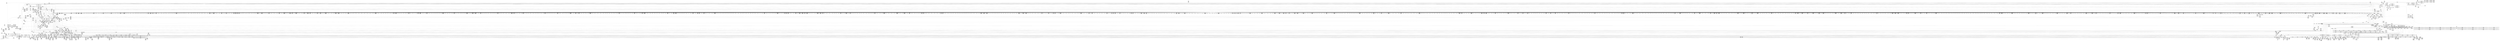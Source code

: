 digraph {
	CE0x429b590 [shape=record,shape=Mrecord,label="{CE0x429b590|VOIDTB_TE:_CE_311,312_}"]
	CE0x42a72c0 [shape=record,shape=Mrecord,label="{CE0x42a72c0|272:_i8*,_:_CRE_1275,1276_}"]
	CE0x425ec70 [shape=record,shape=Mrecord,label="{CE0x425ec70|may_create:_if.then|*SummSink*}"]
	CE0x4206510 [shape=record,shape=Mrecord,label="{CE0x4206510|selinux_inode_mknod:_tmp2|*SummSink*}"]
	CE0x421ebb0 [shape=record,shape=Mrecord,label="{CE0x421ebb0|i32_0|*Constant*}"]
	CE0x42039a0 [shape=record,shape=Mrecord,label="{CE0x42039a0|inode_mode_to_security_class:_tmp7|security/selinux/hooks.c,1145|*SummSource*}"]
	CE0x4247b80 [shape=record,shape=Mrecord,label="{CE0x4247b80|40:_%struct.super_block*,_56:_i8*,_:_CRE_624,628_|*MultipleSource*|Function::selinux_inode_mknod&Arg::dir::|Function::may_create&Arg::dir::|security/selinux/hooks.c,1713}"]
	CE0x4336610 [shape=record,shape=Mrecord,label="{CE0x4336610|VOIDTB_TE:_CE_185,186_}"]
	CE0x41f0470 [shape=record,shape=Mrecord,label="{CE0x41f0470|i64*_getelementptr_inbounds_(_2_x_i64_,_2_x_i64_*___llvm_gcov_ctr226,_i64_0,_i64_1)|*Constant*|*SummSource*}"]
	CE0x428d2f0 [shape=record,shape=Mrecord,label="{CE0x428d2f0|272:_i8*,_:_CRE_48,56_|*MultipleSource*|*LoadInst*|security/selinux/hooks.c,1714|security/selinux/hooks.c,1714}"]
	CE0x4271d70 [shape=record,shape=Mrecord,label="{CE0x4271d70|_ret_%struct.task_struct*_%tmp4,_!dbg_!27714|./arch/x86/include/asm/current.h,14|*SummSink*}"]
	CE0x42f68f0 [shape=record,shape=Mrecord,label="{CE0x42f68f0|272:_i8*,_:_CRE_1644,1645_}"]
	CE0x4262360 [shape=record,shape=Mrecord,label="{CE0x4262360|__llvm_gcov_indirect_counter_increment:_counter}"]
	CE0x4316050 [shape=record,shape=Mrecord,label="{CE0x4316050|avc_has_perm:_ssid|Function::avc_has_perm&Arg::ssid::|*SummSink*}"]
	CE0x4246000 [shape=record,shape=Mrecord,label="{CE0x4246000|40:_%struct.super_block*,_56:_i8*,_:_CRE_602,603_}"]
	CE0x4291320 [shape=record,shape=Mrecord,label="{CE0x4291320|272:_i8*,_:_CRE_605,606_}"]
	CE0x41f4540 [shape=record,shape=Mrecord,label="{CE0x41f4540|inode_mode_to_security_class:_tmp2|security/selinux/hooks.c,1141}"]
	CE0x42ef620 [shape=record,shape=Mrecord,label="{CE0x42ef620|272:_i8*,_:_CRE_1313,1314_}"]
	CE0x42a4b70 [shape=record,shape=Mrecord,label="{CE0x42a4b70|272:_i8*,_:_CRE_1238,1239_}"]
	CE0x42064a0 [shape=record,shape=Mrecord,label="{CE0x42064a0|selinux_inode_mknod:_tmp2|*SummSource*}"]
	CE0x41ed1e0 [shape=record,shape=Mrecord,label="{CE0x41ed1e0|GLOBAL:_may_create.__warned|Global_var:may_create.__warned}"]
	CE0x43064d0 [shape=record,shape=Mrecord,label="{CE0x43064d0|28:_i32,_:_CRE_75,76_}"]
	CE0x4348800 [shape=record,shape=Mrecord,label="{CE0x4348800|may_create:_tmp60|security/selinux/hooks.c,1737}"]
	CE0x4304df0 [shape=record,shape=Mrecord,label="{CE0x4304df0|28:_i32,_:_CRE_51,52_}"]
	CE0x42fb2b0 [shape=record,shape=Mrecord,label="{CE0x42fb2b0|272:_i8*,_:_CRE_1816,1824_|*MultipleSource*|*LoadInst*|security/selinux/hooks.c,1714|security/selinux/hooks.c,1714}"]
	CE0x41f3e40 [shape=record,shape=Mrecord,label="{CE0x41f3e40|i64*_getelementptr_inbounds_(_18_x_i64_,_18_x_i64_*___llvm_gcov_ctr110,_i64_0,_i64_9)|*Constant*|*SummSource*}"]
	CE0x4216a70 [shape=record,shape=Mrecord,label="{CE0x4216a70|_call_void___llvm_gcov_indirect_counter_increment(i32*___llvm_gcov_global_state_pred112,_i64**_getelementptr_inbounds_(_8_x_i64*_,_8_x_i64*_*___llvm_gcda_edge_table111,_i64_0,_i64_3)),_!dbg_!27718|security/selinux/hooks.c,1145|*SummSink*}"]
	CE0x4218090 [shape=record,shape=Mrecord,label="{CE0x4218090|272:_i8*,_:_CRE_408,409_}"]
	CE0x429f700 [shape=record,shape=Mrecord,label="{CE0x429f700|272:_i8*,_:_CRE_399,400_}"]
	CE0x42f02e0 [shape=record,shape=Mrecord,label="{CE0x42f02e0|272:_i8*,_:_CRE_1325,1326_}"]
	CE0x43089d0 [shape=record,shape=Mrecord,label="{CE0x43089d0|28:_i32,_:_CRE_111,112_}"]
	CE0x4215510 [shape=record,shape=Mrecord,label="{CE0x4215510|i32_32768|*Constant*}"]
	CE0x421c6b0 [shape=record,shape=Mrecord,label="{CE0x421c6b0|i32_61440|*Constant*|*SummSink*}"]
	CE0x4232040 [shape=record,shape=Mrecord,label="{CE0x4232040|i64_5|*Constant*}"]
	CE0x42a1340 [shape=record,shape=Mrecord,label="{CE0x42a1340|272:_i8*,_:_CRE_632,640_|*MultipleSource*|*LoadInst*|security/selinux/hooks.c,1714|security/selinux/hooks.c,1714}"]
	CE0x423a960 [shape=record,shape=Mrecord,label="{CE0x423a960|40:_%struct.super_block*,_56:_i8*,_:_CRE_120,128_|*MultipleSource*|Function::selinux_inode_mknod&Arg::dir::|Function::may_create&Arg::dir::|security/selinux/hooks.c,1713}"]
	CE0x423c3e0 [shape=record,shape=Mrecord,label="{CE0x423c3e0|may_create:_i_security|security/selinux/hooks.c,1713|*SummSink*}"]
	CE0x420a940 [shape=record,shape=Mrecord,label="{CE0x420a940|__llvm_gcov_indirect_counter_increment:_entry|*SummSink*}"]
	CE0x425d410 [shape=record,shape=Mrecord,label="{CE0x425d410|40:_%struct.super_block*,_56:_i8*,_:_CRE_258,259_}"]
	CE0x4205b40 [shape=record,shape=Mrecord,label="{CE0x4205b40|i16_6|*Constant*|*SummSink*}"]
	CE0x43061d0 [shape=record,shape=Mrecord,label="{CE0x43061d0|28:_i32,_:_CRE_72,73_}"]
	CE0x4306bd0 [shape=record,shape=Mrecord,label="{CE0x4306bd0|28:_i32,_:_CRE_82,83_}"]
	CE0x42018b0 [shape=record,shape=Mrecord,label="{CE0x42018b0|i64*_getelementptr_inbounds_(_18_x_i64_,_18_x_i64_*___llvm_gcov_ctr110,_i64_0,_i64_16)|*Constant*|*SummSource*}"]
	CE0x42386f0 [shape=record,shape=Mrecord,label="{CE0x42386f0|40:_%struct.super_block*,_56:_i8*,_:_CRE_583,584_}"]
	CE0x426d7a0 [shape=record,shape=Mrecord,label="{CE0x426d7a0|40:_%struct.super_block*,_56:_i8*,_:_CRE_140,141_}"]
	CE0x4235b00 [shape=record,shape=Mrecord,label="{CE0x4235b00|40:_%struct.super_block*,_56:_i8*,_:_CRE_544,552_|*MultipleSource*|Function::selinux_inode_mknod&Arg::dir::|Function::may_create&Arg::dir::|security/selinux/hooks.c,1713}"]
	CE0x4334dd0 [shape=record,shape=Mrecord,label="{CE0x4334dd0|may_create:_tobool19|security/selinux/hooks.c,1728|*SummSink*}"]
	CE0x4332490 [shape=record,shape=Mrecord,label="{CE0x4332490|VOIDTB_TE:_CE_156,157_}"]
	CE0x42a5b60 [shape=record,shape=Mrecord,label="{CE0x42a5b60|272:_i8*,_:_CRE_1253,1254_}"]
	CE0x42a7cf0 [shape=record,shape=Mrecord,label="{CE0x42a7cf0|272:_i8*,_:_CRE_1305,1306_}"]
	CE0x428fde0 [shape=record,shape=Mrecord,label="{CE0x428fde0|272:_i8*,_:_CRE_585,586_}"]
	CE0x431b8d0 [shape=record,shape=Mrecord,label="{CE0x431b8d0|i64_13|*Constant*}"]
	CE0x42030b0 [shape=record,shape=Mrecord,label="{CE0x42030b0|i64*_getelementptr_inbounds_(_18_x_i64_,_18_x_i64_*___llvm_gcov_ctr110,_i64_0,_i64_11)|*Constant*|*SummSink*}"]
	CE0x4212ef0 [shape=record,shape=Mrecord,label="{CE0x4212ef0|i64*_getelementptr_inbounds_(_26_x_i64_,_26_x_i64_*___llvm_gcov_ctr217,_i64_0,_i64_1)|*Constant*|*SummSource*}"]
	CE0x4338810 [shape=record,shape=Mrecord,label="{CE0x4338810|VOIDTB_TE:_CE_217,218_}"]
	CE0x42d5fa0 [shape=record,shape=Mrecord,label="{CE0x42d5fa0|get_current:_tmp4|./arch/x86/include/asm/current.h,14}"]
	CE0x4338d60 [shape=record,shape=Mrecord,label="{CE0x4338d60|VOIDTB_TE:_CE_222,223_}"]
	CE0x42143d0 [shape=record,shape=Mrecord,label="{CE0x42143d0|may_create:_create_sid|security/selinux/hooks.c,1717}"]
	CE0x4216200 [shape=record,shape=Mrecord,label="{CE0x4216200|may_create:_tmp7|security/selinux/hooks.c,1706}"]
	CE0x4345f40 [shape=record,shape=Mrecord,label="{CE0x4345f40|may_create:_tmp54|security/selinux/hooks.c,1733|*SummSource*}"]
	CE0x42345b0 [shape=record,shape=Mrecord,label="{CE0x42345b0|40:_%struct.super_block*,_56:_i8*,_:_CRE_487,488_}"]
	CE0x42f8c00 [shape=record,shape=Mrecord,label="{CE0x42f8c00|272:_i8*,_:_CRE_1677,1678_}"]
	CE0x421efe0 [shape=record,shape=Mrecord,label="{CE0x421efe0|may_create:_call|security/selinux/hooks.c,1706|*SummSink*}"]
	CE0x4345700 [shape=record,shape=Mrecord,label="{CE0x4345700|i64*_getelementptr_inbounds_(_26_x_i64_,_26_x_i64_*___llvm_gcov_ctr217,_i64_0,_i64_20)|*Constant*|*SummSource*}"]
	CE0x4219a10 [shape=record,shape=Mrecord,label="{CE0x4219a10|272:_i8*,_:_CRE_432,433_}"]
	CE0x4253370 [shape=record,shape=Mrecord,label="{CE0x4253370|40:_%struct.super_block*,_56:_i8*,_:_CRE_299,300_}"]
	CE0x426e560 [shape=record,shape=Mrecord,label="{CE0x426e560|40:_%struct.super_block*,_56:_i8*,_:_CRE_151,152_}"]
	CE0x42f5f60 [shape=record,shape=Mrecord,label="{CE0x42f5f60|272:_i8*,_:_CRE_1635,1636_}"]
	CE0x423c370 [shape=record,shape=Mrecord,label="{CE0x423c370|i32_10|*Constant*|*SummSource*}"]
	CE0x4204e20 [shape=record,shape=Mrecord,label="{CE0x4204e20|inode_mode_to_security_class:_and|security/selinux/hooks.c,1139|*SummSource*}"]
	CE0x430ce90 [shape=record,shape=Mrecord,label="{CE0x430ce90|may_create:_tmp32|security/selinux/hooks.c,1725|*SummSink*}"]
	CE0x420d670 [shape=record,shape=Mrecord,label="{CE0x420d670|GLOBAL:_may_create|*Constant*|*SummSource*}"]
	CE0x425f380 [shape=record,shape=Mrecord,label="{CE0x425f380|i64_4|*Constant*|*SummSink*}"]
	CE0x41fac30 [shape=record,shape=Mrecord,label="{CE0x41fac30|__llvm_gcov_indirect_counter_increment:_counters|Function::__llvm_gcov_indirect_counter_increment&Arg::counters::|*SummSource*}"]
	CE0x42f1d70 [shape=record,shape=Mrecord,label="{CE0x42f1d70|272:_i8*,_:_CRE_1350,1351_}"]
	CE0x43371c0 [shape=record,shape=Mrecord,label="{CE0x43371c0|VOIDTB_TE:_CE_196,197_}"]
	CE0x421f090 [shape=record,shape=Mrecord,label="{CE0x421f090|_call_void_mcount()_#3}"]
	CE0x42f1e80 [shape=record,shape=Mrecord,label="{CE0x42f1e80|272:_i8*,_:_CRE_1351,1352_}"]
	CE0x4335fb0 [shape=record,shape=Mrecord,label="{CE0x4335fb0|VOIDTB_TE:_CE_179,180_}"]
	CE0x41de330 [shape=record,shape=Mrecord,label="{CE0x41de330|inode_mode_to_security_class:_tmp13|security/selinux/hooks.c,1151|*SummSource*}"]
	CE0x4288f10 [shape=record,shape=Mrecord,label="{CE0x4288f10|40:_%struct.super_block*,_56:_i8*,_:_CRE_914,915_}"]
	CE0x4247900 [shape=record,shape=Mrecord,label="{CE0x4247900|40:_%struct.super_block*,_56:_i8*,_:_CRE_622,623_}"]
	CE0x42efb70 [shape=record,shape=Mrecord,label="{CE0x42efb70|272:_i8*,_:_CRE_1318,1319_}"]
	CE0x426e060 [shape=record,shape=Mrecord,label="{CE0x426e060|40:_%struct.super_block*,_56:_i8*,_:_CRE_147,148_}"]
	CE0x425a790 [shape=record,shape=Mrecord,label="{CE0x425a790|40:_%struct.super_block*,_56:_i8*,_:_CRE_199,200_}"]
	CE0x434b6f0 [shape=record,shape=Mrecord,label="{CE0x434b6f0|may_create:_tmp64|security/selinux/hooks.c,1739|*SummSource*}"]
	CE0x42539b0 [shape=record,shape=Mrecord,label="{CE0x42539b0|40:_%struct.super_block*,_56:_i8*,_:_CRE_304,305_}"]
	CE0x42fd2c0 [shape=record,shape=Mrecord,label="{CE0x42fd2c0|272:_i8*,_:_CRE_2056,2112_|*MultipleSource*|*LoadInst*|security/selinux/hooks.c,1714|security/selinux/hooks.c,1714}"]
	CE0x4239170 [shape=record,shape=Mrecord,label="{CE0x4239170|40:_%struct.super_block*,_56:_i8*,_:_CRE_16,24_|*MultipleSource*|Function::selinux_inode_mknod&Arg::dir::|Function::may_create&Arg::dir::|security/selinux/hooks.c,1713}"]
	CE0x4275360 [shape=record,shape=Mrecord,label="{CE0x4275360|i32_1706|*Constant*}"]
	CE0x41eef30 [shape=record,shape=Mrecord,label="{CE0x41eef30|i1_true|*Constant*|*SummSource*}"]
	CE0x4343d60 [shape=record,shape=Mrecord,label="{CE0x4343d60|may_create:_tmp60|security/selinux/hooks.c,1737|*SummSource*}"]
	CE0x4307cd0 [shape=record,shape=Mrecord,label="{CE0x4307cd0|28:_i32,_:_CRE_99,100_}"]
	CE0x434c6f0 [shape=record,shape=Mrecord,label="{CE0x434c6f0|get_current:_tmp3|*SummSink*}"]
	CE0x4292310 [shape=record,shape=Mrecord,label="{CE0x4292310|272:_i8*,_:_CRE_620,621_}"]
	CE0x425bf60 [shape=record,shape=Mrecord,label="{CE0x425bf60|40:_%struct.super_block*,_56:_i8*,_:_CRE_242,243_}"]
	CE0x42f97b0 [shape=record,shape=Mrecord,label="{CE0x42f97b0|272:_i8*,_:_CRE_1872,1873_}"]
	CE0x432d4c0 [shape=record,shape=Mrecord,label="{CE0x432d4c0|may_create:_tmp45|security/selinux/hooks.c,1728|*SummSink*}"]
	CE0x423a4c0 [shape=record,shape=Mrecord,label="{CE0x423a4c0|40:_%struct.super_block*,_56:_i8*,_:_CRE_104,112_|*MultipleSource*|Function::selinux_inode_mknod&Arg::dir::|Function::may_create&Arg::dir::|security/selinux/hooks.c,1713}"]
	CE0x41f22b0 [shape=record,shape=Mrecord,label="{CE0x41f22b0|may_create:_tmp1|*SummSink*}"]
	CE0x423acb0 [shape=record,shape=Mrecord,label="{CE0x423acb0|i32_22|*Constant*|*SummSource*}"]
	CE0x41ed360 [shape=record,shape=Mrecord,label="{CE0x41ed360|GLOBAL:_may_create.__warned|Global_var:may_create.__warned|*SummSource*}"]
	CE0x43419b0 [shape=record,shape=Mrecord,label="{CE0x43419b0|GLOBAL:_security_transition_sid|*Constant*|*SummSource*}"]
	CE0x42525b0 [shape=record,shape=Mrecord,label="{CE0x42525b0|40:_%struct.super_block*,_56:_i8*,_:_CRE_288,289_}"]
	CE0x42f25f0 [shape=record,shape=Mrecord,label="{CE0x42f25f0|272:_i8*,_:_CRE_1358,1359_}"]
	CE0x4201da0 [shape=record,shape=Mrecord,label="{CE0x4201da0|inode_mode_to_security_class:_tmp17|security/selinux/hooks.c,1157}"]
	CE0x424c580 [shape=record,shape=Mrecord,label="{CE0x424c580|40:_%struct.super_block*,_56:_i8*,_:_CRE_871,872_}"]
	CE0x4292640 [shape=record,shape=Mrecord,label="{CE0x4292640|272:_i8*,_:_CRE_623,624_}"]
	CE0x43167c0 [shape=record,shape=Mrecord,label="{CE0x43167c0|avc_has_perm:_tclass|Function::avc_has_perm&Arg::tclass::|*SummSource*}"]
	CE0x421a910 [shape=record,shape=Mrecord,label="{CE0x421a910|may_create:_bb|*SummSource*}"]
	CE0x4308370 [shape=record,shape=Mrecord,label="{CE0x4308370|28:_i32,_:_CRE_105,106_}"]
	CE0x421d180 [shape=record,shape=Mrecord,label="{CE0x421d180|may_create:_lor.lhs.false|*SummSource*}"]
	CE0x42f1710 [shape=record,shape=Mrecord,label="{CE0x42f1710|272:_i8*,_:_CRE_1344,1345_}"]
	CE0x42f0c70 [shape=record,shape=Mrecord,label="{CE0x42f0c70|272:_i8*,_:_CRE_1334,1335_}"]
	CE0x4347300 [shape=record,shape=Mrecord,label="{CE0x4347300|may_create:_tmp47|security/selinux/hooks.c,1731|*SummSource*}"]
	CE0x4209700 [shape=record,shape=Mrecord,label="{CE0x4209700|i64_0|*Constant*}"]
	CE0x420c0f0 [shape=record,shape=Mrecord,label="{CE0x420c0f0|selinux_inode_mknod:_entry}"]
	CE0x4301ca0 [shape=record,shape=Mrecord,label="{CE0x4301ca0|may_create:_dentry12|security/selinux/hooks.c,1720}"]
	CE0x4239070 [shape=record,shape=Mrecord,label="{CE0x4239070|40:_%struct.super_block*,_56:_i8*,_:_CRE_12,16_|*MultipleSource*|Function::selinux_inode_mknod&Arg::dir::|Function::may_create&Arg::dir::|security/selinux/hooks.c,1713}"]
	CE0x43018d0 [shape=record,shape=Mrecord,label="{CE0x43018d0|may_create:_u|security/selinux/hooks.c,1720|*SummSink*}"]
	CE0x42a6820 [shape=record,shape=Mrecord,label="{CE0x42a6820|272:_i8*,_:_CRE_1265,1266_}"]
	CE0x4332c00 [shape=record,shape=Mrecord,label="{CE0x4332c00|VOIDTB_TE:_CE_163,164_}"]
	CE0x42f63a0 [shape=record,shape=Mrecord,label="{CE0x42f63a0|272:_i8*,_:_CRE_1639,1640_}"]
	CE0x43173c0 [shape=record,shape=Mrecord,label="{CE0x43173c0|may_create:_call14|security/selinux/hooks.c,1722}"]
	CE0x421c9d0 [shape=record,shape=Mrecord,label="{CE0x421c9d0|may_create:_do.end|*SummSource*}"]
	CE0x43174f0 [shape=record,shape=Mrecord,label="{CE0x43174f0|may_create:_call14|security/selinux/hooks.c,1722|*SummSource*}"]
	CE0x4302340 [shape=record,shape=Mrecord,label="{CE0x4302340|avc_has_perm:_entry}"]
	CE0x4352c20 [shape=record,shape=Mrecord,label="{CE0x4352c20|may_create:_tmp67|security/selinux/hooks.c,1742}"]
	CE0x4309470 [shape=record,shape=Mrecord,label="{CE0x4309470|28:_i32,_:_CRE_128,136_|*MultipleSource*|*LoadInst*|security/selinux/hooks.c,1713|security/selinux/hooks.c,1713|security/selinux/hooks.c,1722}"]
	CE0x4292fd0 [shape=record,shape=Mrecord,label="{CE0x4292fd0|272:_i8*,_:_CRE_1208,1209_}"]
	CE0x4251e30 [shape=record,shape=Mrecord,label="{CE0x4251e30|40:_%struct.super_block*,_56:_i8*,_:_CRE_282,283_}"]
	CE0x42fe310 [shape=record,shape=Mrecord,label="{CE0x42fe310|may_create:_tmp26|security/selinux/hooks.c,1714}"]
	CE0x430aa00 [shape=record,shape=Mrecord,label="{CE0x430aa00|may_create:_tmp29|security/selinux/hooks.c,1722|*SummSink*}"]
	CE0x42559c0 [shape=record,shape=Mrecord,label="{CE0x42559c0|40:_%struct.super_block*,_56:_i8*,_:_CRE_408,416_|*MultipleSource*|Function::selinux_inode_mknod&Arg::dir::|Function::may_create&Arg::dir::|security/selinux/hooks.c,1713}"]
	CE0x421eb40 [shape=record,shape=Mrecord,label="{CE0x421eb40|i32_0|*Constant*|*SummSource*}"]
	CE0x4296fb0 [shape=record,shape=Mrecord,label="{CE0x4296fb0|272:_i8*,_:_CRE_433,434_}"]
	CE0x4217a40 [shape=record,shape=Mrecord,label="{CE0x4217a40|inode_mode_to_security_class:_tmp6|security/selinux/hooks.c,1145|*SummSource*}"]
	CE0x4316380 [shape=record,shape=Mrecord,label="{CE0x4316380|avc_has_perm:_tsid|Function::avc_has_perm&Arg::tsid::|*SummSource*}"]
	CE0x4302b30 [shape=record,shape=Mrecord,label="{CE0x4302b30|may_create:_sid13|security/selinux/hooks.c,1722|*SummSource*}"]
	CE0x420a2e0 [shape=record,shape=Mrecord,label="{CE0x420a2e0|inode_mode_to_security_class:_retval.0|*SummSource*}"]
	CE0x4297500 [shape=record,shape=Mrecord,label="{CE0x4297500|272:_i8*,_:_CRE_438,439_}"]
	CE0x42752f0 [shape=record,shape=Mrecord,label="{CE0x42752f0|i8*_getelementptr_inbounds_(_45_x_i8_,_45_x_i8_*_.str12,_i32_0,_i32_0)|*Constant*}"]
	CE0x429ad20 [shape=record,shape=Mrecord,label="{CE0x429ad20|VOIDTB_TE:_CE_305,306_}"]
	CE0x4270ae0 [shape=record,shape=Mrecord,label="{CE0x4270ae0|40:_%struct.super_block*,_56:_i8*,_:_CRE_181,182_}"]
	CE0x4217580 [shape=record,shape=Mrecord,label="{CE0x4217580|i64**_getelementptr_inbounds_(_8_x_i64*_,_8_x_i64*_*___llvm_gcda_edge_table111,_i64_0,_i64_3)|*Constant*}"]
	CE0x42511b0 [shape=record,shape=Mrecord,label="{CE0x42511b0|40:_%struct.super_block*,_56:_i8*,_:_CRE_272,273_}"]
	CE0x41f7b90 [shape=record,shape=Mrecord,label="{CE0x41f7b90|_call_void_mcount()_#3|*SummSink*}"]
	CE0x4290440 [shape=record,shape=Mrecord,label="{CE0x4290440|272:_i8*,_:_CRE_591,592_}"]
	CE0x423c8f0 [shape=record,shape=Mrecord,label="{CE0x423c8f0|40:_%struct.super_block*,_56:_i8*,_:_CRE_2,4_|*MultipleSource*|Function::selinux_inode_mknod&Arg::dir::|Function::may_create&Arg::dir::|security/selinux/hooks.c,1713}"]
	CE0x42704a0 [shape=record,shape=Mrecord,label="{CE0x42704a0|40:_%struct.super_block*,_56:_i8*,_:_CRE_176,177_}"]
	CE0x4330fa0 [shape=record,shape=Mrecord,label="{CE0x4330fa0|VOIDTB_TE:_CE_145,146_}"]
	CE0x4251570 [shape=record,shape=Mrecord,label="{CE0x4251570|40:_%struct.super_block*,_56:_i8*,_:_CRE_275,276_}"]
	CE0x4240cf0 [shape=record,shape=Mrecord,label="{CE0x4240cf0|i64*_getelementptr_inbounds_(_18_x_i64_,_18_x_i64_*___llvm_gcov_ctr110,_i64_0,_i64_14)|*Constant*|*SummSink*}"]
	CE0x4333ba0 [shape=record,shape=Mrecord,label="{CE0x4333ba0|VOIDTB_TE:_CE_0,4_|*MultipleSource*|Function::selinux_inode_mknod&Arg::dentry::|security/selinux/hooks.c,1730|Function::may_create&Arg::dentry::}"]
	CE0x428f230 [shape=record,shape=Mrecord,label="{CE0x428f230|272:_i8*,_:_CRE_574,575_}"]
	CE0x41f9070 [shape=record,shape=Mrecord,label="{CE0x41f9070|may_create:_entry|*SummSource*}"]
	CE0x42fcd20 [shape=record,shape=Mrecord,label="{CE0x42fcd20|272:_i8*,_:_CRE_1904,1920_|*MultipleSource*|*LoadInst*|security/selinux/hooks.c,1714|security/selinux/hooks.c,1714}"]
	CE0x4335620 [shape=record,shape=Mrecord,label="{CE0x4335620|VOIDTB_TE:_CE_170,171_}"]
	CE0x4308480 [shape=record,shape=Mrecord,label="{CE0x4308480|28:_i32,_:_CRE_106,107_}"]
	CE0x42f65c0 [shape=record,shape=Mrecord,label="{CE0x42f65c0|272:_i8*,_:_CRE_1641,1642_}"]
	CE0x4270360 [shape=record,shape=Mrecord,label="{CE0x4270360|40:_%struct.super_block*,_56:_i8*,_:_CRE_175,176_}"]
	CE0x430b000 [shape=record,shape=Mrecord,label="{CE0x430b000|_ret_i32_%retval.0,_!dbg_!27728|security/selinux/avc.c,775|*SummSource*}"]
	CE0x43036d0 [shape=record,shape=Mrecord,label="{CE0x43036d0|28:_i32,_:_CRE_12,13_}"]
	CE0x4335b70 [shape=record,shape=Mrecord,label="{CE0x4335b70|VOIDTB_TE:_CE_175,176_}"]
	CE0x429de30 [shape=record,shape=Mrecord,label="{CE0x429de30|may_create:_tmp51|security/selinux/hooks.c,1732|*SummSink*}"]
	CE0x424c6c0 [shape=record,shape=Mrecord,label="{CE0x424c6c0|40:_%struct.super_block*,_56:_i8*,_:_CRE_872,873_}"]
	CE0x41efe00 [shape=record,shape=Mrecord,label="{CE0x41efe00|inode_mode_to_security_class:_sw.epilog}"]
	CE0x425fe70 [shape=record,shape=Mrecord,label="{CE0x425fe70|may_create:_tmp11|security/selinux/hooks.c,1706|*SummSource*}"]
	CE0x4330c90 [shape=record,shape=Mrecord,label="{CE0x4330c90|VOIDTB_TE:_CE_112,144_|*MultipleSource*|Function::selinux_inode_mknod&Arg::dentry::|security/selinux/hooks.c,1730|Function::may_create&Arg::dentry::}"]
	CE0x4330780 [shape=record,shape=Mrecord,label="{CE0x4330780|VOIDTB_TE:_CE_92,93_}"]
	CE0x42a5830 [shape=record,shape=Mrecord,label="{CE0x42a5830|272:_i8*,_:_CRE_1250,1251_}"]
	CE0x42982d0 [shape=record,shape=Mrecord,label="{CE0x42982d0|272:_i8*,_:_CRE_451,452_}"]
	CE0x41e4910 [shape=record,shape=Mrecord,label="{CE0x41e4910|i64*_getelementptr_inbounds_(_2_x_i64_,_2_x_i64_*___llvm_gcov_ctr226,_i64_0,_i64_1)|*Constant*|*SummSink*}"]
	CE0x42632c0 [shape=record,shape=Mrecord,label="{CE0x42632c0|i64_1|*Constant*}"]
	CE0x42df320 [shape=record,shape=Mrecord,label="{CE0x42df320|i64*_getelementptr_inbounds_(_2_x_i64_,_2_x_i64_*___llvm_gcov_ctr98,_i64_0,_i64_1)|*Constant*|*SummSink*}"]
	CE0x421b7b0 [shape=record,shape=Mrecord,label="{CE0x421b7b0|i64*_getelementptr_inbounds_(_26_x_i64_,_26_x_i64_*___llvm_gcov_ctr217,_i64_0,_i64_0)|*Constant*|*SummSource*}"]
	CE0x4291870 [shape=record,shape=Mrecord,label="{CE0x4291870|272:_i8*,_:_CRE_610,611_}"]
	CE0x42517f0 [shape=record,shape=Mrecord,label="{CE0x42517f0|40:_%struct.super_block*,_56:_i8*,_:_CRE_277,278_}"]
	CE0x4298b50 [shape=record,shape=Mrecord,label="{CE0x4298b50|272:_i8*,_:_CRE_459,460_}"]
	CE0x420a7c0 [shape=record,shape=Mrecord,label="{CE0x420a7c0|__llvm_gcov_indirect_counter_increment:_entry}"]
	CE0x42fc920 [shape=record,shape=Mrecord,label="{CE0x42fc920|272:_i8*,_:_CRE_1880,1884_|*MultipleSource*|*LoadInst*|security/selinux/hooks.c,1714|security/selinux/hooks.c,1714}"]
	CE0x428d840 [shape=record,shape=Mrecord,label="{CE0x428d840|272:_i8*,_:_CRE_504,512_|*MultipleSource*|*LoadInst*|security/selinux/hooks.c,1714|security/selinux/hooks.c,1714}"]
	CE0x4345160 [shape=record,shape=Mrecord,label="{CE0x4345160|may_create:_tmp53|security/selinux/hooks.c,1733}"]
	CE0x428ba50 [shape=record,shape=Mrecord,label="{CE0x428ba50|40:_%struct.super_block*,_56:_i8*,_:_CRE_980,981_}"]
	CE0x42a5d80 [shape=record,shape=Mrecord,label="{CE0x42a5d80|272:_i8*,_:_CRE_1255,1256_}"]
	CE0x4264e30 [shape=record,shape=Mrecord,label="{CE0x4264e30|__llvm_gcov_indirect_counter_increment:_tmp1|*SummSource*}"]
	CE0x42193b0 [shape=record,shape=Mrecord,label="{CE0x42193b0|272:_i8*,_:_CRE_426,427_}"]
	CE0x4231db0 [shape=record,shape=Mrecord,label="{CE0x4231db0|may_create:_tobool1|security/selinux/hooks.c,1706|*SummSink*}"]
	CE0x431b730 [shape=record,shape=Mrecord,label="{CE0x431b730|i64_14|*Constant*|*SummSink*}"]
	CE0x42f86b0 [shape=record,shape=Mrecord,label="{CE0x42f86b0|272:_i8*,_:_CRE_1672,1673_}"]
	CE0x4342f10 [shape=record,shape=Mrecord,label="{CE0x4342f10|may_create:_call27|security/selinux/hooks.c,1735|*SummSink*}"]
	CE0x42195d0 [shape=record,shape=Mrecord,label="{CE0x42195d0|272:_i8*,_:_CRE_428,429_}"]
	CE0x42a6a40 [shape=record,shape=Mrecord,label="{CE0x42a6a40|272:_i8*,_:_CRE_1267,1268_}"]
	CE0x42a2990 [shape=record,shape=Mrecord,label="{CE0x42a2990|272:_i8*,_:_CRE_896,1208_|*MultipleSource*|*LoadInst*|security/selinux/hooks.c,1714|security/selinux/hooks.c,1714}"]
	CE0x4213480 [shape=record,shape=Mrecord,label="{CE0x4213480|i64*_getelementptr_inbounds_(_18_x_i64_,_18_x_i64_*___llvm_gcov_ctr110,_i64_0,_i64_10)|*Constant*|*SummSource*}"]
	CE0x434adb0 [shape=record,shape=Mrecord,label="{CE0x434adb0|may_create:_tmp63|security/selinux/hooks.c,1739|*SummSource*}"]
	CE0x42a3850 [shape=record,shape=Mrecord,label="{CE0x42a3850|272:_i8*,_:_CRE_1220,1221_}"]
	CE0x4298600 [shape=record,shape=Mrecord,label="{CE0x4298600|272:_i8*,_:_CRE_454,455_}"]
	CE0x41f5dc0 [shape=record,shape=Mrecord,label="{CE0x41f5dc0|inode_mode_to_security_class:_entry|*SummSource*}"]
	CE0x4290dd0 [shape=record,shape=Mrecord,label="{CE0x4290dd0|272:_i8*,_:_CRE_600,601_}"]
	CE0x4331db0 [shape=record,shape=Mrecord,label="{CE0x4331db0|VOIDTB_TE:_CE_149,150_}"]
	CE0x4297830 [shape=record,shape=Mrecord,label="{CE0x4297830|272:_i8*,_:_CRE_441,442_}"]
	CE0x4218a20 [shape=record,shape=Mrecord,label="{CE0x4218a20|272:_i8*,_:_CRE_417,418_}"]
	CE0x426e1a0 [shape=record,shape=Mrecord,label="{CE0x426e1a0|40:_%struct.super_block*,_56:_i8*,_:_CRE_148,149_}"]
	CE0x422e9c0 [shape=record,shape=Mrecord,label="{CE0x422e9c0|may_create:_land.lhs.true2|*SummSource*}"]
	CE0x432f790 [shape=record,shape=Mrecord,label="{CE0x432f790|VOIDTB_TE:_CE_64,72_|*MultipleSource*|Function::selinux_inode_mknod&Arg::dentry::|security/selinux/hooks.c,1730|Function::may_create&Arg::dentry::}"]
	CE0x4352720 [shape=record,shape=Mrecord,label="{CE0x4352720|i64*_getelementptr_inbounds_(_26_x_i64_,_26_x_i64_*___llvm_gcov_ctr217,_i64_0,_i64_25)|*Constant*|*SummSource*}"]
	CE0x42a01c0 [shape=record,shape=Mrecord,label="{CE0x42a01c0|i32_8|*Constant*}"]
	CE0x42f8380 [shape=record,shape=Mrecord,label="{CE0x42f8380|272:_i8*,_:_CRE_1669,1670_}"]
	CE0x4309360 [shape=record,shape=Mrecord,label="{CE0x4309360|28:_i32,_:_CRE_120,128_|*MultipleSource*|*LoadInst*|security/selinux/hooks.c,1713|security/selinux/hooks.c,1713|security/selinux/hooks.c,1722}"]
	CE0x42f8f30 [shape=record,shape=Mrecord,label="{CE0x42f8f30|272:_i8*,_:_CRE_1680,1681_}"]
	CE0x4297940 [shape=record,shape=Mrecord,label="{CE0x4297940|272:_i8*,_:_CRE_442,443_}"]
	CE0x4354510 [shape=record,shape=Mrecord,label="{CE0x4354510|i16_5|*Constant*}"]
	CE0x42f98c0 [shape=record,shape=Mrecord,label="{CE0x42f98c0|272:_i8*,_:_CRE_1688,1696_|*MultipleSource*|*LoadInst*|security/selinux/hooks.c,1714|security/selinux/hooks.c,1714}"]
	CE0x42127b0 [shape=record,shape=Mrecord,label="{CE0x42127b0|may_create:_newsid|security/selinux/hooks.c, 1709}"]
	CE0x421e710 [shape=record,shape=Mrecord,label="{CE0x421e710|may_create:_tmp13|security/selinux/hooks.c,1706}"]
	CE0x425add0 [shape=record,shape=Mrecord,label="{CE0x425add0|40:_%struct.super_block*,_56:_i8*,_:_CRE_204,205_}"]
	CE0x4307bd0 [shape=record,shape=Mrecord,label="{CE0x4307bd0|28:_i32,_:_CRE_98,99_}"]
	CE0x42a70a0 [shape=record,shape=Mrecord,label="{CE0x42a70a0|272:_i8*,_:_CRE_1273,1274_}"]
	CE0x43361d0 [shape=record,shape=Mrecord,label="{CE0x43361d0|VOIDTB_TE:_CE_181,182_}"]
	CE0x4238830 [shape=record,shape=Mrecord,label="{CE0x4238830|40:_%struct.super_block*,_56:_i8*,_:_CRE_584,585_}"]
	CE0x4208ab0 [shape=record,shape=Mrecord,label="{CE0x4208ab0|inode_mode_to_security_class:_tmp4|security/selinux/hooks.c,1143}"]
	CE0x4293980 [shape=record,shape=Mrecord,label="{CE0x4293980|272:_i8*,_:_CRE_104,112_|*MultipleSource*|*LoadInst*|security/selinux/hooks.c,1714|security/selinux/hooks.c,1714}"]
	CE0x4202c50 [shape=record,shape=Mrecord,label="{CE0x4202c50|i64_2|*Constant*|*SummSource*}"]
	CE0x4332160 [shape=record,shape=Mrecord,label="{CE0x4332160|VOIDTB_TE:_CE_153,154_}"]
	CE0x4274290 [shape=record,shape=Mrecord,label="{CE0x4274290|i8_1|*Constant*}"]
	CE0x43078d0 [shape=record,shape=Mrecord,label="{CE0x43078d0|28:_i32,_:_CRE_95,96_}"]
	CE0x428f450 [shape=record,shape=Mrecord,label="{CE0x428f450|272:_i8*,_:_CRE_576,577_}"]
	CE0x43074d0 [shape=record,shape=Mrecord,label="{CE0x43074d0|28:_i32,_:_CRE_91,92_}"]
	CE0x4248d50 [shape=record,shape=Mrecord,label="{CE0x4248d50|40:_%struct.super_block*,_56:_i8*,_:_CRE_688,692_|*MultipleSource*|Function::selinux_inode_mknod&Arg::dir::|Function::may_create&Arg::dir::|security/selinux/hooks.c,1713}"]
	CE0x42113c0 [shape=record,shape=Mrecord,label="{CE0x42113c0|inode_mode_to_security_class:_tmp9|security/selinux/hooks.c,1147|*SummSink*}"]
	CE0x42a30e0 [shape=record,shape=Mrecord,label="{CE0x42a30e0|272:_i8*,_:_CRE_1213,1214_}"]
	CE0x42a61c0 [shape=record,shape=Mrecord,label="{CE0x42a61c0|272:_i8*,_:_CRE_1259,1260_}"]
	CE0x41df0f0 [shape=record,shape=Mrecord,label="{CE0x41df0f0|may_create:_tclass|Function::may_create&Arg::tclass::|*SummSource*}"]
	CE0x42a80b0 [shape=record,shape=Mrecord,label="{CE0x42a80b0|272:_i8*,_:_CRE_1307,1308_}"]
	CE0x4299b40 [shape=record,shape=Mrecord,label="{CE0x4299b40|may_create:_i_sb|security/selinux/hooks.c,1714|*SummSource*}"]
	CE0x42a8290 [shape=record,shape=Mrecord,label="{CE0x42a8290|272:_i8*,_:_CRE_1309,1310_}"]
	CE0x42132f0 [shape=record,shape=Mrecord,label="{CE0x42132f0|inode_mode_to_security_class:_tmp4|security/selinux/hooks.c,1143|*SummSource*}"]
	CE0x43067d0 [shape=record,shape=Mrecord,label="{CE0x43067d0|28:_i32,_:_CRE_78,79_}"]
	CE0x425e750 [shape=record,shape=Mrecord,label="{CE0x425e750|__llvm_gcov_indirect_counter_increment:_tmp|*SummSink*}"]
	CE0x4336d80 [shape=record,shape=Mrecord,label="{CE0x4336d80|VOIDTB_TE:_CE_192,193_}"]
	CE0x41f8600 [shape=record,shape=Mrecord,label="{CE0x41f8600|i64*_getelementptr_inbounds_(_2_x_i64_,_2_x_i64_*___llvm_gcov_ctr226,_i64_0,_i64_0)|*Constant*|*SummSource*}"]
	CE0x42fc810 [shape=record,shape=Mrecord,label="{CE0x42fc810|may_create:_tmp25|security/selinux/hooks.c,1714}"]
	CE0x42fa9a0 [shape=record,shape=Mrecord,label="{CE0x42fa9a0|272:_i8*,_:_CRE_1776,1784_|*MultipleSource*|*LoadInst*|security/selinux/hooks.c,1714|security/selinux/hooks.c,1714}"]
	CE0x43326b0 [shape=record,shape=Mrecord,label="{CE0x43326b0|VOIDTB_TE:_CE_158,159_}"]
	CE0x4247400 [shape=record,shape=Mrecord,label="{CE0x4247400|40:_%struct.super_block*,_56:_i8*,_:_CRE_618,619_}"]
	CE0x4237570 [shape=record,shape=Mrecord,label="{CE0x4237570|40:_%struct.super_block*,_56:_i8*,_:_CRE_569,570_}"]
	CE0x428bb90 [shape=record,shape=Mrecord,label="{CE0x428bb90|40:_%struct.super_block*,_56:_i8*,_:_CRE_981,982_}"]
	CE0x42463c0 [shape=record,shape=Mrecord,label="{CE0x42463c0|40:_%struct.super_block*,_56:_i8*,_:_CRE_605,606_}"]
	CE0x4303160 [shape=record,shape=Mrecord,label="{CE0x4303160|28:_i32,_:_CRE_8,9_}"]
	CE0x42f7280 [shape=record,shape=Mrecord,label="{CE0x42f7280|272:_i8*,_:_CRE_1653,1654_}"]
	CE0x4292b90 [shape=record,shape=Mrecord,label="{CE0x4292b90|272:_i8*,_:_CRE_628,629_}"]
	CE0x4211fb0 [shape=record,shape=Mrecord,label="{CE0x4211fb0|i32_4096|*Constant*|*SummSink*}"]
	CE0x41ef700 [shape=record,shape=Mrecord,label="{CE0x41ef700|may_create:_tmp15|security/selinux/hooks.c,1706}"]
	CE0x429e480 [shape=record,shape=Mrecord,label="{CE0x429e480|272:_i8*,_:_CRE_344,352_|*MultipleSource*|*LoadInst*|security/selinux/hooks.c,1714|security/selinux/hooks.c,1714}"]
	CE0x4253af0 [shape=record,shape=Mrecord,label="{CE0x4253af0|40:_%struct.super_block*,_56:_i8*,_:_CRE_305,306_}"]
	CE0x42fb820 [shape=record,shape=Mrecord,label="{CE0x42fb820|272:_i8*,_:_CRE_1840,1848_|*MultipleSource*|*LoadInst*|security/selinux/hooks.c,1714|security/selinux/hooks.c,1714}"]
	CE0x4237cf0 [shape=record,shape=Mrecord,label="{CE0x4237cf0|40:_%struct.super_block*,_56:_i8*,_:_CRE_575,576_}"]
	CE0x4309e00 [shape=record,shape=Mrecord,label="{CE0x4309e00|28:_i32,_:_CRE_168,184_|*MultipleSource*|*LoadInst*|security/selinux/hooks.c,1713|security/selinux/hooks.c,1713|security/selinux/hooks.c,1722}"]
	CE0x430c7b0 [shape=record,shape=Mrecord,label="{CE0x430c7b0|may_create:_tmp31|security/selinux/hooks.c,1725|*SummSource*}"]
	CE0x42368f0 [shape=record,shape=Mrecord,label="{CE0x42368f0|40:_%struct.super_block*,_56:_i8*,_:_CRE_559,560_}"]
	CE0x429b350 [shape=record,shape=Mrecord,label="{CE0x429b350|VOIDTB_TE:_CE_308,309_}"]
	CE0x4271fd0 [shape=record,shape=Mrecord,label="{CE0x4271fd0|i32_78|*Constant*}"]
	CE0x41ec730 [shape=record,shape=Mrecord,label="{CE0x41ec730|inode_mode_to_security_class:_sw.bb1}"]
	CE0x431f330 [shape=record,shape=Mrecord,label="{CE0x431f330|8:_i32,_22:_i16,_:_CRE_8,12_|*MultipleSource*|security/selinux/hooks.c,1714|security/selinux/hooks.c,1728|security/selinux/hooks.c,1714}"]
	CE0x4201a80 [shape=record,shape=Mrecord,label="{CE0x4201a80|inode_mode_to_security_class:_tmp17|security/selinux/hooks.c,1157|*SummSink*}"]
	CE0x423b0c0 [shape=record,shape=Mrecord,label="{CE0x423b0c0|may_create:_security|security/selinux/hooks.c,1706|*SummSource*}"]
	CE0x430bfd0 [shape=record,shape=Mrecord,label="{CE0x430bfd0|i64_10|*Constant*|*SummSink*}"]
	CE0x425c290 [shape=record,shape=Mrecord,label="{CE0x425c290|40:_%struct.super_block*,_56:_i8*,_:_CRE_244,245_}"]
	CE0x4255300 [shape=record,shape=Mrecord,label="{CE0x4255300|40:_%struct.super_block*,_56:_i8*,_:_CRE_384,388_|*MultipleSource*|Function::selinux_inode_mknod&Arg::dir::|Function::may_create&Arg::dir::|security/selinux/hooks.c,1713}"]
	CE0x4219c30 [shape=record,shape=Mrecord,label="{CE0x4219c30|i8*_getelementptr_inbounds_(_45_x_i8_,_45_x_i8_*_.str12,_i32_0,_i32_0)|*Constant*|*SummSource*}"]
	CE0x4271160 [shape=record,shape=Mrecord,label="{CE0x4271160|i64*_getelementptr_inbounds_(_26_x_i64_,_26_x_i64_*___llvm_gcov_ctr217,_i64_0,_i64_9)|*Constant*|*SummSink*}"]
	CE0x4247a40 [shape=record,shape=Mrecord,label="{CE0x4247a40|40:_%struct.super_block*,_56:_i8*,_:_CRE_623,624_}"]
	CE0x42a3520 [shape=record,shape=Mrecord,label="{CE0x42a3520|272:_i8*,_:_CRE_1217,1218_}"]
	CE0x4261f60 [shape=record,shape=Mrecord,label="{CE0x4261f60|__llvm_gcov_indirect_counter_increment:_tmp2|*SummSink*}"]
	CE0x431b5c0 [shape=record,shape=Mrecord,label="{CE0x431b5c0|i64_14|*Constant*|*SummSource*}"]
	CE0x42014a0 [shape=record,shape=Mrecord,label="{CE0x42014a0|i64**_getelementptr_inbounds_(_8_x_i64*_,_8_x_i64*_*___llvm_gcda_edge_table111,_i64_0,_i64_0)|*Constant*|*SummSink*}"]
	CE0x4213580 [shape=record,shape=Mrecord,label="{CE0x4213580|inode_mode_to_security_class:_tmp4|security/selinux/hooks.c,1143|*SummSink*}"]
	CE0x4296c80 [shape=record,shape=Mrecord,label="{CE0x4296c80|272:_i8*,_:_CRE_320,328_|*MultipleSource*|*LoadInst*|security/selinux/hooks.c,1714|security/selinux/hooks.c,1714}"]
	CE0x42f6a00 [shape=record,shape=Mrecord,label="{CE0x42f6a00|272:_i8*,_:_CRE_1645,1646_}"]
	CE0x42fe6d0 [shape=record,shape=Mrecord,label="{CE0x42fe6d0|may_create:_type|security/selinux/hooks.c,1719|*SummSource*}"]
	CE0x432ffa0 [shape=record,shape=Mrecord,label="{CE0x432ffa0|VOIDTB_TE:_CE_88,89_}"]
	CE0x4274f20 [shape=record,shape=Mrecord,label="{CE0x4274f20|i8*_getelementptr_inbounds_(_25_x_i8_,_25_x_i8_*_.str3,_i32_0,_i32_0)|*Constant*|*SummSink*}"]
	CE0x429a4e0 [shape=record,shape=Mrecord,label="{CE0x429a4e0|VOIDTB_TE:_CE_280,288_|*MultipleSource*|Function::selinux_inode_mknod&Arg::dentry::|security/selinux/hooks.c,1730|Function::may_create&Arg::dentry::}"]
	CE0x423c880 [shape=record,shape=Mrecord,label="{CE0x423c880|40:_%struct.super_block*,_56:_i8*,_:_CRE_8,12_|*MultipleSource*|Function::selinux_inode_mknod&Arg::dir::|Function::may_create&Arg::dir::|security/selinux/hooks.c,1713}"]
	CE0x42367b0 [shape=record,shape=Mrecord,label="{CE0x42367b0|40:_%struct.super_block*,_56:_i8*,_:_CRE_558,559_}"]
	CE0x425e090 [shape=record,shape=Mrecord,label="{CE0x425e090|40:_%struct.super_block*,_56:_i8*,_:_CRE_268,269_}"]
	CE0x425b2d0 [shape=record,shape=Mrecord,label="{CE0x425b2d0|40:_%struct.super_block*,_56:_i8*,_:_CRE_208,210_|*MultipleSource*|Function::selinux_inode_mknod&Arg::dir::|Function::may_create&Arg::dir::|security/selinux/hooks.c,1713}"]
	CE0x43382c0 [shape=record,shape=Mrecord,label="{CE0x43382c0|VOIDTB_TE:_CE_212,213_}"]
	CE0x428ebd0 [shape=record,shape=Mrecord,label="{CE0x428ebd0|272:_i8*,_:_CRE_568,569_}"]
	CE0x41de6d0 [shape=record,shape=Mrecord,label="{CE0x41de6d0|selinux_inode_mknod:_dentry|Function::selinux_inode_mknod&Arg::dentry::|*SummSource*}"]
	CE0x425ca10 [shape=record,shape=Mrecord,label="{CE0x425ca10|40:_%struct.super_block*,_56:_i8*,_:_CRE_250,251_}"]
	CE0x4270220 [shape=record,shape=Mrecord,label="{CE0x4270220|40:_%struct.super_block*,_56:_i8*,_:_CRE_174,175_}"]
	CE0x420bd20 [shape=record,shape=Mrecord,label="{CE0x420bd20|i64**_getelementptr_inbounds_(_8_x_i64*_,_8_x_i64*_*___llvm_gcda_edge_table111,_i64_0,_i64_2)|*Constant*}"]
	CE0x4303880 [shape=record,shape=Mrecord,label="{CE0x4303880|28:_i32,_:_CRE_15,16_}"]
	CE0x4270720 [shape=record,shape=Mrecord,label="{CE0x4270720|40:_%struct.super_block*,_56:_i8*,_:_CRE_178,179_}"]
	CE0x426e6a0 [shape=record,shape=Mrecord,label="{CE0x426e6a0|40:_%struct.super_block*,_56:_i8*,_:_CRE_152,153_}"]
	CE0x41fffe0 [shape=record,shape=Mrecord,label="{CE0x41fffe0|i64*_getelementptr_inbounds_(_18_x_i64_,_18_x_i64_*___llvm_gcov_ctr110,_i64_0,_i64_17)|*Constant*|*SummSink*}"]
	CE0x42a4620 [shape=record,shape=Mrecord,label="{CE0x42a4620|272:_i8*,_:_CRE_1233,1234_}"]
	CE0x4351aa0 [shape=record,shape=Mrecord,label="{CE0x4351aa0|i32_128|*Constant*|*SummSource*}"]
	CE0x42fbf60 [shape=record,shape=Mrecord,label="{CE0x42fbf60|272:_i8*,_:_CRE_1873,1874_}"]
	CE0x4330ac0 [shape=record,shape=Mrecord,label="{CE0x4330ac0|VOIDTB_TE:_CE_96,104_|*MultipleSource*|Function::selinux_inode_mknod&Arg::dentry::|security/selinux/hooks.c,1730|Function::may_create&Arg::dentry::}"]
	CE0x41f7600 [shape=record,shape=Mrecord,label="{CE0x41f7600|i32_4096|*Constant*}"]
	CE0x42fe430 [shape=record,shape=Mrecord,label="{CE0x42fe430|may_create:_type|security/selinux/hooks.c,1719}"]
	CE0x42516b0 [shape=record,shape=Mrecord,label="{CE0x42516b0|40:_%struct.super_block*,_56:_i8*,_:_CRE_276,277_}"]
	CE0x4247cc0 [shape=record,shape=Mrecord,label="{CE0x4247cc0|40:_%struct.super_block*,_56:_i8*,_:_CRE_632,640_|*MultipleSource*|Function::selinux_inode_mknod&Arg::dir::|Function::may_create&Arg::dir::|security/selinux/hooks.c,1713}"]
	CE0x42fc130 [shape=record,shape=Mrecord,label="{CE0x42fc130|272:_i8*,_:_CRE_1874,1875_}"]
	CE0x4263330 [shape=record,shape=Mrecord,label="{CE0x4263330|i64*_null|*Constant*|*SummSource*}"]
	CE0x42f9370 [shape=record,shape=Mrecord,label="{CE0x42f9370|272:_i8*,_:_CRE_1684,1685_}"]
	CE0x42ef730 [shape=record,shape=Mrecord,label="{CE0x42ef730|272:_i8*,_:_CRE_1314,1315_}"]
	CE0x43068d0 [shape=record,shape=Mrecord,label="{CE0x43068d0|28:_i32,_:_CRE_79,80_}"]
	CE0x430d040 [shape=record,shape=Mrecord,label="{CE0x430d040|may_create:_tmp33|security/selinux/hooks.c,1725}"]
	CE0x4256b70 [shape=record,shape=Mrecord,label="{CE0x4256b70|may_create:_tmp35|security/selinux/hooks.c,1726|*SummSource*}"]
	CE0x4244530 [shape=record,shape=Mrecord,label="{CE0x4244530|_call_void___llvm_gcov_indirect_counter_increment(i32*___llvm_gcov_global_state_pred112,_i64**_getelementptr_inbounds_(_8_x_i64*_,_8_x_i64*_*___llvm_gcda_edge_table111,_i64_0,_i64_0)),_!dbg_!27723|security/selinux/hooks.c,1157}"]
	CE0x4242f70 [shape=record,shape=Mrecord,label="{CE0x4242f70|i64**_getelementptr_inbounds_(_8_x_i64*_,_8_x_i64*_*___llvm_gcda_edge_table111,_i64_0,_i64_7)|*Constant*}"]
	CE0x4305130 [shape=record,shape=Mrecord,label="{CE0x4305130|28:_i32,_:_CRE_55,56_}"]
	CE0x4304320 [shape=record,shape=Mrecord,label="{CE0x4304320|28:_i32,_:_CRE_32,34_|*MultipleSource*|*LoadInst*|security/selinux/hooks.c,1713|security/selinux/hooks.c,1713|security/selinux/hooks.c,1722}"]
	"CONST[source:0(mediator),value:2(dynamic)][purpose:{object}]"
	CE0x430a600 [shape=record,shape=Mrecord,label="{CE0x430a600|may_create:_tmp29|security/selinux/hooks.c,1722}"]
	CE0x41f8df0 [shape=record,shape=Mrecord,label="{CE0x41f8df0|GLOBAL:_may_create|*Constant*|*SummSink*}"]
	CE0x42fb0e0 [shape=record,shape=Mrecord,label="{CE0x42fb0e0|272:_i8*,_:_CRE_1808,1816_|*MultipleSource*|*LoadInst*|security/selinux/hooks.c,1714|security/selinux/hooks.c,1714}"]
	CE0x423b770 [shape=record,shape=Mrecord,label="{CE0x423b770|may_create:_tmp20|security/selinux/hooks.c,1706|*SummSource*}"]
	CE0x4254e40 [shape=record,shape=Mrecord,label="{CE0x4254e40|40:_%struct.super_block*,_56:_i8*,_:_CRE_360,376_|*MultipleSource*|Function::selinux_inode_mknod&Arg::dir::|Function::may_create&Arg::dir::|security/selinux/hooks.c,1713}"]
	CE0x42effb0 [shape=record,shape=Mrecord,label="{CE0x42effb0|272:_i8*,_:_CRE_1322,1323_}"]
	CE0x4255c00 [shape=record,shape=Mrecord,label="{CE0x4255c00|40:_%struct.super_block*,_56:_i8*,_:_CRE_416,424_|*MultipleSource*|Function::selinux_inode_mknod&Arg::dir::|Function::may_create&Arg::dir::|security/selinux/hooks.c,1713}"]
	CE0x41e44a0 [shape=record,shape=Mrecord,label="{CE0x41e44a0|i64_1|*Constant*}"]
	CE0x4333e20 [shape=record,shape=Mrecord,label="{CE0x4333e20|VOIDTB_TE:_CE_16,24_|*MultipleSource*|Function::selinux_inode_mknod&Arg::dentry::|security/selinux/hooks.c,1730|Function::may_create&Arg::dentry::}"]
	CE0x4252e70 [shape=record,shape=Mrecord,label="{CE0x4252e70|40:_%struct.super_block*,_56:_i8*,_:_CRE_295,296_}"]
	CE0x434d6a0 [shape=record,shape=Mrecord,label="{CE0x434d6a0|i64*_getelementptr_inbounds_(_2_x_i64_,_2_x_i64_*___llvm_gcov_ctr98,_i64_0,_i64_0)|*Constant*}"]
	CE0x43076d0 [shape=record,shape=Mrecord,label="{CE0x43076d0|28:_i32,_:_CRE_93,94_}"]
	CE0x423f9b0 [shape=record,shape=Mrecord,label="{CE0x423f9b0|_call_void___llvm_gcov_indirect_counter_increment(i32*___llvm_gcov_global_state_pred112,_i64**_getelementptr_inbounds_(_8_x_i64*_,_8_x_i64*_*___llvm_gcda_edge_table111,_i64_0,_i64_6)),_!dbg_!27721|security/selinux/hooks.c,1151|*SummSink*}"]
	CE0x429e270 [shape=record,shape=Mrecord,label="{CE0x429e270|272:_i8*,_:_CRE_336,344_|*MultipleSource*|*LoadInst*|security/selinux/hooks.c,1714|security/selinux/hooks.c,1714}"]
	CE0x4218b30 [shape=record,shape=Mrecord,label="{CE0x4218b30|272:_i8*,_:_CRE_418,419_}"]
	CE0x42944a0 [shape=record,shape=Mrecord,label="{CE0x42944a0|272:_i8*,_:_CRE_136,140_|*MultipleSource*|*LoadInst*|security/selinux/hooks.c,1714|security/selinux/hooks.c,1714}"]
	CE0x42f8270 [shape=record,shape=Mrecord,label="{CE0x42f8270|272:_i8*,_:_CRE_1668,1669_}"]
	CE0x41eaf30 [shape=record,shape=Mrecord,label="{CE0x41eaf30|GLOBAL:___llvm_gcov_indirect_counter_increment|*Constant*}"]
	CE0x4304120 [shape=record,shape=Mrecord,label="{CE0x4304120|28:_i32,_:_CRE_24,28_|*MultipleSource*|*LoadInst*|security/selinux/hooks.c,1713|security/selinux/hooks.c,1713|security/selinux/hooks.c,1722}"]
	CE0x41f72c0 [shape=record,shape=Mrecord,label="{CE0x41f72c0|i32_8192|*Constant*|*SummSource*}"]
	CE0x423dad0 [shape=record,shape=Mrecord,label="{CE0x423dad0|inode_mode_to_security_class:_tmp10|security/selinux/hooks.c,1149}"]
	CE0x4233cf0 [shape=record,shape=Mrecord,label="{CE0x4233cf0|40:_%struct.super_block*,_56:_i8*,_:_CRE_480,481_}"]
	CE0x424aa90 [shape=record,shape=Mrecord,label="{CE0x424aa90|40:_%struct.super_block*,_56:_i8*,_:_CRE_808,816_|*MultipleSource*|Function::selinux_inode_mknod&Arg::dir::|Function::may_create&Arg::dir::|security/selinux/hooks.c,1713}"]
	CE0x426d3b0 [shape=record,shape=Mrecord,label="{CE0x426d3b0|40:_%struct.super_block*,_56:_i8*,_:_CRE_137,138_}"]
	CE0x41f93b0 [shape=record,shape=Mrecord,label="{CE0x41f93b0|selinux_inode_mknod:_dir|Function::selinux_inode_mknod&Arg::dir::}"]
	CE0x431ecf0 [shape=record,shape=Mrecord,label="{CE0x431ecf0|may_create:_flags|security/selinux/hooks.c,1728}"]
	CE0x420fea0 [shape=record,shape=Mrecord,label="{CE0x420fea0|_call_void___llvm_gcov_indirect_counter_increment(i32*___llvm_gcov_global_state_pred112,_i64**_getelementptr_inbounds_(_8_x_i64*_,_8_x_i64*_*___llvm_gcda_edge_table111,_i64_0,_i64_4)),_!dbg_!27719|security/selinux/hooks.c,1147|*SummSource*}"]
	CE0x4338b40 [shape=record,shape=Mrecord,label="{CE0x4338b40|VOIDTB_TE:_CE_220,221_}"]
	CE0x428a950 [shape=record,shape=Mrecord,label="{CE0x428a950|40:_%struct.super_block*,_56:_i8*,_:_CRE_935,936_}"]
	CE0x424c800 [shape=record,shape=Mrecord,label="{CE0x424c800|40:_%struct.super_block*,_56:_i8*,_:_CRE_873,874_}"]
	CE0x4308150 [shape=record,shape=Mrecord,label="{CE0x4308150|28:_i32,_:_CRE_103,104_}"]
	CE0x426f820 [shape=record,shape=Mrecord,label="{CE0x426f820|40:_%struct.super_block*,_56:_i8*,_:_CRE_166,167_}"]
	CE0x4271b10 [shape=record,shape=Mrecord,label="{CE0x4271b10|may_create:_tmp18|security/selinux/hooks.c,1706|*SummSource*}"]
	CE0x4259750 [shape=record,shape=Mrecord,label="{CE0x4259750|40:_%struct.super_block*,_56:_i8*,_:_CRE_186,187_}"]
	CE0x41fb420 [shape=record,shape=Mrecord,label="{CE0x41fb420|inode_mode_to_security_class:_mode|Function::inode_mode_to_security_class&Arg::mode::|*SummSource*}"]
	CE0x4299880 [shape=record,shape=Mrecord,label="{CE0x4299880|272:_i8*,_:_CRE_392,393_}"]
	CE0x4205d90 [shape=record,shape=Mrecord,label="{CE0x4205d90|may_create:_tmp6|security/selinux/hooks.c,1706|*SummSink*}"]
	CE0x42ef950 [shape=record,shape=Mrecord,label="{CE0x42ef950|272:_i8*,_:_CRE_1316,1317_}"]
	CE0x4331d00 [shape=record,shape=Mrecord,label="{CE0x4331d00|VOIDTB_TE:_CE_148,149_}"]
	CE0x4348ed0 [shape=record,shape=Mrecord,label="{CE0x4348ed0|i64*_getelementptr_inbounds_(_26_x_i64_,_26_x_i64_*___llvm_gcov_ctr217,_i64_0,_i64_23)|*Constant*|*SummSink*}"]
	CE0x421a840 [shape=record,shape=Mrecord,label="{CE0x421a840|may_create:_bb}"]
	CE0x420abd0 [shape=record,shape=Mrecord,label="{CE0x420abd0|__llvm_gcov_indirect_counter_increment:_predecessor|Function::__llvm_gcov_indirect_counter_increment&Arg::predecessor::|*SummSink*}"]
	CE0x4233700 [shape=record,shape=Mrecord,label="{CE0x4233700|40:_%struct.super_block*,_56:_i8*,_:_CRE_475,476_}"]
	CE0x424fc20 [shape=record,shape=Mrecord,label="{CE0x424fc20|may_create:_if.then16|*SummSource*}"]
	CE0x425cdd0 [shape=record,shape=Mrecord,label="{CE0x425cdd0|40:_%struct.super_block*,_56:_i8*,_:_CRE_253,254_}"]
	CE0x4309250 [shape=record,shape=Mrecord,label="{CE0x4309250|28:_i32,_:_CRE_119,120_}"]
	CE0x41ff6b0 [shape=record,shape=Mrecord,label="{CE0x41ff6b0|inode_mode_to_security_class:_retval.0|*SummSink*}"]
	CE0x4230f00 [shape=record,shape=Mrecord,label="{CE0x4230f00|i32_-1|*Constant*|*SummSource*}"]
	CE0x4295a60 [shape=record,shape=Mrecord,label="{CE0x4295a60|272:_i8*,_:_CRE_248,252_|*MultipleSource*|*LoadInst*|security/selinux/hooks.c,1714|security/selinux/hooks.c,1714}"]
	CE0x4316250 [shape=record,shape=Mrecord,label="{CE0x4316250|avc_has_perm:_tsid|Function::avc_has_perm&Arg::tsid::}"]
	CE0x422df90 [shape=record,shape=Mrecord,label="{CE0x422df90|may_create:_tmp|*SummSink*}"]
	CE0x41fb5e0 [shape=record,shape=Mrecord,label="{CE0x41fb5e0|inode_mode_to_security_class:_mode|Function::inode_mode_to_security_class&Arg::mode::|*SummSink*}"]
	CE0x4244150 [shape=record,shape=Mrecord,label="{CE0x4244150|inode_mode_to_security_class:_tmp15|security/selinux/hooks.c,1153|*SummSource*}"]
	CE0x428b0e0 [shape=record,shape=Mrecord,label="{CE0x428b0e0|40:_%struct.super_block*,_56:_i8*,_:_CRE_968,976_|*MultipleSource*|Function::selinux_inode_mknod&Arg::dir::|Function::may_create&Arg::dir::|security/selinux/hooks.c,1713}"]
	CE0x4203120 [shape=record,shape=Mrecord,label="{CE0x4203120|inode_mode_to_security_class:_tmp6|security/selinux/hooks.c,1145|*SummSink*}"]
	CE0x42fab70 [shape=record,shape=Mrecord,label="{CE0x42fab70|272:_i8*,_:_CRE_1784,1792_|*MultipleSource*|*LoadInst*|security/selinux/hooks.c,1714|security/selinux/hooks.c,1714}"]
	CE0x4303540 [shape=record,shape=Mrecord,label="{CE0x4303540|28:_i32,_:_CRE_10,11_}"]
	CE0x4230970 [shape=record,shape=Mrecord,label="{CE0x4230970|may_create:_if.then|*SummSource*}"]
	CE0x4290770 [shape=record,shape=Mrecord,label="{CE0x4290770|272:_i8*,_:_CRE_594,595_}"]
	CE0x42a5500 [shape=record,shape=Mrecord,label="{CE0x42a5500|272:_i8*,_:_CRE_1247,1248_}"]
	CE0x4258150 [shape=record,shape=Mrecord,label="{CE0x4258150|may_create:_tmp37|security/selinux/hooks.c,1728|*SummSink*}"]
	CE0x4301240 [shape=record,shape=Mrecord,label="{CE0x4301240|i8_10|*Constant*|*SummSource*}"]
	CE0x42182b0 [shape=record,shape=Mrecord,label="{CE0x42182b0|272:_i8*,_:_CRE_410,411_}"]
	CE0x4297e90 [shape=record,shape=Mrecord,label="{CE0x4297e90|272:_i8*,_:_CRE_447,448_}"]
	CE0x42a15b0 [shape=record,shape=Mrecord,label="{CE0x42a15b0|272:_i8*,_:_CRE_648,656_|*MultipleSource*|*LoadInst*|security/selinux/hooks.c,1714|security/selinux/hooks.c,1714}"]
	CE0x4214100 [shape=record,shape=Mrecord,label="{CE0x4214100|i32_3|*Constant*|*SummSource*}"]
	CE0x42f0830 [shape=record,shape=Mrecord,label="{CE0x42f0830|272:_i8*,_:_CRE_1330,1331_}"]
	CE0x429ce80 [shape=record,shape=Mrecord,label="{CE0x429ce80|may_create:_tmp49|security/selinux/hooks.c,1731|*SummSink*}"]
	CE0x4337820 [shape=record,shape=Mrecord,label="{CE0x4337820|VOIDTB_TE:_CE_202,203_}"]
	CE0x42a27c0 [shape=record,shape=Mrecord,label="{CE0x42a27c0|272:_i8*,_:_CRE_880,896_|*MultipleSource*|*LoadInst*|security/selinux/hooks.c,1714|security/selinux/hooks.c,1714}"]
	CE0x42491d0 [shape=record,shape=Mrecord,label="{CE0x42491d0|40:_%struct.super_block*,_56:_i8*,_:_CRE_704,712_|*MultipleSource*|Function::selinux_inode_mknod&Arg::dir::|Function::may_create&Arg::dir::|security/selinux/hooks.c,1713}"]
	CE0x4338f80 [shape=record,shape=Mrecord,label="{CE0x4338f80|VOIDTB_TE:_CE_224,232_|*MultipleSource*|Function::selinux_inode_mknod&Arg::dentry::|security/selinux/hooks.c,1730|Function::may_create&Arg::dentry::}"]
	CE0x4253ff0 [shape=record,shape=Mrecord,label="{CE0x4253ff0|40:_%struct.super_block*,_56:_i8*,_:_CRE_309,310_}"]
	CE0x421abc0 [shape=record,shape=Mrecord,label="{CE0x421abc0|_call_void_mcount()_#3|*SummSink*}"]
	CE0x42f5900 [shape=record,shape=Mrecord,label="{CE0x42f5900|272:_i8*,_:_CRE_1629,1630_}"]
	CE0x43070d0 [shape=record,shape=Mrecord,label="{CE0x43070d0|28:_i32,_:_CRE_87,88_}"]
	CE0x43055d0 [shape=record,shape=Mrecord,label="{CE0x43055d0|28:_i32,_:_CRE_60,61_}"]
	CE0x41eedb0 [shape=record,shape=Mrecord,label="{CE0x41eedb0|i1_true|*Constant*}"]
	CE0x4272170 [shape=record,shape=Mrecord,label="{CE0x4272170|i32_78|*Constant*|*SummSink*}"]
	CE0x4215420 [shape=record,shape=Mrecord,label="{CE0x4215420|i16_11|*Constant*}"]
	CE0x42183c0 [shape=record,shape=Mrecord,label="{CE0x42183c0|272:_i8*,_:_CRE_411,412_}"]
	CE0x42970c0 [shape=record,shape=Mrecord,label="{CE0x42970c0|272:_i8*,_:_CRE_434,435_}"]
	CE0x42fcf20 [shape=record,shape=Mrecord,label="{CE0x42fcf20|272:_i8*,_:_CRE_1920,1928_|*MultipleSource*|*LoadInst*|security/selinux/hooks.c,1714|security/selinux/hooks.c,1714}"]
	CE0x422fd80 [shape=record,shape=Mrecord,label="{CE0x422fd80|__llvm_gcov_indirect_counter_increment:_tmp1|*SummSink*}"]
	CE0x42468c0 [shape=record,shape=Mrecord,label="{CE0x42468c0|40:_%struct.super_block*,_56:_i8*,_:_CRE_609,610_}"]
	CE0x422e090 [shape=record,shape=Mrecord,label="{CE0x422e090|may_create:_tmp1}"]
	CE0x4272c90 [shape=record,shape=Mrecord,label="{CE0x4272c90|i32_22|*Constant*}"]
	CE0x4351a30 [shape=record,shape=Mrecord,label="{CE0x4351a30|i32_128|*Constant*}"]
	CE0x42f34d0 [shape=record,shape=Mrecord,label="{CE0x42f34d0|272:_i8*,_:_CRE_1372,1373_}"]
	CE0x42016a0 [shape=record,shape=Mrecord,label="{CE0x42016a0|inode_mode_to_security_class:_tmp16|security/selinux/hooks.c,1157|*SummSource*}"]
	CE0x41fcf10 [shape=record,shape=Mrecord,label="{CE0x41fcf10|i64*_getelementptr_inbounds_(_18_x_i64_,_18_x_i64_*___llvm_gcov_ctr110,_i64_0,_i64_0)|*Constant*}"]
	CE0x4297fa0 [shape=record,shape=Mrecord,label="{CE0x4297fa0|272:_i8*,_:_CRE_448,449_}"]
	CE0x42a52e0 [shape=record,shape=Mrecord,label="{CE0x42a52e0|272:_i8*,_:_CRE_1245,1246_}"]
	CE0x431ddd0 [shape=record,shape=Mrecord,label="{CE0x431ddd0|i64_16|*Constant*}"]
	CE0x42fd660 [shape=record,shape=Mrecord,label="{CE0x42fd660|272:_i8*,_:_CRE_2120,2248_|*MultipleSource*|*LoadInst*|security/selinux/hooks.c,1714|security/selinux/hooks.c,1714}"]
	CE0x4262490 [shape=record,shape=Mrecord,label="{CE0x4262490|__llvm_gcov_indirect_counter_increment:_counter|*SummSink*}"]
	CE0x4271990 [shape=record,shape=Mrecord,label="{CE0x4271990|may_create:_tmp18|security/selinux/hooks.c,1706}"]
	CE0x42a3b80 [shape=record,shape=Mrecord,label="{CE0x42a3b80|272:_i8*,_:_CRE_1223,1224_}"]
	CE0x4303f20 [shape=record,shape=Mrecord,label="{CE0x4303f20|28:_i32,_:_CRE_22,23_}"]
	CE0x42980b0 [shape=record,shape=Mrecord,label="{CE0x42980b0|272:_i8*,_:_CRE_449,450_}"]
	CE0x42f21b0 [shape=record,shape=Mrecord,label="{CE0x42f21b0|272:_i8*,_:_CRE_1354,1355_}"]
	CE0x4318640 [shape=record,shape=Mrecord,label="{CE0x4318640|i64*_getelementptr_inbounds_(_26_x_i64_,_26_x_i64_*___llvm_gcov_ctr217,_i64_0,_i64_12)|*Constant*|*SummSource*}"]
	CE0x42a1eb0 [shape=record,shape=Mrecord,label="{CE0x42a1eb0|272:_i8*,_:_CRE_696,704_|*MultipleSource*|*LoadInst*|security/selinux/hooks.c,1714|security/selinux/hooks.c,1714}"]
	CE0x41f0590 [shape=record,shape=Mrecord,label="{CE0x41f0590|inode_mode_to_security_class:_tmp|*SummSource*}"]
	CE0x42302d0 [shape=record,shape=Mrecord,label="{CE0x42302d0|may_create:_ad|security/selinux/hooks.c, 1710|*SummSink*}"]
	CE0x4298a40 [shape=record,shape=Mrecord,label="{CE0x4298a40|272:_i8*,_:_CRE_458,459_}"]
	CE0x42010e0 [shape=record,shape=Mrecord,label="{CE0x42010e0|i64**_getelementptr_inbounds_(_8_x_i64*_,_8_x_i64*_*___llvm_gcda_edge_table111,_i64_0,_i64_0)|*Constant*}"]
	CE0x41f4710 [shape=record,shape=Mrecord,label="{CE0x41f4710|inode_mode_to_security_class:_tmp3|security/selinux/hooks.c,1141|*SummSink*}"]
	"CONST[source:1(input),value:2(dynamic)][purpose:{object}]"
	CE0x4251a70 [shape=record,shape=Mrecord,label="{CE0x4251a70|40:_%struct.super_block*,_56:_i8*,_:_CRE_279,280_}"]
	CE0x429b6a0 [shape=record,shape=Mrecord,label="{CE0x429b6a0|VOIDTB_TE:_CE_312,313_}"]
	CE0x43327c0 [shape=record,shape=Mrecord,label="{CE0x43327c0|VOIDTB_TE:_CE_159,160_}"]
	CE0x4257e20 [shape=record,shape=Mrecord,label="{CE0x4257e20|i64_13|*Constant*|*SummSink*}"]
	CE0x429ed90 [shape=record,shape=Mrecord,label="{CE0x429ed90|272:_i8*,_:_CRE_384,388_|*MultipleSource*|*LoadInst*|security/selinux/hooks.c,1714|security/selinux/hooks.c,1714}"]
	CE0x4303950 [shape=record,shape=Mrecord,label="{CE0x4303950|28:_i32,_:_CRE_16,17_}"]
	CE0x41f7380 [shape=record,shape=Mrecord,label="{CE0x41f7380|i32_8192|*Constant*|*SummSink*}"]
	CE0x4247f90 [shape=record,shape=Mrecord,label="{CE0x4247f90|40:_%struct.super_block*,_56:_i8*,_:_CRE_648,656_|*MultipleSource*|Function::selinux_inode_mknod&Arg::dir::|Function::may_create&Arg::dir::|security/selinux/hooks.c,1713}"]
	CE0x41fb740 [shape=record,shape=Mrecord,label="{CE0x41fb740|_ret_i16_%retval.0,_!dbg_!27724|security/selinux/hooks.c,1158}"]
	CE0x4332f30 [shape=record,shape=Mrecord,label="{CE0x4332f30|VOIDTB_TE:_CE_166,167_}"]
	CE0x423bae0 [shape=record,shape=Mrecord,label="{CE0x423bae0|may_create:_tmp21|security/selinux/hooks.c,1706}"]
	CE0x4315510 [shape=record,shape=Mrecord,label="{CE0x4315510|may_create:_tmp26|security/selinux/hooks.c,1714|*SummSink*}"]
	CE0x42a42f0 [shape=record,shape=Mrecord,label="{CE0x42a42f0|272:_i8*,_:_CRE_1230,1231_}"]
	"CONST[source:0(mediator),value:2(dynamic)][purpose:{subject}]"
	CE0x421acf0 [shape=record,shape=Mrecord,label="{CE0x421acf0|inode_mode_to_security_class:_conv|security/selinux/hooks.c,1139|*SummSource*}"]
	CE0x426d230 [shape=record,shape=Mrecord,label="{CE0x426d230|40:_%struct.super_block*,_56:_i8*,_:_CRE_136,137_}"]
	CE0x4251070 [shape=record,shape=Mrecord,label="{CE0x4251070|40:_%struct.super_block*,_56:_i8*,_:_CRE_271,272_}"]
	CE0x423e0b0 [shape=record,shape=Mrecord,label="{CE0x423e0b0|i64**_getelementptr_inbounds_(_8_x_i64*_,_8_x_i64*_*___llvm_gcda_edge_table111,_i64_0,_i64_5)|*Constant*}"]
	CE0x4290880 [shape=record,shape=Mrecord,label="{CE0x4290880|272:_i8*,_:_CRE_595,596_}"]
	CE0x434b500 [shape=record,shape=Mrecord,label="{CE0x434b500|may_create:_tmp66|security/selinux/hooks.c,1742|*SummSource*}"]
	CE0x42f22c0 [shape=record,shape=Mrecord,label="{CE0x42f22c0|272:_i8*,_:_CRE_1355,1356_}"]
	CE0x42a5c70 [shape=record,shape=Mrecord,label="{CE0x42a5c70|272:_i8*,_:_CRE_1254,1255_}"]
	CE0x4241380 [shape=record,shape=Mrecord,label="{CE0x4241380|may_create:_call4|security/selinux/hooks.c,1706|*SummSink*}"]
	CE0x4347090 [shape=record,shape=Mrecord,label="{CE0x4347090|i64_17|*Constant*}"]
	CE0x42f23d0 [shape=record,shape=Mrecord,label="{CE0x42f23d0|272:_i8*,_:_CRE_1356,1357_}"]
	CE0x4303760 [shape=record,shape=Mrecord,label="{CE0x4303760|28:_i32,_:_CRE_13,14_}"]
	CE0x428ef00 [shape=record,shape=Mrecord,label="{CE0x428ef00|272:_i8*,_:_CRE_571,572_}"]
	CE0x42f1c60 [shape=record,shape=Mrecord,label="{CE0x42f1c60|272:_i8*,_:_CRE_1349,1350_}"]
	CE0x42d5e60 [shape=record,shape=Mrecord,label="{CE0x42d5e60|get_current:_tmp2|*SummSource*}"]
	CE0x42f1f90 [shape=record,shape=Mrecord,label="{CE0x42f1f90|272:_i8*,_:_CRE_1352,1353_}"]
	CE0x4295150 [shape=record,shape=Mrecord,label="{CE0x4295150|272:_i8*,_:_CRE_200,204_|*MultipleSource*|*LoadInst*|security/selinux/hooks.c,1714|security/selinux/hooks.c,1714}"]
	CE0x4255dc0 [shape=record,shape=Mrecord,label="{CE0x4255dc0|40:_%struct.super_block*,_56:_i8*,_:_CRE_424,432_|*MultipleSource*|Function::selinux_inode_mknod&Arg::dir::|Function::may_create&Arg::dir::|security/selinux/hooks.c,1713}"]
	CE0x431b940 [shape=record,shape=Mrecord,label="{CE0x431b940|i64_13|*Constant*|*SummSource*}"]
	CE0x4294670 [shape=record,shape=Mrecord,label="{CE0x4294670|272:_i8*,_:_CRE_144,152_|*MultipleSource*|*LoadInst*|security/selinux/hooks.c,1714|security/selinux/hooks.c,1714}"]
	CE0x4290330 [shape=record,shape=Mrecord,label="{CE0x4290330|272:_i8*,_:_CRE_590,591_}"]
	CE0x4295e00 [shape=record,shape=Mrecord,label="{CE0x4295e00|272:_i8*,_:_CRE_264,268_|*MultipleSource*|*LoadInst*|security/selinux/hooks.c,1714|security/selinux/hooks.c,1714}"]
	CE0x43029c0 [shape=record,shape=Mrecord,label="{CE0x43029c0|may_create:_sid13|security/selinux/hooks.c,1722}"]
	CE0x4236440 [shape=record,shape=Mrecord,label="{CE0x4236440|40:_%struct.super_block*,_56:_i8*,_:_CRE_555,556_}"]
	CE0x425cb50 [shape=record,shape=Mrecord,label="{CE0x425cb50|40:_%struct.super_block*,_56:_i8*,_:_CRE_251,252_}"]
	CE0x4338920 [shape=record,shape=Mrecord,label="{CE0x4338920|VOIDTB_TE:_CE_218,219_}"]
	CE0x429c030 [shape=record,shape=Mrecord,label="{CE0x429c030|may_create:_call22|security/selinux/hooks.c,1729|*SummSource*}"]
	CE0x423f830 [shape=record,shape=Mrecord,label="{CE0x423f830|_call_void___llvm_gcov_indirect_counter_increment(i32*___llvm_gcov_global_state_pred112,_i64**_getelementptr_inbounds_(_8_x_i64*_,_8_x_i64*_*___llvm_gcda_edge_table111,_i64_0,_i64_6)),_!dbg_!27721|security/selinux/hooks.c,1151|*SummSource*}"]
	CE0x428f010 [shape=record,shape=Mrecord,label="{CE0x428f010|272:_i8*,_:_CRE_572,573_}"]
	CE0x421e180 [shape=record,shape=Mrecord,label="{CE0x421e180|i64*_getelementptr_inbounds_(_26_x_i64_,_26_x_i64_*___llvm_gcov_ctr217,_i64_0,_i64_6)|*Constant*|*SummSource*}"]
	CE0x4290cc0 [shape=record,shape=Mrecord,label="{CE0x4290cc0|272:_i8*,_:_CRE_599,600_}"]
	CE0x4245880 [shape=record,shape=Mrecord,label="{CE0x4245880|40:_%struct.super_block*,_56:_i8*,_:_CRE_596,597_}"]
	CE0x4331e60 [shape=record,shape=Mrecord,label="{CE0x4331e60|VOIDTB_TE:_CE_150,151_}"]
	CE0x42636c0 [shape=record,shape=Mrecord,label="{CE0x42636c0|_call_void_mcount()_#3|*SummSource*}"]
	CE0x43539d0 [shape=record,shape=Mrecord,label="{CE0x43539d0|__llvm_gcov_indirect_counter_increment:_exit}"]
	CE0x42f2c50 [shape=record,shape=Mrecord,label="{CE0x42f2c50|272:_i8*,_:_CRE_1364,1365_}"]
	CE0x4298d70 [shape=record,shape=Mrecord,label="{CE0x4298d70|272:_i8*,_:_CRE_461,462_}"]
	CE0x423a730 [shape=record,shape=Mrecord,label="{CE0x423a730|40:_%struct.super_block*,_56:_i8*,_:_CRE_112,120_|*MultipleSource*|Function::selinux_inode_mknod&Arg::dir::|Function::may_create&Arg::dir::|security/selinux/hooks.c,1713}"]
	CE0x43058d0 [shape=record,shape=Mrecord,label="{CE0x43058d0|28:_i32,_:_CRE_63,64_}"]
	CE0x4337a40 [shape=record,shape=Mrecord,label="{CE0x4337a40|VOIDTB_TE:_CE_204,205_}"]
	CE0x4298820 [shape=record,shape=Mrecord,label="{CE0x4298820|272:_i8*,_:_CRE_456,457_}"]
	CE0x42f8e20 [shape=record,shape=Mrecord,label="{CE0x42f8e20|272:_i8*,_:_CRE_1679,1680_}"]
	CE0x43052d0 [shape=record,shape=Mrecord,label="{CE0x43052d0|28:_i32,_:_CRE_57,58_}"]
	CE0x43360c0 [shape=record,shape=Mrecord,label="{CE0x43360c0|VOIDTB_TE:_CE_180,181_}"]
	CE0x4301010 [shape=record,shape=Mrecord,label="{CE0x4301010|i8_10|*Constant*}"]
	CE0x425e1d0 [shape=record,shape=Mrecord,label="{CE0x425e1d0|40:_%struct.super_block*,_56:_i8*,_:_CRE_269,270_}"]
	CE0x41e7f30 [shape=record,shape=Mrecord,label="{CE0x41e7f30|i64_1|*Constant*|*SummSink*}"]
	CE0x4286e90 [shape=record,shape=Mrecord,label="{CE0x4286e90|40:_%struct.super_block*,_56:_i8*,_:_CRE_888,889_}"]
	CE0x4218910 [shape=record,shape=Mrecord,label="{CE0x4218910|272:_i8*,_:_CRE_416,417_}"]
	CE0x42efc80 [shape=record,shape=Mrecord,label="{CE0x42efc80|272:_i8*,_:_CRE_1319,1320_}"]
	CE0x4250bd0 [shape=record,shape=Mrecord,label="{CE0x4250bd0|get_current:_tmp4|./arch/x86/include/asm/current.h,14|*SummSink*}"]
	CE0x421b600 [shape=record,shape=Mrecord,label="{CE0x421b600|inode_mode_to_security_class:_bb}"]
	CE0x42721e0 [shape=record,shape=Mrecord,label="{CE0x42721e0|i32_78|*Constant*|*SummSource*}"]
	CE0x423c4f0 [shape=record,shape=Mrecord,label="{CE0x423c4f0|may_create:_i_security|security/selinux/hooks.c,1713}"]
	CE0x42fe990 [shape=record,shape=Mrecord,label="{CE0x42fe990|may_create:_u|security/selinux/hooks.c,1720|*SummSource*}"]
	CE0x41def30 [shape=record,shape=Mrecord,label="{CE0x41def30|may_create:_tclass|Function::may_create&Arg::tclass::}"]
	CE0x4286350 [shape=record,shape=Mrecord,label="{CE0x4286350|40:_%struct.super_block*,_56:_i8*,_:_CRE_879,880_}"]
	CE0x41de8a0 [shape=record,shape=Mrecord,label="{CE0x41de8a0|selinux_inode_mknod:_dentry|Function::selinux_inode_mknod&Arg::dentry::|*SummSink*}"]
	CE0x42a6710 [shape=record,shape=Mrecord,label="{CE0x42a6710|272:_i8*,_:_CRE_1264,1265_}"]
	CE0x4352580 [shape=record,shape=Mrecord,label="{CE0x4352580|i64*_getelementptr_inbounds_(_26_x_i64_,_26_x_i64_*___llvm_gcov_ctr217,_i64_0,_i64_25)|*Constant*}"]
	CE0x4334440 [shape=record,shape=Mrecord,label="{CE0x4334440|may_create:_conv|security/selinux/hooks.c,1728|*SummSource*}"]
	CE0x424c0d0 [shape=record,shape=Mrecord,label="{CE0x424c0d0|40:_%struct.super_block*,_56:_i8*,_:_CRE_867,868_}"]
	CE0x434c9c0 [shape=record,shape=Mrecord,label="{CE0x434c9c0|__llvm_gcov_indirect_counter_increment:_tmp6|*SummSource*}"]
	CE0x4251bb0 [shape=record,shape=Mrecord,label="{CE0x4251bb0|40:_%struct.super_block*,_56:_i8*,_:_CRE_280,281_}"]
	CE0x41f5c30 [shape=record,shape=Mrecord,label="{CE0x41f5c30|inode_mode_to_security_class:_return}"]
	CE0x4240430 [shape=record,shape=Mrecord,label="{CE0x4240430|i64**_getelementptr_inbounds_(_8_x_i64*_,_8_x_i64*_*___llvm_gcda_edge_table111,_i64_0,_i64_6)|*Constant*}"]
	CE0x42155a0 [shape=record,shape=Mrecord,label="{CE0x42155a0|may_create:_tmp2|*SummSink*}"]
	CE0x4254270 [shape=record,shape=Mrecord,label="{CE0x4254270|40:_%struct.super_block*,_56:_i8*,_:_CRE_311,312_}"]
	CE0x42e6410 [shape=record,shape=Mrecord,label="{CE0x42e6410|get_current:_tmp}"]
	CE0x430a000 [shape=record,shape=Mrecord,label="{CE0x430a000|28:_i32,_:_CRE_184,192_|*MultipleSource*|*LoadInst*|security/selinux/hooks.c,1713|security/selinux/hooks.c,1713|security/selinux/hooks.c,1722}"]
	CE0x429fe70 [shape=record,shape=Mrecord,label="{CE0x429fe70|may_create:_tmp23|security/selinux/hooks.c,1713|*SummSink*}"]
	CE0x43303a0 [shape=record,shape=Mrecord,label="{CE0x43303a0|VOIDTB_TE:_CE_90,91_}"]
	CE0x4332050 [shape=record,shape=Mrecord,label="{CE0x4332050|VOIDTB_TE:_CE_152,153_}"]
	CE0x420ec80 [shape=record,shape=Mrecord,label="{CE0x420ec80|selinux_inode_mknod:_mode|Function::selinux_inode_mknod&Arg::mode::|*SummSink*}"]
	CE0x428ad10 [shape=record,shape=Mrecord,label="{CE0x428ad10|40:_%struct.super_block*,_56:_i8*,_:_CRE_952,960_|*MultipleSource*|Function::selinux_inode_mknod&Arg::dir::|Function::may_create&Arg::dir::|security/selinux/hooks.c,1713}"]
	CE0x425de10 [shape=record,shape=Mrecord,label="{CE0x425de10|40:_%struct.super_block*,_56:_i8*,_:_CRE_266,267_}"]
	CE0x4349e60 [shape=record,shape=Mrecord,label="{CE0x4349e60|may_create:_tmp62|security/selinux/hooks.c,1739|*SummSource*}"]
	CE0x424ffd0 [shape=record,shape=Mrecord,label="{CE0x424ffd0|may_create:_tmp8|security/selinux/hooks.c,1706}"]
	CE0x426ffa0 [shape=record,shape=Mrecord,label="{CE0x426ffa0|40:_%struct.super_block*,_56:_i8*,_:_CRE_172,173_}"]
	CE0x423ed70 [shape=record,shape=Mrecord,label="{CE0x423ed70|inode_mode_to_security_class:_tmp11|security/selinux/hooks.c,1149}"]
	CE0x42937b0 [shape=record,shape=Mrecord,label="{CE0x42937b0|272:_i8*,_:_CRE_96,104_|*MultipleSource*|*LoadInst*|security/selinux/hooks.c,1714|security/selinux/hooks.c,1714}"]
	CE0x426d8e0 [shape=record,shape=Mrecord,label="{CE0x426d8e0|40:_%struct.super_block*,_56:_i8*,_:_CRE_141,142_}"]
	CE0x428ce10 [shape=record,shape=Mrecord,label="{CE0x428ce10|272:_i8*,_:_CRE_24,32_|*MultipleSource*|*LoadInst*|security/selinux/hooks.c,1714|security/selinux/hooks.c,1714}"]
	CE0x4304ca0 [shape=record,shape=Mrecord,label="{CE0x4304ca0|28:_i32,_:_CRE_50,51_}"]
	CE0x4212170 [shape=record,shape=Mrecord,label="{CE0x4212170|i32_24576|*Constant*|*SummSource*}"]
	CE0x42f54c0 [shape=record,shape=Mrecord,label="{CE0x42f54c0|272:_i8*,_:_CRE_1625,1626_}"]
	CE0x4288dd0 [shape=record,shape=Mrecord,label="{CE0x4288dd0|40:_%struct.super_block*,_56:_i8*,_:_CRE_913,914_}"]
	CE0x54fbaf0 [shape=record,shape=Mrecord,label="{CE0x54fbaf0|selinux_inode_mknod:_tmp3|*SummSource*}"]
	CE0x42940c0 [shape=record,shape=Mrecord,label="{CE0x42940c0|272:_i8*,_:_CRE_128,132_|*MultipleSource*|*LoadInst*|security/selinux/hooks.c,1714|security/selinux/hooks.c,1714}"]
	CE0x430a200 [shape=record,shape=Mrecord,label="{CE0x430a200|28:_i32,_:_CRE_192,196_|*MultipleSource*|*LoadInst*|security/selinux/hooks.c,1713|security/selinux/hooks.c,1713|security/selinux/hooks.c,1722}"]
	CE0x4242250 [shape=record,shape=Mrecord,label="{CE0x4242250|_call_void___llvm_gcov_indirect_counter_increment(i32*___llvm_gcov_global_state_pred112,_i64**_getelementptr_inbounds_(_8_x_i64*_,_8_x_i64*_*___llvm_gcda_edge_table111,_i64_0,_i64_7)),_!dbg_!27722|security/selinux/hooks.c,1153}"]
	CE0x42710f0 [shape=record,shape=Mrecord,label="{CE0x42710f0|may_create:_tmp17|security/selinux/hooks.c,1706}"]
	CE0x4205ee0 [shape=record,shape=Mrecord,label="{CE0x4205ee0|may_create:_ad|security/selinux/hooks.c, 1710}"]
	CE0x434d190 [shape=record,shape=Mrecord,label="{CE0x434d190|__llvm_gcov_indirect_counter_increment:_tmp6}"]
	CE0x41f4060 [shape=record,shape=Mrecord,label="{CE0x41f4060|i64*_getelementptr_inbounds_(_18_x_i64_,_18_x_i64_*___llvm_gcov_ctr110,_i64_0,_i64_9)|*Constant*}"]
	CE0x42fbd90 [shape=record,shape=Mrecord,label="{CE0x42fbd90|272:_i8*,_:_CRE_1864,1872_|*MultipleSource*|*LoadInst*|security/selinux/hooks.c,1714|security/selinux/hooks.c,1714}"]
	CE0x429d630 [shape=record,shape=Mrecord,label="{CE0x429d630|may_create:_tmp51|security/selinux/hooks.c,1732}"]
	CE0x42f9cc0 [shape=record,shape=Mrecord,label="{CE0x42f9cc0|272:_i8*,_:_CRE_1712,1720_|*MultipleSource*|*LoadInst*|security/selinux/hooks.c,1714|security/selinux/hooks.c,1714}"]
	CE0x4218e60 [shape=record,shape=Mrecord,label="{CE0x4218e60|272:_i8*,_:_CRE_421,422_}"]
	CE0x43059d0 [shape=record,shape=Mrecord,label="{CE0x43059d0|28:_i32,_:_CRE_64,65_}"]
	CE0x420a1e0 [shape=record,shape=Mrecord,label="{CE0x420a1e0|inode_mode_to_security_class:_retval.0}"]
	CE0x4230b70 [shape=record,shape=Mrecord,label="{CE0x4230b70|may_create:_land.lhs.true|*SummSink*}"]
	CE0x42f6b10 [shape=record,shape=Mrecord,label="{CE0x42f6b10|272:_i8*,_:_CRE_1646,1647_}"]
	CE0x425b190 [shape=record,shape=Mrecord,label="{CE0x425b190|40:_%struct.super_block*,_56:_i8*,_:_CRE_207,208_}"]
	CE0x41f7560 [shape=record,shape=Mrecord,label="{CE0x41f7560|i32_32768|*Constant*|*SummSink*}"]
	CE0x4348e20 [shape=record,shape=Mrecord,label="{CE0x4348e20|i64*_getelementptr_inbounds_(_26_x_i64_,_26_x_i64_*___llvm_gcov_ctr217,_i64_0,_i64_23)|*Constant*|*SummSource*}"]
	CE0x43060d0 [shape=record,shape=Mrecord,label="{CE0x43060d0|28:_i32,_:_CRE_71,72_}"]
	CE0x429b400 [shape=record,shape=Mrecord,label="{CE0x429b400|VOIDTB_TE:_CE_309,310_}"]
	CE0x4233080 [shape=record,shape=Mrecord,label="{CE0x4233080|40:_%struct.super_block*,_56:_i8*,_:_CRE_472,473_}"]
	CE0x4347ee0 [shape=record,shape=Mrecord,label="{CE0x4347ee0|may_create:_tmp58|security/selinux/hooks.c,1736|*SummSource*}"]
	CE0x428ece0 [shape=record,shape=Mrecord,label="{CE0x428ece0|272:_i8*,_:_CRE_569,570_}"]
	CE0x429bf20 [shape=record,shape=Mrecord,label="{CE0x429bf20|may_create:_call22|security/selinux/hooks.c,1729}"]
	CE0x4272b20 [shape=record,shape=Mrecord,label="{CE0x4272b20|may_create:_tmp19|security/selinux/hooks.c,1706|*SummSink*}"]
	CE0x420e290 [shape=record,shape=Mrecord,label="{CE0x420e290|inode_mode_to_security_class:_tmp1|*SummSink*}"]
	CE0x42f8d10 [shape=record,shape=Mrecord,label="{CE0x42f8d10|272:_i8*,_:_CRE_1678,1679_}"]
	CE0x423ea50 [shape=record,shape=Mrecord,label="{CE0x423ea50|inode_mode_to_security_class:_tmp11|security/selinux/hooks.c,1149|*SummSink*}"]
	CE0x432cd30 [shape=record,shape=Mrecord,label="{CE0x432cd30|may_create:_tmp44|security/selinux/hooks.c,1728}"]
	CE0x421aae0 [shape=record,shape=Mrecord,label="{CE0x421aae0|_call_void_mcount()_#3}"]
	CE0x4239820 [shape=record,shape=Mrecord,label="{CE0x4239820|40:_%struct.super_block*,_56:_i8*,_:_CRE_64,72_|*MultipleSource*|Function::selinux_inode_mknod&Arg::dir::|Function::may_create&Arg::dir::|security/selinux/hooks.c,1713}"]
	CE0x4305200 [shape=record,shape=Mrecord,label="{CE0x4305200|28:_i32,_:_CRE_56,57_}"]
	CE0x425ea00 [shape=record,shape=Mrecord,label="{CE0x425ea00|0:_i64*,_array:_GCR___llvm_gcda_edge_table111_internal_unnamed_addr_constant_8_x_i64*_i64*_getelementptr_inbounds_(_18_x_i64_,_18_x_i64_*___llvm_gcov_ctr110,_i64_0,_i64_1),_i64*_getelementptr_inbounds_(_18_x_i64_,_18_x_i64_*___llvm_gcov_ctr110,_i64_0,_i64_2),_i64*_getelementptr_inbounds_(_18_x_i64_,_18_x_i64_*___llvm_gcov_ctr110,_i64_0,_i64_3),_i64*_getelementptr_inbounds_(_18_x_i64_,_18_x_i64_*___llvm_gcov_ctr110,_i64_0,_i64_4),_i64*_getelementptr_inbounds_(_18_x_i64_,_18_x_i64_*___llvm_gcov_ctr110,_i64_0,_i64_5),_i64*_getelementptr_inbounds_(_18_x_i64_,_18_x_i64_*___llvm_gcov_ctr110,_i64_0,_i64_6),_i64*_getelementptr_inbounds_(_18_x_i64_,_18_x_i64_*___llvm_gcov_ctr110,_i64_0,_i64_7),_i64*_getelementptr_inbounds_(_18_x_i64_,_18_x_i64_*___llvm_gcov_ctr110,_i64_0,_i64_8)_:_elem_0::}"]
	CE0x4239270 [shape=record,shape=Mrecord,label="{CE0x4239270|40:_%struct.super_block*,_56:_i8*,_:_CRE_24,32_|*MultipleSource*|Function::selinux_inode_mknod&Arg::dir::|Function::may_create&Arg::dir::|security/selinux/hooks.c,1713}"]
	CE0x42f1a40 [shape=record,shape=Mrecord,label="{CE0x42f1a40|272:_i8*,_:_CRE_1347,1348_}"]
	CE0x434b570 [shape=record,shape=Mrecord,label="{CE0x434b570|may_create:_tmp64|security/selinux/hooks.c,1739}"]
	CE0x42f7b00 [shape=record,shape=Mrecord,label="{CE0x42f7b00|272:_i8*,_:_CRE_1661,1662_}"]
	CE0x4342760 [shape=record,shape=Mrecord,label="{CE0x4342760|may_create:_tmp55|security/selinux/hooks.c,1735|*SummSource*}"]
	CE0x4297610 [shape=record,shape=Mrecord,label="{CE0x4297610|272:_i8*,_:_CRE_439,440_}"]
	CE0x41f5f10 [shape=record,shape=Mrecord,label="{CE0x41f5f10|inode_mode_to_security_class:_entry|*SummSink*}"]
	CE0x5e1a5f0 [shape=record,shape=Mrecord,label="{CE0x5e1a5f0|_call_void_mcount()_#3}"]
	CE0x42fbbc0 [shape=record,shape=Mrecord,label="{CE0x42fbbc0|272:_i8*,_:_CRE_1856,1864_|*MultipleSource*|*LoadInst*|security/selinux/hooks.c,1714|security/selinux/hooks.c,1714}"]
	CE0x426fbe0 [shape=record,shape=Mrecord,label="{CE0x426fbe0|40:_%struct.super_block*,_56:_i8*,_:_CRE_169,170_}"]
	CE0x4270d60 [shape=record,shape=Mrecord,label="{CE0x4270d60|40:_%struct.super_block*,_56:_i8*,_:_CRE_183,184_}"]
	CE0x41e5c70 [shape=record,shape=Mrecord,label="{CE0x41e5c70|selinux_inode_mknod:_entry|*SummSource*}"]
	CE0x4220000 [shape=record,shape=Mrecord,label="{CE0x4220000|may_create:_if.end|*SummSink*}"]
	CE0x4288010 [shape=record,shape=Mrecord,label="{CE0x4288010|40:_%struct.super_block*,_56:_i8*,_:_CRE_902,903_}"]
	CE0x41ef350 [shape=record,shape=Mrecord,label="{CE0x41ef350|i64*_getelementptr_inbounds_(_26_x_i64_,_26_x_i64_*___llvm_gcov_ctr217,_i64_0,_i64_8)|*Constant*|*SummSource*}"]
	CE0x4296e50 [shape=record,shape=Mrecord,label="{CE0x4296e50|272:_i8*,_:_CRE_328,336_|*MultipleSource*|*LoadInst*|security/selinux/hooks.c,1714|security/selinux/hooks.c,1714}"]
	CE0x43542e0 [shape=record,shape=Mrecord,label="{CE0x43542e0|may_create:_call32|security/selinux/hooks.c,1739|*SummSink*}"]
	CE0x4202240 [shape=record,shape=Mrecord,label="{CE0x4202240|inode_mode_to_security_class:_tmp18|security/selinux/hooks.c,1158|*SummSource*}"]
	CE0x41f3a30 [shape=record,shape=Mrecord,label="{CE0x41f3a30|may_create:_tmp|*SummSource*}"]
	CE0x4230c40 [shape=record,shape=Mrecord,label="{CE0x4230c40|__llvm_gcov_indirect_counter_increment:_pred}"]
	CE0x42454c0 [shape=record,shape=Mrecord,label="{CE0x42454c0|40:_%struct.super_block*,_56:_i8*,_:_CRE_593,594_}"]
	CE0x42fdf70 [shape=record,shape=Mrecord,label="{CE0x42fdf70|may_create:_tmp25|security/selinux/hooks.c,1714|*SummSource*}"]
	CE0x423ca70 [shape=record,shape=Mrecord,label="{CE0x423ca70|40:_%struct.super_block*,_56:_i8*,_:_CRE_4,8_|*MultipleSource*|Function::selinux_inode_mknod&Arg::dir::|Function::may_create&Arg::dir::|security/selinux/hooks.c,1713}"]
	CE0x434a600 [shape=record,shape=Mrecord,label="{CE0x434a600|may_create:_tmp63|security/selinux/hooks.c,1739|*SummSink*}"]
	CE0x4347490 [shape=record,shape=Mrecord,label="{CE0x4347490|may_create:_tmp56|security/selinux/hooks.c,1736|*SummSink*}"]
	CE0x4217c50 [shape=record,shape=Mrecord,label="{CE0x4217c50|272:_i8*,_:_CRE_404,405_}"]
	CE0x4210b00 [shape=record,shape=Mrecord,label="{CE0x4210b00|i64**_getelementptr_inbounds_(_8_x_i64*_,_8_x_i64*_*___llvm_gcda_edge_table111,_i64_0,_i64_4)|*Constant*}"]
	CE0x42f7d20 [shape=record,shape=Mrecord,label="{CE0x42f7d20|272:_i8*,_:_CRE_1663,1664_}"]
	CE0x43340d0 [shape=record,shape=Mrecord,label="{CE0x43340d0|VOIDTB_TE:_CE_40,48_|*MultipleSource*|Function::selinux_inode_mknod&Arg::dentry::|security/selinux/hooks.c,1730|Function::may_create&Arg::dentry::}"]
	CE0x431e870 [shape=record,shape=Mrecord,label="{CE0x431e870|i32_5|*Constant*|*SummSink*}"]
	CE0x4316c50 [shape=record,shape=Mrecord,label="{CE0x4316c50|i32_9437184|*Constant*|*SummSource*}"]
	CE0x429fbf0 [shape=record,shape=Mrecord,label="{CE0x429fbf0|may_create:_tmp23|security/selinux/hooks.c,1713}"]
	CE0x4295c30 [shape=record,shape=Mrecord,label="{CE0x4295c30|272:_i8*,_:_CRE_256,264_|*MultipleSource*|*LoadInst*|security/selinux/hooks.c,1714|security/selinux/hooks.c,1714}"]
	CE0x4239670 [shape=record,shape=Mrecord,label="{CE0x4239670|40:_%struct.super_block*,_56:_i8*,_:_CRE_56,64_|*MultipleSource*|Function::selinux_inode_mknod&Arg::dir::|Function::may_create&Arg::dir::|security/selinux/hooks.c,1713}"]
	CE0x4209d30 [shape=record,shape=Mrecord,label="{CE0x4209d30|i16_10|*Constant*}"]
	CE0x41fab30 [shape=record,shape=Mrecord,label="{CE0x41fab30|i64**_getelementptr_inbounds_(_8_x_i64*_,_8_x_i64*_*___llvm_gcda_edge_table111,_i64_0,_i64_1)|*Constant*}"]
	CE0x4330920 [shape=record,shape=Mrecord,label="{CE0x4330920|VOIDTB_TE:_CE_94,95_}"]
	CE0x42a2d30 [shape=record,shape=Mrecord,label="{CE0x42a2d30|272:_i8*,_:_CRE_1210,1211_}"]
	CE0x424a5d0 [shape=record,shape=Mrecord,label="{CE0x424a5d0|40:_%struct.super_block*,_56:_i8*,_:_CRE_792,800_|*MultipleSource*|Function::selinux_inode_mknod&Arg::dir::|Function::may_create&Arg::dir::|security/selinux/hooks.c,1713}"]
	CE0x421bce0 [shape=record,shape=Mrecord,label="{CE0x421bce0|i32_49152|*Constant*}"]
	CE0x4242440 [shape=record,shape=Mrecord,label="{CE0x4242440|_call_void___llvm_gcov_indirect_counter_increment(i32*___llvm_gcov_global_state_pred112,_i64**_getelementptr_inbounds_(_8_x_i64*_,_8_x_i64*_*___llvm_gcda_edge_table111,_i64_0,_i64_7)),_!dbg_!27722|security/selinux/hooks.c,1153|*SummSource*}"]
	CE0x420e080 [shape=record,shape=Mrecord,label="{CE0x420e080|inode_mode_to_security_class:_tmp1|*SummSource*}"]
	CE0x43179b0 [shape=record,shape=Mrecord,label="{CE0x43179b0|i32_(i32,_i32,_i16,_i32,_%struct.common_audit_data*)*_bitcast_(i32_(i32,_i32,_i16,_i32,_%struct.common_audit_data.495*)*_avc_has_perm_to_i32_(i32,_i32,_i16,_i32,_%struct.common_audit_data*)*)|*Constant*|*SummSink*}"]
	CE0x4253eb0 [shape=record,shape=Mrecord,label="{CE0x4253eb0|40:_%struct.super_block*,_56:_i8*,_:_CRE_308,309_}"]
	CE0x4234330 [shape=record,shape=Mrecord,label="{CE0x4234330|40:_%struct.super_block*,_56:_i8*,_:_CRE_485,486_}"]
	CE0x421d0b0 [shape=record,shape=Mrecord,label="{CE0x421d0b0|may_create:_lor.lhs.false}"]
	CE0x41edfe0 [shape=record,shape=Mrecord,label="{CE0x41edfe0|get_current:_tmp|*SummSource*}"]
	CE0x42a7920 [shape=record,shape=Mrecord,label="{CE0x42a7920|272:_i8*,_:_CRE_1280,1288_|*MultipleSource*|*LoadInst*|security/selinux/hooks.c,1714|security/selinux/hooks.c,1714}"]
	CE0x43072d0 [shape=record,shape=Mrecord,label="{CE0x43072d0|28:_i32,_:_CRE_89,90_}"]
	CE0x4249b10 [shape=record,shape=Mrecord,label="{CE0x4249b10|40:_%struct.super_block*,_56:_i8*,_:_CRE_744,752_|*MultipleSource*|Function::selinux_inode_mknod&Arg::dir::|Function::may_create&Arg::dir::|security/selinux/hooks.c,1713}"]
	CE0x4295fd0 [shape=record,shape=Mrecord,label="{CE0x4295fd0|272:_i8*,_:_CRE_268,272_|*MultipleSource*|*LoadInst*|security/selinux/hooks.c,1714|security/selinux/hooks.c,1714}"]
	CE0x420fce0 [shape=record,shape=Mrecord,label="{CE0x420fce0|_call_void___llvm_gcov_indirect_counter_increment(i32*___llvm_gcov_global_state_pred112,_i64**_getelementptr_inbounds_(_8_x_i64*_,_8_x_i64*_*___llvm_gcda_edge_table111,_i64_0,_i64_4)),_!dbg_!27719|security/selinux/hooks.c,1147}"]
	CE0x4254130 [shape=record,shape=Mrecord,label="{CE0x4254130|40:_%struct.super_block*,_56:_i8*,_:_CRE_310,311_}"]
	CE0x4345ab0 [shape=record,shape=Mrecord,label="{CE0x4345ab0|may_create:_tmp54|security/selinux/hooks.c,1733}"]
	CE0x434cb90 [shape=record,shape=Mrecord,label="{CE0x434cb90|__llvm_gcov_indirect_counter_increment:_tmp5|*SummSource*}"]
	CE0x4303640 [shape=record,shape=Mrecord,label="{CE0x4303640|28:_i32,_:_CRE_11,12_}"]
	CE0x43037f0 [shape=record,shape=Mrecord,label="{CE0x43037f0|28:_i32,_:_CRE_14,15_}"]
	CE0x42a1450 [shape=record,shape=Mrecord,label="{CE0x42a1450|272:_i8*,_:_CRE_640,648_|*MultipleSource*|*LoadInst*|security/selinux/hooks.c,1714|security/selinux/hooks.c,1714}"]
	CE0x4306dd0 [shape=record,shape=Mrecord,label="{CE0x4306dd0|28:_i32,_:_CRE_84,85_}"]
	CE0x4304560 [shape=record,shape=Mrecord,label="{CE0x4304560|28:_i32,_:_CRE_34,35_|*MultipleSource*|*LoadInst*|security/selinux/hooks.c,1713|security/selinux/hooks.c,1713|security/selinux/hooks.c,1722}"]
	CE0x42d5690 [shape=record,shape=Mrecord,label="{CE0x42d5690|get_current:_tmp1|*SummSink*}"]
	CE0x4213510 [shape=record,shape=Mrecord,label="{CE0x4213510|i64*_getelementptr_inbounds_(_18_x_i64_,_18_x_i64_*___llvm_gcov_ctr110,_i64_0,_i64_10)|*Constant*|*SummSink*}"]
	CE0x4245c40 [shape=record,shape=Mrecord,label="{CE0x4245c40|40:_%struct.super_block*,_56:_i8*,_:_CRE_599,600_}"]
	CE0x4235880 [shape=record,shape=Mrecord,label="{CE0x4235880|40:_%struct.super_block*,_56:_i8*,_:_CRE_540,544_|*MultipleSource*|Function::selinux_inode_mknod&Arg::dir::|Function::may_create&Arg::dir::|security/selinux/hooks.c,1713}"]
	CE0x42530f0 [shape=record,shape=Mrecord,label="{CE0x42530f0|40:_%struct.super_block*,_56:_i8*,_:_CRE_297,298_}"]
	CE0x42142f0 [shape=record,shape=Mrecord,label="{CE0x42142f0|may_create:_create_sid|security/selinux/hooks.c,1717|*SummSource*}"]
	CE0x4289190 [shape=record,shape=Mrecord,label="{CE0x4289190|40:_%struct.super_block*,_56:_i8*,_:_CRE_916,917_}"]
	CE0x43086a0 [shape=record,shape=Mrecord,label="{CE0x43086a0|28:_i32,_:_CRE_108,109_}"]
	CE0x429c7a0 [shape=record,shape=Mrecord,label="{CE0x429c7a0|may_create:_tmp48|security/selinux/hooks.c,1731|*SummSource*}"]
	CE0x4301860 [shape=record,shape=Mrecord,label="{CE0x4301860|may_create:_dentry12|security/selinux/hooks.c,1720|*SummSource*}"]
	CE0x42544f0 [shape=record,shape=Mrecord,label="{CE0x42544f0|40:_%struct.super_block*,_56:_i8*,_:_CRE_320,328_|*MultipleSource*|Function::selinux_inode_mknod&Arg::dir::|Function::may_create&Arg::dir::|security/selinux/hooks.c,1713}"]
	CE0x42498d0 [shape=record,shape=Mrecord,label="{CE0x42498d0|40:_%struct.super_block*,_56:_i8*,_:_CRE_736,740_|*MultipleSource*|Function::selinux_inode_mknod&Arg::dir::|Function::may_create&Arg::dir::|security/selinux/hooks.c,1713}"]
	CE0x4216e40 [shape=record,shape=Mrecord,label="{CE0x4216e40|inode_mode_to_security_class:_tmp6|security/selinux/hooks.c,1145}"]
	CE0x4287890 [shape=record,shape=Mrecord,label="{CE0x4287890|40:_%struct.super_block*,_56:_i8*,_:_CRE_896,897_}"]
	CE0x429cd10 [shape=record,shape=Mrecord,label="{CE0x429cd10|may_create:_tmp49|security/selinux/hooks.c,1731|*SummSource*}"]
	CE0x4303d20 [shape=record,shape=Mrecord,label="{CE0x4303d20|28:_i32,_:_CRE_20,21_}"]
	CE0x41ffde0 [shape=record,shape=Mrecord,label="{CE0x41ffde0|i64*_getelementptr_inbounds_(_18_x_i64_,_18_x_i64_*___llvm_gcov_ctr110,_i64_0,_i64_17)|*Constant*}"]
	CE0x4246a00 [shape=record,shape=Mrecord,label="{CE0x4246a00|40:_%struct.super_block*,_56:_i8*,_:_CRE_610,611_}"]
	CE0x43353d0 [shape=record,shape=Mrecord,label="{CE0x43353d0|VOIDTB_TE:_CE_24,40_|*MultipleSource*|Function::selinux_inode_mknod&Arg::dentry::|security/selinux/hooks.c,1730|Function::may_create&Arg::dentry::}"]
	CE0x4315140 [shape=record,shape=Mrecord,label="{CE0x4315140|may_create:_sid11|security/selinux/hooks.c,1716|*SummSource*}"]
	CE0x41ded50 [shape=record,shape=Mrecord,label="{CE0x41ded50|may_create:_dentry|Function::may_create&Arg::dentry::|*SummSink*}"]
	CE0x41f4330 [shape=record,shape=Mrecord,label="{CE0x41f4330|i64*_getelementptr_inbounds_(_18_x_i64_,_18_x_i64_*___llvm_gcov_ctr110,_i64_0,_i64_9)|*Constant*|*SummSink*}"]
	CE0x42a53f0 [shape=record,shape=Mrecord,label="{CE0x42a53f0|272:_i8*,_:_CRE_1246,1247_}"]
	CE0x43175d0 [shape=record,shape=Mrecord,label="{CE0x43175d0|may_create:_call14|security/selinux/hooks.c,1722|*SummSink*}"]
	CE0x430b390 [shape=record,shape=Mrecord,label="{CE0x430b390|may_create:_tobool15|security/selinux/hooks.c,1725|*SummSink*}"]
	CE0x421ba00 [shape=record,shape=Mrecord,label="{CE0x421ba00|may_create:_tmp}"]
	CE0x432c9c0 [shape=record,shape=Mrecord,label="{CE0x432c9c0|may_create:_tmp43|security/selinux/hooks.c,1728|*SummSource*}"]
	CE0x4218f70 [shape=record,shape=Mrecord,label="{CE0x4218f70|272:_i8*,_:_CRE_422,423_}"]
	CE0x4332270 [shape=record,shape=Mrecord,label="{CE0x4332270|VOIDTB_TE:_CE_154,155_}"]
	CE0x42381f0 [shape=record,shape=Mrecord,label="{CE0x42381f0|40:_%struct.super_block*,_56:_i8*,_:_CRE_579,580_}"]
	CE0x4237930 [shape=record,shape=Mrecord,label="{CE0x4237930|40:_%struct.super_block*,_56:_i8*,_:_CRE_572,573_}"]
	CE0x434a520 [shape=record,shape=Mrecord,label="{CE0x434a520|i64*_getelementptr_inbounds_(_26_x_i64_,_26_x_i64_*___llvm_gcov_ctr217,_i64_0,_i64_24)|*Constant*|*SummSink*}"]
	CE0x425a8d0 [shape=record,shape=Mrecord,label="{CE0x425a8d0|40:_%struct.super_block*,_56:_i8*,_:_CRE_200,201_}"]
	CE0x426dde0 [shape=record,shape=Mrecord,label="{CE0x426dde0|40:_%struct.super_block*,_56:_i8*,_:_CRE_145,146_}"]
	CE0x4210e70 [shape=record,shape=Mrecord,label="{CE0x4210e70|i64*_getelementptr_inbounds_(_18_x_i64_,_18_x_i64_*___llvm_gcov_ctr110,_i64_0,_i64_12)|*Constant*}"]
	CE0x42326b0 [shape=record,shape=Mrecord,label="{CE0x42326b0|_call_void_mcount()_#3|*SummSink*}"]
	CE0x42477c0 [shape=record,shape=Mrecord,label="{CE0x42477c0|40:_%struct.super_block*,_56:_i8*,_:_CRE_621,622_}"]
	CE0x424ed80 [shape=record,shape=Mrecord,label="{CE0x424ed80|0:_i32,_4:_i32,_8:_i32,_12:_i32,_:_CMRE_4,8_|*MultipleSource*|security/selinux/hooks.c,1716|security/selinux/hooks.c,1706|security/selinux/hooks.c,1706}"]
	CE0x4289b90 [shape=record,shape=Mrecord,label="{CE0x4289b90|40:_%struct.super_block*,_56:_i8*,_:_CRE_924,925_}"]
	CE0x4233500 [shape=record,shape=Mrecord,label="{CE0x4233500|40:_%struct.super_block*,_56:_i8*,_:_CRE_474,475_}"]
	CE0x421bd50 [shape=record,shape=Mrecord,label="{CE0x421bd50|i32_49152|*Constant*|*SummSource*}"]
	CE0x429a900 [shape=record,shape=Mrecord,label="{CE0x429a900|VOIDTB_TE:_CE_296,304_|*MultipleSource*|Function::selinux_inode_mknod&Arg::dentry::|security/selinux/hooks.c,1730|Function::may_create&Arg::dentry::}"]
	CE0x41ebfb0 [shape=record,shape=Mrecord,label="{CE0x41ebfb0|_ret_i32_%call1,_!dbg_!27717|security/selinux/hooks.c,2794|*SummSink*}"]
	CE0x426da20 [shape=record,shape=Mrecord,label="{CE0x426da20|40:_%struct.super_block*,_56:_i8*,_:_CRE_142,143_}"]
	CE0x425f420 [shape=record,shape=Mrecord,label="{CE0x425f420|may_create:_tmp9|security/selinux/hooks.c,1706}"]
	CE0x425a3d0 [shape=record,shape=Mrecord,label="{CE0x425a3d0|40:_%struct.super_block*,_56:_i8*,_:_CRE_196,197_}"]
	CE0x4336500 [shape=record,shape=Mrecord,label="{CE0x4336500|VOIDTB_TE:_CE_184,185_}"]
	CE0x422ecb0 [shape=record,shape=Mrecord,label="{CE0x422ecb0|__llvm_gcov_indirect_counter_increment:_bb|*SummSource*}"]
	CE0x4246f00 [shape=record,shape=Mrecord,label="{CE0x4246f00|40:_%struct.super_block*,_56:_i8*,_:_CRE_614,615_}"]
	CE0x42a4d90 [shape=record,shape=Mrecord,label="{CE0x42a4d90|272:_i8*,_:_CRE_1240,1241_}"]
	CE0x4236b70 [shape=record,shape=Mrecord,label="{CE0x4236b70|40:_%struct.super_block*,_56:_i8*,_:_CRE_561,562_}"]
	CE0x41ff4f0 [shape=record,shape=Mrecord,label="{CE0x41ff4f0|i32_3|*Constant*}"]
	CE0x4305ad0 [shape=record,shape=Mrecord,label="{CE0x4305ad0|28:_i32,_:_CRE_65,66_}"]
	CE0x42fb480 [shape=record,shape=Mrecord,label="{CE0x42fb480|272:_i8*,_:_CRE_1824,1828_|*MultipleSource*|*LoadInst*|security/selinux/hooks.c,1714|security/selinux/hooks.c,1714}"]
	CE0x432f590 [shape=record,shape=Mrecord,label="{CE0x432f590|VOIDTB_TE:_CE_56,64_|*MultipleSource*|Function::selinux_inode_mknod&Arg::dentry::|security/selinux/hooks.c,1730|Function::may_create&Arg::dentry::}"]
	CE0x4292ec0 [shape=record,shape=Mrecord,label="{CE0x4292ec0|272:_i8*,_:_CRE_631,632_}"]
	CE0x428f9a0 [shape=record,shape=Mrecord,label="{CE0x428f9a0|272:_i8*,_:_CRE_581,582_}"]
	CE0x42f7170 [shape=record,shape=Mrecord,label="{CE0x42f7170|272:_i8*,_:_CRE_1652,1653_}"]
	CE0x421fa10 [shape=record,shape=Mrecord,label="{CE0x421fa10|inode_mode_to_security_class:_conv|security/selinux/hooks.c,1139}"]
	CE0x431df80 [shape=record,shape=Mrecord,label="{CE0x431df80|may_create:_tmp40|security/selinux/hooks.c,1728}"]
	CE0x42472c0 [shape=record,shape=Mrecord,label="{CE0x42472c0|40:_%struct.super_block*,_56:_i8*,_:_CRE_617,618_}"]
	CE0x4337e80 [shape=record,shape=Mrecord,label="{CE0x4337e80|VOIDTB_TE:_CE_208,209_}"]
	CE0x421b120 [shape=record,shape=Mrecord,label="{CE0x421b120|may_create:_return}"]
	CE0x4275030 [shape=record,shape=Mrecord,label="{CE0x4275030|GLOBAL:_lockdep_rcu_suspicious|*Constant*}"]
	CE0x42973f0 [shape=record,shape=Mrecord,label="{CE0x42973f0|272:_i8*,_:_CRE_437,438_}"]
	CE0x42fdda0 [shape=record,shape=Mrecord,label="{CE0x42fdda0|272:_i8*,_:_CRE_2268,2304_|*MultipleSource*|*LoadInst*|security/selinux/hooks.c,1714|security/selinux/hooks.c,1714}"]
	CE0x4291a90 [shape=record,shape=Mrecord,label="{CE0x4291a90|272:_i8*,_:_CRE_612,613_}"]
	CE0x425dcd0 [shape=record,shape=Mrecord,label="{CE0x425dcd0|40:_%struct.super_block*,_56:_i8*,_:_CRE_265,266_}"]
	CE0x4203190 [shape=record,shape=Mrecord,label="{CE0x4203190|inode_mode_to_security_class:_tmp7|security/selinux/hooks.c,1145|*SummSink*}"]
	CE0x4337710 [shape=record,shape=Mrecord,label="{CE0x4337710|VOIDTB_TE:_CE_201,202_}"]
	CE0x43305a0 [shape=record,shape=Mrecord,label="{CE0x43305a0|VOIDTB_TE:_CE_91,92_}"]
	CE0x41edf70 [shape=record,shape=Mrecord,label="{CE0x41edf70|COLLAPSED:_GCMRE___llvm_gcov_ctr98_internal_global_2_x_i64_zeroinitializer:_elem_0:default:}"]
	CE0x4291cb0 [shape=record,shape=Mrecord,label="{CE0x4291cb0|272:_i8*,_:_CRE_614,615_}"]
	CE0x43484f0 [shape=record,shape=Mrecord,label="{CE0x43484f0|may_create:_tmp59|security/selinux/hooks.c,1736|*SummSink*}"]
	CE0x430baa0 [shape=record,shape=Mrecord,label="{CE0x430baa0|i64_10|*Constant*}"]
	CE0x42f4590 [shape=record,shape=Mrecord,label="{CE0x42f4590|272:_i8*,_:_CRE_1596,1600_|*MultipleSource*|*LoadInst*|security/selinux/hooks.c,1714|security/selinux/hooks.c,1714}"]
	CE0x432f3d0 [shape=record,shape=Mrecord,label="{CE0x432f3d0|VOIDTB_TE:_CE_48,52_|*MultipleSource*|Function::selinux_inode_mknod&Arg::dentry::|security/selinux/hooks.c,1730|Function::may_create&Arg::dentry::}"]
	CE0x428c5a0 [shape=record,shape=Mrecord,label="{CE0x428c5a0|may_create:_tmp22|*LoadInst*|security/selinux/hooks.c,1713}"]
	CE0x41f9310 [shape=record,shape=Mrecord,label="{CE0x41f9310|may_create:_dir|Function::may_create&Arg::dir::}"]
	CE0x428bcd0 [shape=record,shape=Mrecord,label="{CE0x428bcd0|40:_%struct.super_block*,_56:_i8*,_:_CRE_982,983_}"]
	CE0x42f4ea0 [shape=record,shape=Mrecord,label="{CE0x42f4ea0|272:_i8*,_:_CRE_1619,1620_}"]
	CE0x421bdc0 [shape=record,shape=Mrecord,label="{CE0x421bdc0|i32_49152|*Constant*|*SummSink*}"]
	CE0x4209280 [shape=record,shape=Mrecord,label="{CE0x4209280|i64**_getelementptr_inbounds_(_8_x_i64*_,_8_x_i64*_*___llvm_gcda_edge_table111,_i64_0,_i64_2)|*Constant*|*SummSource*}"]
	CE0x434c350 [shape=record,shape=Mrecord,label="{CE0x434c350|may_create:_tmp65|security/selinux/hooks.c,1739|*SummSource*}"]
	CE0x42fb650 [shape=record,shape=Mrecord,label="{CE0x42fb650|272:_i8*,_:_CRE_1832,1840_|*MultipleSource*|*LoadInst*|security/selinux/hooks.c,1714|security/selinux/hooks.c,1714}"]
	CE0x4202940 [shape=record,shape=Mrecord,label="{CE0x4202940|i64_3|*Constant*}"]
	CE0x4245740 [shape=record,shape=Mrecord,label="{CE0x4245740|40:_%struct.super_block*,_56:_i8*,_:_CRE_595,596_}"]
	CE0x42a50c0 [shape=record,shape=Mrecord,label="{CE0x42a50c0|272:_i8*,_:_CRE_1243,1244_}"]
	CE0x4244870 [shape=record,shape=Mrecord,label="{CE0x4244870|_call_void___llvm_gcov_indirect_counter_increment(i32*___llvm_gcov_global_state_pred112,_i64**_getelementptr_inbounds_(_8_x_i64*_,_8_x_i64*_*___llvm_gcda_edge_table111,_i64_0,_i64_0)),_!dbg_!27723|security/selinux/hooks.c,1157|*SummSink*}"]
	CE0x423c1d0 [shape=record,shape=Mrecord,label="{CE0x423c1d0|i32_10|*Constant*}"]
	CE0x4298c60 [shape=record,shape=Mrecord,label="{CE0x4298c60|272:_i8*,_:_CRE_460,461_}"]
	CE0x41deb10 [shape=record,shape=Mrecord,label="{CE0x41deb10|may_create:_dentry|Function::may_create&Arg::dentry::|*SummSource*}"]
	CE0x42f2d60 [shape=record,shape=Mrecord,label="{CE0x42f2d60|272:_i8*,_:_CRE_1365,1366_}"]
	CE0x43073d0 [shape=record,shape=Mrecord,label="{CE0x43073d0|28:_i32,_:_CRE_90,91_}"]
	CE0x41fd150 [shape=record,shape=Mrecord,label="{CE0x41fd150|inode_mode_to_security_class:_tmp}"]
	CE0x422fb10 [shape=record,shape=Mrecord,label="{CE0x422fb10|may_create:_do.body|*SummSource*}"]
	CE0x4219900 [shape=record,shape=Mrecord,label="{CE0x4219900|272:_i8*,_:_CRE_431,432_}"]
	CE0x42f35e0 [shape=record,shape=Mrecord,label="{CE0x42f35e0|272:_i8*,_:_CRE_1373,1374_}"]
	CE0x42f77d0 [shape=record,shape=Mrecord,label="{CE0x42f77d0|272:_i8*,_:_CRE_1658,1659_}"]
	CE0x4333cb0 [shape=record,shape=Mrecord,label="{CE0x4333cb0|VOIDTB_TE:_CE_8,12_|*MultipleSource*|Function::selinux_inode_mknod&Arg::dentry::|security/selinux/hooks.c,1730|Function::may_create&Arg::dentry::}"]
	CE0x42a3960 [shape=record,shape=Mrecord,label="{CE0x42a3960|272:_i8*,_:_CRE_1221,1222_}"]
	CE0x425b050 [shape=record,shape=Mrecord,label="{CE0x425b050|40:_%struct.super_block*,_56:_i8*,_:_CRE_206,207_}"]
	CE0x41fafa0 [shape=record,shape=Mrecord,label="{CE0x41fafa0|_ret_void|*SummSink*}"]
	CE0x431b490 [shape=record,shape=Mrecord,label="{CE0x431b490|i64_14|*Constant*}"]
	CE0x42f88d0 [shape=record,shape=Mrecord,label="{CE0x42f88d0|272:_i8*,_:_CRE_1674,1675_}"]
	CE0x430cd20 [shape=record,shape=Mrecord,label="{CE0x430cd20|may_create:_tmp32|security/selinux/hooks.c,1725|*SummSource*}"]
	CE0x4287c50 [shape=record,shape=Mrecord,label="{CE0x4287c50|40:_%struct.super_block*,_56:_i8*,_:_CRE_899,900_}"]
	CE0x4293b50 [shape=record,shape=Mrecord,label="{CE0x4293b50|272:_i8*,_:_CRE_112,120_|*MultipleSource*|*LoadInst*|security/selinux/hooks.c,1714|security/selinux/hooks.c,1714}"]
	CE0x42983e0 [shape=record,shape=Mrecord,label="{CE0x42983e0|272:_i8*,_:_CRE_452,453_}"]
	CE0x4346d20 [shape=record,shape=Mrecord,label="{CE0x4346d20|i64_18|*Constant*}"]
	CE0x42fe140 [shape=record,shape=Mrecord,label="{CE0x42fe140|may_create:_tmp25|security/selinux/hooks.c,1714|*SummSink*}"]
	CE0x41f7fb0 [shape=record,shape=Mrecord,label="{CE0x41f7fb0|selinux_inode_mknod:_tmp|*SummSource*}"]
	CE0x42111f0 [shape=record,shape=Mrecord,label="{CE0x42111f0|i64*_getelementptr_inbounds_(_18_x_i64_,_18_x_i64_*___llvm_gcov_ctr110,_i64_0,_i64_12)|*Constant*|*SummSource*}"]
	CE0x428c820 [shape=record,shape=Mrecord,label="{CE0x428c820|may_create:_tmp22|*LoadInst*|security/selinux/hooks.c,1713|*SummSource*}"]
	CE0x42371b0 [shape=record,shape=Mrecord,label="{CE0x42371b0|40:_%struct.super_block*,_56:_i8*,_:_CRE_566,567_}"]
	CE0x42990a0 [shape=record,shape=Mrecord,label="{CE0x42990a0|272:_i8*,_:_CRE_560,561_}"]
	CE0x429ab10 [shape=record,shape=Mrecord,label="{CE0x429ab10|VOIDTB_TE:_CE_304,305_}"]
	CE0x4205790 [shape=record,shape=Mrecord,label="{CE0x4205790|i16_12|*Constant*}"]
	CE0x4217b40 [shape=record,shape=Mrecord,label="{CE0x4217b40|272:_i8*,_:_CRE_403,404_}"]
	CE0x420c230 [shape=record,shape=Mrecord,label="{CE0x420c230|selinux_inode_mknod:_call|security/selinux/hooks.c,2794}"]
	CE0x4337930 [shape=record,shape=Mrecord,label="{CE0x4337930|VOIDTB_TE:_CE_203,204_}"]
	CE0x4214a10 [shape=record,shape=Mrecord,label="{CE0x4214a10|may_create:_type|security/selinux/hooks.c,1719|*SummSink*}"]
	CE0x43396c0 [shape=record,shape=Mrecord,label="{CE0x43396c0|VOIDTB_TE:_CE_264,272_|*MultipleSource*|Function::selinux_inode_mknod&Arg::dentry::|security/selinux/hooks.c,1730|Function::may_create&Arg::dentry::}"]
	CE0x429c140 [shape=record,shape=Mrecord,label="{CE0x429c140|may_create:_call22|security/selinux/hooks.c,1729|*SummSink*}"]
	CE0x41e39b0 [shape=record,shape=Mrecord,label="{CE0x41e39b0|selinux_inode_mknod:_mode|Function::selinux_inode_mknod&Arg::mode::}"]
	CE0x41f94a0 [shape=record,shape=Mrecord,label="{CE0x41f94a0|selinux_inode_mknod:_dir|Function::selinux_inode_mknod&Arg::dir::|*SummSource*}"]
	CE0x41fedf0 [shape=record,shape=Mrecord,label="{CE0x41fedf0|may_create:_tmp27|security/selinux/hooks.c,1716|*SummSource*}"]
	CE0x42063b0 [shape=record,shape=Mrecord,label="{CE0x42063b0|inode_mode_to_security_class:_sw.bb|*SummSink*}"]
	CE0x42f9260 [shape=record,shape=Mrecord,label="{CE0x42f9260|272:_i8*,_:_CRE_1683,1684_}"]
	CE0x4306cd0 [shape=record,shape=Mrecord,label="{CE0x4306cd0|28:_i32,_:_CRE_83,84_}"]
	CE0x43432b0 [shape=record,shape=Mrecord,label="{CE0x43432b0|may_create:_tobool28|security/selinux/hooks.c,1736}"]
	CE0x4239e30 [shape=record,shape=Mrecord,label="{CE0x4239e30|40:_%struct.super_block*,_56:_i8*,_:_CRE_80,88_|*MultipleSource*|Function::selinux_inode_mknod&Arg::dir::|Function::may_create&Arg::dir::|security/selinux/hooks.c,1713}"]
	CE0x4234830 [shape=record,shape=Mrecord,label="{CE0x4234830|40:_%struct.super_block*,_56:_i8*,_:_CRE_496,500_|*MultipleSource*|Function::selinux_inode_mknod&Arg::dir::|Function::may_create&Arg::dir::|security/selinux/hooks.c,1713}"]
	CE0x4259610 [shape=record,shape=Mrecord,label="{CE0x4259610|40:_%struct.super_block*,_56:_i8*,_:_CRE_185,186_}"]
	CE0x4294a10 [shape=record,shape=Mrecord,label="{CE0x4294a10|272:_i8*,_:_CRE_160,176_|*MultipleSource*|*LoadInst*|security/selinux/hooks.c,1714|security/selinux/hooks.c,1714}"]
	CE0x4313020 [shape=record,shape=Mrecord,label="{CE0x4313020|may_create:_sid11|security/selinux/hooks.c,1716}"]
	CE0x429fa30 [shape=record,shape=Mrecord,label="{CE0x429fa30|272:_i8*,_:_CRE_402,403_}"]
	CE0x42323e0 [shape=record,shape=Mrecord,label="{CE0x42323e0|i64_4|*Constant*}"]
	CE0x428e6c0 [shape=record,shape=Mrecord,label="{CE0x428e6c0|272:_i8*,_:_CRE_563,564_}"]
	CE0x4304ab0 [shape=record,shape=Mrecord,label="{CE0x4304ab0|28:_i32,_:_CRE_49,50_}"]
	CE0x4344940 [shape=record,shape=Mrecord,label="{CE0x4344940|may_create:_tmp52|security/selinux/hooks.c,1732}"]
	CE0x4316f20 [shape=record,shape=Mrecord,label="{CE0x4316f20|_ret_i32_%retval.0,_!dbg_!27728|security/selinux/avc.c,775}"]
	CE0x41f8280 [shape=record,shape=Mrecord,label="{CE0x41f8280|selinux_inode_mknod:_tmp}"]
	CE0x42f2810 [shape=record,shape=Mrecord,label="{CE0x42f2810|272:_i8*,_:_CRE_1360,1361_}"]
	CE0x42f8050 [shape=record,shape=Mrecord,label="{CE0x42f8050|272:_i8*,_:_CRE_1666,1667_}"]
	CE0x4335130 [shape=record,shape=Mrecord,label="{CE0x4335130|i64_15|*Constant*|*SummSource*}"]
	CE0x4245600 [shape=record,shape=Mrecord,label="{CE0x4245600|40:_%struct.super_block*,_56:_i8*,_:_CRE_594,595_}"]
	CE0x428e650 [shape=record,shape=Mrecord,label="{CE0x428e650|272:_i8*,_:_CRE_564,565_}"]
	CE0x42f5080 [shape=record,shape=Mrecord,label="{CE0x42f5080|272:_i8*,_:_CRE_1621,1622_}"]
	CE0x4337f90 [shape=record,shape=Mrecord,label="{CE0x4337f90|VOIDTB_TE:_CE_209,210_}"]
	CE0x4231b00 [shape=record,shape=Mrecord,label="{CE0x4231b00|may_create:_tobool1|security/selinux/hooks.c,1706}"]
	CE0x429e650 [shape=record,shape=Mrecord,label="{CE0x429e650|272:_i8*,_:_CRE_352,360_|*MultipleSource*|*LoadInst*|security/selinux/hooks.c,1714|security/selinux/hooks.c,1714}"]
	CE0x41f3210 [shape=record,shape=Mrecord,label="{CE0x41f3210|may_create:_if.then20}"]
	CE0x4210020 [shape=record,shape=Mrecord,label="{CE0x4210020|_call_void___llvm_gcov_indirect_counter_increment(i32*___llvm_gcov_global_state_pred112,_i64**_getelementptr_inbounds_(_8_x_i64*_,_8_x_i64*_*___llvm_gcda_edge_table111,_i64_0,_i64_4)),_!dbg_!27719|security/selinux/hooks.c,1147|*SummSink*}"]
	CE0x42309e0 [shape=record,shape=Mrecord,label="{CE0x42309e0|may_create:_land.lhs.true}"]
	CE0x4210d90 [shape=record,shape=Mrecord,label="{CE0x4210d90|i64**_getelementptr_inbounds_(_8_x_i64*_,_8_x_i64*_*___llvm_gcda_edge_table111,_i64_0,_i64_4)|*Constant*|*SummSource*}"]
	CE0x43440c0 [shape=record,shape=Mrecord,label="{CE0x43440c0|i64_21|*Constant*|*SummSink*}"]
	CE0x41f8ef0 [shape=record,shape=Mrecord,label="{CE0x41f8ef0|may_create:_entry}"]
	CE0x42197f0 [shape=record,shape=Mrecord,label="{CE0x42197f0|272:_i8*,_:_CRE_430,431_}"]
	CE0x428fab0 [shape=record,shape=Mrecord,label="{CE0x428fab0|272:_i8*,_:_CRE_582,583_}"]
	CE0x431b420 [shape=record,shape=Mrecord,label="{CE0x431b420|may_create:_tmp39|security/selinux/hooks.c,1728|*SummSink*}"]
	CE0x4348380 [shape=record,shape=Mrecord,label="{CE0x4348380|may_create:_tmp59|security/selinux/hooks.c,1736|*SummSource*}"]
	CE0x4232570 [shape=record,shape=Mrecord,label="{CE0x4232570|_call_void_mcount()_#3}"]
	CE0x4287250 [shape=record,shape=Mrecord,label="{CE0x4287250|40:_%struct.super_block*,_56:_i8*,_:_CRE_891,892_}"]
	CE0x4233a70 [shape=record,shape=Mrecord,label="{CE0x4233a70|40:_%struct.super_block*,_56:_i8*,_:_CRE_478,479_}"]
	CE0x426ef60 [shape=record,shape=Mrecord,label="{CE0x426ef60|40:_%struct.super_block*,_56:_i8*,_:_CRE_159,160_}"]
	CE0x4342c20 [shape=record,shape=Mrecord,label="{CE0x4342c20|may_create:_call27|security/selinux/hooks.c,1735}"]
	CE0x425f520 [shape=record,shape=Mrecord,label="{CE0x425f520|may_create:_tmp9|security/selinux/hooks.c,1706|*SummSource*}"]
	CE0x424b310 [shape=record,shape=Mrecord,label="{CE0x424b310|40:_%struct.super_block*,_56:_i8*,_:_CRE_840,848_|*MultipleSource*|Function::selinux_inode_mknod&Arg::dir::|Function::may_create&Arg::dir::|security/selinux/hooks.c,1713}"]
	CE0x4241a00 [shape=record,shape=Mrecord,label="{CE0x4241a00|GLOBAL:_get_current|*Constant*|*SummSink*}"]
	CE0x4331840 [shape=record,shape=Mrecord,label="{CE0x4331840|i32_4|*Constant*}"]
	CE0x4347ae0 [shape=record,shape=Mrecord,label="{CE0x4347ae0|may_create:_tmp57|security/selinux/hooks.c,1736|*SummSink*}"]
	CE0x42f9ec0 [shape=record,shape=Mrecord,label="{CE0x42f9ec0|272:_i8*,_:_CRE_1720,1728_|*MultipleSource*|*LoadInst*|security/selinux/hooks.c,1714|security/selinux/hooks.c,1714}"]
	CE0x43442d0 [shape=record,shape=Mrecord,label="{CE0x43442d0|i64_22|*Constant*|*SummSource*}"]
	CE0x428fcd0 [shape=record,shape=Mrecord,label="{CE0x428fcd0|272:_i8*,_:_CRE_584,585_}"]
	CE0x4257740 [shape=record,shape=Mrecord,label="{CE0x4257740|may_create:_tobool18|security/selinux/hooks.c,1728}"]
	CE0x42184d0 [shape=record,shape=Mrecord,label="{CE0x42184d0|272:_i8*,_:_CRE_412,413_}"]
	CE0x426f5a0 [shape=record,shape=Mrecord,label="{CE0x426f5a0|40:_%struct.super_block*,_56:_i8*,_:_CRE_164,165_}"]
	CE0x4290ff0 [shape=record,shape=Mrecord,label="{CE0x4290ff0|272:_i8*,_:_CRE_602,603_}"]
	CE0x42f4760 [shape=record,shape=Mrecord,label="{CE0x42f4760|272:_i8*,_:_CRE_1600,1604_|*MultipleSource*|*LoadInst*|security/selinux/hooks.c,1714|security/selinux/hooks.c,1714}"]
	CE0x43328d0 [shape=record,shape=Mrecord,label="{CE0x43328d0|VOIDTB_TE:_CE_160,161_}"]
	CE0x420d270 [shape=record,shape=Mrecord,label="{CE0x420d270|selinux_inode_mknod:_dir|Function::selinux_inode_mknod&Arg::dir::|*SummSink*}"]
	CE0x41df490 [shape=record,shape=Mrecord,label="{CE0x41df490|_call_void___llvm_gcov_indirect_counter_increment(i32*___llvm_gcov_global_state_pred112,_i64**_getelementptr_inbounds_(_8_x_i64*_,_8_x_i64*_*___llvm_gcda_edge_table111,_i64_0,_i64_1)),_!dbg_!27715|security/selinux/hooks.c,1141|*SummSink*}"]
	CE0x429dd10 [shape=record,shape=Mrecord,label="{CE0x429dd10|i64*_getelementptr_inbounds_(_26_x_i64_,_26_x_i64_*___llvm_gcov_ctr217,_i64_0,_i64_19)|*Constant*|*SummSource*}"]
	CE0x421e000 [shape=record,shape=Mrecord,label="{CE0x421e000|i64*_getelementptr_inbounds_(_26_x_i64_,_26_x_i64_*___llvm_gcov_ctr217,_i64_0,_i64_6)|*Constant*}"]
	CE0x42a3fc0 [shape=record,shape=Mrecord,label="{CE0x42a3fc0|272:_i8*,_:_CRE_1227,1228_}"]
	CE0x4209c90 [shape=record,shape=Mrecord,label="{CE0x4209c90|i16_7|*Constant*|*SummSink*}"]
	CE0x429ef60 [shape=record,shape=Mrecord,label="{CE0x429ef60|272:_i8*,_:_CRE_393,394_}"]
	CE0x4289cd0 [shape=record,shape=Mrecord,label="{CE0x4289cd0|40:_%struct.super_block*,_56:_i8*,_:_CRE_925,926_}"]
	CE0x430d640 [shape=record,shape=Mrecord,label="{CE0x430d640|may_create:_tmp34|security/selinux/hooks.c,1726}"]
	CE0x4235fc0 [shape=record,shape=Mrecord,label="{CE0x4235fc0|40:_%struct.super_block*,_56:_i8*,_:_CRE_553,554_}"]
	CE0x4301c30 [shape=record,shape=Mrecord,label="{CE0x4301c30|may_create:_u|security/selinux/hooks.c,1720}"]
	CE0x42a84b0 [shape=record,shape=Mrecord,label="{CE0x42a84b0|272:_i8*,_:_CRE_1311,1312_}"]
	CE0x42a83a0 [shape=record,shape=Mrecord,label="{CE0x42a83a0|272:_i8*,_:_CRE_1310,1311_}"]
	CE0x4217840 [shape=record,shape=Mrecord,label="{CE0x4217840|i64**_getelementptr_inbounds_(_8_x_i64*_,_8_x_i64*_*___llvm_gcda_edge_table111,_i64_0,_i64_3)|*Constant*|*SummSink*}"]
	CE0x425fcf0 [shape=record,shape=Mrecord,label="{CE0x425fcf0|may_create:_tmp11|security/selinux/hooks.c,1706}"]
	CE0x42f6290 [shape=record,shape=Mrecord,label="{CE0x42f6290|272:_i8*,_:_CRE_1638,1639_}"]
	CE0x426df20 [shape=record,shape=Mrecord,label="{CE0x426df20|40:_%struct.super_block*,_56:_i8*,_:_CRE_146,147_}"]
	CE0x42ef510 [shape=record,shape=Mrecord,label="{CE0x42ef510|272:_i8*,_:_CRE_1312,1313_}"]
	CE0x43178d0 [shape=record,shape=Mrecord,label="{CE0x43178d0|i32_(i32,_i32,_i16,_i32,_%struct.common_audit_data*)*_bitcast_(i32_(i32,_i32,_i16,_i32,_%struct.common_audit_data.495*)*_avc_has_perm_to_i32_(i32,_i32,_i16,_i32,_%struct.common_audit_data*)*)|*Constant*|*SummSource*}"]
	CE0x4344380 [shape=record,shape=Mrecord,label="{CE0x4344380|i64_22|*Constant*|*SummSink*}"]
	CE0x4295320 [shape=record,shape=Mrecord,label="{CE0x4295320|272:_i8*,_:_CRE_208,216_|*MultipleSource*|*LoadInst*|security/selinux/hooks.c,1714|security/selinux/hooks.c,1714}"]
	CE0x43075d0 [shape=record,shape=Mrecord,label="{CE0x43075d0|28:_i32,_:_CRE_92,93_}"]
	CE0x4348f40 [shape=record,shape=Mrecord,label="{CE0x4348f40|may_create:_tmp60|security/selinux/hooks.c,1737|*SummSink*}"]
	CE0x4305dd0 [shape=record,shape=Mrecord,label="{CE0x4305dd0|28:_i32,_:_CRE_68,69_}"]
	CE0x4243830 [shape=record,shape=Mrecord,label="{CE0x4243830|i64*_getelementptr_inbounds_(_18_x_i64_,_18_x_i64_*___llvm_gcov_ctr110,_i64_0,_i64_15)|*Constant*|*SummSink*}"]
	CE0x4214930 [shape=record,shape=Mrecord,label="{CE0x4214930|may_create:_tmp28|security/selinux/hooks.c,1717|*SummSink*}"]
	CE0x423c5c0 [shape=record,shape=Mrecord,label="{CE0x423c5c0|may_create:_i_security|security/selinux/hooks.c,1713|*SummSource*}"]
	CE0x42f2f80 [shape=record,shape=Mrecord,label="{CE0x42f2f80|272:_i8*,_:_CRE_1367,1368_}"]
	CE0x42196e0 [shape=record,shape=Mrecord,label="{CE0x42196e0|272:_i8*,_:_CRE_429,430_}"]
	CE0x422faa0 [shape=record,shape=Mrecord,label="{CE0x422faa0|may_create:_do.body}"]
	CE0x42f1820 [shape=record,shape=Mrecord,label="{CE0x42f1820|272:_i8*,_:_CRE_1345,1346_}"]
	CE0x42f36f0 [shape=record,shape=Mrecord,label="{CE0x42f36f0|272:_i8*,_:_CRE_1374,1375_}"]
	CE0x41fd000 [shape=record,shape=Mrecord,label="{CE0x41fd000|i64*_getelementptr_inbounds_(_18_x_i64_,_18_x_i64_*___llvm_gcov_ctr110,_i64_0,_i64_0)|*Constant*|*SummSource*}"]
	CE0x4335d90 [shape=record,shape=Mrecord,label="{CE0x4335d90|VOIDTB_TE:_CE_177,178_}"]
	CE0x421dd70 [shape=record,shape=Mrecord,label="{CE0x421dd70|may_create:_tmp12|security/selinux/hooks.c,1706|*SummSink*}"]
	CE0x42fa260 [shape=record,shape=Mrecord,label="{CE0x42fa260|272:_i8*,_:_CRE_1736,1752_|*MultipleSource*|*LoadInst*|security/selinux/hooks.c,1714|security/selinux/hooks.c,1714}"]
	CE0x4259890 [shape=record,shape=Mrecord,label="{CE0x4259890|40:_%struct.super_block*,_56:_i8*,_:_CRE_187,188_}"]
	CE0x4236200 [shape=record,shape=Mrecord,label="{CE0x4236200|40:_%struct.super_block*,_56:_i8*,_:_CRE_554,555_}"]
	CE0x41e3ab0 [shape=record,shape=Mrecord,label="{CE0x41e3ab0|selinux_inode_mknod:_mode|Function::selinux_inode_mknod&Arg::mode::|*SummSource*}"]
	CE0x42fc700 [shape=record,shape=Mrecord,label="{CE0x42fc700|272:_i8*,_:_CRE_1879,1880_}"]
	CE0x4290aa0 [shape=record,shape=Mrecord,label="{CE0x4290aa0|272:_i8*,_:_CRE_597,598_}"]
	CE0x42f1930 [shape=record,shape=Mrecord,label="{CE0x42f1930|272:_i8*,_:_CRE_1346,1347_}"]
	CE0x4241030 [shape=record,shape=Mrecord,label="{CE0x4241030|may_create:_call4|security/selinux/hooks.c,1706}"]
	CE0x421f100 [shape=record,shape=Mrecord,label="{CE0x421f100|inode_mode_to_security_class:_bb|*SummSource*}"]
	CE0x42329c0 [shape=record,shape=Mrecord,label="{CE0x42329c0|40:_%struct.super_block*,_56:_i8*,_:_CRE_448,456_|*MultipleSource*|Function::selinux_inode_mknod&Arg::dir::|Function::may_create&Arg::dir::|security/selinux/hooks.c,1713}"]
	CE0x425bca0 [shape=record,shape=Mrecord,label="{CE0x425bca0|40:_%struct.super_block*,_56:_i8*,_:_CRE_241,242_}"]
	CE0x421c0f0 [shape=record,shape=Mrecord,label="{CE0x421c0f0|may_create:_if.end30|*SummSink*}"]
	CE0x4294be0 [shape=record,shape=Mrecord,label="{CE0x4294be0|272:_i8*,_:_CRE_176,184_|*MultipleSource*|*LoadInst*|security/selinux/hooks.c,1714|security/selinux/hooks.c,1714}"]
	CE0x41efea0 [shape=record,shape=Mrecord,label="{CE0x41efea0|inode_mode_to_security_class:_sw.epilog|*SummSource*}"]
	CE0x4344db0 [shape=record,shape=Mrecord,label="{CE0x4344db0|may_create:_tmp52|security/selinux/hooks.c,1732|*SummSource*}"]
	CE0x4338e70 [shape=record,shape=Mrecord,label="{CE0x4338e70|VOIDTB_TE:_CE_223,224_}"]
	CE0x42fa430 [shape=record,shape=Mrecord,label="{CE0x42fa430|272:_i8*,_:_CRE_1752,1760_|*MultipleSource*|*LoadInst*|security/selinux/hooks.c,1714|security/selinux/hooks.c,1714}"]
	CE0x424c1c0 [shape=record,shape=Mrecord,label="{CE0x424c1c0|40:_%struct.super_block*,_56:_i8*,_:_CRE_868,869_}"]
	CE0x42f2a30 [shape=record,shape=Mrecord,label="{CE0x42f2a30|272:_i8*,_:_CRE_1362,1363_}"]
	CE0x4286d50 [shape=record,shape=Mrecord,label="{CE0x4286d50|40:_%struct.super_block*,_56:_i8*,_:_CRE_887,888_}"]
	CE0x41eea70 [shape=record,shape=Mrecord,label="{CE0x41eea70|may_create:_tmp14|security/selinux/hooks.c,1706|*SummSource*}"]
	CE0x41ee4f0 [shape=record,shape=Mrecord,label="{CE0x41ee4f0|i64*_getelementptr_inbounds_(_2_x_i64_,_2_x_i64_*___llvm_gcov_ctr98,_i64_0,_i64_1)|*Constant*}"]
	CE0x41f3670 [shape=record,shape=Mrecord,label="{CE0x41f3670|inode_mode_to_security_class:_sw.bb4|*SummSink*}"]
	CE0x42f1600 [shape=record,shape=Mrecord,label="{CE0x42f1600|272:_i8*,_:_CRE_1343,1344_}"]
	CE0x42547c0 [shape=record,shape=Mrecord,label="{CE0x42547c0|40:_%struct.super_block*,_56:_i8*,_:_CRE_336,344_|*MultipleSource*|Function::selinux_inode_mknod&Arg::dir::|Function::may_create&Arg::dir::|security/selinux/hooks.c,1713}"]
	CE0x42a4730 [shape=record,shape=Mrecord,label="{CE0x42a4730|272:_i8*,_:_CRE_1234,1235_}"]
	CE0x428a450 [shape=record,shape=Mrecord,label="{CE0x428a450|40:_%struct.super_block*,_56:_i8*,_:_CRE_931,932_}"]
	CE0x4335440 [shape=record,shape=Mrecord,label="{CE0x4335440|may_create:_d_name|security/selinux/hooks.c,1730}"]
	CE0x421be30 [shape=record,shape=Mrecord,label="{CE0x421be30|i32_8192|*Constant*}"]
	CE0x42961a0 [shape=record,shape=Mrecord,label="{CE0x42961a0|272:_i8*,_:_CRE_272,280_|*MultipleSource*|*LoadInst*|security/selinux/hooks.c,1714|security/selinux/hooks.c,1714}"]
	CE0x4264d00 [shape=record,shape=Mrecord,label="{CE0x4264d00|__llvm_gcov_indirect_counter_increment:_tmp1}"]
	CE0x4246140 [shape=record,shape=Mrecord,label="{CE0x4246140|40:_%struct.super_block*,_56:_i8*,_:_CRE_603,604_}"]
	CE0x4344720 [shape=record,shape=Mrecord,label="{CE0x4344720|may_create:_tmp52|security/selinux/hooks.c,1732|*SummSink*}"]
	CE0x4288790 [shape=record,shape=Mrecord,label="{CE0x4288790|40:_%struct.super_block*,_56:_i8*,_:_CRE_908,909_}"]
	CE0x42888d0 [shape=record,shape=Mrecord,label="{CE0x42888d0|40:_%struct.super_block*,_56:_i8*,_:_CRE_909,910_}"]
	CE0x42a3a70 [shape=record,shape=Mrecord,label="{CE0x42a3a70|272:_i8*,_:_CRE_1222,1223_}"]
	CE0x41f71b0 [shape=record,shape=Mrecord,label="{CE0x41f71b0|i64_1|*Constant*}"]
	CE0x4201430 [shape=record,shape=Mrecord,label="{CE0x4201430|i64**_getelementptr_inbounds_(_8_x_i64*_,_8_x_i64*_*___llvm_gcda_edge_table111,_i64_0,_i64_0)|*Constant*|*SummSource*}"]
	CE0x420a3b0 [shape=record,shape=Mrecord,label="{CE0x420a3b0|may_create:_if.end25}"]
	CE0x4316dc0 [shape=record,shape=Mrecord,label="{CE0x4316dc0|i32_9437184|*Constant*|*SummSink*}"]
	CE0x4260860 [shape=record,shape=Mrecord,label="{CE0x4260860|%struct.task_struct*_(%struct.task_struct**)*_asm_movq_%gs:$_1:P_,$0_,_r,im,_dirflag_,_fpsr_,_flags_}"]
	CE0x4271590 [shape=record,shape=Mrecord,label="{CE0x4271590|may_create:_tmp17|security/selinux/hooks.c,1706|*SummSink*}"]
	CE0x422e100 [shape=record,shape=Mrecord,label="{CE0x422e100|may_create:_tmp1|*SummSource*}"]
	CE0x4347d60 [shape=record,shape=Mrecord,label="{CE0x4347d60|may_create:_tmp58|security/selinux/hooks.c,1736}"]
	CE0x4217d60 [shape=record,shape=Mrecord,label="{CE0x4217d60|272:_i8*,_:_CRE_405,406_}"]
	CE0x426dca0 [shape=record,shape=Mrecord,label="{CE0x426dca0|40:_%struct.super_block*,_56:_i8*,_:_CRE_144,145_}"]
	CE0x42f2e70 [shape=record,shape=Mrecord,label="{CE0x42f2e70|272:_i8*,_:_CRE_1366,1367_}"]
	CE0x42112e0 [shape=record,shape=Mrecord,label="{CE0x42112e0|i64*_getelementptr_inbounds_(_18_x_i64_,_18_x_i64_*___llvm_gcov_ctr110,_i64_0,_i64_12)|*Constant*|*SummSink*}"]
	CE0x432e840 [shape=record,shape=Mrecord,label="{CE0x432e840|may_create:_tmp42|security/selinux/hooks.c,1728|*SummSource*}"]
	CE0x426f0a0 [shape=record,shape=Mrecord,label="{CE0x426f0a0|40:_%struct.super_block*,_56:_i8*,_:_CRE_160,161_}"]
	CE0x4292970 [shape=record,shape=Mrecord,label="{CE0x4292970|272:_i8*,_:_CRE_626,627_}"]
	CE0x4308590 [shape=record,shape=Mrecord,label="{CE0x4308590|28:_i32,_:_CRE_107,108_}"]
	CE0x42942d0 [shape=record,shape=Mrecord,label="{CE0x42942d0|272:_i8*,_:_CRE_132,136_|*MultipleSource*|*LoadInst*|security/selinux/hooks.c,1714|security/selinux/hooks.c,1714}"]
	CE0x42181a0 [shape=record,shape=Mrecord,label="{CE0x42181a0|272:_i8*,_:_CRE_409,410_}"]
	CE0x42341f0 [shape=record,shape=Mrecord,label="{CE0x42341f0|40:_%struct.super_block*,_56:_i8*,_:_CRE_484,485_}"]
	CE0x4305bd0 [shape=record,shape=Mrecord,label="{CE0x4305bd0|28:_i32,_:_CRE_66,67_}"]
	CE0x4290bb0 [shape=record,shape=Mrecord,label="{CE0x4290bb0|272:_i8*,_:_CRE_598,599_}"]
	CE0x42099b0 [shape=record,shape=Mrecord,label="{CE0x42099b0|i64_0|*Constant*|*SummSink*}"]
	CE0x42efd90 [shape=record,shape=Mrecord,label="{CE0x42efd90|272:_i8*,_:_CRE_1320,1321_}"]
	CE0x42a7eb0 [shape=record,shape=Mrecord,label="{CE0x42a7eb0|272:_i8*,_:_CRE_1306,1307_}"]
	CE0x4287110 [shape=record,shape=Mrecord,label="{CE0x4287110|40:_%struct.super_block*,_56:_i8*,_:_CRE_890,891_}"]
	CE0x42fca30 [shape=record,shape=Mrecord,label="{CE0x42fca30|272:_i8*,_:_CRE_1888,1896_|*MultipleSource*|*LoadInst*|security/selinux/hooks.c,1714|security/selinux/hooks.c,1714}"]
	CE0x42438a0 [shape=record,shape=Mrecord,label="{CE0x42438a0|inode_mode_to_security_class:_tmp14|security/selinux/hooks.c,1153|*SummSink*}"]
	CE0x426faa0 [shape=record,shape=Mrecord,label="{CE0x426faa0|40:_%struct.super_block*,_56:_i8*,_:_CRE_168,169_}"]
	CE0x42f3090 [shape=record,shape=Mrecord,label="{CE0x42f3090|272:_i8*,_:_CRE_1368,1369_}"]
	CE0x421f1c0 [shape=record,shape=Mrecord,label="{CE0x421f1c0|inode_mode_to_security_class:_bb|*SummSink*}"]
	CE0x4308e10 [shape=record,shape=Mrecord,label="{CE0x4308e10|28:_i32,_:_CRE_115,116_}"]
	CE0x42995b0 [shape=record,shape=Mrecord,label="{CE0x42995b0|272:_i8*,_:_CRE_488,496_|*MultipleSource*|*LoadInst*|security/selinux/hooks.c,1714|security/selinux/hooks.c,1714}"]
	CE0x42203d0 [shape=record,shape=Mrecord,label="{CE0x42203d0|inode_mode_to_security_class:_tmp3|security/selinux/hooks.c,1141}"]
	CE0x4248410 [shape=record,shape=Mrecord,label="{CE0x4248410|40:_%struct.super_block*,_56:_i8*,_:_CRE_664,672_|*MultipleSource*|Function::selinux_inode_mknod&Arg::dir::|Function::may_create&Arg::dir::|security/selinux/hooks.c,1713}"]
	CE0x425d690 [shape=record,shape=Mrecord,label="{CE0x425d690|40:_%struct.super_block*,_56:_i8*,_:_CRE_260,261_}"]
	CE0x41f33a0 [shape=record,shape=Mrecord,label="{CE0x41f33a0|may_create:_if.then20|*SummSink*}"]
	CE0x4287750 [shape=record,shape=Mrecord,label="{CE0x4287750|40:_%struct.super_block*,_56:_i8*,_:_CRE_895,896_}"]
	CE0x4338a30 [shape=record,shape=Mrecord,label="{CE0x4338a30|VOIDTB_TE:_CE_219,220_}"]
	CE0x422fc50 [shape=record,shape=Mrecord,label="{CE0x422fc50|i32_-1|*Constant*|*SummSink*}"]
	CE0x425cf10 [shape=record,shape=Mrecord,label="{CE0x425cf10|40:_%struct.super_block*,_56:_i8*,_:_CRE_254,255_}"]
	CE0x41f5b50 [shape=record,shape=Mrecord,label="{CE0x41f5b50|inode_mode_to_security_class:_sw.bb2|*SummSink*}"]
	CE0x42f2920 [shape=record,shape=Mrecord,label="{CE0x42f2920|272:_i8*,_:_CRE_1361,1362_}"]
	CE0x4287d90 [shape=record,shape=Mrecord,label="{CE0x4287d90|40:_%struct.super_block*,_56:_i8*,_:_CRE_900,901_}"]
	CE0x42a4a60 [shape=record,shape=Mrecord,label="{CE0x42a4a60|272:_i8*,_:_CRE_1237,1238_}"]
	CE0x429af30 [shape=record,shape=Mrecord,label="{CE0x429af30|VOIDTB_TE:_CE_306,307_}"]
	CE0x4230220 [shape=record,shape=Mrecord,label="{CE0x4230220|may_create:_ad|security/selinux/hooks.c, 1710|*SummSource*}"]
	CE0x4233930 [shape=record,shape=Mrecord,label="{CE0x4233930|40:_%struct.super_block*,_56:_i8*,_:_CRE_477,478_}"]
	CE0x4299ed0 [shape=record,shape=Mrecord,label="{CE0x4299ed0|may_create:_tmp24|*LoadInst*|security/selinux/hooks.c,1714}"]
	CE0x430b1e0 [shape=record,shape=Mrecord,label="{CE0x430b1e0|_ret_i32_%retval.0,_!dbg_!27728|security/selinux/avc.c,775|*SummSink*}"]
	CE0x429e9f0 [shape=record,shape=Mrecord,label="{CE0x429e9f0|272:_i8*,_:_CRE_368,372_|*MultipleSource*|*LoadInst*|security/selinux/hooks.c,1714|security/selinux/hooks.c,1714}"]
	CE0x4307dd0 [shape=record,shape=Mrecord,label="{CE0x4307dd0|28:_i32,_:_CRE_100,101_}"]
	CE0x4245b00 [shape=record,shape=Mrecord,label="{CE0x4245b00|40:_%struct.super_block*,_56:_i8*,_:_CRE_598,599_}"]
	CE0x424faa0 [shape=record,shape=Mrecord,label="{CE0x424faa0|may_create:_if.then16}"]
	CE0x43023b0 [shape=record,shape=Mrecord,label="{CE0x43023b0|28:_i32,_:_CRE_0,8_|*MultipleSource*|*LoadInst*|security/selinux/hooks.c,1713|security/selinux/hooks.c,1713|security/selinux/hooks.c,1722}"]
	CE0x4339090 [shape=record,shape=Mrecord,label="{CE0x4339090|VOIDTB_TE:_CE_232,240_|*MultipleSource*|Function::selinux_inode_mknod&Arg::dentry::|security/selinux/hooks.c,1730|Function::may_create&Arg::dentry::}"]
	CE0x42f7c10 [shape=record,shape=Mrecord,label="{CE0x42f7c10|272:_i8*,_:_CRE_1662,1663_}"]
	CE0x42fc5f0 [shape=record,shape=Mrecord,label="{CE0x42fc5f0|272:_i8*,_:_CRE_1878,1879_}"]
	CE0x4241800 [shape=record,shape=Mrecord,label="{CE0x4241800|GLOBAL:_get_current|*Constant*|*SummSource*}"]
	CE0x4303b20 [shape=record,shape=Mrecord,label="{CE0x4303b20|28:_i32,_:_CRE_18,19_}"]
	CE0x429f130 [shape=record,shape=Mrecord,label="{CE0x429f130|272:_i8*,_:_CRE_394,395_}"]
	CE0x42168f0 [shape=record,shape=Mrecord,label="{CE0x42168f0|_call_void___llvm_gcov_indirect_counter_increment(i32*___llvm_gcov_global_state_pred112,_i64**_getelementptr_inbounds_(_8_x_i64*_,_8_x_i64*_*___llvm_gcda_edge_table111,_i64_0,_i64_3)),_!dbg_!27718|security/selinux/hooks.c,1145|*SummSource*}"]
	CE0x4274410 [shape=record,shape=Mrecord,label="{CE0x4274410|i8_1|*Constant*|*SummSource*}"]
	CE0x4230ab0 [shape=record,shape=Mrecord,label="{CE0x4230ab0|may_create:_land.lhs.true|*SummSource*}"]
	CE0x4307ed0 [shape=record,shape=Mrecord,label="{CE0x4307ed0|28:_i32,_:_CRE_101,102_}"]
	CE0x425a510 [shape=record,shape=Mrecord,label="{CE0x425a510|40:_%struct.super_block*,_56:_i8*,_:_CRE_197,198_}"]
	CE0x41fae30 [shape=record,shape=Mrecord,label="{CE0x41fae30|__llvm_gcov_indirect_counter_increment:_counters|Function::__llvm_gcov_indirect_counter_increment&Arg::counters::|*SummSink*}"]
	CE0x42178b0 [shape=record,shape=Mrecord,label="{CE0x42178b0|i64*_getelementptr_inbounds_(_18_x_i64_,_18_x_i64_*___llvm_gcov_ctr110,_i64_0,_i64_11)|*Constant*}"]
	CE0x4215190 [shape=record,shape=Mrecord,label="{CE0x4215190|inode_mode_to_security_class:_tmp17|security/selinux/hooks.c,1157|*SummSource*}"]
	CE0x423d580 [shape=record,shape=Mrecord,label="{CE0x423d580|_call_void___llvm_gcov_indirect_counter_increment(i32*___llvm_gcov_global_state_pred112,_i64**_getelementptr_inbounds_(_8_x_i64*_,_8_x_i64*_*___llvm_gcda_edge_table111,_i64_0,_i64_5)),_!dbg_!27720|security/selinux/hooks.c,1149|*SummSource*}"]
	CE0x4335730 [shape=record,shape=Mrecord,label="{CE0x4335730|VOIDTB_TE:_CE_171,172_}"]
	CE0x4241210 [shape=record,shape=Mrecord,label="{CE0x4241210|may_create:_call4|security/selinux/hooks.c,1706|*SummSource*}"]
	CE0x43156a0 [shape=record,shape=Mrecord,label="{CE0x43156a0|avc_has_perm:_requested|Function::avc_has_perm&Arg::requested::|*SummSink*}"]
	CE0x425d7d0 [shape=record,shape=Mrecord,label="{CE0x425d7d0|40:_%struct.super_block*,_56:_i8*,_:_CRE_261,262_}"]
	CE0x42991b0 [shape=record,shape=Mrecord,label="{CE0x42991b0|272:_i8*,_:_CRE_464,472_|*MultipleSource*|*LoadInst*|security/selinux/hooks.c,1714|security/selinux/hooks.c,1714}"]
	CE0x4264b00 [shape=record,shape=Mrecord,label="{CE0x4264b00|may_create:_tmp2}"]
	CE0x42534b0 [shape=record,shape=Mrecord,label="{CE0x42534b0|40:_%struct.super_block*,_56:_i8*,_:_CRE_300,301_}"]
	CE0x42322e0 [shape=record,shape=Mrecord,label="{CE0x42322e0|i64_5|*Constant*|*SummSink*}"]
	CE0x4293410 [shape=record,shape=Mrecord,label="{CE0x4293410|272:_i8*,_:_CRE_80,88_|*MultipleSource*|*LoadInst*|security/selinux/hooks.c,1714|security/selinux/hooks.c,1714}"]
	CE0x423b050 [shape=record,shape=Mrecord,label="{CE0x423b050|may_create:_security|security/selinux/hooks.c,1706}"]
	CE0x4293080 [shape=record,shape=Mrecord,label="{CE0x4293080|272:_i8*,_:_CRE_64,72_|*MultipleSource*|*LoadInst*|security/selinux/hooks.c,1714|security/selinux/hooks.c,1714}"]
	CE0x41f7b20 [shape=record,shape=Mrecord,label="{CE0x41f7b20|get_current:_tmp|*SummSink*}"]
	CE0x4286ad0 [shape=record,shape=Mrecord,label="{CE0x4286ad0|40:_%struct.super_block*,_56:_i8*,_:_CRE_885,886_}"]
	CE0x4296ab0 [shape=record,shape=Mrecord,label="{CE0x4296ab0|272:_i8*,_:_CRE_312,320_|*MultipleSource*|*LoadInst*|security/selinux/hooks.c,1714|security/selinux/hooks.c,1714}"]
	CE0x43057d0 [shape=record,shape=Mrecord,label="{CE0x43057d0|28:_i32,_:_CRE_62,63_}"]
	CE0x4333040 [shape=record,shape=Mrecord,label="{CE0x4333040|VOIDTB_TE:_CE_167,168_}"]
	CE0x4334ca0 [shape=record,shape=Mrecord,label="{CE0x4334ca0|may_create:_tobool19|security/selinux/hooks.c,1728|*SummSource*}"]
	CE0x425c790 [shape=record,shape=Mrecord,label="{CE0x425c790|40:_%struct.super_block*,_56:_i8*,_:_CRE_248,249_}"]
	CE0x4253230 [shape=record,shape=Mrecord,label="{CE0x4253230|40:_%struct.super_block*,_56:_i8*,_:_CRE_298,299_}"]
	CE0x424a850 [shape=record,shape=Mrecord,label="{CE0x424a850|40:_%struct.super_block*,_56:_i8*,_:_CRE_800,804_|*MultipleSource*|Function::selinux_inode_mknod&Arg::dir::|Function::may_create&Arg::dir::|security/selinux/hooks.c,1713}"]
	CE0x42f0500 [shape=record,shape=Mrecord,label="{CE0x42f0500|272:_i8*,_:_CRE_1327,1328_}"]
	CE0x42a4510 [shape=record,shape=Mrecord,label="{CE0x42a4510|272:_i8*,_:_CRE_1232,1233_}"]
	CE0x42a2b60 [shape=record,shape=Mrecord,label="{CE0x42a2b60|272:_i8*,_:_CRE_1209,1210_}"]
	CE0x42f56e0 [shape=record,shape=Mrecord,label="{CE0x42f56e0|272:_i8*,_:_CRE_1627,1628_}"]
	CE0x423fe50 [shape=record,shape=Mrecord,label="{CE0x423fe50|inode_mode_to_security_class:_tmp12|security/selinux/hooks.c,1151}"]
	CE0x43362e0 [shape=record,shape=Mrecord,label="{CE0x43362e0|VOIDTB_TE:_CE_182,183_}"]
	CE0x42a8040 [shape=record,shape=Mrecord,label="{CE0x42a8040|272:_i8*,_:_CRE_1308,1309_}"]
	CE0x421a610 [shape=record,shape=Mrecord,label="{CE0x421a610|get_current:_tmp1|*SummSource*}"]
	CE0x42984f0 [shape=record,shape=Mrecord,label="{CE0x42984f0|272:_i8*,_:_CRE_453,454_}"]
	CE0x42f76c0 [shape=record,shape=Mrecord,label="{CE0x42f76c0|272:_i8*,_:_CRE_1657,1658_}"]
	CE0x41ef0a0 [shape=record,shape=Mrecord,label="{CE0x41ef0a0|i1_true|*Constant*|*SummSink*}"]
	CE0x41f5a70 [shape=record,shape=Mrecord,label="{CE0x41f5a70|inode_mode_to_security_class:_sw.bb2|*SummSource*}"]
	CE0x4217f80 [shape=record,shape=Mrecord,label="{CE0x4217f80|272:_i8*,_:_CRE_407,408_}"]
	CE0x42a4c80 [shape=record,shape=Mrecord,label="{CE0x42a4c80|272:_i8*,_:_CRE_1239,1240_}"]
	CE0x43063d0 [shape=record,shape=Mrecord,label="{CE0x43063d0|28:_i32,_:_CRE_74,75_}"]
	CE0x4237bb0 [shape=record,shape=Mrecord,label="{CE0x4237bb0|40:_%struct.super_block*,_56:_i8*,_:_CRE_574,575_}"]
	CE0x42700e0 [shape=record,shape=Mrecord,label="{CE0x42700e0|40:_%struct.super_block*,_56:_i8*,_:_CRE_173,174_}"]
	CE0x42f5e50 [shape=record,shape=Mrecord,label="{CE0x42f5e50|272:_i8*,_:_CRE_1634,1635_}"]
	CE0x42f53b0 [shape=record,shape=Mrecord,label="{CE0x42f53b0|272:_i8*,_:_CRE_1624,1625_}"]
	CE0x42433a0 [shape=record,shape=Mrecord,label="{CE0x42433a0|i64*_getelementptr_inbounds_(_18_x_i64_,_18_x_i64_*___llvm_gcov_ctr110,_i64_0,_i64_15)|*Constant*}"]
	CE0x4202430 [shape=record,shape=Mrecord,label="{CE0x4202430|i16_11|*Constant*|*SummSource*}"]
	CE0x4308ae0 [shape=record,shape=Mrecord,label="{CE0x4308ae0|28:_i32,_:_CRE_112,113_}"]
	CE0x4252d30 [shape=record,shape=Mrecord,label="{CE0x4252d30|40:_%struct.super_block*,_56:_i8*,_:_CRE_294,295_}"]
	CE0x42fc300 [shape=record,shape=Mrecord,label="{CE0x42fc300|272:_i8*,_:_CRE_1875,1876_}"]
	CE0x426e920 [shape=record,shape=Mrecord,label="{CE0x426e920|40:_%struct.super_block*,_56:_i8*,_:_CRE_154,155_}"]
	CE0x42578b0 [shape=record,shape=Mrecord,label="{CE0x42578b0|may_create:_tobool18|security/selinux/hooks.c,1728|*SummSource*}"]
	CE0x43187d0 [shape=record,shape=Mrecord,label="{CE0x43187d0|may_create:_tmp35|security/selinux/hooks.c,1726|*SummSink*}"]
	CE0x432e2a0 [shape=record,shape=Mrecord,label="{CE0x432e2a0|may_create:_tmp46|security/selinux/hooks.c,1729|*SummSource*}"]
	CE0x41de480 [shape=record,shape=Mrecord,label="{CE0x41de480|selinux_inode_mknod:_dentry|Function::selinux_inode_mknod&Arg::dentry::}"]
	CE0x42649b0 [shape=record,shape=Mrecord,label="{CE0x42649b0|may_create:_tmp5|security/selinux/hooks.c,1706}"]
	CE0x4291dc0 [shape=record,shape=Mrecord,label="{CE0x4291dc0|272:_i8*,_:_CRE_615,616_}"]
	CE0x425f5f0 [shape=record,shape=Mrecord,label="{CE0x425f5f0|may_create:_tmp9|security/selinux/hooks.c,1706|*SummSink*}"]
	CE0x428a6d0 [shape=record,shape=Mrecord,label="{CE0x428a6d0|40:_%struct.super_block*,_56:_i8*,_:_CRE_933,934_}"]
	CE0x425c510 [shape=record,shape=Mrecord,label="{CE0x425c510|40:_%struct.super_block*,_56:_i8*,_:_CRE_246,247_}"]
	CE0x4336830 [shape=record,shape=Mrecord,label="{CE0x4336830|VOIDTB_TE:_CE_187,188_}"]
	CE0x4252970 [shape=record,shape=Mrecord,label="{CE0x4252970|40:_%struct.super_block*,_56:_i8*,_:_CRE_291,292_}"]
	CE0x432ceb0 [shape=record,shape=Mrecord,label="{CE0x432ceb0|may_create:_tmp44|security/selinux/hooks.c,1728|*SummSource*}"]
	CE0x4348050 [shape=record,shape=Mrecord,label="{CE0x4348050|may_create:_tmp58|security/selinux/hooks.c,1736|*SummSink*}"]
	CE0x42a1ce0 [shape=record,shape=Mrecord,label="{CE0x42a1ce0|272:_i8*,_:_CRE_680,696_|*MultipleSource*|*LoadInst*|security/selinux/hooks.c,1714|security/selinux/hooks.c,1714}"]
	CE0x431ee10 [shape=record,shape=Mrecord,label="{CE0x431ee10|may_create:_flags|security/selinux/hooks.c,1728|*SummSink*}"]
	CE0x428b960 [shape=record,shape=Mrecord,label="{CE0x428b960|40:_%struct.super_block*,_56:_i8*,_:_CRE_979,980_}"]
	CE0x42a31f0 [shape=record,shape=Mrecord,label="{CE0x42a31f0|272:_i8*,_:_CRE_1214,1215_}"]
	CE0x42a6d70 [shape=record,shape=Mrecord,label="{CE0x42a6d70|272:_i8*,_:_CRE_1270,1271_}"]
	CE0x42a5610 [shape=record,shape=Mrecord,label="{CE0x42a5610|272:_i8*,_:_CRE_1248,1249_}"]
	CE0x43065d0 [shape=record,shape=Mrecord,label="{CE0x43065d0|28:_i32,_:_CRE_76,77_}"]
	CE0x4346280 [shape=record,shape=Mrecord,label="{CE0x4346280|may_create:_tobool28|security/selinux/hooks.c,1736|*SummSink*}"]
	CE0x43383d0 [shape=record,shape=Mrecord,label="{CE0x43383d0|VOIDTB_TE:_CE_213,214_}"]
	CE0x43164f0 [shape=record,shape=Mrecord,label="{CE0x43164f0|avc_has_perm:_tsid|Function::avc_has_perm&Arg::tsid::|*SummSink*}"]
	CE0x4347240 [shape=record,shape=Mrecord,label="{CE0x4347240|may_create:_tmp47|security/selinux/hooks.c,1731}"]
	CE0x430ae40 [shape=record,shape=Mrecord,label="{CE0x430ae40|avc_has_perm:_auditdata|Function::avc_has_perm&Arg::auditdata::|*SummSink*}"]
	CE0x4317080 [shape=record,shape=Mrecord,label="{CE0x4317080|avc_has_perm:_requested|Function::avc_has_perm&Arg::requested::|*SummSource*}"]
	CE0x4249d50 [shape=record,shape=Mrecord,label="{CE0x4249d50|40:_%struct.super_block*,_56:_i8*,_:_CRE_752,756_|*MultipleSource*|Function::selinux_inode_mknod&Arg::dir::|Function::may_create&Arg::dir::|security/selinux/hooks.c,1713}"]
	CE0x42f8160 [shape=record,shape=Mrecord,label="{CE0x42f8160|272:_i8*,_:_CRE_1667,1668_}"]
	CE0x42f66d0 [shape=record,shape=Mrecord,label="{CE0x42f66d0|272:_i8*,_:_CRE_1642,1643_}"]
	CE0x4335210 [shape=record,shape=Mrecord,label="{CE0x4335210|i64_15|*Constant*|*SummSink*}"]
	CE0x430da50 [shape=record,shape=Mrecord,label="{CE0x430da50|may_create:_tobool15|security/selinux/hooks.c,1725|*SummSource*}"]
	CE0x41fce30 [shape=record,shape=Mrecord,label="{CE0x41fce30|inode_mode_to_security_class:_sw.bb5|*SummSink*}"]
	CE0x43547b0 [shape=record,shape=Mrecord,label="{CE0x43547b0|i16_5|*Constant*|*SummSink*}"]
	CE0x42a4fb0 [shape=record,shape=Mrecord,label="{CE0x42a4fb0|272:_i8*,_:_CRE_1242,1243_}"]
	CE0x4258bd0 [shape=record,shape=Mrecord,label="{CE0x4258bd0|may_create:_tmp39|security/selinux/hooks.c,1728|*SummSource*}"]
	CE0x432e480 [shape=record,shape=Mrecord,label="{CE0x432e480|may_create:_d_name|security/selinux/hooks.c,1730|*SummSink*}"]
	CE0x42a25f0 [shape=record,shape=Mrecord,label="{CE0x42a25f0|272:_i8*,_:_CRE_736,880_|*MultipleSource*|*LoadInst*|security/selinux/hooks.c,1714|security/selinux/hooks.c,1714}"]
	CE0x42a07d0 [shape=record,shape=Mrecord,label="{CE0x42a07d0|272:_i8*,_:_CRE_8,16_|*MultipleSource*|*LoadInst*|security/selinux/hooks.c,1714|security/selinux/hooks.c,1714}"]
	CE0x42432c0 [shape=record,shape=Mrecord,label="{CE0x42432c0|i64**_getelementptr_inbounds_(_8_x_i64*_,_8_x_i64*_*___llvm_gcda_edge_table111,_i64_0,_i64_7)|*Constant*|*SummSource*}"]
	CE0x4209ad0 [shape=record,shape=Mrecord,label="{CE0x4209ad0|GLOBAL:___llvm_gcov_ctr217|Global_var:__llvm_gcov_ctr217|*SummSource*}"]
	CE0x4216730 [shape=record,shape=Mrecord,label="{CE0x4216730|_call_void___llvm_gcov_indirect_counter_increment(i32*___llvm_gcov_global_state_pred112,_i64**_getelementptr_inbounds_(_8_x_i64*_,_8_x_i64*_*___llvm_gcda_edge_table111,_i64_0,_i64_3)),_!dbg_!27718|security/selinux/hooks.c,1145}"]
	CE0x5e1a6c0 [shape=record,shape=Mrecord,label="{CE0x5e1a6c0|_call_void_mcount()_#3|*SummSource*}"]
	CE0x428ca20 [shape=record,shape=Mrecord,label="{CE0x428ca20|may_create:_tmp22|*LoadInst*|security/selinux/hooks.c,1713|*SummSink*}"]
	CE0x42a2420 [shape=record,shape=Mrecord,label="{CE0x42a2420|272:_i8*,_:_CRE_720,736_|*MultipleSource*|*LoadInst*|security/selinux/hooks.c,1714|security/selinux/hooks.c,1714}"]
	CE0x42520b0 [shape=record,shape=Mrecord,label="{CE0x42520b0|40:_%struct.super_block*,_56:_i8*,_:_CRE_284,285_}"]
	CE0x4270860 [shape=record,shape=Mrecord,label="{CE0x4270860|40:_%struct.super_block*,_56:_i8*,_:_CRE_179,180_}"]
	CE0x42fa600 [shape=record,shape=Mrecord,label="{CE0x42fa600|272:_i8*,_:_CRE_1760,1764_|*MultipleSource*|*LoadInst*|security/selinux/hooks.c,1714|security/selinux/hooks.c,1714}"]
	CE0x41ebc70 [shape=record,shape=Mrecord,label="{CE0x41ebc70|_ret_i32_%call1,_!dbg_!27717|security/selinux/hooks.c,2794}"]
	CE0x429f5f0 [shape=record,shape=Mrecord,label="{CE0x429f5f0|272:_i8*,_:_CRE_398,399_}"]
	CE0x424a410 [shape=record,shape=Mrecord,label="{CE0x424a410|40:_%struct.super_block*,_56:_i8*,_:_CRE_776,792_|*MultipleSource*|Function::selinux_inode_mknod&Arg::dir::|Function::may_create&Arg::dir::|security/selinux/hooks.c,1713}"]
	CE0x4241ab0 [shape=record,shape=Mrecord,label="{CE0x4241ab0|get_current:_entry}"]
	CE0x4209f00 [shape=record,shape=Mrecord,label="{CE0x4209f00|i16_10|*Constant*|*SummSink*}"]
	CE0x4216160 [shape=record,shape=Mrecord,label="{CE0x4216160|may_create:_tmp2|*SummSource*}"]
	CE0x4235200 [shape=record,shape=Mrecord,label="{CE0x4235200|40:_%struct.super_block*,_56:_i8*,_:_CRE_520,528_|*MultipleSource*|Function::selinux_inode_mknod&Arg::dir::|Function::may_create&Arg::dir::|security/selinux/hooks.c,1713}"]
	CE0x4296370 [shape=record,shape=Mrecord,label="{CE0x4296370|272:_i8*,_:_CRE_280,288_|*MultipleSource*|*LoadInst*|security/selinux/hooks.c,1714|security/selinux/hooks.c,1714}"]
	CE0x41e38b0 [shape=record,shape=Mrecord,label="{CE0x41e38b0|inode_mode_to_security_class:_mode|Function::inode_mode_to_security_class&Arg::mode::}"]
	CE0x42481d0 [shape=record,shape=Mrecord,label="{CE0x42481d0|40:_%struct.super_block*,_56:_i8*,_:_CRE_656,664_|*MultipleSource*|Function::selinux_inode_mknod&Arg::dir::|Function::may_create&Arg::dir::|security/selinux/hooks.c,1713}"]
	CE0x43467a0 [shape=record,shape=Mrecord,label="{CE0x43467a0|may_create:_tmp47|security/selinux/hooks.c,1731|*SummSink*}"]
	CE0x42f5190 [shape=record,shape=Mrecord,label="{CE0x42f5190|272:_i8*,_:_CRE_1622,1623_}"]
	CE0x430c920 [shape=record,shape=Mrecord,label="{CE0x430c920|may_create:_tmp31|security/selinux/hooks.c,1725|*SummSink*}"]
	CE0x42f11c0 [shape=record,shape=Mrecord,label="{CE0x42f11c0|272:_i8*,_:_CRE_1339,1340_}"]
	CE0x4338c50 [shape=record,shape=Mrecord,label="{CE0x4338c50|VOIDTB_TE:_CE_221,222_}"]
	CE0x4286710 [shape=record,shape=Mrecord,label="{CE0x4286710|40:_%struct.super_block*,_56:_i8*,_:_CRE_882,883_}"]
	CE0x434c4c0 [shape=record,shape=Mrecord,label="{CE0x434c4c0|may_create:_tmp65|security/selinux/hooks.c,1739|*SummSink*}"]
	CE0x4249f90 [shape=record,shape=Mrecord,label="{CE0x4249f90|40:_%struct.super_block*,_56:_i8*,_:_CRE_760,768_|*MultipleSource*|Function::selinux_inode_mknod&Arg::dir::|Function::may_create&Arg::dir::|security/selinux/hooks.c,1713}"]
	CE0x4347970 [shape=record,shape=Mrecord,label="{CE0x4347970|may_create:_tmp57|security/selinux/hooks.c,1736|*SummSource*}"]
	CE0x4232e40 [shape=record,shape=Mrecord,label="{CE0x4232e40|40:_%struct.super_block*,_56:_i8*,_:_CRE_464,472_|*MultipleSource*|Function::selinux_inode_mknod&Arg::dir::|Function::may_create&Arg::dir::|security/selinux/hooks.c,1713}"]
	CE0x4294840 [shape=record,shape=Mrecord,label="{CE0x4294840|272:_i8*,_:_CRE_152,160_|*MultipleSource*|*LoadInst*|security/selinux/hooks.c,1714|security/selinux/hooks.c,1714}"]
	CE0x428f890 [shape=record,shape=Mrecord,label="{CE0x428f890|272:_i8*,_:_CRE_580,581_}"]
	CE0x42103c0 [shape=record,shape=Mrecord,label="{CE0x42103c0|inode_mode_to_security_class:_tmp8|security/selinux/hooks.c,1147}"]
	CE0x4252ab0 [shape=record,shape=Mrecord,label="{CE0x4252ab0|40:_%struct.super_block*,_56:_i8*,_:_CRE_292,293_}"]
	CE0x4353e50 [shape=record,shape=Mrecord,label="{CE0x4353e50|__llvm_gcov_indirect_counter_increment:_bb}"]
	CE0x4304220 [shape=record,shape=Mrecord,label="{CE0x4304220|28:_i32,_:_CRE_28,32_|*MultipleSource*|*LoadInst*|security/selinux/hooks.c,1713|security/selinux/hooks.c,1713|security/selinux/hooks.c,1722}"]
	CE0x420a540 [shape=record,shape=Mrecord,label="{CE0x420a540|may_create:_if.end25|*SummSink*}"]
	CE0x42a0340 [shape=record,shape=Mrecord,label="{CE0x42a0340|may_create:_s_security|security/selinux/hooks.c,1714|*SummSource*}"]
	CE0x4353b40 [shape=record,shape=Mrecord,label="{CE0x4353b40|__llvm_gcov_indirect_counter_increment:_exit|*SummSource*}"]
	CE0x434bbb0 [shape=record,shape=Mrecord,label="{CE0x434bbb0|may_create:_sid31|security/selinux/hooks.c,1739}"]
	CE0x41e4bf0 [shape=record,shape=Mrecord,label="{CE0x41e4bf0|selinux_inode_mknod:_bb|*SummSource*}"]
	CE0x4259b10 [shape=record,shape=Mrecord,label="{CE0x4259b10|40:_%struct.super_block*,_56:_i8*,_:_CRE_189,190_}"]
	CE0x42a0f70 [shape=record,shape=Mrecord,label="{CE0x42a0f70|i32_16|*Constant*|*SummSource*}"]
	CE0x428a590 [shape=record,shape=Mrecord,label="{CE0x428a590|40:_%struct.super_block*,_56:_i8*,_:_CRE_932,933_}"]
	CE0x41eebe0 [shape=record,shape=Mrecord,label="{CE0x41eebe0|may_create:_tmp14|security/selinux/hooks.c,1706|*SummSink*}"]
	CE0x4336fa0 [shape=record,shape=Mrecord,label="{CE0x4336fa0|VOIDTB_TE:_CE_194,195_}"]
	CE0x423f670 [shape=record,shape=Mrecord,label="{CE0x423f670|_call_void___llvm_gcov_indirect_counter_increment(i32*___llvm_gcov_global_state_pred112,_i64**_getelementptr_inbounds_(_8_x_i64*_,_8_x_i64*_*___llvm_gcda_edge_table111,_i64_0,_i64_6)),_!dbg_!27721|security/selinux/hooks.c,1151}"]
	CE0x42f03f0 [shape=record,shape=Mrecord,label="{CE0x42f03f0|272:_i8*,_:_CRE_1326,1327_}"]
	CE0x41f3530 [shape=record,shape=Mrecord,label="{CE0x41f3530|may_create:_if.then}"]
	CE0x432ed80 [shape=record,shape=Mrecord,label="{CE0x432ed80|i64_16|*Constant*|*SummSource*}"]
	CE0x420dfc0 [shape=record,shape=Mrecord,label="{CE0x420dfc0|inode_mode_to_security_class:_tmp1}"]
	CE0x42fe2a0 [shape=record,shape=Mrecord,label="{CE0x42fe2a0|may_create:_tmp26|security/selinux/hooks.c,1714|*SummSource*}"]
	CE0x42587d0 [shape=record,shape=Mrecord,label="{CE0x42587d0|may_create:_tmp38|security/selinux/hooks.c,1728|*SummSink*}"]
	CE0x42fea00 [shape=record,shape=Mrecord,label="{CE0x42fea00|0:_i8,_8:_%struct.dentry*,_24:_%struct.selinux_audit_data*,_:_SCMRE_0,1_|*MultipleSource*|security/selinux/hooks.c,1719|security/selinux/hooks.c, 1710}"]
	CE0x4288650 [shape=record,shape=Mrecord,label="{CE0x4288650|40:_%struct.super_block*,_56:_i8*,_:_CRE_907,908_}"]
	CE0x4241ba0 [shape=record,shape=Mrecord,label="{CE0x4241ba0|get_current:_entry|*SummSource*}"]
	CE0x42f3b30 [shape=record,shape=Mrecord,label="{CE0x42f3b30|272:_i8*,_:_CRE_1384,1392_|*MultipleSource*|*LoadInst*|security/selinux/hooks.c,1714|security/selinux/hooks.c,1714}"]
	CE0x4250c90 [shape=record,shape=Mrecord,label="{CE0x4250c90|GLOBAL:_current_task|Global_var:current_task}"]
	CE0x42a5940 [shape=record,shape=Mrecord,label="{CE0x42a5940|272:_i8*,_:_CRE_1251,1252_}"]
	CE0x428eac0 [shape=record,shape=Mrecord,label="{CE0x428eac0|272:_i8*,_:_CRE_567,568_}"]
	CE0x41ed490 [shape=record,shape=Mrecord,label="{CE0x41ed490|GLOBAL:_may_create.__warned|Global_var:may_create.__warned|*SummSink*}"]
	CE0x428c360 [shape=record,shape=Mrecord,label="{CE0x428c360|40:_%struct.super_block*,_56:_i8*,_:_CRE_1000,1008_|*MultipleSource*|Function::selinux_inode_mknod&Arg::dir::|Function::may_create&Arg::dir::|security/selinux/hooks.c,1713}"]
	CE0x4335840 [shape=record,shape=Mrecord,label="{CE0x4335840|VOIDTB_TE:_CE_172,173_}"]
	CE0x4296710 [shape=record,shape=Mrecord,label="{CE0x4296710|272:_i8*,_:_CRE_296,304_|*MultipleSource*|*LoadInst*|security/selinux/hooks.c,1714|security/selinux/hooks.c,1714}"]
	CE0x4331f40 [shape=record,shape=Mrecord,label="{CE0x4331f40|VOIDTB_TE:_CE_151,152_}"]
	CE0x4290110 [shape=record,shape=Mrecord,label="{CE0x4290110|272:_i8*,_:_CRE_588,589_}"]
	CE0x4298f90 [shape=record,shape=Mrecord,label="{CE0x4298f90|272:_i8*,_:_CRE_463,464_}"]
	CE0x4246dc0 [shape=record,shape=Mrecord,label="{CE0x4246dc0|40:_%struct.super_block*,_56:_i8*,_:_CRE_613,614_}"]
	CE0x42f9150 [shape=record,shape=Mrecord,label="{CE0x42f9150|272:_i8*,_:_CRE_1682,1683_}"]
	CE0x434d030 [shape=record,shape=Mrecord,label="{CE0x434d030|get_current:_bb}"]
	CE0x4263760 [shape=record,shape=Mrecord,label="{CE0x4263760|_call_void_mcount()_#3|*SummSink*}"]
	CE0x4346cb0 [shape=record,shape=Mrecord,label="{CE0x4346cb0|may_create:_tmp51|security/selinux/hooks.c,1732|*SummSource*}"]
	CE0x42a3630 [shape=record,shape=Mrecord,label="{CE0x42a3630|272:_i8*,_:_CRE_1218,1219_}"]
	CE0x4201510 [shape=record,shape=Mrecord,label="{CE0x4201510|i64*_getelementptr_inbounds_(_18_x_i64_,_18_x_i64_*___llvm_gcov_ctr110,_i64_0,_i64_16)|*Constant*}"]
	CE0x434a920 [shape=record,shape=Mrecord,label="{CE0x434a920|may_create:_tmp63|security/selinux/hooks.c,1739}"]
	CE0x4286490 [shape=record,shape=Mrecord,label="{CE0x4286490|40:_%struct.super_block*,_56:_i8*,_:_CRE_880,881_}"]
	CE0x42570a0 [shape=record,shape=Mrecord,label="{CE0x42570a0|may_create:_tmp36|security/selinux/hooks.c,1728|*SummSource*}"]
	CE0x4289050 [shape=record,shape=Mrecord,label="{CE0x4289050|40:_%struct.super_block*,_56:_i8*,_:_CRE_915,916_}"]
	CE0x423b600 [shape=record,shape=Mrecord,label="{CE0x423b600|may_create:_tmp20|security/selinux/hooks.c,1706}"]
	CE0x4344260 [shape=record,shape=Mrecord,label="{CE0x4344260|i64_22|*Constant*}"]
	CE0x428e8a0 [shape=record,shape=Mrecord,label="{CE0x428e8a0|272:_i8*,_:_CRE_565,566_}"]
	CE0x428e9b0 [shape=record,shape=Mrecord,label="{CE0x428e9b0|272:_i8*,_:_CRE_566,567_}"]
	CE0x42f9480 [shape=record,shape=Mrecord,label="{CE0x42f9480|272:_i8*,_:_CRE_1685,1686_}"]
	CE0x4291650 [shape=record,shape=Mrecord,label="{CE0x4291650|272:_i8*,_:_CRE_608,609_}"]
	CE0x434d9e0 [shape=record,shape=Mrecord,label="{CE0x434d9e0|i64*_getelementptr_inbounds_(_2_x_i64_,_2_x_i64_*___llvm_gcov_ctr98,_i64_0,_i64_0)|*Constant*|*SummSource*}"]
	CE0x4214360 [shape=record,shape=Mrecord,label="{CE0x4214360|may_create:_tmp28|security/selinux/hooks.c,1717}"]
	CE0x4295890 [shape=record,shape=Mrecord,label="{CE0x4295890|272:_i8*,_:_CRE_240,248_|*MultipleSource*|*LoadInst*|security/selinux/hooks.c,1714|security/selinux/hooks.c,1714}"]
	CE0x4270c20 [shape=record,shape=Mrecord,label="{CE0x4270c20|40:_%struct.super_block*,_56:_i8*,_:_CRE_182,183_}"]
	CE0x4236530 [shape=record,shape=Mrecord,label="{CE0x4236530|40:_%struct.super_block*,_56:_i8*,_:_CRE_556,557_}"]
	CE0x4303c20 [shape=record,shape=Mrecord,label="{CE0x4303c20|28:_i32,_:_CRE_19,20_}"]
	CE0x42a0e20 [shape=record,shape=Mrecord,label="{CE0x42a0e20|i32_16|*Constant*}"]
	CE0x4234970 [shape=record,shape=Mrecord,label="{CE0x4234970|40:_%struct.super_block*,_56:_i8*,_:_CRE_500,504_|*MultipleSource*|Function::selinux_inode_mknod&Arg::dir::|Function::may_create&Arg::dir::|security/selinux/hooks.c,1713}"]
	CE0x4337d70 [shape=record,shape=Mrecord,label="{CE0x4337d70|VOIDTB_TE:_CE_207,208_}"]
	CE0x42584e0 [shape=record,shape=Mrecord,label="{CE0x42584e0|may_create:_tmp38|security/selinux/hooks.c,1728}"]
	CE0x41f25a0 [shape=record,shape=Mrecord,label="{CE0x41f25a0|i32_1|*Constant*}"]
	CE0x425c1a0 [shape=record,shape=Mrecord,label="{CE0x425c1a0|40:_%struct.super_block*,_56:_i8*,_:_CRE_243,244_}"]
	CE0x421f9a0 [shape=record,shape=Mrecord,label="{CE0x421f9a0|i32_0|*Constant*|*SummSink*}"]
	CE0x422e020 [shape=record,shape=Mrecord,label="{CE0x422e020|i32_1|*Constant*|*SummSource*}"]
	CE0x421b300 [shape=record,shape=Mrecord,label="{CE0x421b300|inode_mode_to_security_class:_sw.bb6}"]
	CE0x426ea60 [shape=record,shape=Mrecord,label="{CE0x426ea60|40:_%struct.super_block*,_56:_i8*,_:_CRE_155,156_}"]
	CE0x4245d80 [shape=record,shape=Mrecord,label="{CE0x4245d80|40:_%struct.super_block*,_56:_i8*,_:_CRE_600,601_}"]
	CE0x434c530 [shape=record,shape=Mrecord,label="{CE0x434c530|get_current:_tmp3}"]
	CE0x41f7470 [shape=record,shape=Mrecord,label="{CE0x41f7470|i32_32768|*Constant*|*SummSource*}"]
	CE0x424b550 [shape=record,shape=Mrecord,label="{CE0x424b550|40:_%struct.super_block*,_56:_i8*,_:_CRE_848,856_|*MultipleSource*|Function::selinux_inode_mknod&Arg::dir::|Function::may_create&Arg::dir::|security/selinux/hooks.c,1713}"]
	CE0x426f460 [shape=record,shape=Mrecord,label="{CE0x426f460|40:_%struct.super_block*,_56:_i8*,_:_CRE_163,164_}"]
	CE0x42a3410 [shape=record,shape=Mrecord,label="{CE0x42a3410|272:_i8*,_:_CRE_1216,1217_}"]
	CE0x42399d0 [shape=record,shape=Mrecord,label="{CE0x42399d0|40:_%struct.super_block*,_56:_i8*,_:_CRE_72,76_|*MultipleSource*|Function::selinux_inode_mknod&Arg::dir::|Function::may_create&Arg::dir::|security/selinux/hooks.c,1713}"]
	CE0x425a290 [shape=record,shape=Mrecord,label="{CE0x425a290|40:_%struct.super_block*,_56:_i8*,_:_CRE_195,196_}"]
	CE0x42954f0 [shape=record,shape=Mrecord,label="{CE0x42954f0|272:_i8*,_:_CRE_216,224_|*MultipleSource*|*LoadInst*|security/selinux/hooks.c,1714|security/selinux/hooks.c,1714}"]
	CE0x42372f0 [shape=record,shape=Mrecord,label="{CE0x42372f0|40:_%struct.super_block*,_56:_i8*,_:_CRE_567,568_}"]
	CE0x422ead0 [shape=record,shape=Mrecord,label="{CE0x422ead0|may_create:_land.lhs.true2|*SummSink*}"]
	CE0x42526f0 [shape=record,shape=Mrecord,label="{CE0x42526f0|40:_%struct.super_block*,_56:_i8*,_:_CRE_289,290_}"]
	CE0x41fcce0 [shape=record,shape=Mrecord,label="{CE0x41fcce0|selinux_inode_mknod:_call1|security/selinux/hooks.c,2794|*SummSource*}"]
	CE0x42f87c0 [shape=record,shape=Mrecord,label="{CE0x42f87c0|272:_i8*,_:_CRE_1673,1674_}"]
	CE0x425eb60 [shape=record,shape=Mrecord,label="{CE0x425eb60|may_create:_do.end|*SummSink*}"]
	CE0x4213e30 [shape=record,shape=Mrecord,label="{CE0x4213e30|inode_mode_to_security_class:_tmp5|security/selinux/hooks.c,1143|*SummSource*}"]
	CE0x4290220 [shape=record,shape=Mrecord,label="{CE0x4290220|272:_i8*,_:_CRE_589,590_}"]
	CE0x42972e0 [shape=record,shape=Mrecord,label="{CE0x42972e0|272:_i8*,_:_CRE_436,437_}"]
	CE0x4215ca0 [shape=record,shape=Mrecord,label="{CE0x4215ca0|may_create:_tmp3|*SummSource*}"]
	CE0x42fd490 [shape=record,shape=Mrecord,label="{CE0x42fd490|272:_i8*,_:_CRE_2112,2120_|*MultipleSource*|*LoadInst*|security/selinux/hooks.c,1714|security/selinux/hooks.c,1714}"]
	CE0x434c1d0 [shape=record,shape=Mrecord,label="{CE0x434c1d0|may_create:_tmp65|security/selinux/hooks.c,1739}"]
	CE0x42fa7d0 [shape=record,shape=Mrecord,label="{CE0x42fa7d0|272:_i8*,_:_CRE_1768,1776_|*MultipleSource*|*LoadInst*|security/selinux/hooks.c,1714|security/selinux/hooks.c,1714}"]
	CE0x421b710 [shape=record,shape=Mrecord,label="{CE0x421b710|i64*_getelementptr_inbounds_(_26_x_i64_,_26_x_i64_*___llvm_gcov_ctr217,_i64_0,_i64_0)|*Constant*}"]
	CE0x43069d0 [shape=record,shape=Mrecord,label="{CE0x43069d0|28:_i32,_:_CRE_80,81_}"]
	CE0x43325a0 [shape=record,shape=Mrecord,label="{CE0x43325a0|VOIDTB_TE:_CE_157,158_}"]
	CE0x430a800 [shape=record,shape=Mrecord,label="{CE0x430a800|may_create:_tmp29|security/selinux/hooks.c,1722|*SummSource*}"]
	CE0x43186f0 [shape=record,shape=Mrecord,label="{CE0x43186f0|i64*_getelementptr_inbounds_(_26_x_i64_,_26_x_i64_*___llvm_gcov_ctr217,_i64_0,_i64_12)|*Constant*|*SummSink*}"]
	CE0x428a1d0 [shape=record,shape=Mrecord,label="{CE0x428a1d0|40:_%struct.super_block*,_56:_i8*,_:_CRE_929,930_}"]
	CE0x41df370 [shape=record,shape=Mrecord,label="{CE0x41df370|_call_void___llvm_gcov_indirect_counter_increment(i32*___llvm_gcov_global_state_pred112,_i64**_getelementptr_inbounds_(_8_x_i64*_,_8_x_i64*_*___llvm_gcda_edge_table111,_i64_0,_i64_1)),_!dbg_!27715|security/selinux/hooks.c,1141|*SummSource*}"]
	CE0x4240780 [shape=record,shape=Mrecord,label="{CE0x4240780|i64**_getelementptr_inbounds_(_8_x_i64*_,_8_x_i64*_*___llvm_gcda_edge_table111,_i64_0,_i64_6)|*Constant*|*SummSource*}"]
	CE0x429a050 [shape=record,shape=Mrecord,label="{CE0x429a050|may_create:_tmp24|*LoadInst*|security/selinux/hooks.c,1714|*SummSource*}"]
	CE0x4354170 [shape=record,shape=Mrecord,label="{CE0x4354170|may_create:_call32|security/selinux/hooks.c,1739|*SummSource*}"]
	CE0x425ac90 [shape=record,shape=Mrecord,label="{CE0x425ac90|40:_%struct.super_block*,_56:_i8*,_:_CRE_203,204_}"]
	CE0x428a810 [shape=record,shape=Mrecord,label="{CE0x428a810|40:_%struct.super_block*,_56:_i8*,_:_CRE_934,935_}"]
	CE0x42376b0 [shape=record,shape=Mrecord,label="{CE0x42376b0|40:_%struct.super_block*,_56:_i8*,_:_CRE_570,571_}"]
	CE0x43462f0 [shape=record,shape=Mrecord,label="{CE0x43462f0|may_create:_tmp55|security/selinux/hooks.c,1735}"]
	CE0x4243910 [shape=record,shape=Mrecord,label="{CE0x4243910|inode_mode_to_security_class:_tmp15|security/selinux/hooks.c,1153|*SummSink*}"]
	CE0x43354e0 [shape=record,shape=Mrecord,label="{CE0x43354e0|may_create:_d_name|security/selinux/hooks.c,1730|*SummSource*}"]
	CE0x4297d80 [shape=record,shape=Mrecord,label="{CE0x4297d80|272:_i8*,_:_CRE_446,447_}"]
	CE0x4262820 [shape=record,shape=Mrecord,label="{CE0x4262820|__llvm_gcov_indirect_counter_increment:_tmp3}"]
	CE0x42997b0 [shape=record,shape=Mrecord,label="{CE0x42997b0|272:_i8*,_:_CRE_496,504_|*MultipleSource*|*LoadInst*|security/selinux/hooks.c,1714|security/selinux/hooks.c,1714}"]
	CE0x42a7b60 [shape=record,shape=Mrecord,label="{CE0x42a7b60|272:_i8*,_:_CRE_1296,1300_|*MultipleSource*|*LoadInst*|security/selinux/hooks.c,1714|security/selinux/hooks.c,1714}"]
	CE0x42034b0 [shape=record,shape=Mrecord,label="{CE0x42034b0|inode_mode_to_security_class:_tmp7|security/selinux/hooks.c,1145}"]
	CE0x426e7e0 [shape=record,shape=Mrecord,label="{CE0x426e7e0|40:_%struct.super_block*,_56:_i8*,_:_CRE_153,154_}"]
	CE0x41f37a0 [shape=record,shape=Mrecord,label="{CE0x41f37a0|inode_mode_to_security_class:_sw.bb3}"]
	CE0x4256f20 [shape=record,shape=Mrecord,label="{CE0x4256f20|may_create:_tmp36|security/selinux/hooks.c,1728}"]
	CE0x41f7220 [shape=record,shape=Mrecord,label="{CE0x41f7220|get_current:_tmp1}"]
	CE0x4343420 [shape=record,shape=Mrecord,label="{CE0x4343420|may_create:_tobool28|security/selinux/hooks.c,1736|*SummSource*}"]
	CE0x425d2d0 [shape=record,shape=Mrecord,label="{CE0x425d2d0|40:_%struct.super_block*,_56:_i8*,_:_CRE_257,258_}"]
	CE0x42185e0 [shape=record,shape=Mrecord,label="{CE0x42185e0|272:_i8*,_:_CRE_413,414_}"]
	CE0x42a6600 [shape=record,shape=Mrecord,label="{CE0x42a6600|272:_i8*,_:_CRE_1263,1264_}"]
	CE0x423e470 [shape=record,shape=Mrecord,label="{CE0x423e470|i64**_getelementptr_inbounds_(_8_x_i64*_,_8_x_i64*_*___llvm_gcda_edge_table111,_i64_0,_i64_5)|*Constant*|*SummSink*}"]
	CE0x41f3890 [shape=record,shape=Mrecord,label="{CE0x41f3890|inode_mode_to_security_class:_sw.bb3|*SummSource*}"]
	CE0x4259200 [shape=record,shape=Mrecord,label="{CE0x4259200|%struct.task_struct*_(%struct.task_struct**)*_asm_movq_%gs:$_1:P_,$0_,_r,im,_dirflag_,_fpsr_,_flags_|*SummSink*}"]
	CE0x4272470 [shape=record,shape=Mrecord,label="{CE0x4272470|may_create:_cred|security/selinux/hooks.c,1706|*SummSource*}"]
	CE0x4218d50 [shape=record,shape=Mrecord,label="{CE0x4218d50|272:_i8*,_:_CRE_420,421_}"]
	CE0x4205640 [shape=record,shape=Mrecord,label="{CE0x4205640|i16_13|*Constant*}"]
	CE0x430c1c0 [shape=record,shape=Mrecord,label="{CE0x430c1c0|may_create:_tmp30|security/selinux/hooks.c,1725|*SummSource*}"]
	CE0x41e34f0 [shape=record,shape=Mrecord,label="{CE0x41e34f0|GLOBAL:___llvm_gcov_indirect_counter_increment|*Constant*|*SummSink*}"]
	CE0x4240c00 [shape=record,shape=Mrecord,label="{CE0x4240c00|i64*_getelementptr_inbounds_(_18_x_i64_,_18_x_i64_*___llvm_gcov_ctr110,_i64_0,_i64_14)|*Constant*|*SummSource*}"]
	CE0x42892d0 [shape=record,shape=Mrecord,label="{CE0x42892d0|40:_%struct.super_block*,_56:_i8*,_:_CRE_917,918_}"]
	CE0x421c530 [shape=record,shape=Mrecord,label="{CE0x421c530|i32_61440|*Constant*|*SummSource*}"]
	CE0x420ebc0 [shape=record,shape=Mrecord,label="{CE0x420ebc0|GLOBAL:_inode_mode_to_security_class|*Constant*|*SummSink*}"]
	CE0x43032d0 [shape=record,shape=Mrecord,label="{CE0x43032d0|28:_i32,_:_CRE_9,10_}"]
	CE0x429f300 [shape=record,shape=Mrecord,label="{CE0x429f300|272:_i8*,_:_CRE_395,396_}"]
	CE0x430acc0 [shape=record,shape=Mrecord,label="{CE0x430acc0|avc_has_perm:_auditdata|Function::avc_has_perm&Arg::auditdata::|*SummSource*}"]
	CE0x42f6e40 [shape=record,shape=Mrecord,label="{CE0x42f6e40|272:_i8*,_:_CRE_1649,1650_}"]
	CE0x41dde10 [shape=record,shape=Mrecord,label="{CE0x41dde10|inode_mode_to_security_class:_tmp13|security/selinux/hooks.c,1151}"]
	CE0x423aee0 [shape=record,shape=Mrecord,label="{CE0x423aee0|i32_22|*Constant*|*SummSink*}"]
	CE0x420d3d0 [shape=record,shape=Mrecord,label="{CE0x420d3d0|selinux_inode_mknod:_call1|security/selinux/hooks.c,2794|*SummSink*}"]
	CE0x4205be0 [shape=record,shape=Mrecord,label="{CE0x4205be0|i16_7|*Constant*}"]
	CE0x4209fa0 [shape=record,shape=Mrecord,label="{CE0x4209fa0|i16_9|*Constant*}"]
	CE0x4330d90 [shape=record,shape=Mrecord,label="{CE0x4330d90|VOIDTB_TE:_CE_144,145_}"]
	CE0x4307ad0 [shape=record,shape=Mrecord,label="{CE0x4307ad0|28:_i32,_:_CRE_97,98_}"]
	CE0x4335a60 [shape=record,shape=Mrecord,label="{CE0x4335a60|VOIDTB_TE:_CE_174,175_}"]
	CE0x43363f0 [shape=record,shape=Mrecord,label="{CE0x43363f0|VOIDTB_TE:_CE_183,184_}"]
	CE0x42a3740 [shape=record,shape=Mrecord,label="{CE0x42a3740|272:_i8*,_:_CRE_1219,1220_}"]
	CE0x4334520 [shape=record,shape=Mrecord,label="{CE0x4334520|may_create:_conv|security/selinux/hooks.c,1728|*SummSink*}"]
	CE0x43374f0 [shape=record,shape=Mrecord,label="{CE0x43374f0|VOIDTB_TE:_CE_199,200_}"]
	CE0x4219080 [shape=record,shape=Mrecord,label="{CE0x4219080|272:_i8*,_:_CRE_423,424_}"]
	CE0x4274c40 [shape=record,shape=Mrecord,label="{CE0x4274c40|i8*_getelementptr_inbounds_(_25_x_i8_,_25_x_i8_*_.str3,_i32_0,_i32_0)|*Constant*}"]
	CE0x4289550 [shape=record,shape=Mrecord,label="{CE0x4289550|40:_%struct.super_block*,_56:_i8*,_:_CRE_919,920_}"]
	CE0x426d530 [shape=record,shape=Mrecord,label="{CE0x426d530|40:_%struct.super_block*,_56:_i8*,_:_CRE_138,139_}"]
	CE0x41f0600 [shape=record,shape=Mrecord,label="{CE0x41f0600|COLLAPSED:_GCMRE___llvm_gcov_ctr110_internal_global_18_x_i64_zeroinitializer:_elem_0:default:}"]
	CE0x41efd90 [shape=record,shape=Mrecord,label="{CE0x41efd90|inode_mode_to_security_class:_sw.epilog|*SummSink*}"]
	CE0x421d910 [shape=record,shape=Mrecord,label="{CE0x421d910|may_create:_tmp11|security/selinux/hooks.c,1706|*SummSink*}"]
	CE0x42f89e0 [shape=record,shape=Mrecord,label="{CE0x42f89e0|272:_i8*,_:_CRE_1675,1676_}"]
	CE0x4299a00 [shape=record,shape=Mrecord,label="{CE0x4299a00|may_create:_s_security|security/selinux/hooks.c,1714|*SummSink*}"]
	CE0x428bf50 [shape=record,shape=Mrecord,label="{CE0x428bf50|40:_%struct.super_block*,_56:_i8*,_:_CRE_984,988_|*MultipleSource*|Function::selinux_inode_mknod&Arg::dir::|Function::may_create&Arg::dir::|security/selinux/hooks.c,1713}"]
	CE0x4211ec0 [shape=record,shape=Mrecord,label="{CE0x4211ec0|i32_4096|*Constant*|*SummSource*}"]
	CE0x4212970 [shape=record,shape=Mrecord,label="{CE0x4212970|i32_16384|*Constant*}"]
	CE0x4234b00 [shape=record,shape=Mrecord,label="{CE0x4234b00|40:_%struct.super_block*,_56:_i8*,_:_CRE_504,508_|*MultipleSource*|Function::selinux_inode_mknod&Arg::dir::|Function::may_create&Arg::dir::|security/selinux/hooks.c,1713}"]
	CE0x41f45b0 [shape=record,shape=Mrecord,label="{CE0x41f45b0|inode_mode_to_security_class:_tmp2|security/selinux/hooks.c,1141|*SummSource*}"]
	CE0x421dc00 [shape=record,shape=Mrecord,label="{CE0x421dc00|may_create:_tmp12|security/selinux/hooks.c,1706|*SummSource*}"]
	CE0x4232c00 [shape=record,shape=Mrecord,label="{CE0x4232c00|40:_%struct.super_block*,_56:_i8*,_:_CRE_456,464_|*MultipleSource*|Function::selinux_inode_mknod&Arg::dir::|Function::may_create&Arg::dir::|security/selinux/hooks.c,1713}"]
	CE0x41e47b0 [shape=record,shape=Mrecord,label="{CE0x41e47b0|selinux_inode_mknod:_bb|*SummSink*}"]
	CE0x42f6c20 [shape=record,shape=Mrecord,label="{CE0x42f6c20|272:_i8*,_:_CRE_1647,1648_}"]
	CE0x4212820 [shape=record,shape=Mrecord,label="{CE0x4212820|may_create:_newsid|security/selinux/hooks.c, 1709|*SummSink*}"]
	CE0x4205a70 [shape=record,shape=Mrecord,label="{CE0x4205a70|i16_6|*Constant*|*SummSource*}"]
	CE0x430b900 [shape=record,shape=Mrecord,label="{CE0x430b900|i64_11|*Constant*|*SummSink*}"]
	CE0x42f4e30 [shape=record,shape=Mrecord,label="{CE0x42f4e30|272:_i8*,_:_CRE_1620,1621_}"]
	CE0x4243740 [shape=record,shape=Mrecord,label="{CE0x4243740|i64*_getelementptr_inbounds_(_18_x_i64_,_18_x_i64_*___llvm_gcov_ctr110,_i64_0,_i64_15)|*Constant*|*SummSource*}"]
	CE0x423b480 [shape=record,shape=Mrecord,label="{CE0x423b480|COLLAPSED:_CMRE:_elem_0::|security/selinux/hooks.c,1706}"]
	CE0x42f01d0 [shape=record,shape=Mrecord,label="{CE0x42f01d0|272:_i8*,_:_CRE_1324,1325_}"]
	CE0x42a7700 [shape=record,shape=Mrecord,label="{CE0x42a7700|272:_i8*,_:_CRE_1279,1280_}"]
	CE0x425ede0 [shape=record,shape=Mrecord,label="{CE0x425ede0|may_create:_if.then24}"]
	CE0x4331420 [shape=record,shape=Mrecord,label="{CE0x4331420|VOIDTB_TE:_CE_147,148_}"]
	CE0x41f4620 [shape=record,shape=Mrecord,label="{CE0x41f4620|inode_mode_to_security_class:_tmp2|security/selinux/hooks.c,1141|*SummSink*}"]
	CE0x4292db0 [shape=record,shape=Mrecord,label="{CE0x4292db0|272:_i8*,_:_CRE_630,631_}"]
	CE0x4330850 [shape=record,shape=Mrecord,label="{CE0x4330850|VOIDTB_TE:_CE_93,94_}"]
	CE0x430cba0 [shape=record,shape=Mrecord,label="{CE0x430cba0|may_create:_tmp32|security/selinux/hooks.c,1725}"]
	CE0x423e970 [shape=record,shape=Mrecord,label="{CE0x423e970|i64*_getelementptr_inbounds_(_18_x_i64_,_18_x_i64_*___llvm_gcov_ctr110,_i64_0,_i64_13)|*Constant*|*SummSink*}"]
	CE0x42a4400 [shape=record,shape=Mrecord,label="{CE0x42a4400|272:_i8*,_:_CRE_1231,1232_}"]
	CE0x426db60 [shape=record,shape=Mrecord,label="{CE0x426db60|40:_%struct.super_block*,_56:_i8*,_:_CRE_143,144_}"]
	CE0x429b8c0 [shape=record,shape=Mrecord,label="{CE0x429b8c0|VOIDTB_TE:_CE_314,315_}"]
	CE0x4237f70 [shape=record,shape=Mrecord,label="{CE0x4237f70|40:_%struct.super_block*,_56:_i8*,_:_CRE_577,578_}"]
	CE0x42a75f0 [shape=record,shape=Mrecord,label="{CE0x42a75f0|272:_i8*,_:_CRE_1278,1279_}"]
	CE0x4212bb0 [shape=record,shape=Mrecord,label="{CE0x4212bb0|i32_16384|*Constant*|*SummSink*}"]
	CE0x4236df0 [shape=record,shape=Mrecord,label="{CE0x4236df0|40:_%struct.super_block*,_56:_i8*,_:_CRE_563,564_}"]
	CE0x42f0b60 [shape=record,shape=Mrecord,label="{CE0x42f0b60|272:_i8*,_:_CRE_1333,1334_}"]
	CE0x42f5a10 [shape=record,shape=Mrecord,label="{CE0x42f5a10|272:_i8*,_:_CRE_1630,1631_}"]
	CE0x4257f20 [shape=record,shape=Mrecord,label="{CE0x4257f20|may_create:_tmp37|security/selinux/hooks.c,1728}"]
	CE0x425aa10 [shape=record,shape=Mrecord,label="{CE0x425aa10|40:_%struct.super_block*,_56:_i8*,_:_CRE_201,202_}"]
	CE0x4202fe0 [shape=record,shape=Mrecord,label="{CE0x4202fe0|i64*_getelementptr_inbounds_(_18_x_i64_,_18_x_i64_*___llvm_gcov_ctr110,_i64_0,_i64_11)|*Constant*|*SummSource*}"]
	CE0x429d920 [shape=record,shape=Mrecord,label="{CE0x429d920|i64*_getelementptr_inbounds_(_26_x_i64_,_26_x_i64_*___llvm_gcov_ctr217,_i64_0,_i64_19)|*Constant*}"]
	CE0x432fb90 [shape=record,shape=Mrecord,label="{CE0x432fb90|VOIDTB_TE:_CE_80,88_|*MultipleSource*|Function::selinux_inode_mknod&Arg::dentry::|security/selinux/hooks.c,1730|Function::may_create&Arg::dentry::}"]
	CE0x4309030 [shape=record,shape=Mrecord,label="{CE0x4309030|28:_i32,_:_CRE_117,118_}"]
	CE0x41f6fe0 [shape=record,shape=Mrecord,label="{CE0x41f6fe0|selinux_inode_mknod:_tmp2}"]
	CE0x434b860 [shape=record,shape=Mrecord,label="{CE0x434b860|may_create:_tmp64|security/selinux/hooks.c,1739|*SummSink*}"]
	CE0x423aae0 [shape=record,shape=Mrecord,label="{CE0x423aae0|40:_%struct.super_block*,_56:_i8*,_:_CRE_128,136_|*MultipleSource*|Function::selinux_inode_mknod&Arg::dir::|Function::may_create&Arg::dir::|security/selinux/hooks.c,1713}"]
	CE0x4255080 [shape=record,shape=Mrecord,label="{CE0x4255080|40:_%struct.super_block*,_56:_i8*,_:_CRE_376,384_|*MultipleSource*|Function::selinux_inode_mknod&Arg::dir::|Function::may_create&Arg::dir::|security/selinux/hooks.c,1713}"]
	CE0x422f8c0 [shape=record,shape=Mrecord,label="{CE0x422f8c0|may_create:_if.then29|*SummSource*}"]
	CE0x42a5720 [shape=record,shape=Mrecord,label="{CE0x42a5720|272:_i8*,_:_CRE_1249,1250_}"]
	CE0x42efea0 [shape=record,shape=Mrecord,label="{CE0x42efea0|272:_i8*,_:_CRE_1321,1322_}"]
	CE0x4245240 [shape=record,shape=Mrecord,label="{CE0x4245240|40:_%struct.super_block*,_56:_i8*,_:_CRE_591,592_}"]
	CE0x4236670 [shape=record,shape=Mrecord,label="{CE0x4236670|40:_%struct.super_block*,_56:_i8*,_:_CRE_557,558_}"]
	CE0x424b9d0 [shape=record,shape=Mrecord,label="{CE0x424b9d0|40:_%struct.super_block*,_56:_i8*,_:_CRE_864,865_}"]
	CE0x4347100 [shape=record,shape=Mrecord,label="{CE0x4347100|i64_17|*Constant*|*SummSource*}"]
	CE0x4240d60 [shape=record,shape=Mrecord,label="{CE0x4240d60|inode_mode_to_security_class:_tmp12|security/selinux/hooks.c,1151|*SummSink*}"]
	CE0x42f00c0 [shape=record,shape=Mrecord,label="{CE0x42f00c0|272:_i8*,_:_CRE_1323,1324_}"]
	CE0x428da10 [shape=record,shape=Mrecord,label="{CE0x428da10|272:_i8*,_:_CRE_512,528_|*MultipleSource*|*LoadInst*|security/selinux/hooks.c,1714|security/selinux/hooks.c,1714}"]
	CE0x42f85a0 [shape=record,shape=Mrecord,label="{CE0x42f85a0|272:_i8*,_:_CRE_1671,1672_}"]
	CE0x4240f40 [shape=record,shape=Mrecord,label="{CE0x4240f40|may_create:_tmp18|security/selinux/hooks.c,1706|*SummSink*}"]
	CE0x54fba20 [shape=record,shape=Mrecord,label="{CE0x54fba20|selinux_inode_mknod:_tmp3}"]
	CE0x4352820 [shape=record,shape=Mrecord,label="{CE0x4352820|i64*_getelementptr_inbounds_(_26_x_i64_,_26_x_i64_*___llvm_gcov_ctr217,_i64_0,_i64_25)|*Constant*|*SummSink*}"]
	CE0x42f10b0 [shape=record,shape=Mrecord,label="{CE0x42f10b0|272:_i8*,_:_CRE_1338,1339_}"]
	CE0x42141e0 [shape=record,shape=Mrecord,label="{CE0x42141e0|i32_3|*Constant*|*SummSink*}"]
	CE0x420e600 [shape=record,shape=Mrecord,label="{CE0x420e600|selinux_inode_mknod:_call|security/selinux/hooks.c,2794|*SummSource*}"]
	CE0x4272370 [shape=record,shape=Mrecord,label="{CE0x4272370|i32_10|*Constant*|*SummSink*}"]
	CE0x421da80 [shape=record,shape=Mrecord,label="{CE0x421da80|may_create:_tmp12|security/selinux/hooks.c,1706}"]
	CE0x42a3300 [shape=record,shape=Mrecord,label="{CE0x42a3300|272:_i8*,_:_CRE_1215,1216_}"]
	CE0x42f9b30 [shape=record,shape=Mrecord,label="{CE0x42f9b30|272:_i8*,_:_CRE_1704,1712_|*MultipleSource*|*LoadInst*|security/selinux/hooks.c,1714|security/selinux/hooks.c,1714}"]
	CE0x430c2d0 [shape=record,shape=Mrecord,label="{CE0x430c2d0|may_create:_tmp30|security/selinux/hooks.c,1725|*SummSink*}"]
	CE0x4287390 [shape=record,shape=Mrecord,label="{CE0x4287390|40:_%struct.super_block*,_56:_i8*,_:_CRE_892,893_}"]
	CE0x42992c0 [shape=record,shape=Mrecord,label="{CE0x42992c0|272:_i8*,_:_CRE_472,480_|*MultipleSource*|*LoadInst*|security/selinux/hooks.c,1714|security/selinux/hooks.c,1714}"]
	CE0x42f3e20 [shape=record,shape=Mrecord,label="{CE0x42f3e20|272:_i8*,_:_CRE_1536,1568_|*MultipleSource*|*LoadInst*|security/selinux/hooks.c,1714|security/selinux/hooks.c,1714}"]
	CE0x43380a0 [shape=record,shape=Mrecord,label="{CE0x43380a0|VOIDTB_TE:_CE_210,211_}"]
	CE0x41dfb60 [shape=record,shape=Mrecord,label="{CE0x41dfb60|selinux_inode_mknod:_tmp1|*SummSink*}"]
	CE0x4211350 [shape=record,shape=Mrecord,label="{CE0x4211350|inode_mode_to_security_class:_tmp8|security/selinux/hooks.c,1147|*SummSink*}"]
	CE0x429bd00 [shape=record,shape=Mrecord,label="{CE0x429bd00|VOIDTB_TE:_CE_318,319_}"]
	CE0x424b790 [shape=record,shape=Mrecord,label="{CE0x424b790|40:_%struct.super_block*,_56:_i8*,_:_CRE_856,864_|*MultipleSource*|Function::selinux_inode_mknod&Arg::dir::|Function::may_create&Arg::dir::|security/selinux/hooks.c,1713}"]
	CE0x4244fc0 [shape=record,shape=Mrecord,label="{CE0x4244fc0|40:_%struct.super_block*,_56:_i8*,_:_CRE_589,590_}"]
	CE0x4252fb0 [shape=record,shape=Mrecord,label="{CE0x4252fb0|40:_%struct.super_block*,_56:_i8*,_:_CRE_296,297_}"]
	CE0x434ca30 [shape=record,shape=Mrecord,label="{CE0x434ca30|__llvm_gcov_indirect_counter_increment:_tmp5}"]
	CE0x4292530 [shape=record,shape=Mrecord,label="{CE0x4292530|272:_i8*,_:_CRE_622,623_}"]
	CE0x42fc290 [shape=record,shape=Mrecord,label="{CE0x42fc290|272:_i8*,_:_CRE_1876,1877_}"]
	CE0x424c440 [shape=record,shape=Mrecord,label="{CE0x424c440|40:_%struct.super_block*,_56:_i8*,_:_CRE_870,871_}"]
	CE0x4238330 [shape=record,shape=Mrecord,label="{CE0x4238330|40:_%struct.super_block*,_56:_i8*,_:_CRE_580,581_}"]
	CE0x43477f0 [shape=record,shape=Mrecord,label="{CE0x43477f0|may_create:_tmp57|security/selinux/hooks.c,1736}"]
	CE0x42a6e80 [shape=record,shape=Mrecord,label="{CE0x42a6e80|272:_i8*,_:_CRE_1271,1272_}"]
	CE0x4260990 [shape=record,shape=Mrecord,label="{CE0x4260990|%struct.task_struct*_(%struct.task_struct**)*_asm_movq_%gs:$_1:P_,$0_,_r,im,_dirflag_,_fpsr_,_flags_|*SummSource*}"]
	CE0x42446f0 [shape=record,shape=Mrecord,label="{CE0x42446f0|_call_void___llvm_gcov_indirect_counter_increment(i32*___llvm_gcov_global_state_pred112,_i64**_getelementptr_inbounds_(_8_x_i64*_,_8_x_i64*_*___llvm_gcda_edge_table111,_i64_0,_i64_0)),_!dbg_!27723|security/selinux/hooks.c,1157|*SummSource*}"]
	CE0x4308bf0 [shape=record,shape=Mrecord,label="{CE0x4308bf0|28:_i32,_:_CRE_113,114_}"]
	CE0x4249650 [shape=record,shape=Mrecord,label="{CE0x4249650|40:_%struct.super_block*,_56:_i8*,_:_CRE_728,736_|*MultipleSource*|Function::selinux_inode_mknod&Arg::dir::|Function::may_create&Arg::dir::|security/selinux/hooks.c,1713}"]
	CE0x4246c80 [shape=record,shape=Mrecord,label="{CE0x4246c80|40:_%struct.super_block*,_56:_i8*,_:_CRE_612,613_}"]
	CE0x41f70e0 [shape=record,shape=Mrecord,label="{CE0x41f70e0|i64*_getelementptr_inbounds_(_2_x_i64_,_2_x_i64_*___llvm_gcov_ctr226,_i64_0,_i64_0)|*Constant*}"]
	CE0x4214720 [shape=record,shape=Mrecord,label="{CE0x4214720|may_create:_create_sid|security/selinux/hooks.c,1717|*SummSink*}"]
	CE0x4251cf0 [shape=record,shape=Mrecord,label="{CE0x4251cf0|40:_%struct.super_block*,_56:_i8*,_:_CRE_281,282_}"]
	CE0x4294db0 [shape=record,shape=Mrecord,label="{CE0x4294db0|272:_i8*,_:_CRE_184,188_|*MultipleSource*|*LoadInst*|security/selinux/hooks.c,1714|security/selinux/hooks.c,1714}"]
	CE0x43062d0 [shape=record,shape=Mrecord,label="{CE0x43062d0|28:_i32,_:_CRE_73,74_}"]
	CE0x41ee720 [shape=record,shape=Mrecord,label="{CE0x41ee720|i64*_getelementptr_inbounds_(_26_x_i64_,_26_x_i64_*___llvm_gcov_ctr217,_i64_0,_i64_8)|*Constant*|*SummSink*}"]
	CE0x4317a40 [shape=record,shape=Mrecord,label="{CE0x4317a40|avc_has_perm:_entry|*SummSource*}"]
	CE0x429fd40 [shape=record,shape=Mrecord,label="{CE0x429fd40|may_create:_tmp23|security/selinux/hooks.c,1713|*SummSource*}"]
	CE0x42faf10 [shape=record,shape=Mrecord,label="{CE0x42faf10|272:_i8*,_:_CRE_1800,1804_|*MultipleSource*|*LoadInst*|security/selinux/hooks.c,1714|security/selinux/hooks.c,1714}"]
	CE0x425a010 [shape=record,shape=Mrecord,label="{CE0x425a010|40:_%struct.super_block*,_56:_i8*,_:_CRE_193,194_}"]
	CE0x428b2e0 [shape=record,shape=Mrecord,label="{CE0x428b2e0|40:_%struct.super_block*,_56:_i8*,_:_CRE_976,977_}"]
	CE0x432e410 [shape=record,shape=Mrecord,label="{CE0x432e410|may_create:_tmp46|security/selinux/hooks.c,1729|*SummSink*}"]
	CE0x42f7390 [shape=record,shape=Mrecord,label="{CE0x42f7390|272:_i8*,_:_CRE_1654,1655_}"]
	CE0x4238470 [shape=record,shape=Mrecord,label="{CE0x4238470|40:_%struct.super_block*,_56:_i8*,_:_CRE_581,582_}"]
	CE0x4247680 [shape=record,shape=Mrecord,label="{CE0x4247680|40:_%struct.super_block*,_56:_i8*,_:_CRE_620,621_}"]
	CE0x428e150 [shape=record,shape=Mrecord,label="{CE0x428e150|272:_i8*,_:_CRE_552,556_|*MultipleSource*|*LoadInst*|security/selinux/hooks.c,1714|security/selinux/hooks.c,1714}"]
	CE0x4308040 [shape=record,shape=Mrecord,label="{CE0x4308040|28:_i32,_:_CRE_102,103_}"]
	CE0x4202be0 [shape=record,shape=Mrecord,label="{CE0x4202be0|i64_2|*Constant*}"]
	CE0x42a5e90 [shape=record,shape=Mrecord,label="{CE0x42a5e90|272:_i8*,_:_CRE_1256,1257_}"]
	CE0x42d5ed0 [shape=record,shape=Mrecord,label="{CE0x42d5ed0|get_current:_tmp2|*SummSink*}"]
	CE0x428d480 [shape=record,shape=Mrecord,label="{CE0x428d480|272:_i8*,_:_CRE_56,64_|*MultipleSource*|*LoadInst*|security/selinux/hooks.c,1714|security/selinux/hooks.c,1714}"]
	CE0x42f4930 [shape=record,shape=Mrecord,label="{CE0x42f4930|272:_i8*,_:_CRE_1608,1612_|*MultipleSource*|*LoadInst*|security/selinux/hooks.c,1714|security/selinux/hooks.c,1714}"]
	CE0x423e400 [shape=record,shape=Mrecord,label="{CE0x423e400|i64**_getelementptr_inbounds_(_8_x_i64*_,_8_x_i64*_*___llvm_gcda_edge_table111,_i64_0,_i64_5)|*Constant*|*SummSource*}"]
	CE0x5662960 [shape=record,shape=Mrecord,label="{CE0x5662960|selinux_inode_mknod:_tmp|*SummSink*}"]
	CE0x4341a90 [shape=record,shape=Mrecord,label="{CE0x4341a90|GLOBAL:_security_transition_sid|*Constant*|*SummSink*}"]
	CE0x42a7a30 [shape=record,shape=Mrecord,label="{CE0x42a7a30|272:_i8*,_:_CRE_1288,1296_|*MultipleSource*|*LoadInst*|security/selinux/hooks.c,1714|security/selinux/hooks.c,1714}"]
	CE0x425d910 [shape=record,shape=Mrecord,label="{CE0x425d910|40:_%struct.super_block*,_56:_i8*,_:_CRE_262,263_}"]
	CE0x41fff30 [shape=record,shape=Mrecord,label="{CE0x41fff30|i64*_getelementptr_inbounds_(_18_x_i64_,_18_x_i64_*___llvm_gcov_ctr110,_i64_0,_i64_17)|*Constant*|*SummSource*}"]
	CE0x4349250 [shape=record,shape=Mrecord,label="{CE0x4349250|may_create:_tmp61|security/selinux/hooks.c,1737}"]
	CE0x42a05e0 [shape=record,shape=Mrecord,label="{CE0x42a05e0|272:_i8*,_:_CRE_16,20_|*MultipleSource*|*LoadInst*|security/selinux/hooks.c,1714|security/selinux/hooks.c,1714}"]
	CE0x43019b0 [shape=record,shape=Mrecord,label="{CE0x43019b0|may_create:_dentry12|security/selinux/hooks.c,1720|*SummSink*}"]
	CE0x42a74e0 [shape=record,shape=Mrecord,label="{CE0x42a74e0|272:_i8*,_:_CRE_1277,1278_}"]
	CE0x4220550 [shape=record,shape=Mrecord,label="{CE0x4220550|inode_mode_to_security_class:_tmp3|security/selinux/hooks.c,1141|*SummSource*}"]
	CE0x42f0d80 [shape=record,shape=Mrecord,label="{CE0x42f0d80|272:_i8*,_:_CRE_1335,1336_}"]
	CE0x423e880 [shape=record,shape=Mrecord,label="{CE0x423e880|i64*_getelementptr_inbounds_(_18_x_i64_,_18_x_i64_*___llvm_gcov_ctr110,_i64_0,_i64_13)|*Constant*|*SummSource*}"]
	CE0x42159c0 [shape=record,shape=Mrecord,label="{CE0x42159c0|may_create:_call|security/selinux/hooks.c,1706|*SummSource*}"]
	CE0x42f52a0 [shape=record,shape=Mrecord,label="{CE0x42f52a0|272:_i8*,_:_CRE_1623,1624_}"]
	CE0x4231940 [shape=record,shape=Mrecord,label="{CE0x4231940|may_create:_tmp8|security/selinux/hooks.c,1706|*SummSink*}"]
	CE0x4237430 [shape=record,shape=Mrecord,label="{CE0x4237430|40:_%struct.super_block*,_56:_i8*,_:_CRE_568,569_}"]
	CE0x42a5a50 [shape=record,shape=Mrecord,label="{CE0x42a5a50|272:_i8*,_:_CRE_1252,1253_}"]
	CE0x4262200 [shape=record,shape=Mrecord,label="{CE0x4262200|i64*_null|*Constant*}"]
	CE0x42f43c0 [shape=record,shape=Mrecord,label="{CE0x42f43c0|272:_i8*,_:_CRE_1592,1596_|*MultipleSource*|*LoadInst*|security/selinux/hooks.c,1714|security/selinux/hooks.c,1714}"]
	CE0x41f1a30 [shape=record,shape=Mrecord,label="{CE0x41f1a30|i64_1|*Constant*}"]
	CE0x428d160 [shape=record,shape=Mrecord,label="{CE0x428d160|272:_i8*,_:_CRE_40,48_|*MultipleSource*|*LoadInst*|security/selinux/hooks.c,1714|security/selinux/hooks.c,1714}"]
	CE0x425a150 [shape=record,shape=Mrecord,label="{CE0x425a150|40:_%struct.super_block*,_56:_i8*,_:_CRE_194,195_}"]
	CE0x42a6f90 [shape=record,shape=Mrecord,label="{CE0x42a6f90|272:_i8*,_:_CRE_1272,1273_}"]
	CE0x4250300 [shape=record,shape=Mrecord,label="{CE0x4250300|may_create:_tmp8|security/selinux/hooks.c,1706|*SummSource*}"]
	CE0x43311e0 [shape=record,shape=Mrecord,label="{CE0x43311e0|VOIDTB_TE:_CE_146,147_}"]
	CE0x430d1c0 [shape=record,shape=Mrecord,label="{CE0x430d1c0|may_create:_tmp33|security/selinux/hooks.c,1725|*SummSource*}"]
	CE0x4243530 [shape=record,shape=Mrecord,label="{CE0x4243530|inode_mode_to_security_class:_tmp14|security/selinux/hooks.c,1153|*SummSource*}"]
	CE0x4248650 [shape=record,shape=Mrecord,label="{CE0x4248650|40:_%struct.super_block*,_56:_i8*,_:_CRE_672,680_|*MultipleSource*|Function::selinux_inode_mknod&Arg::dir::|Function::may_create&Arg::dir::|security/selinux/hooks.c,1713}"]
	CE0x428aea0 [shape=record,shape=Mrecord,label="{CE0x428aea0|40:_%struct.super_block*,_56:_i8*,_:_CRE_960,968_|*MultipleSource*|Function::selinux_inode_mknod&Arg::dir::|Function::may_create&Arg::dir::|security/selinux/hooks.c,1713}"]
	CE0x43046d0 [shape=record,shape=Mrecord,label="{CE0x43046d0|28:_i32,_:_CRE_40,44_|*MultipleSource*|*LoadInst*|security/selinux/hooks.c,1713|security/selinux/hooks.c,1713|security/selinux/hooks.c,1722}"]
	CE0x54fbb90 [shape=record,shape=Mrecord,label="{CE0x54fbb90|selinux_inode_mknod:_tmp3|*SummSink*}"]
	CE0x421ba70 [shape=record,shape=Mrecord,label="{CE0x421ba70|COLLAPSED:_GCMRE___llvm_gcov_ctr217_internal_global_26_x_i64_zeroinitializer:_elem_0:default:}"]
	CE0x41eb710 [shape=record,shape=Mrecord,label="{CE0x41eb710|_ret_i32_%retval.0,_!dbg_!27798|security/selinux/hooks.c,1742|*SummSource*}"]
	CE0x4262550 [shape=record,shape=Mrecord,label="{CE0x4262550|i64*_null|*Constant*|*SummSink*}"]
	CE0x424c300 [shape=record,shape=Mrecord,label="{CE0x424c300|40:_%struct.super_block*,_56:_i8*,_:_CRE_869,870_}"]
	CE0x4202d60 [shape=record,shape=Mrecord,label="{CE0x4202d60|may_create:_tmp4|security/selinux/hooks.c,1706}"]
	CE0x42f0940 [shape=record,shape=Mrecord,label="{CE0x42f0940|272:_i8*,_:_CRE_1331,1332_}"]
	CE0x420ee50 [shape=record,shape=Mrecord,label="{CE0x420ee50|GLOBAL:___llvm_gcov_global_state_pred112|Global_var:__llvm_gcov_global_state_pred112}"]
	CE0x423be30 [shape=record,shape=Mrecord,label="{CE0x423be30|may_create:_tmp21|security/selinux/hooks.c,1706|*SummSink*}"]
	CE0x434a470 [shape=record,shape=Mrecord,label="{CE0x434a470|i64*_getelementptr_inbounds_(_26_x_i64_,_26_x_i64_*___llvm_gcov_ctr217,_i64_0,_i64_24)|*Constant*|*SummSource*}"]
	CE0x4292750 [shape=record,shape=Mrecord,label="{CE0x4292750|272:_i8*,_:_CRE_624,625_}"]
	CE0x42a4840 [shape=record,shape=Mrecord,label="{CE0x42a4840|272:_i8*,_:_CRE_1235,1236_}"]
	CE0x431e270 [shape=record,shape=Mrecord,label="{CE0x431e270|may_create:_tmp40|security/selinux/hooks.c,1728|*SummSink*}"]
	CE0x420c4b0 [shape=record,shape=Mrecord,label="{CE0x420c4b0|inode_mode_to_security_class:_entry}"]
	CE0x4216490 [shape=record,shape=Mrecord,label="{CE0x4216490|may_create:_tmp7|security/selinux/hooks.c,1706|*SummSink*}"]
	CE0x42860d0 [shape=record,shape=Mrecord,label="{CE0x42860d0|40:_%struct.super_block*,_56:_i8*,_:_CRE_877,878_}"]
	CE0x4258a50 [shape=record,shape=Mrecord,label="{CE0x4258a50|may_create:_tmp39|security/selinux/hooks.c,1728}"]
	CE0x42f2b40 [shape=record,shape=Mrecord,label="{CE0x42f2b40|272:_i8*,_:_CRE_1363,1364_}"]
	CE0x4209e30 [shape=record,shape=Mrecord,label="{CE0x4209e30|i16_10|*Constant*|*SummSource*}"]
	CE0x4297c70 [shape=record,shape=Mrecord,label="{CE0x4297c70|272:_i8*,_:_CRE_445,446_}"]
	CE0x4297a50 [shape=record,shape=Mrecord,label="{CE0x4297a50|272:_i8*,_:_CRE_443,444_}"]
	CE0x424ca80 [shape=record,shape=Mrecord,label="{CE0x424ca80|40:_%struct.super_block*,_56:_i8*,_:_CRE_875,876_}"]
	CE0x430ab70 [shape=record,shape=Mrecord,label="{CE0x430ab70|avc_has_perm:_auditdata|Function::avc_has_perm&Arg::auditdata::}"]
	CE0x42740c0 [shape=record,shape=Mrecord,label="{CE0x42740c0|may_create:_tmp16|security/selinux/hooks.c,1706|*SummSink*}"]
	CE0x4202a70 [shape=record,shape=Mrecord,label="{CE0x4202a70|i64_3|*Constant*|*SummSource*}"]
	CE0x4220af0 [shape=record,shape=Mrecord,label="{CE0x4220af0|_call_void___llvm_gcov_indirect_counter_increment(i32*___llvm_gcov_global_state_pred112,_i64**_getelementptr_inbounds_(_8_x_i64*_,_8_x_i64*_*___llvm_gcda_edge_table111,_i64_0,_i64_2)),_!dbg_!27717|security/selinux/hooks.c,1143|*SummSource*}"]
	CE0x42128d0 [shape=record,shape=Mrecord,label="{CE0x42128d0|i32_24576|*Constant*|*SummSink*}"]
	CE0x432e120 [shape=record,shape=Mrecord,label="{CE0x432e120|may_create:_tmp46|security/selinux/hooks.c,1729}"]
	CE0x41df9e0 [shape=record,shape=Mrecord,label="{CE0x41df9e0|inode_mode_to_security_class:_conv|security/selinux/hooks.c,1139|*SummSink*}"]
	CE0x431fbb0 [shape=record,shape=Mrecord,label="{CE0x431fbb0|8:_i32,_22:_i16,_:_CRE_22,24_|*MultipleSource*|security/selinux/hooks.c,1714|security/selinux/hooks.c,1728|security/selinux/hooks.c,1714}"]
	CE0x4353090 [shape=record,shape=Mrecord,label="{CE0x4353090|may_create:_tmp67|security/selinux/hooks.c,1742|*SummSource*}"]
	CE0x4288c90 [shape=record,shape=Mrecord,label="{CE0x4288c90|40:_%struct.super_block*,_56:_i8*,_:_CRE_912,913_}"]
	CE0x41e3d00 [shape=record,shape=Mrecord,label="{CE0x41e3d00|i64*_getelementptr_inbounds_(_2_x_i64_,_2_x_i64_*___llvm_gcov_ctr226,_i64_0,_i64_0)|*Constant*|*SummSink*}"]
	CE0x41df290 [shape=record,shape=Mrecord,label="{CE0x41df290|may_create:_tclass|Function::may_create&Arg::tclass::|*SummSink*}"]
	CE0x43381b0 [shape=record,shape=Mrecord,label="{CE0x43381b0|VOIDTB_TE:_CE_211,212_}"]
	CE0x4288150 [shape=record,shape=Mrecord,label="{CE0x4288150|40:_%struct.super_block*,_56:_i8*,_:_CRE_903,904_}"]
	CE0x4287610 [shape=record,shape=Mrecord,label="{CE0x4287610|40:_%struct.super_block*,_56:_i8*,_:_CRE_894,895_}"]
	CE0x4309a00 [shape=record,shape=Mrecord,label="{CE0x4309a00|28:_i32,_:_CRE_152,160_|*MultipleSource*|*LoadInst*|security/selinux/hooks.c,1713|security/selinux/hooks.c,1713|security/selinux/hooks.c,1722}"]
	CE0x4240860 [shape=record,shape=Mrecord,label="{CE0x4240860|i64*_getelementptr_inbounds_(_18_x_i64_,_18_x_i64_*___llvm_gcov_ctr110,_i64_0,_i64_14)|*Constant*}"]
	CE0x425b550 [shape=record,shape=Mrecord,label="{CE0x425b550|40:_%struct.super_block*,_56:_i8*,_:_CRE_216,224_|*MultipleSource*|Function::selinux_inode_mknod&Arg::dir::|Function::may_create&Arg::dir::|security/selinux/hooks.c,1713}"]
	CE0x4308260 [shape=record,shape=Mrecord,label="{CE0x4308260|28:_i32,_:_CRE_104,105_}"]
	CE0x41eb5e0 [shape=record,shape=Mrecord,label="{CE0x41eb5e0|_ret_i32_%retval.0,_!dbg_!27798|security/selinux/hooks.c,1742}"]
	CE0x4336e90 [shape=record,shape=Mrecord,label="{CE0x4336e90|VOIDTB_TE:_CE_193,194_}"]
	CE0x41f9f70 [shape=record,shape=Mrecord,label="{CE0x41f9f70|selinux_inode_mknod:_tmp1}"]
	CE0x421ab50 [shape=record,shape=Mrecord,label="{CE0x421ab50|_call_void_mcount()_#3|*SummSource*}"]
	CE0x4249010 [shape=record,shape=Mrecord,label="{CE0x4249010|40:_%struct.super_block*,_56:_i8*,_:_CRE_696,704_|*MultipleSource*|Function::selinux_inode_mknod&Arg::dir::|Function::may_create&Arg::dir::|security/selinux/hooks.c,1713}"]
	CE0x42f2700 [shape=record,shape=Mrecord,label="{CE0x42f2700|272:_i8*,_:_CRE_1359,1360_}"]
	CE0x41e4510 [shape=record,shape=Mrecord,label="{CE0x41e4510|i64_1|*Constant*|*SummSource*}"]
	CE0x4213910 [shape=record,shape=Mrecord,label="{CE0x4213910|inode_mode_to_security_class:_tmp5|security/selinux/hooks.c,1143}"]
	CE0x428a090 [shape=record,shape=Mrecord,label="{CE0x428a090|40:_%struct.super_block*,_56:_i8*,_:_CRE_928,929_}"]
	CE0x4345450 [shape=record,shape=Mrecord,label="{CE0x4345450|i64*_getelementptr_inbounds_(_26_x_i64_,_26_x_i64_*___llvm_gcov_ctr217,_i64_0,_i64_20)|*Constant*}"]
	CE0x4212ce0 [shape=record,shape=Mrecord,label="{CE0x4212ce0|may_create:_tmp6|security/selinux/hooks.c,1706}"]
	CE0x4351e10 [shape=record,shape=Mrecord,label="{CE0x4351e10|may_create:_retval.0|*SummSource*}"]
	CE0x4316690 [shape=record,shape=Mrecord,label="{CE0x4316690|avc_has_perm:_tclass|Function::avc_has_perm&Arg::tclass::}"]
	CE0x425eeb0 [shape=record,shape=Mrecord,label="{CE0x425eeb0|may_create:_if.then24|*SummSource*}"]
	CE0x421fe80 [shape=record,shape=Mrecord,label="{CE0x421fe80|may_create:_if.end}"]
	CE0x41ef2e0 [shape=record,shape=Mrecord,label="{CE0x41ef2e0|i64*_getelementptr_inbounds_(_26_x_i64_,_26_x_i64_*___llvm_gcov_ctr217,_i64_0,_i64_8)|*Constant*}"]
	CE0x41f2b30 [shape=record,shape=Mrecord,label="{CE0x41f2b30|i64**_getelementptr_inbounds_(_8_x_i64*_,_8_x_i64*_*___llvm_gcda_edge_table111,_i64_0,_i64_1)|*Constant*|*SummSource*}"]
	CE0x4251930 [shape=record,shape=Mrecord,label="{CE0x4251930|40:_%struct.super_block*,_56:_i8*,_:_CRE_278,279_}"]
	CE0x421ccc0 [shape=record,shape=Mrecord,label="{CE0x421ccc0|inode_mode_to_security_class:_return|*SummSink*}"]
	CE0x4245380 [shape=record,shape=Mrecord,label="{CE0x4245380|40:_%struct.super_block*,_56:_i8*,_:_CRE_592,593_}"]
	CE0x425da50 [shape=record,shape=Mrecord,label="{CE0x425da50|40:_%struct.super_block*,_56:_i8*,_:_CRE_263,264_}"]
	CE0x4335c80 [shape=record,shape=Mrecord,label="{CE0x4335c80|VOIDTB_TE:_CE_176,177_}"]
	CE0x42124c0 [shape=record,shape=Mrecord,label="{CE0x42124c0|i64*_getelementptr_inbounds_(_26_x_i64_,_26_x_i64_*___llvm_gcov_ctr217,_i64_0,_i64_1)|*Constant*}"]
	CE0x4252830 [shape=record,shape=Mrecord,label="{CE0x4252830|40:_%struct.super_block*,_56:_i8*,_:_CRE_290,291_}"]
	CE0x428c090 [shape=record,shape=Mrecord,label="{CE0x428c090|40:_%struct.super_block*,_56:_i8*,_:_CRE_988,992_|*MultipleSource*|Function::selinux_inode_mknod&Arg::dir::|Function::may_create&Arg::dir::|security/selinux/hooks.c,1713}"]
	CE0x41f9630 [shape=record,shape=Mrecord,label="{CE0x41f9630|inode_mode_to_security_class:_sw.bb1|*SummSource*}"]
	CE0x42f64b0 [shape=record,shape=Mrecord,label="{CE0x42f64b0|272:_i8*,_:_CRE_1640,1641_}"]
	CE0x4233bb0 [shape=record,shape=Mrecord,label="{CE0x4233bb0|40:_%struct.super_block*,_56:_i8*,_:_CRE_479,480_}"]
	CE0x4252330 [shape=record,shape=Mrecord,label="{CE0x4252330|40:_%struct.super_block*,_56:_i8*,_:_CRE_286,287_}"]
	CE0x42f79f0 [shape=record,shape=Mrecord,label="{CE0x42f79f0|272:_i8*,_:_CRE_1660,1661_}"]
	CE0x42f9040 [shape=record,shape=Mrecord,label="{CE0x42f9040|272:_i8*,_:_CRE_1681,1682_}"]
	CE0x42407f0 [shape=record,shape=Mrecord,label="{CE0x42407f0|i64**_getelementptr_inbounds_(_8_x_i64*_,_8_x_i64*_*___llvm_gcda_edge_table111,_i64_0,_i64_6)|*Constant*|*SummSink*}"]
	CE0x423a0a0 [shape=record,shape=Mrecord,label="{CE0x423a0a0|40:_%struct.super_block*,_56:_i8*,_:_CRE_88,96_|*MultipleSource*|Function::selinux_inode_mknod&Arg::dir::|Function::may_create&Arg::dir::|security/selinux/hooks.c,1713}"]
	CE0x4238c10 [shape=record,shape=Mrecord,label="{CE0x4238c10|i32_8|*Constant*|*SummSink*}"]
	CE0x426e2e0 [shape=record,shape=Mrecord,label="{CE0x426e2e0|40:_%struct.super_block*,_56:_i8*,_:_CRE_149,150_}"]
	CE0x426ece0 [shape=record,shape=Mrecord,label="{CE0x426ece0|40:_%struct.super_block*,_56:_i8*,_:_CRE_157,158_}"]
	CE0x4316b70 [shape=record,shape=Mrecord,label="{CE0x4316b70|i32_9437184|*Constant*}"]
	CE0x4291760 [shape=record,shape=Mrecord,label="{CE0x4291760|272:_i8*,_:_CRE_609,610_}"]
	CE0x41e4d80 [shape=record,shape=Mrecord,label="{CE0x41e4d80|selinux_inode_mknod:_entry|*SummSink*}"]
	CE0x43457b0 [shape=record,shape=Mrecord,label="{CE0x43457b0|i64*_getelementptr_inbounds_(_26_x_i64_,_26_x_i64_*___llvm_gcov_ctr217,_i64_0,_i64_20)|*Constant*|*SummSink*}"]
	CE0x4252470 [shape=record,shape=Mrecord,label="{CE0x4252470|40:_%struct.super_block*,_56:_i8*,_:_CRE_287,288_}"]
	CE0x4297720 [shape=record,shape=Mrecord,label="{CE0x4297720|272:_i8*,_:_CRE_440,441_}"]
	CE0x428df80 [shape=record,shape=Mrecord,label="{CE0x428df80|272:_i8*,_:_CRE_544,552_|*MultipleSource*|*LoadInst*|security/selinux/hooks.c,1714|security/selinux/hooks.c,1714}"]
	CE0x4353ff0 [shape=record,shape=Mrecord,label="{CE0x4353ff0|may_create:_call32|security/selinux/hooks.c,1739}"]
	CE0x4318a70 [shape=record,shape=Mrecord,label="{CE0x4318a70|may_create:_tmp35|security/selinux/hooks.c,1726}"]
	CE0x425f9c0 [shape=record,shape=Mrecord,label="{CE0x425f9c0|may_create:_tmp10|security/selinux/hooks.c,1706|*SummSource*}"]
	CE0x42fd830 [shape=record,shape=Mrecord,label="{CE0x42fd830|272:_i8*,_:_CRE_2248,2256_|*MultipleSource*|*LoadInst*|security/selinux/hooks.c,1714|security/selinux/hooks.c,1714}"]
	CE0x42a0650 [shape=record,shape=Mrecord,label="{CE0x42a0650|272:_i8*,_:_CRE_0,8_|*MultipleSource*|*LoadInst*|security/selinux/hooks.c,1714|security/selinux/hooks.c,1714}"]
	CE0x423cfe0 [shape=record,shape=Mrecord,label="{CE0x423cfe0|inode_mode_to_security_class:_tmp9|security/selinux/hooks.c,1147|*SummSource*}"]
	CE0x41ff010 [shape=record,shape=Mrecord,label="{CE0x41ff010|may_create:_tmp27|security/selinux/hooks.c,1716|*SummSink*}"]
	CE0x4272800 [shape=record,shape=Mrecord,label="{CE0x4272800|COLLAPSED:_GCMRE_current_task_external_global_%struct.task_struct*:_elem_0::|security/selinux/hooks.c,1706}"]
	CE0x43391a0 [shape=record,shape=Mrecord,label="{CE0x43391a0|VOIDTB_TE:_CE_240,248_|*MultipleSource*|Function::selinux_inode_mknod&Arg::dentry::|security/selinux/hooks.c,1730|Function::may_create&Arg::dentry::}"]
	CE0x42f4020 [shape=record,shape=Mrecord,label="{CE0x42f4020|272:_i8*,_:_CRE_1568,1584_|*MultipleSource*|*LoadInst*|security/selinux/hooks.c,1714|security/selinux/hooks.c,1714}"]
	CE0x4306ed0 [shape=record,shape=Mrecord,label="{CE0x4306ed0|28:_i32,_:_CRE_85,86_}"]
	CE0x42f0720 [shape=record,shape=Mrecord,label="{CE0x42f0720|272:_i8*,_:_CRE_1329,1330_}"]
	CE0x4220c70 [shape=record,shape=Mrecord,label="{CE0x4220c70|_call_void___llvm_gcov_indirect_counter_increment(i32*___llvm_gcov_global_state_pred112,_i64**_getelementptr_inbounds_(_8_x_i64*_,_8_x_i64*_*___llvm_gcda_edge_table111,_i64_0,_i64_2)),_!dbg_!27717|security/selinux/hooks.c,1143|*SummSink*}"]
	CE0x4291100 [shape=record,shape=Mrecord,label="{CE0x4291100|272:_i8*,_:_CRE_603,604_}"]
	CE0x41ebe30 [shape=record,shape=Mrecord,label="{CE0x41ebe30|_ret_i32_%call1,_!dbg_!27717|security/selinux/hooks.c,2794|*SummSource*}"]
	CE0x4292a80 [shape=record,shape=Mrecord,label="{CE0x4292a80|272:_i8*,_:_CRE_627,628_}"]
	CE0x429f4e0 [shape=record,shape=Mrecord,label="{CE0x429f4e0|272:_i8*,_:_CRE_397,398_}"]
	CE0x4239c00 [shape=record,shape=Mrecord,label="{CE0x4239c00|40:_%struct.super_block*,_56:_i8*,_:_CRE_76,80_|*MultipleSource*|Function::selinux_inode_mknod&Arg::dir::|Function::may_create&Arg::dir::|security/selinux/hooks.c,1713}"]
	CE0x4261c20 [shape=record,shape=Mrecord,label="{CE0x4261c20|__llvm_gcov_indirect_counter_increment:_counter|*SummSource*}"]
	CE0x42f55d0 [shape=record,shape=Mrecord,label="{CE0x42f55d0|272:_i8*,_:_CRE_1626,1627_}"]
	CE0x429a180 [shape=record,shape=Mrecord,label="{CE0x429a180|may_create:_tmp24|*LoadInst*|security/selinux/hooks.c,1714|*SummSink*}"]
	CE0x4244d40 [shape=record,shape=Mrecord,label="{CE0x4244d40|40:_%struct.super_block*,_56:_i8*,_:_CRE_587,588_}"]
	CE0x42425c0 [shape=record,shape=Mrecord,label="{CE0x42425c0|_call_void___llvm_gcov_indirect_counter_increment(i32*___llvm_gcov_global_state_pred112,_i64**_getelementptr_inbounds_(_8_x_i64*_,_8_x_i64*_*___llvm_gcda_edge_table111,_i64_0,_i64_7)),_!dbg_!27722|security/selinux/hooks.c,1153|*SummSink*}"]
	CE0x421c7c0 [shape=record,shape=Mrecord,label="{CE0x421c7c0|may_create:_if.end26|*SummSink*}"]
	CE0x420a6b0 [shape=record,shape=Mrecord,label="{CE0x420a6b0|may_create:_if.end26}"]
	CE0x428b520 [shape=record,shape=Mrecord,label="{CE0x428b520|40:_%struct.super_block*,_56:_i8*,_:_CRE_977,978_}"]
	CE0x42a40d0 [shape=record,shape=Mrecord,label="{CE0x42a40d0|272:_i8*,_:_CRE_1228,1229_}"]
	CE0x4212c50 [shape=record,shape=Mrecord,label="{CE0x4212c50|_call_void___llvm_gcov_indirect_counter_increment(i32*___llvm_gcov_global_state_pred112,_i64**_getelementptr_inbounds_(_8_x_i64*_,_8_x_i64*_*___llvm_gcda_edge_table111,_i64_0,_i64_1)),_!dbg_!27715|security/selinux/hooks.c,1141}"]
	CE0x4202cc0 [shape=record,shape=Mrecord,label="{CE0x4202cc0|i64_2|*Constant*|*SummSink*}"]
	CE0x4351d50 [shape=record,shape=Mrecord,label="{CE0x4351d50|may_create:_retval.0}"]
	CE0x420c320 [shape=record,shape=Mrecord,label="{CE0x420c320|selinux_inode_mknod:_call|security/selinux/hooks.c,2794|*SummSink*}"]
	CE0x4256040 [shape=record,shape=Mrecord,label="{CE0x4256040|40:_%struct.super_block*,_56:_i8*,_:_CRE_432,440_|*MultipleSource*|Function::selinux_inode_mknod&Arg::dir::|Function::may_create&Arg::dir::|security/selinux/hooks.c,1713}"]
	CE0x42705e0 [shape=record,shape=Mrecord,label="{CE0x42705e0|40:_%struct.super_block*,_56:_i8*,_:_CRE_177,178_}"]
	CE0x4237070 [shape=record,shape=Mrecord,label="{CE0x4237070|40:_%struct.super_block*,_56:_i8*,_:_CRE_565,566_}"]
	CE0x426d6b0 [shape=record,shape=Mrecord,label="{CE0x426d6b0|40:_%struct.super_block*,_56:_i8*,_:_CRE_139,140_}"]
	CE0x43384e0 [shape=record,shape=Mrecord,label="{CE0x43384e0|VOIDTB_TE:_CE_214,215_}"]
	CE0x425b410 [shape=record,shape=Mrecord,label="{CE0x425b410|40:_%struct.super_block*,_56:_i8*,_:_CRE_212,216_|*MultipleSource*|Function::selinux_inode_mknod&Arg::dir::|Function::may_create&Arg::dir::|security/selinux/hooks.c,1713}"]
	CE0x42f6070 [shape=record,shape=Mrecord,label="{CE0x42f6070|272:_i8*,_:_CRE_1636,1637_}"]
	CE0x425b820 [shape=record,shape=Mrecord,label="{CE0x425b820|40:_%struct.super_block*,_56:_i8*,_:_CRE_232,236_|*MultipleSource*|Function::selinux_inode_mknod&Arg::dir::|Function::may_create&Arg::dir::|security/selinux/hooks.c,1713}"]
	CE0x4304020 [shape=record,shape=Mrecord,label="{CE0x4304020|28:_i32,_:_CRE_23,24_}"]
	CE0x4259410 [shape=record,shape=Mrecord,label="{CE0x4259410|GLOBAL:_current_task|Global_var:current_task|*SummSource*}"]
	CE0x4254c00 [shape=record,shape=Mrecord,label="{CE0x4254c00|40:_%struct.super_block*,_56:_i8*,_:_CRE_352,360_|*MultipleSource*|Function::selinux_inode_mknod&Arg::dir::|Function::may_create&Arg::dir::|security/selinux/hooks.c,1713}"]
	CE0x4230cd0 [shape=record,shape=Mrecord,label="{CE0x4230cd0|__llvm_gcov_indirect_counter_increment:_pred|*SummSource*}"]
	CE0x42fad40 [shape=record,shape=Mrecord,label="{CE0x42fad40|272:_i8*,_:_CRE_1792,1800_|*MultipleSource*|*LoadInst*|security/selinux/hooks.c,1714|security/selinux/hooks.c,1714}"]
	CE0x4290000 [shape=record,shape=Mrecord,label="{CE0x4290000|272:_i8*,_:_CRE_587,588_}"]
	CE0x4345890 [shape=record,shape=Mrecord,label="{CE0x4345890|may_create:_tmp54|security/selinux/hooks.c,1733|*SummSink*}"]
	CE0x4341920 [shape=record,shape=Mrecord,label="{CE0x4341920|GLOBAL:_security_transition_sid|*Constant*}"]
	CE0x428cfa0 [shape=record,shape=Mrecord,label="{CE0x428cfa0|272:_i8*,_:_CRE_32,40_|*MultipleSource*|*LoadInst*|security/selinux/hooks.c,1714|security/selinux/hooks.c,1714}"]
	CE0x41ffc40 [shape=record,shape=Mrecord,label="{CE0x41ffc40|inode_mode_to_security_class:_tmp18|security/selinux/hooks.c,1158}"]
	CE0x422f960 [shape=record,shape=Mrecord,label="{CE0x422f960|may_create:_if.then29|*SummSink*}"]
	CE0x423d700 [shape=record,shape=Mrecord,label="{CE0x423d700|_call_void___llvm_gcov_indirect_counter_increment(i32*___llvm_gcov_global_state_pred112,_i64**_getelementptr_inbounds_(_8_x_i64*_,_8_x_i64*_*___llvm_gcda_edge_table111,_i64_0,_i64_5)),_!dbg_!27720|security/selinux/hooks.c,1149|*SummSink*}"]
	CE0x4341d60 [shape=record,shape=Mrecord,label="{CE0x4341d60|may_create:_tobool23|security/selinux/hooks.c,1731|*SummSource*}"]
	CE0x4336a50 [shape=record,shape=Mrecord,label="{CE0x4336a50|VOIDTB_TE:_CE_189,190_}"]
	CE0x42f6f50 [shape=record,shape=Mrecord,label="{CE0x42f6f50|272:_i8*,_:_CRE_1650,1651_}"]
	CE0x4274580 [shape=record,shape=Mrecord,label="{CE0x4274580|i8_1|*Constant*|*SummSink*}"]
	CE0x4247e00 [shape=record,shape=Mrecord,label="{CE0x4247e00|40:_%struct.super_block*,_56:_i8*,_:_CRE_640,648_|*MultipleSource*|Function::selinux_inode_mknod&Arg::dir::|Function::may_create&Arg::dir::|security/selinux/hooks.c,1713}"]
	CE0x4239570 [shape=record,shape=Mrecord,label="{CE0x4239570|40:_%struct.super_block*,_56:_i8*,_:_CRE_48,56_|*MultipleSource*|Function::selinux_inode_mknod&Arg::dir::|Function::may_create&Arg::dir::|security/selinux/hooks.c,1713}"]
	CE0x430b820 [shape=record,shape=Mrecord,label="{CE0x430b820|i64_11|*Constant*|*SummSource*}"]
	CE0x421aa20 [shape=record,shape=Mrecord,label="{CE0x421aa20|may_create:_bb|*SummSink*}"]
	CE0x43329e0 [shape=record,shape=Mrecord,label="{CE0x43329e0|VOIDTB_TE:_CE_161,162_}"]
	CE0x4242990 [shape=record,shape=Mrecord,label="{CE0x4242990|inode_mode_to_security_class:_tmp14|security/selinux/hooks.c,1153}"]
	CE0x423b160 [shape=record,shape=Mrecord,label="{CE0x423b160|may_create:_security|security/selinux/hooks.c,1706|*SummSink*}"]
	CE0x429f290 [shape=record,shape=Mrecord,label="{CE0x429f290|272:_i8*,_:_CRE_396,397_}"]
	CE0x421c3d0 [shape=record,shape=Mrecord,label="{CE0x421c3d0|i32_61440|*Constant*}"]
	CE0x4258660 [shape=record,shape=Mrecord,label="{CE0x4258660|may_create:_tmp38|security/selinux/hooks.c,1728|*SummSource*}"]
	CE0x432e910 [shape=record,shape=Mrecord,label="{CE0x432e910|may_create:_tmp42|security/selinux/hooks.c,1728|*SummSink*}"]
	CE0x4235640 [shape=record,shape=Mrecord,label="{CE0x4235640|40:_%struct.super_block*,_56:_i8*,_:_CRE_536,540_|*MultipleSource*|Function::selinux_inode_mknod&Arg::dir::|Function::may_create&Arg::dir::|security/selinux/hooks.c,1713}"]
	CE0x4241680 [shape=record,shape=Mrecord,label="{CE0x4241680|GLOBAL:_get_current|*Constant*}"]
	CE0x424f270 [shape=record,shape=Mrecord,label="{CE0x424f270|0:_i32,_4:_i32,_8:_i32,_12:_i32,_:_CMRE_12,16_|*MultipleSource*|security/selinux/hooks.c,1716|security/selinux/hooks.c,1706|security/selinux/hooks.c,1706}"]
	CE0x43346f0 [shape=record,shape=Mrecord,label="{CE0x43346f0|may_create:_and|security/selinux/hooks.c,1728}"]
	CE0x41ef7e0 [shape=record,shape=Mrecord,label="{CE0x41ef7e0|may_create:_tmp15|security/selinux/hooks.c,1706|*SummSink*}"]
	CE0x4217e70 [shape=record,shape=Mrecord,label="{CE0x4217e70|272:_i8*,_:_CRE_406,407_}"]
	CE0x4212e20 [shape=record,shape=Mrecord,label="{CE0x4212e20|may_create:_tmp6|security/selinux/hooks.c,1706|*SummSource*}"]
	CE0x4253730 [shape=record,shape=Mrecord,label="{CE0x4253730|40:_%struct.super_block*,_56:_i8*,_:_CRE_302,303_}"]
	CE0x42998f0 [shape=record,shape=Mrecord,label="{CE0x42998f0|may_create:_s_security|security/selinux/hooks.c,1714}"]
	CE0x4206070 [shape=record,shape=Mrecord,label="{CE0x4206070|may_create:_newsid|security/selinux/hooks.c, 1709|*SummSource*}"]
	CE0x4220930 [shape=record,shape=Mrecord,label="{CE0x4220930|_call_void___llvm_gcov_indirect_counter_increment(i32*___llvm_gcov_global_state_pred112,_i64**_getelementptr_inbounds_(_8_x_i64*_,_8_x_i64*_*___llvm_gcda_edge_table111,_i64_0,_i64_2)),_!dbg_!27717|security/selinux/hooks.c,1143}"]
	CE0x42116e0 [shape=record,shape=Mrecord,label="{CE0x42116e0|inode_mode_to_security_class:_tmp9|security/selinux/hooks.c,1147}"]
	CE0x4230010 [shape=record,shape=Mrecord,label="{CE0x4230010|may_create:_tmp5|security/selinux/hooks.c,1706|*SummSource*}"]
	CE0x434c630 [shape=record,shape=Mrecord,label="{CE0x434c630|get_current:_tmp3|*SummSource*}"]
	CE0x42026a0 [shape=record,shape=Mrecord,label="{CE0x42026a0|may_create:_tobool|security/selinux/hooks.c,1706|*SummSource*}"]
	CE0x4290550 [shape=record,shape=Mrecord,label="{CE0x4290550|272:_i8*,_:_CRE_592,593_}"]
	CE0x4263480 [shape=record,shape=Mrecord,label="{CE0x4263480|may_create:_tmp3|*SummSink*}"]
	CE0x424acd0 [shape=record,shape=Mrecord,label="{CE0x424acd0|40:_%struct.super_block*,_56:_i8*,_:_CRE_816,824_|*MultipleSource*|Function::selinux_inode_mknod&Arg::dir::|Function::may_create&Arg::dir::|security/selinux/hooks.c,1713}"]
	CE0x42f6180 [shape=record,shape=Mrecord,label="{CE0x42f6180|272:_i8*,_:_CRE_1637,1638_}"]
	CE0x42648f0 [shape=record,shape=Mrecord,label="{CE0x42648f0|GLOBAL:___llvm_gcov_ctr217|Global_var:__llvm_gcov_ctr217|*SummSink*}"]
	CE0x4292200 [shape=record,shape=Mrecord,label="{CE0x4292200|272:_i8*,_:_CRE_619,620_}"]
	CE0x42fc4e0 [shape=record,shape=Mrecord,label="{CE0x42fc4e0|272:_i8*,_:_CRE_1877,1878_}"]
	CE0x41df620 [shape=record,shape=Mrecord,label="{CE0x41df620|i64**_getelementptr_inbounds_(_8_x_i64*_,_8_x_i64*_*___llvm_gcda_edge_table111,_i64_0,_i64_1)|*Constant*|*SummSink*}"]
	CE0x423bc60 [shape=record,shape=Mrecord,label="{CE0x423bc60|may_create:_tmp21|security/selinux/hooks.c,1706|*SummSource*}"]
	CE0x4241c80 [shape=record,shape=Mrecord,label="{CE0x4241c80|get_current:_entry|*SummSink*}"]
	CE0x428fbc0 [shape=record,shape=Mrecord,label="{CE0x428fbc0|272:_i8*,_:_CRE_583,584_}"]
	CE0x420f1f0 [shape=record,shape=Mrecord,label="{CE0x420f1f0|GLOBAL:___llvm_gcov_global_state_pred112|Global_var:__llvm_gcov_global_state_pred112|*SummSource*}"]
	CE0x421bf30 [shape=record,shape=Mrecord,label="{CE0x421bf30|may_create:_if.end30}"]
	CE0x41fb0a0 [shape=record,shape=Mrecord,label="{CE0x41fb0a0|_ret_void|*SummSource*}"]
	CE0x43428d0 [shape=record,shape=Mrecord,label="{CE0x43428d0|may_create:_tmp55|security/selinux/hooks.c,1735|*SummSink*}"]
	CE0x4205720 [shape=record,shape=Mrecord,label="{CE0x4205720|i16_13|*Constant*|*SummSink*}"]
	CE0x4272510 [shape=record,shape=Mrecord,label="{CE0x4272510|may_create:_cred|security/selinux/hooks.c,1706|*SummSink*}"]
	CE0x4349710 [shape=record,shape=Mrecord,label="{CE0x4349710|may_create:_tmp61|security/selinux/hooks.c,1737|*SummSource*}"]
	CE0x4289f50 [shape=record,shape=Mrecord,label="{CE0x4289f50|40:_%struct.super_block*,_56:_i8*,_:_CRE_927,928_}"]
	CE0x4209880 [shape=record,shape=Mrecord,label="{CE0x4209880|i64_0|*Constant*|*SummSource*}"]
	CE0x4351b70 [shape=record,shape=Mrecord,label="{CE0x4351b70|i32_128|*Constant*|*SummSink*}"]
	CE0x4353ec0 [shape=record,shape=Mrecord,label="{CE0x4353ec0|__llvm_gcov_indirect_counter_increment:_bb4|*SummSource*}"]
	CE0x42535f0 [shape=record,shape=Mrecord,label="{CE0x42535f0|40:_%struct.super_block*,_56:_i8*,_:_CRE_301,302_}"]
	CE0x4205830 [shape=record,shape=Mrecord,label="{CE0x4205830|i16_12|*Constant*|*SummSource*}"]
	CE0x4309580 [shape=record,shape=Mrecord,label="{CE0x4309580|28:_i32,_:_CRE_136,144_|*MultipleSource*|*LoadInst*|security/selinux/hooks.c,1713|security/selinux/hooks.c,1713|security/selinux/hooks.c,1722}"]
	CE0x42d5df0 [shape=record,shape=Mrecord,label="{CE0x42d5df0|get_current:_tmp2}"]
	CE0x4232610 [shape=record,shape=Mrecord,label="{CE0x4232610|_call_void_mcount()_#3|*SummSource*}"]
	CE0x425c650 [shape=record,shape=Mrecord,label="{CE0x425c650|40:_%struct.super_block*,_56:_i8*,_:_CRE_247,248_}"]
	CE0x43048c0 [shape=record,shape=Mrecord,label="{CE0x43048c0|28:_i32,_:_CRE_48,49_}"]
	CE0x4305fd0 [shape=record,shape=Mrecord,label="{CE0x4305fd0|28:_i32,_:_CRE_70,71_}"]
	CE0x423c450 [shape=record,shape=Mrecord,label="{CE0x423c450|40:_%struct.super_block*,_56:_i8*,_:_CRE_0,2_|*MultipleSource*|Function::selinux_inode_mknod&Arg::dir::|Function::may_create&Arg::dir::|security/selinux/hooks.c,1713}"]
	CE0x4243330 [shape=record,shape=Mrecord,label="{CE0x4243330|i64**_getelementptr_inbounds_(_8_x_i64*_,_8_x_i64*_*___llvm_gcda_edge_table111,_i64_0,_i64_7)|*Constant*|*SummSink*}"]
	CE0x42f4cd0 [shape=record,shape=Mrecord,label="{CE0x42f4cd0|272:_i8*,_:_CRE_1618,1619_}"]
	CE0x421a6d0 [shape=record,shape=Mrecord,label="{CE0x421a6d0|i64*_getelementptr_inbounds_(_26_x_i64_,_26_x_i64_*___llvm_gcov_ctr217,_i64_0,_i64_0)|*Constant*|*SummSink*}"]
	CE0x43066d0 [shape=record,shape=Mrecord,label="{CE0x43066d0|28:_i32,_:_CRE_77,78_}"]
	CE0x42f74a0 [shape=record,shape=Mrecord,label="{CE0x42f74a0|272:_i8*,_:_CRE_1655,1656_}"]
	CE0x4333150 [shape=record,shape=Mrecord,label="{CE0x4333150|VOIDTB_TE:_CE_169,170_}"]
	CE0x4305ed0 [shape=record,shape=Mrecord,label="{CE0x4305ed0|28:_i32,_:_CRE_69,70_}"]
	CE0x4286c10 [shape=record,shape=Mrecord,label="{CE0x4286c10|40:_%struct.super_block*,_56:_i8*,_:_CRE_886,887_}"]
	CE0x4353850 [shape=record,shape=Mrecord,label="{CE0x4353850|__llvm_gcov_indirect_counter_increment:_bb4}"]
	CE0x4246500 [shape=record,shape=Mrecord,label="{CE0x4246500|40:_%struct.super_block*,_56:_i8*,_:_CRE_606,607_}"]
	CE0x420a450 [shape=record,shape=Mrecord,label="{CE0x420a450|may_create:_if.end25|*SummSource*}"]
	CE0x41f5930 [shape=record,shape=Mrecord,label="{CE0x41f5930|inode_mode_to_security_class:_sw.bb2}"]
	CE0x42e06d0 [shape=record,shape=Mrecord,label="{CE0x42e06d0|i64*_getelementptr_inbounds_(_2_x_i64_,_2_x_i64_*___llvm_gcov_ctr98,_i64_0,_i64_0)|*Constant*|*SummSink*}"]
	CE0x429bae0 [shape=record,shape=Mrecord,label="{CE0x429bae0|VOIDTB_TE:_CE_316,317_}"]
	CE0x42f7e30 [shape=record,shape=Mrecord,label="{CE0x42f7e30|272:_i8*,_:_CRE_1664,1665_}"]
	CE0x432d1d0 [shape=record,shape=Mrecord,label="{CE0x432d1d0|may_create:_tmp45|security/selinux/hooks.c,1728}"]
	CE0x4274900 [shape=record,shape=Mrecord,label="{CE0x4274900|_call_void_lockdep_rcu_suspicious(i8*_getelementptr_inbounds_(_25_x_i8_,_25_x_i8_*_.str3,_i32_0,_i32_0),_i32_1706,_i8*_getelementptr_inbounds_(_45_x_i8_,_45_x_i8_*_.str12,_i32_0,_i32_0))_#10,_!dbg_!27731|security/selinux/hooks.c,1706|*SummSource*}"]
	CE0x421c000 [shape=record,shape=Mrecord,label="{CE0x421c000|may_create:_if.end30|*SummSource*}"]
	CE0x428fef0 [shape=record,shape=Mrecord,label="{CE0x428fef0|272:_i8*,_:_CRE_586,587_}"]
	CE0x4212ac0 [shape=record,shape=Mrecord,label="{CE0x4212ac0|i32_16384|*Constant*|*SummSource*}"]
	CE0x4335ea0 [shape=record,shape=Mrecord,label="{CE0x4335ea0|VOIDTB_TE:_CE_178,179_}"]
	CE0x4303e20 [shape=record,shape=Mrecord,label="{CE0x4303e20|28:_i32,_:_CRE_21,22_}"]
	CE0x434eb90 [shape=record,shape=Mrecord,label="{CE0x434eb90|__llvm_gcov_indirect_counter_increment:_bb4|*SummSink*}"]
	CE0x4308f20 [shape=record,shape=Mrecord,label="{CE0x4308f20|28:_i32,_:_CRE_116,117_}"]
	CE0x4213160 [shape=record,shape=Mrecord,label="{CE0x4213160|i64**_getelementptr_inbounds_(_8_x_i64*_,_8_x_i64*_*___llvm_gcda_edge_table111,_i64_0,_i64_2)|*Constant*|*SummSink*}"]
	CE0x4248b10 [shape=record,shape=Mrecord,label="{CE0x4248b10|40:_%struct.super_block*,_56:_i8*,_:_CRE_684,688_|*MultipleSource*|Function::selinux_inode_mknod&Arg::dir::|Function::may_create&Arg::dir::|security/selinux/hooks.c,1713}"]
	CE0x426f6e0 [shape=record,shape=Mrecord,label="{CE0x426f6e0|40:_%struct.super_block*,_56:_i8*,_:_CRE_165,166_}"]
	CE0x420a720 [shape=record,shape=Mrecord,label="{CE0x420a720|may_create:_if.end26|*SummSource*}"]
	CE0x41fd710 [shape=record,shape=Mrecord,label="{CE0x41fd710|i64*_getelementptr_inbounds_(_2_x_i64_,_2_x_i64_*___llvm_gcov_ctr226,_i64_0,_i64_1)|*Constant*}"]
	CE0x42194c0 [shape=record,shape=Mrecord,label="{CE0x42194c0|272:_i8*,_:_CRE_427,428_}"]
	CE0x42879d0 [shape=record,shape=Mrecord,label="{CE0x42879d0|40:_%struct.super_block*,_56:_i8*,_:_CRE_897,898_}"]
	CE0x42efa60 [shape=record,shape=Mrecord,label="{CE0x42efa60|272:_i8*,_:_CRE_1317,1318_}"]
	CE0x428a310 [shape=record,shape=Mrecord,label="{CE0x428a310|40:_%struct.super_block*,_56:_i8*,_:_CRE_930,931_}"]
	CE0x43097d0 [shape=record,shape=Mrecord,label="{CE0x43097d0|28:_i32,_:_CRE_144,152_|*MultipleSource*|*LoadInst*|security/selinux/hooks.c,1713|security/selinux/hooks.c,1713|security/selinux/hooks.c,1722}"]
	CE0x4243c30 [shape=record,shape=Mrecord,label="{CE0x4243c30|inode_mode_to_security_class:_tmp15|security/selinux/hooks.c,1153}"]
	CE0x428f780 [shape=record,shape=Mrecord,label="{CE0x428f780|272:_i8*,_:_CRE_579,580_}"]
	CE0x42028d0 [shape=record,shape=Mrecord,label="{CE0x42028d0|i64*_getelementptr_inbounds_(_26_x_i64_,_26_x_i64_*___llvm_gcov_ctr217,_i64_0,_i64_6)|*Constant*|*SummSink*}"]
	CE0x4288b50 [shape=record,shape=Mrecord,label="{CE0x4288b50|40:_%struct.super_block*,_56:_i8*,_:_CRE_911,912_}"]
	CE0x4316930 [shape=record,shape=Mrecord,label="{CE0x4316930|avc_has_perm:_tclass|Function::avc_has_perm&Arg::tclass::|*SummSink*}"]
	CE0x4299a70 [shape=record,shape=Mrecord,label="{CE0x4299a70|may_create:_i_sb|security/selinux/hooks.c,1714}"]
	CE0x4336940 [shape=record,shape=Mrecord,label="{CE0x4336940|VOIDTB_TE:_CE_188,189_}"]
	CE0x4271520 [shape=record,shape=Mrecord,label="{CE0x4271520|may_create:_tmp17|security/selinux/hooks.c,1706|*SummSource*}"]
	CE0x42a2250 [shape=record,shape=Mrecord,label="{CE0x42a2250|272:_i8*,_:_CRE_712,720_|*MultipleSource*|*LoadInst*|security/selinux/hooks.c,1714|security/selinux/hooks.c,1714}"]
	CE0x421e780 [shape=record,shape=Mrecord,label="{CE0x421e780|may_create:_tmp13|security/selinux/hooks.c,1706|*SummSource*}"]
	CE0x429cb90 [shape=record,shape=Mrecord,label="{CE0x429cb90|may_create:_tmp49|security/selinux/hooks.c,1731}"]
	CE0x42a3da0 [shape=record,shape=Mrecord,label="{CE0x42a3da0|272:_i8*,_:_CRE_1225,1226_}"]
	CE0x42f57f0 [shape=record,shape=Mrecord,label="{CE0x42f57f0|272:_i8*,_:_CRE_1628,1629_}"]
	CE0x4292860 [shape=record,shape=Mrecord,label="{CE0x4292860|272:_i8*,_:_CRE_625,626_}"]
	CE0x424a1d0 [shape=record,shape=Mrecord,label="{CE0x424a1d0|40:_%struct.super_block*,_56:_i8*,_:_CRE_768,776_|*MultipleSource*|Function::selinux_inode_mknod&Arg::dir::|Function::may_create&Arg::dir::|security/selinux/hooks.c,1713}"]
	CE0x41f9fe0 [shape=record,shape=Mrecord,label="{CE0x41f9fe0|selinux_inode_mknod:_tmp1|*SummSource*}"]
	CE0x4337600 [shape=record,shape=Mrecord,label="{CE0x4337600|VOIDTB_TE:_CE_200,201_}"]
	CE0x432c620 [shape=record,shape=Mrecord,label="{CE0x432c620|may_create:_tmp41|security/selinux/hooks.c,1728|*SummSink*}"]
	CE0x41fcc70 [shape=record,shape=Mrecord,label="{CE0x41fcc70|selinux_inode_mknod:_call1|security/selinux/hooks.c,2794}"]
	CE0x4251430 [shape=record,shape=Mrecord,label="{CE0x4251430|40:_%struct.super_block*,_56:_i8*,_:_CRE_274,275_}"]
	CE0x4289410 [shape=record,shape=Mrecord,label="{CE0x4289410|40:_%struct.super_block*,_56:_i8*,_:_CRE_918,919_}"]
	CE0x425ab50 [shape=record,shape=Mrecord,label="{CE0x425ab50|40:_%struct.super_block*,_56:_i8*,_:_CRE_202,203_}"]
	CE0x4343dd0 [shape=record,shape=Mrecord,label="{CE0x4343dd0|i64_21|*Constant*}"]
	CE0x42fd0f0 [shape=record,shape=Mrecord,label="{CE0x42fd0f0|272:_i8*,_:_CRE_1928,2056_|*MultipleSource*|*LoadInst*|security/selinux/hooks.c,1714|security/selinux/hooks.c,1714}"]
	CE0x4236a30 [shape=record,shape=Mrecord,label="{CE0x4236a30|40:_%struct.super_block*,_56:_i8*,_:_CRE_560,561_}"]
	CE0x42a41e0 [shape=record,shape=Mrecord,label="{CE0x42a41e0|272:_i8*,_:_CRE_1229,1230_}"]
	CE0x4202b50 [shape=record,shape=Mrecord,label="{CE0x4202b50|i64_3|*Constant*|*SummSink*}"]
	CE0x421cbb0 [shape=record,shape=Mrecord,label="{CE0x421cbb0|inode_mode_to_security_class:_return|*SummSource*}"]
	CE0x4218c40 [shape=record,shape=Mrecord,label="{CE0x4218c40|272:_i8*,_:_CRE_419,420_}"]
	CE0x42f5b20 [shape=record,shape=Mrecord,label="{CE0x42f5b20|272:_i8*,_:_CRE_1631,1632_}"]
	CE0x4315930 [shape=record,shape=Mrecord,label="{CE0x4315930|avc_has_perm:_ssid|Function::avc_has_perm&Arg::ssid::|*SummSource*}"]
	CE0x42130f0 [shape=record,shape=Mrecord,label="{CE0x42130f0|i64*_getelementptr_inbounds_(_18_x_i64_,_18_x_i64_*___llvm_gcov_ctr110,_i64_0,_i64_10)|*Constant*}"]
	CE0x4252bf0 [shape=record,shape=Mrecord,label="{CE0x4252bf0|40:_%struct.super_block*,_56:_i8*,_:_CRE_293,294_}"]
	CE0x42883d0 [shape=record,shape=Mrecord,label="{CE0x42883d0|40:_%struct.super_block*,_56:_i8*,_:_CRE_905,906_}"]
	CE0x421fef0 [shape=record,shape=Mrecord,label="{CE0x421fef0|may_create:_if.end|*SummSource*}"]
	CE0x4246780 [shape=record,shape=Mrecord,label="{CE0x4246780|40:_%struct.super_block*,_56:_i8*,_:_CRE_608,609_}"]
	CE0x421a160 [shape=record,shape=Mrecord,label="{CE0x421a160|i64*_getelementptr_inbounds_(_26_x_i64_,_26_x_i64_*___llvm_gcov_ctr217,_i64_0,_i64_9)|*Constant*|*SummSource*}"]
	CE0x43349a0 [shape=record,shape=Mrecord,label="{CE0x43349a0|may_create:_and|security/selinux/hooks.c,1728|*SummSink*}"]
	CE0x4339480 [shape=record,shape=Mrecord,label="{CE0x4339480|VOIDTB_TE:_CE_256,264_|*MultipleSource*|Function::selinux_inode_mknod&Arg::dentry::|security/selinux/hooks.c,1730|Function::may_create&Arg::dentry::}"]
	CE0x42f0fa0 [shape=record,shape=Mrecord,label="{CE0x42f0fa0|272:_i8*,_:_CRE_1337,1338_}"]
	CE0x41faf30 [shape=record,shape=Mrecord,label="{CE0x41faf30|_ret_void}"]
	CE0x4240dd0 [shape=record,shape=Mrecord,label="{CE0x4240dd0|inode_mode_to_security_class:_tmp13|security/selinux/hooks.c,1151|*SummSink*}"]
	CE0x424f870 [shape=record,shape=Mrecord,label="{CE0x424f870|may_create:_if.then16|*SummSink*}"]
	CE0x4332d10 [shape=record,shape=Mrecord,label="{CE0x4332d10|VOIDTB_TE:_CE_164,165_}"]
	CE0x42f13e0 [shape=record,shape=Mrecord,label="{CE0x42f13e0|272:_i8*,_:_CRE_1341,1342_}"]
	CE0x421ea40 [shape=record,shape=Mrecord,label="{CE0x421ea40|0:_i32,_:_GCMR___llvm_gcov_global_state_pred112_internal_unnamed_addr_global_i32_-1:_elem_0:default:}"]
	CE0x4246640 [shape=record,shape=Mrecord,label="{CE0x4246640|40:_%struct.super_block*,_56:_i8*,_:_CRE_607,608_}"]
	CE0x42337f0 [shape=record,shape=Mrecord,label="{CE0x42337f0|40:_%struct.super_block*,_56:_i8*,_:_CRE_476,477_}"]
	CE0x432c3c0 [shape=record,shape=Mrecord,label="{CE0x432c3c0|may_create:_tmp41|security/selinux/hooks.c,1728}"]
	CE0x42a2f00 [shape=record,shape=Mrecord,label="{CE0x42a2f00|272:_i8*,_:_CRE_1211,1212_}"]
	CE0x4274890 [shape=record,shape=Mrecord,label="{CE0x4274890|_call_void_lockdep_rcu_suspicious(i8*_getelementptr_inbounds_(_25_x_i8_,_25_x_i8_*_.str3,_i32_0,_i32_0),_i32_1706,_i8*_getelementptr_inbounds_(_45_x_i8_,_45_x_i8_*_.str12,_i32_0,_i32_0))_#10,_!dbg_!27731|security/selinux/hooks.c,1706}"]
	CE0x4286fd0 [shape=record,shape=Mrecord,label="{CE0x4286fd0|40:_%struct.super_block*,_56:_i8*,_:_CRE_889,890_}"]
	CE0x425c8d0 [shape=record,shape=Mrecord,label="{CE0x425c8d0|40:_%struct.super_block*,_56:_i8*,_:_CRE_249,250_}"]
	CE0x4256eb0 [shape=record,shape=Mrecord,label="{CE0x4256eb0|may_create:_tobool18|security/selinux/hooks.c,1728|*SummSink*}"]
	CE0x42f24e0 [shape=record,shape=Mrecord,label="{CE0x42f24e0|272:_i8*,_:_CRE_1357,1358_}"]
	CE0x423e9e0 [shape=record,shape=Mrecord,label="{CE0x423e9e0|inode_mode_to_security_class:_tmp10|security/selinux/hooks.c,1149|*SummSink*}"]
	CE0x429d1b0 [shape=record,shape=Mrecord,label="{CE0x429d1b0|may_create:_tmp50|security/selinux/hooks.c,1731|*SummSource*}"]
	CE0x4287ed0 [shape=record,shape=Mrecord,label="{CE0x4287ed0|40:_%struct.super_block*,_56:_i8*,_:_CRE_901,902_}"]
	CE0x4290660 [shape=record,shape=Mrecord,label="{CE0x4290660|272:_i8*,_:_CRE_593,594_}"]
	CE0x42920f0 [shape=record,shape=Mrecord,label="{CE0x42920f0|272:_i8*,_:_CRE_618,619_}"]
	CE0x432c4f0 [shape=record,shape=Mrecord,label="{CE0x432c4f0|may_create:_tmp41|security/selinux/hooks.c,1728|*SummSource*}"]
	CE0x4330160 [shape=record,shape=Mrecord,label="{CE0x4330160|VOIDTB_TE:_CE_89,90_}"]
	CE0x42628e0 [shape=record,shape=Mrecord,label="{CE0x42628e0|__llvm_gcov_indirect_counter_increment:_tmp3|*SummSource*}"]
	CE0x4272980 [shape=record,shape=Mrecord,label="{CE0x4272980|may_create:_tmp19|security/selinux/hooks.c,1706}"]
	CE0x4219190 [shape=record,shape=Mrecord,label="{CE0x4219190|272:_i8*,_:_CRE_424,425_}"]
	CE0x428be10 [shape=record,shape=Mrecord,label="{CE0x428be10|40:_%struct.super_block*,_56:_i8*,_:_CRE_983,984_}"]
	CE0x429d030 [shape=record,shape=Mrecord,label="{CE0x429d030|may_create:_tmp50|security/selinux/hooks.c,1731}"]
	CE0x42f32b0 [shape=record,shape=Mrecord,label="{CE0x42f32b0|272:_i8*,_:_CRE_1370,1371_}"]
	CE0x420b460 [shape=record,shape=Mrecord,label="{CE0x420b460|may_create:_tobool|security/selinux/hooks.c,1706|*SummSink*}"]
	CE0x425a650 [shape=record,shape=Mrecord,label="{CE0x425a650|40:_%struct.super_block*,_56:_i8*,_:_CRE_198,199_}"]
	CE0x42874d0 [shape=record,shape=Mrecord,label="{CE0x42874d0|40:_%struct.super_block*,_56:_i8*,_:_CRE_893,894_}"]
	CE0x4301a40 [shape=record,shape=Mrecord,label="{CE0x4301a40|may_create:_sid13|security/selinux/hooks.c,1722|*SummSink*}"]
	CE0x4234d80 [shape=record,shape=Mrecord,label="{CE0x4234d80|40:_%struct.super_block*,_56:_i8*,_:_CRE_508,512_|*MultipleSource*|Function::selinux_inode_mknod&Arg::dir::|Function::may_create&Arg::dir::|security/selinux/hooks.c,1713}"]
	CE0x4205900 [shape=record,shape=Mrecord,label="{CE0x4205900|i16_12|*Constant*|*SummSink*}"]
	CE0x430c0a0 [shape=record,shape=Mrecord,label="{CE0x430c0a0|may_create:_tmp30|security/selinux/hooks.c,1725}"]
	CE0x4293d20 [shape=record,shape=Mrecord,label="{CE0x4293d20|272:_i8*,_:_CRE_120,128_|*MultipleSource*|*LoadInst*|security/selinux/hooks.c,1714|security/selinux/hooks.c,1714}"]
	CE0x4341cd0 [shape=record,shape=Mrecord,label="{CE0x4341cd0|may_create:_tobool23|security/selinux/hooks.c,1731}"]
	CE0x4289690 [shape=record,shape=Mrecord,label="{CE0x4289690|40:_%struct.super_block*,_56:_i8*,_:_CRE_920,921_}"]
	CE0x42f5c30 [shape=record,shape=Mrecord,label="{CE0x42f5c30|272:_i8*,_:_CRE_1632,1633_}"]
	CE0x4289910 [shape=record,shape=Mrecord,label="{CE0x4289910|40:_%struct.super_block*,_56:_i8*,_:_CRE_922,923_}"]
	CE0x41dea10 [shape=record,shape=Mrecord,label="{CE0x41dea10|may_create:_dentry|Function::may_create&Arg::dentry::}"]
	CE0x4352900 [shape=record,shape=Mrecord,label="{CE0x4352900|may_create:_tmp67|security/selinux/hooks.c,1742|*SummSink*}"]
	CE0x42a1100 [shape=record,shape=Mrecord,label="{CE0x42a1100|i32_16|*Constant*|*SummSink*}"]
	CE0x4255780 [shape=record,shape=Mrecord,label="{CE0x4255780|40:_%struct.super_block*,_56:_i8*,_:_CRE_400,408_|*MultipleSource*|Function::selinux_inode_mknod&Arg::dir::|Function::may_create&Arg::dir::|security/selinux/hooks.c,1713}"]
	CE0x4215de0 [shape=record,shape=Mrecord,label="{CE0x4215de0|inode_mode_to_security_class:_and|security/selinux/hooks.c,1139|*SummSink*}"]
	CE0x430bb10 [shape=record,shape=Mrecord,label="{CE0x430bb10|i64_10|*Constant*|*SummSource*}"]
	CE0x42056b0 [shape=record,shape=Mrecord,label="{CE0x42056b0|i16_13|*Constant*|*SummSource*}"]
	CE0x4348fb0 [shape=record,shape=Mrecord,label="{CE0x4348fb0|may_create:_tmp61|security/selinux/hooks.c,1737|*SummSink*}"]
	CE0x42971d0 [shape=record,shape=Mrecord,label="{CE0x42971d0|272:_i8*,_:_CRE_435,436_}"]
	CE0x429c250 [shape=record,shape=Mrecord,label="{CE0x429c250|may_create:_tobool23|security/selinux/hooks.c,1731|*SummSink*}"]
	CE0x41eb880 [shape=record,shape=Mrecord,label="{CE0x41eb880|_ret_i32_%retval.0,_!dbg_!27798|security/selinux/hooks.c,1742|*SummSink*}"]
	CE0x421b3f0 [shape=record,shape=Mrecord,label="{CE0x421b3f0|inode_mode_to_security_class:_sw.bb6|*SummSource*}"]
	CE0x43309f0 [shape=record,shape=Mrecord,label="{CE0x43309f0|VOIDTB_TE:_CE_95,96_}"]
	CE0x4288a10 [shape=record,shape=Mrecord,label="{CE0x4288a10|40:_%struct.super_block*,_56:_i8*,_:_CRE_910,911_}"]
	CE0x42061e0 [shape=record,shape=Mrecord,label="{CE0x42061e0|inode_mode_to_security_class:_sw.bb}"]
	CE0x4309140 [shape=record,shape=Mrecord,label="{CE0x4309140|28:_i32,_:_CRE_118,119_}"]
	CE0x42192a0 [shape=record,shape=Mrecord,label="{CE0x42192a0|272:_i8*,_:_CRE_425,426_}"]
	CE0x422e7b0 [shape=record,shape=Mrecord,label="{CE0x422e7b0|may_create:_do.body|*SummSink*}"]
	CE0x424b150 [shape=record,shape=Mrecord,label="{CE0x424b150|40:_%struct.super_block*,_56:_i8*,_:_CRE_832,840_|*MultipleSource*|Function::selinux_inode_mknod&Arg::dir::|Function::may_create&Arg::dir::|security/selinux/hooks.c,1713}"]
	CE0x42fdbd0 [shape=record,shape=Mrecord,label="{CE0x42fdbd0|272:_i8*,_:_CRE_2264,2268_|*MultipleSource*|*LoadInst*|security/selinux/hooks.c,1714|security/selinux/hooks.c,1714}"]
	CE0x43392b0 [shape=record,shape=Mrecord,label="{CE0x43392b0|VOIDTB_TE:_CE_248,256_|*MultipleSource*|Function::selinux_inode_mknod&Arg::dentry::|security/selinux/hooks.c,1730|Function::may_create&Arg::dentry::}"]
	CE0x420ef40 [shape=record,shape=Mrecord,label="{CE0x420ef40|GLOBAL:___llvm_gcov_global_state_pred112|Global_var:__llvm_gcov_global_state_pred112|*SummSink*}"]
	CE0x42019a0 [shape=record,shape=Mrecord,label="{CE0x42019a0|i64*_getelementptr_inbounds_(_18_x_i64_,_18_x_i64_*___llvm_gcov_ctr110,_i64_0,_i64_16)|*Constant*|*SummSink*}"]
	CE0x425ba60 [shape=record,shape=Mrecord,label="{CE0x425ba60|40:_%struct.super_block*,_56:_i8*,_:_CRE_240,241_}"]
	CE0x4270ea0 [shape=record,shape=Mrecord,label="{CE0x4270ea0|40:_%struct.super_block*,_56:_i8*,_:_CRE_184,185_}"]
	CE0x42a02d0 [shape=record,shape=Mrecord,label="{CE0x42a02d0|i32_8|*Constant*|*SummSource*}"]
	CE0x421ecb0 [shape=record,shape=Mrecord,label="{CE0x421ecb0|may_create:_call|security/selinux/hooks.c,1706}"]
	CE0x421c930 [shape=record,shape=Mrecord,label="{CE0x421c930|may_create:_do.end}"]
	CE0x4306fd0 [shape=record,shape=Mrecord,label="{CE0x4306fd0|28:_i32,_:_CRE_86,87_}"]
	CE0x4232480 [shape=record,shape=Mrecord,label="{CE0x4232480|i64_4|*Constant*|*SummSource*}"]
	CE0x421bba0 [shape=record,shape=Mrecord,label="{CE0x421bba0|i32_40960|*Constant*|*SummSink*}"]
	CE0x4342da0 [shape=record,shape=Mrecord,label="{CE0x4342da0|may_create:_call27|security/selinux/hooks.c,1735|*SummSource*}"]
	CE0x423e4e0 [shape=record,shape=Mrecord,label="{CE0x423e4e0|i64*_getelementptr_inbounds_(_18_x_i64_,_18_x_i64_*___llvm_gcov_ctr110,_i64_0,_i64_13)|*Constant*}"]
	CE0x428dbe0 [shape=record,shape=Mrecord,label="{CE0x428dbe0|272:_i8*,_:_CRE_528,536_|*MultipleSource*|*LoadInst*|security/selinux/hooks.c,1714|security/selinux/hooks.c,1714}"]
	CE0x422e8f0 [shape=record,shape=Mrecord,label="{CE0x422e8f0|may_create:_land.lhs.true2}"]
	CE0x420b810 [shape=record,shape=Mrecord,label="{CE0x420b810|may_create:_tobool|security/selinux/hooks.c,1706}"]
	CE0x4233f70 [shape=record,shape=Mrecord,label="{CE0x4233f70|40:_%struct.super_block*,_56:_i8*,_:_CRE_482,483_}"]
	CE0x4218800 [shape=record,shape=Mrecord,label="{CE0x4218800|272:_i8*,_:_CRE_415,416_}"]
	CE0x42f7060 [shape=record,shape=Mrecord,label="{CE0x42f7060|272:_i8*,_:_CRE_1651,1652_}"]
	CE0x4236f30 [shape=record,shape=Mrecord,label="{CE0x4236f30|40:_%struct.super_block*,_56:_i8*,_:_CRE_564,565_}"]
	CE0x422f7f0 [shape=record,shape=Mrecord,label="{CE0x422f7f0|may_create:_if.then29}"]
	CE0x4346ea0 [shape=record,shape=Mrecord,label="{CE0x4346ea0|i64_18|*Constant*|*SummSource*}"]
	CE0x42a64f0 [shape=record,shape=Mrecord,label="{CE0x42a64f0|272:_i8*,_:_CRE_1262,1263_}"]
	CE0x4351ee0 [shape=record,shape=Mrecord,label="{CE0x4351ee0|may_create:_retval.0|*SummSink*}"]
	CE0x41febd0 [shape=record,shape=Mrecord,label="{CE0x41febd0|may_create:_tmp27|security/selinux/hooks.c,1716}"]
	CE0x428abd0 [shape=record,shape=Mrecord,label="{CE0x428abd0|40:_%struct.super_block*,_56:_i8*,_:_CRE_944,952_|*MultipleSource*|Function::selinux_inode_mknod&Arg::dir::|Function::may_create&Arg::dir::|security/selinux/hooks.c,1713}"]
	CE0x430d8b0 [shape=record,shape=Mrecord,label="{CE0x430d8b0|may_create:_tobool15|security/selinux/hooks.c,1725}"]
	CE0x43079d0 [shape=record,shape=Mrecord,label="{CE0x43079d0|28:_i32,_:_CRE_96,97_}"]
	CE0x429dfd0 [shape=record,shape=Mrecord,label="{CE0x429dfd0|may_create:_tmp48|security/selinux/hooks.c,1731}"]
	CE0x429b7b0 [shape=record,shape=Mrecord,label="{CE0x429b7b0|VOIDTB_TE:_CE_313,314_}"]
	CE0x4200360 [shape=record,shape=Mrecord,label="{CE0x4200360|inode_mode_to_security_class:_tmp19|security/selinux/hooks.c,1158}"]
	CE0x4238970 [shape=record,shape=Mrecord,label="{CE0x4238970|40:_%struct.super_block*,_56:_i8*,_:_CRE_585,586_}"]
	CE0x4338700 [shape=record,shape=Mrecord,label="{CE0x4338700|VOIDTB_TE:_CE_216,217_}"]
	CE0x42a1940 [shape=record,shape=Mrecord,label="{CE0x42a1940|272:_i8*,_:_CRE_664,672_|*MultipleSource*|*LoadInst*|security/selinux/hooks.c,1714|security/selinux/hooks.c,1714}"]
	CE0x42a73d0 [shape=record,shape=Mrecord,label="{CE0x42a73d0|272:_i8*,_:_CRE_1276,1277_}"]
	CE0x4274e90 [shape=record,shape=Mrecord,label="{CE0x4274e90|i8*_getelementptr_inbounds_(_25_x_i8_,_25_x_i8_*_.str3,_i32_0,_i32_0)|*Constant*|*SummSource*}"]
	CE0x4336c70 [shape=record,shape=Mrecord,label="{CE0x4336c70|VOIDTB_TE:_CE_191,192_}"]
	CE0x42968e0 [shape=record,shape=Mrecord,label="{CE0x42968e0|272:_i8*,_:_CRE_304,312_|*MultipleSource*|*LoadInst*|security/selinux/hooks.c,1714|security/selinux/hooks.c,1714}"]
	CE0x41e37b0 [shape=record,shape=Mrecord,label="{CE0x41e37b0|i32_40960|*Constant*|*SummSource*}"]
	CE0x42f3800 [shape=record,shape=Mrecord,label="{CE0x42f3800|272:_i8*,_:_CRE_1375,1376_}"]
	CE0x4345820 [shape=record,shape=Mrecord,label="{CE0x4345820|may_create:_tmp53|security/selinux/hooks.c,1733|*SummSink*}"]
	CE0x43054d0 [shape=record,shape=Mrecord,label="{CE0x43054d0|28:_i32,_:_CRE_59,60_}"]
	CE0x42fb9f0 [shape=record,shape=Mrecord,label="{CE0x42fb9f0|272:_i8*,_:_CRE_1848,1856_|*MultipleSource*|*LoadInst*|security/selinux/hooks.c,1714|security/selinux/hooks.c,1714}"]
	CE0x421e7f0 [shape=record,shape=Mrecord,label="{CE0x421e7f0|may_create:_tmp13|security/selinux/hooks.c,1706|*SummSink*}"]
	CE0x428f120 [shape=record,shape=Mrecord,label="{CE0x428f120|272:_i8*,_:_CRE_573,574_}"]
	CE0x426f1e0 [shape=record,shape=Mrecord,label="{CE0x426f1e0|40:_%struct.super_block*,_56:_i8*,_:_CRE_161,162_}"]
	CE0x42a60b0 [shape=record,shape=Mrecord,label="{CE0x42a60b0|272:_i8*,_:_CRE_1258,1259_}"]
	CE0x429bbf0 [shape=record,shape=Mrecord,label="{CE0x429bbf0|VOIDTB_TE:_CE_317,318_}"]
	CE0x42a3eb0 [shape=record,shape=Mrecord,label="{CE0x42a3eb0|272:_i8*,_:_CRE_1226,1227_}"]
	CE0x4201a10 [shape=record,shape=Mrecord,label="{CE0x4201a10|inode_mode_to_security_class:_tmp16|security/selinux/hooks.c,1157|*SummSink*}"]
	CE0x422edc0 [shape=record,shape=Mrecord,label="{CE0x422edc0|__llvm_gcov_indirect_counter_increment:_bb|*SummSink*}"]
	CE0x41f96a0 [shape=record,shape=Mrecord,label="{CE0x41f96a0|may_create:_dir|Function::may_create&Arg::dir::|*SummSource*}"]
	CE0x4348af0 [shape=record,shape=Mrecord,label="{CE0x4348af0|i64*_getelementptr_inbounds_(_26_x_i64_,_26_x_i64_*___llvm_gcov_ctr217,_i64_0,_i64_23)|*Constant*}"]
	CE0x4315890 [shape=record,shape=Mrecord,label="{CE0x4315890|avc_has_perm:_ssid|Function::avc_has_perm&Arg::ssid::}"]
	CE0x4253870 [shape=record,shape=Mrecord,label="{CE0x4253870|40:_%struct.super_block*,_56:_i8*,_:_CRE_303,304_}"]
	CE0x421cf70 [shape=record,shape=Mrecord,label="{CE0x421cf70|may_create:_return|*SummSink*}"]
	CE0x4347170 [shape=record,shape=Mrecord,label="{CE0x4347170|i64_17|*Constant*|*SummSink*}"]
	CE0x4346f80 [shape=record,shape=Mrecord,label="{CE0x4346f80|i64_18|*Constant*|*SummSink*}"]
	CE0x42a51d0 [shape=record,shape=Mrecord,label="{CE0x42a51d0|272:_i8*,_:_CRE_1244,1245_}"]
	CE0x42865d0 [shape=record,shape=Mrecord,label="{CE0x42865d0|40:_%struct.super_block*,_56:_i8*,_:_CRE_881,882_}"]
	CE0x42f3a20 [shape=record,shape=Mrecord,label="{CE0x42f3a20|272:_i8*,_:_CRE_1376,1384_|*MultipleSource*|*LoadInst*|security/selinux/hooks.c,1714|security/selinux/hooks.c,1714}"]
	CE0x42062d0 [shape=record,shape=Mrecord,label="{CE0x42062d0|inode_mode_to_security_class:_sw.bb|*SummSource*}"]
	CE0x41ee8f0 [shape=record,shape=Mrecord,label="{CE0x41ee8f0|may_create:_tmp14|security/selinux/hooks.c,1706}"]
	CE0x42385b0 [shape=record,shape=Mrecord,label="{CE0x42385b0|40:_%struct.super_block*,_56:_i8*,_:_CRE_582,583_}"]
	CE0x41e3560 [shape=record,shape=Mrecord,label="{CE0x41e3560|i32_40960|*Constant*}"]
	CE0x432edf0 [shape=record,shape=Mrecord,label="{CE0x432edf0|i64_16|*Constant*|*SummSink*}"]
	CE0x4299c10 [shape=record,shape=Mrecord,label="{CE0x4299c10|may_create:_i_sb|security/selinux/hooks.c,1714|*SummSink*}"]
	CE0x432cb30 [shape=record,shape=Mrecord,label="{CE0x432cb30|may_create:_tmp43|security/selinux/hooks.c,1728|*SummSink*}"]
	CE0x41e5b90 [shape=record,shape=Mrecord,label="{CE0x41e5b90|selinux_inode_mknod:_bb}"]
	CE0x42a2080 [shape=record,shape=Mrecord,label="{CE0x42a2080|272:_i8*,_:_CRE_704,708_|*MultipleSource*|*LoadInst*|security/selinux/hooks.c,1714|security/selinux/hooks.c,1714}"]
	CE0x4344450 [shape=record,shape=Mrecord,label="{CE0x4344450|may_create:_tmp56|security/selinux/hooks.c,1736}"]
	CE0x426fe60 [shape=record,shape=Mrecord,label="{CE0x426fe60|40:_%struct.super_block*,_56:_i8*,_:_CRE_171,172_}"]
	CE0x429ebc0 [shape=record,shape=Mrecord,label="{CE0x429ebc0|272:_i8*,_:_CRE_376,380_|*MultipleSource*|*LoadInst*|security/selinux/hooks.c,1714|security/selinux/hooks.c,1714}"]
	CE0x4335000 [shape=record,shape=Mrecord,label="{CE0x4335000|i64_15|*Constant*}"]
	CE0x425df50 [shape=record,shape=Mrecord,label="{CE0x425df50|40:_%struct.super_block*,_56:_i8*,_:_CRE_267,268_}"]
	CE0x42a7810 [shape=record,shape=Mrecord,label="{CE0x42a7810|272:_i8*,_:_CRE_1304,1305_}"]
	CE0x421cdf0 [shape=record,shape=Mrecord,label="{CE0x421cdf0|inode_mode_to_security_class:_sw.bb4}"]
	CE0x41f28e0 [shape=record,shape=Mrecord,label="{CE0x41f28e0|__llvm_gcov_indirect_counter_increment:_predecessor|Function::__llvm_gcov_indirect_counter_increment&Arg::predecessor::}"]
	CE0x43450f0 [shape=record,shape=Mrecord,label="{CE0x43450f0|may_create:_tmp53|security/selinux/hooks.c,1733|*SummSource*}"]
	CE0x4245ec0 [shape=record,shape=Mrecord,label="{CE0x4245ec0|40:_%struct.super_block*,_56:_i8*,_:_CRE_601,602_}"]
	CE0x424c940 [shape=record,shape=Mrecord,label="{CE0x424c940|40:_%struct.super_block*,_56:_i8*,_:_CRE_874,875_}"]
	CE0x420aac0 [shape=record,shape=Mrecord,label="{CE0x420aac0|__llvm_gcov_indirect_counter_increment:_predecessor|Function::__llvm_gcov_indirect_counter_increment&Arg::predecessor::|*SummSource*}"]
	CE0x42fe0d0 [shape=record,shape=Mrecord,label="{CE0x42fe0d0|may_create:_sid11|security/selinux/hooks.c,1716|*SummSink*}"]
	CE0x4308d00 [shape=record,shape=Mrecord,label="{CE0x4308d00|28:_i32,_:_CRE_114,115_}"]
	CE0x42935e0 [shape=record,shape=Mrecord,label="{CE0x42935e0|272:_i8*,_:_CRE_88,96_|*MultipleSource*|*LoadInst*|security/selinux/hooks.c,1714|security/selinux/hooks.c,1714}"]
	CE0x42ef840 [shape=record,shape=Mrecord,label="{CE0x42ef840|272:_i8*,_:_CRE_1315,1316_}"]
	CE0x42f7f40 [shape=record,shape=Mrecord,label="{CE0x42f7f40|272:_i8*,_:_CRE_1665,1666_}"]
	CE0x42f5d40 [shape=record,shape=Mrecord,label="{CE0x42f5d40|272:_i8*,_:_CRE_1633,1634_}"]
	CE0x4209b90 [shape=record,shape=Mrecord,label="{CE0x4209b90|i16_7|*Constant*|*SummSource*}"]
	CE0x4292ca0 [shape=record,shape=Mrecord,label="{CE0x4292ca0|272:_i8*,_:_CRE_629,630_}"]
	CE0x4316f90 [shape=record,shape=Mrecord,label="{CE0x4316f90|avc_has_perm:_requested|Function::avc_has_perm&Arg::requested::}"]
	CE0x434d300 [shape=record,shape=Mrecord,label="{CE0x434d300|__llvm_gcov_indirect_counter_increment:_tmp6|*SummSink*}"]
	CE0x42a71b0 [shape=record,shape=Mrecord,label="{CE0x42a71b0|272:_i8*,_:_CRE_1274,1275_}"]
	CE0x4234470 [shape=record,shape=Mrecord,label="{CE0x4234470|40:_%struct.super_block*,_56:_i8*,_:_CRE_486,487_}"]
	CE0x41fcb00 [shape=record,shape=Mrecord,label="{CE0x41fcb00|_ret_i16_%retval.0,_!dbg_!27724|security/selinux/hooks.c,1158|*SummSink*}"]
	CE0x43319b0 [shape=record,shape=Mrecord,label="{CE0x43319b0|i32_4|*Constant*|*SummSource*}"]
	CE0x434d710 [shape=record,shape=Mrecord,label="{CE0x434d710|get_current:_bb|*SummSource*}"]
	CE0x4250f30 [shape=record,shape=Mrecord,label="{CE0x4250f30|40:_%struct.super_block*,_56:_i8*,_:_CRE_270,271_}"]
	CE0x4244c00 [shape=record,shape=Mrecord,label="{CE0x4244c00|40:_%struct.super_block*,_56:_i8*,_:_CRE_586,587_}"]
	CE0x428e320 [shape=record,shape=Mrecord,label="{CE0x428e320|272:_i8*,_:_CRE_561,562_}"]
	CE0x4259ed0 [shape=record,shape=Mrecord,label="{CE0x4259ed0|40:_%struct.super_block*,_56:_i8*,_:_CRE_192,193_}"]
	CE0x42a6930 [shape=record,shape=Mrecord,label="{CE0x42a6930|272:_i8*,_:_CRE_1266,1267_}"]
	CE0x42409f0 [shape=record,shape=Mrecord,label="{CE0x42409f0|inode_mode_to_security_class:_tmp12|security/selinux/hooks.c,1151|*SummSource*}"]
	CE0x4292420 [shape=record,shape=Mrecord,label="{CE0x4292420|272:_i8*,_:_CRE_621,622_}"]
	CE0x4296540 [shape=record,shape=Mrecord,label="{CE0x4296540|272:_i8*,_:_CRE_288,296_|*MultipleSource*|*LoadInst*|security/selinux/hooks.c,1714|security/selinux/hooks.c,1714}"]
	CE0x430d330 [shape=record,shape=Mrecord,label="{CE0x430d330|may_create:_tmp33|security/selinux/hooks.c,1725|*SummSink*}"]
	CE0x4274970 [shape=record,shape=Mrecord,label="{CE0x4274970|_call_void_lockdep_rcu_suspicious(i8*_getelementptr_inbounds_(_25_x_i8_,_25_x_i8_*_.str3,_i32_0,_i32_0),_i32_1706,_i8*_getelementptr_inbounds_(_45_x_i8_,_45_x_i8_*_.str12,_i32_0,_i32_0))_#10,_!dbg_!27731|security/selinux/hooks.c,1706|*SummSink*}"]
	CE0x426f960 [shape=record,shape=Mrecord,label="{CE0x426f960|40:_%struct.super_block*,_56:_i8*,_:_CRE_167,168_}"]
	CE0x4272ab0 [shape=record,shape=Mrecord,label="{CE0x4272ab0|may_create:_tmp19|security/selinux/hooks.c,1706|*SummSource*}"]
	CE0x432d020 [shape=record,shape=Mrecord,label="{CE0x432d020|may_create:_tmp44|security/selinux/hooks.c,1728|*SummSink*}"]
	CE0x4290990 [shape=record,shape=Mrecord,label="{CE0x4290990|272:_i8*,_:_CRE_596,597_}"]
	CE0x434d870 [shape=record,shape=Mrecord,label="{CE0x434d870|get_current:_bb|*SummSink*}"]
	CE0x4337c60 [shape=record,shape=Mrecord,label="{CE0x4337c60|VOIDTB_TE:_CE_206,207_}"]
	CE0x42f31a0 [shape=record,shape=Mrecord,label="{CE0x42f31a0|272:_i8*,_:_CRE_1369,1370_}"]
	CE0x4209370 [shape=record,shape=Mrecord,label="{CE0x4209370|may_create:_tmp4|security/selinux/hooks.c,1706|*SummSource*}"]
	CE0x4253d70 [shape=record,shape=Mrecord,label="{CE0x4253d70|40:_%struct.super_block*,_56:_i8*,_:_CRE_307,308_}"]
	CE0x42125d0 [shape=record,shape=Mrecord,label="{CE0x42125d0|i32_1|*Constant*|*SummSink*}"]
	CE0x429f810 [shape=record,shape=Mrecord,label="{CE0x429f810|272:_i8*,_:_CRE_400,401_}"]
	CE0x426f320 [shape=record,shape=Mrecord,label="{CE0x426f320|40:_%struct.super_block*,_56:_i8*,_:_CRE_162,163_}"]
	CE0x4247540 [shape=record,shape=Mrecord,label="{CE0x4247540|40:_%struct.super_block*,_56:_i8*,_:_CRE_619,620_}"]
	CE0x42599d0 [shape=record,shape=Mrecord,label="{CE0x42599d0|40:_%struct.super_block*,_56:_i8*,_:_CRE_188,189_}"]
	CE0x4303a20 [shape=record,shape=Mrecord,label="{CE0x4303a20|28:_i32,_:_CRE_17,18_}"]
	CE0x4209a60 [shape=record,shape=Mrecord,label="{CE0x4209a60|GLOBAL:___llvm_gcov_ctr217|Global_var:__llvm_gcov_ctr217}"]
	CE0x434eca0 [shape=record,shape=Mrecord,label="{CE0x434eca0|__llvm_gcov_indirect_counter_increment:_pred|*SummSink*}"]
	CE0x42f1b50 [shape=record,shape=Mrecord,label="{CE0x42f1b50|272:_i8*,_:_CRE_1348,1349_}"]
	CE0x42f3910 [shape=record,shape=Mrecord,label="{CE0x42f3910|272:_i8*,_:_CRE_1616,1617_}"]
	CE0x4273f50 [shape=record,shape=Mrecord,label="{CE0x4273f50|may_create:_tmp16|security/selinux/hooks.c,1706|*SummSource*}"]
	CE0x4299420 [shape=record,shape=Mrecord,label="{CE0x4299420|272:_i8*,_:_CRE_480,488_|*MultipleSource*|*LoadInst*|security/selinux/hooks.c,1714|security/selinux/hooks.c,1714}"]
	CE0x430a400 [shape=record,shape=Mrecord,label="{CE0x430a400|28:_i32,_:_CRE_200,208_|*MultipleSource*|*LoadInst*|security/selinux/hooks.c,1713|security/selinux/hooks.c,1713|security/selinux/hooks.c,1722}"]
	CE0x4271cb0 [shape=record,shape=Mrecord,label="{CE0x4271cb0|_ret_%struct.task_struct*_%tmp4,_!dbg_!27714|./arch/x86/include/asm/current.h,14}"]
	CE0x4305060 [shape=record,shape=Mrecord,label="{CE0x4305060|28:_i32,_:_CRE_54,55_}"]
	CE0x421b1c0 [shape=record,shape=Mrecord,label="{CE0x421b1c0|may_create:_return|*SummSource*}"]
	CE0x4317d10 [shape=record,shape=Mrecord,label="{CE0x4317d10|avc_has_perm:_entry|*SummSink*}"]
	CE0x42059a0 [shape=record,shape=Mrecord,label="{CE0x42059a0|i16_6|*Constant*}"]
	CE0x425d190 [shape=record,shape=Mrecord,label="{CE0x425d190|40:_%struct.super_block*,_56:_i8*,_:_CRE_256,257_}"]
	CE0x432dac0 [shape=record,shape=Mrecord,label="{CE0x432dac0|may_create:_sid21|security/selinux/hooks.c,1729|*SummSource*}"]
	CE0x424bc10 [shape=record,shape=Mrecord,label="{CE0x424bc10|40:_%struct.super_block*,_56:_i8*,_:_CRE_865,866_}"]
	CE0x432f990 [shape=record,shape=Mrecord,label="{CE0x432f990|VOIDTB_TE:_CE_72,80_|*MultipleSource*|Function::selinux_inode_mknod&Arg::dentry::|security/selinux/hooks.c,1730|Function::may_create&Arg::dentry::}"]
	CE0x432e0b0 [shape=record,shape=Mrecord,label="{CE0x432e0b0|i32_4|*Constant*|*SummSink*}"]
	CE0x420e750 [shape=record,shape=Mrecord,label="{CE0x420e750|inode_mode_to_security_class:_tmp|*SummSink*}"]
	CE0x4305cd0 [shape=record,shape=Mrecord,label="{CE0x4305cd0|28:_i32,_:_CRE_67,68_}"]
	CE0x421f430 [shape=record,shape=Mrecord,label="{CE0x421f430|inode_mode_to_security_class:_sw.bb5|*SummSource*}"]
	CE0x425faf0 [shape=record,shape=Mrecord,label="{CE0x425faf0|may_create:_tmp10|security/selinux/hooks.c,1706|*SummSink*}"]
	CE0x426ee20 [shape=record,shape=Mrecord,label="{CE0x426ee20|40:_%struct.super_block*,_56:_i8*,_:_CRE_158,159_}"]
	CE0x4288510 [shape=record,shape=Mrecord,label="{CE0x4288510|40:_%struct.super_block*,_56:_i8*,_:_CRE_906,907_}"]
	CE0x425db90 [shape=record,shape=Mrecord,label="{CE0x425db90|40:_%struct.super_block*,_56:_i8*,_:_CRE_264,265_}"]
	CE0x421a4f0 [shape=record,shape=Mrecord,label="{CE0x421a4f0|inode_mode_to_security_class:_sw.bb1|*SummSink*}"]
	CE0x42521f0 [shape=record,shape=Mrecord,label="{CE0x42521f0|40:_%struct.super_block*,_56:_i8*,_:_CRE_285,286_}"]
	CE0x4200b00 [shape=record,shape=Mrecord,label="{CE0x4200b00|inode_mode_to_security_class:_tmp16|security/selinux/hooks.c,1157}"]
	CE0x43523f0 [shape=record,shape=Mrecord,label="{CE0x43523f0|may_create:_tmp66|security/selinux/hooks.c,1742}"]
	CE0x4251f70 [shape=record,shape=Mrecord,label="{CE0x4251f70|40:_%struct.super_block*,_56:_i8*,_:_CRE_283,284_}"]
	CE0x43373e0 [shape=record,shape=Mrecord,label="{CE0x43373e0|VOIDTB_TE:_CE_198,199_}"]
	CE0x42f0a50 [shape=record,shape=Mrecord,label="{CE0x42f0a50|272:_i8*,_:_CRE_1332,1333_}"]
	CE0x42135f0 [shape=record,shape=Mrecord,label="{CE0x42135f0|inode_mode_to_security_class:_tmp5|security/selinux/hooks.c,1143|*SummSink*}"]
	CE0x42f8af0 [shape=record,shape=Mrecord,label="{CE0x42f8af0|272:_i8*,_:_CRE_1676,1677_}"]
	CE0x4352890 [shape=record,shape=Mrecord,label="{CE0x4352890|may_create:_tmp66|security/selinux/hooks.c,1742|*SummSink*}"]
	CE0x420ad00 [shape=record,shape=Mrecord,label="{CE0x420ad00|__llvm_gcov_indirect_counter_increment:_counters|Function::__llvm_gcov_indirect_counter_increment&Arg::counters::}"]
	CE0x43088c0 [shape=record,shape=Mrecord,label="{CE0x43088c0|28:_i32,_:_CRE_110,111_}"]
	CE0x4258040 [shape=record,shape=Mrecord,label="{CE0x4258040|may_create:_tmp37|security/selinux/hooks.c,1728|*SummSource*}"]
	CE0x4216360 [shape=record,shape=Mrecord,label="{CE0x4216360|may_create:_tmp7|security/selinux/hooks.c,1706|*SummSource*}"]
	CE0x43053d0 [shape=record,shape=Mrecord,label="{CE0x43053d0|28:_i32,_:_CRE_58,59_}"]
	CE0x42751d0 [shape=record,shape=Mrecord,label="{CE0x42751d0|GLOBAL:_lockdep_rcu_suspicious|*Constant*|*SummSink*}"]
	CE0x4275910 [shape=record,shape=Mrecord,label="{CE0x4275910|i32_1706|*Constant*|*SummSink*}"]
	CE0x42332c0 [shape=record,shape=Mrecord,label="{CE0x42332c0|40:_%struct.super_block*,_56:_i8*,_:_CRE_473,474_}"]
	CE0x429be10 [shape=record,shape=Mrecord,label="{CE0x429be10|VOIDTB_TE:_CE_319,320_}"]
	CE0x4235d80 [shape=record,shape=Mrecord,label="{CE0x4235d80|40:_%struct.super_block*,_56:_i8*,_:_CRE_552,553_}"]
	CE0x4261c90 [shape=record,shape=Mrecord,label="{CE0x4261c90|__llvm_gcov_indirect_counter_increment:_tmp2}"]
	CE0x425d050 [shape=record,shape=Mrecord,label="{CE0x425d050|40:_%struct.super_block*,_56:_i8*,_:_CRE_255,256_}"]
	CE0x434bd30 [shape=record,shape=Mrecord,label="{CE0x434bd30|may_create:_sid31|security/selinux/hooks.c,1739|*SummSource*}"]
	CE0x42f12d0 [shape=record,shape=Mrecord,label="{CE0x42f12d0|272:_i8*,_:_CRE_1340,1341_}"]
	CE0x42a5fa0 [shape=record,shape=Mrecord,label="{CE0x42a5fa0|272:_i8*,_:_CRE_1257,1258_}"]
	CE0x4212050 [shape=record,shape=Mrecord,label="{CE0x4212050|i32_24576|*Constant*}"]
	CE0x4343f50 [shape=record,shape=Mrecord,label="{CE0x4343f50|i64_21|*Constant*|*SummSource*}"]
	CE0x41f9160 [shape=record,shape=Mrecord,label="{CE0x41f9160|may_create:_entry|*SummSink*}"]
	CE0x4250190 [shape=record,shape=Mrecord,label="{CE0x4250190|0:_i8,_:_GCMR_may_create.__warned_internal_global_i8_0,_section_.data.unlikely_,_align_1:_elem_0:default:}"]
	CE0x4332380 [shape=record,shape=Mrecord,label="{CE0x4332380|VOIDTB_TE:_CE_155,156_}"]
	CE0x4337b50 [shape=record,shape=Mrecord,label="{CE0x4337b50|VOIDTB_TE:_CE_205,206_}"]
	CE0x428cc50 [shape=record,shape=Mrecord,label="{CE0x428cc50|272:_i8*,_:_CRE_20,21_|*MultipleSource*|*LoadInst*|security/selinux/hooks.c,1714|security/selinux/hooks.c,1714}"]
	CE0x4244e80 [shape=record,shape=Mrecord,label="{CE0x4244e80|40:_%struct.super_block*,_56:_i8*,_:_CRE_588,589_}"]
	CE0x424af10 [shape=record,shape=Mrecord,label="{CE0x424af10|40:_%struct.super_block*,_56:_i8*,_:_CRE_824,832_|*MultipleSource*|Function::selinux_inode_mknod&Arg::dir::|Function::may_create&Arg::dir::|security/selinux/hooks.c,1713}"]
	CE0x4291fe0 [shape=record,shape=Mrecord,label="{CE0x4291fe0|272:_i8*,_:_CRE_617,618_}"]
	CE0x4318760 [shape=record,shape=Mrecord,label="{CE0x4318760|may_create:_tmp34|security/selinux/hooks.c,1726|*SummSink*}"]
	CE0x432ee60 [shape=record,shape=Mrecord,label="{CE0x432ee60|may_create:_tmp42|security/selinux/hooks.c,1728}"]
	CE0x42a4950 [shape=record,shape=Mrecord,label="{CE0x42a4950|272:_i8*,_:_CRE_1236,1237_}"]
	CE0x4204db0 [shape=record,shape=Mrecord,label="{CE0x4204db0|inode_mode_to_security_class:_and|security/selinux/hooks.c,1139}"]
	CE0x42f75b0 [shape=record,shape=Mrecord,label="{CE0x42f75b0|272:_i8*,_:_CRE_1656,1657_}"]
	CE0x43385f0 [shape=record,shape=Mrecord,label="{CE0x43385f0|VOIDTB_TE:_CE_215,216_}"]
	CE0x42897d0 [shape=record,shape=Mrecord,label="{CE0x42897d0|40:_%struct.super_block*,_56:_i8*,_:_CRE_921,922_}"]
	CE0x42380b0 [shape=record,shape=Mrecord,label="{CE0x42380b0|40:_%struct.super_block*,_56:_i8*,_:_CRE_578,579_}"]
	CE0x4275650 [shape=record,shape=Mrecord,label="{CE0x4275650|i32_1706|*Constant*|*SummSource*}"]
	CE0x41eb1c0 [shape=record,shape=Mrecord,label="{CE0x41eb1c0|GLOBAL:___llvm_gcov_indirect_counter_increment|*Constant*|*SummSource*}"]
	CE0x4275160 [shape=record,shape=Mrecord,label="{CE0x4275160|GLOBAL:_lockdep_rcu_suspicious|*Constant*|*SummSource*}"]
	CE0x425f890 [shape=record,shape=Mrecord,label="{CE0x425f890|may_create:_tmp10|security/selinux/hooks.c,1706}"]
	CE0x42956c0 [shape=record,shape=Mrecord,label="{CE0x42956c0|272:_i8*,_:_CRE_224,240_|*MultipleSource*|*LoadInst*|security/selinux/hooks.c,1714|security/selinux/hooks.c,1714}"]
	CE0x432d950 [shape=record,shape=Mrecord,label="{CE0x432d950|may_create:_sid21|security/selinux/hooks.c,1729}"]
	CE0x42340b0 [shape=record,shape=Mrecord,label="{CE0x42340b0|40:_%struct.super_block*,_56:_i8*,_:_CRE_483,484_}"]
	CE0x431ed60 [shape=record,shape=Mrecord,label="{CE0x431ed60|may_create:_flags|security/selinux/hooks.c,1728|*SummSource*}"]
	"CONST[source:2(external),value:2(dynamic)][purpose:{subject}]"
	CE0x41ef770 [shape=record,shape=Mrecord,label="{CE0x41ef770|may_create:_tmp15|security/selinux/hooks.c,1706|*SummSource*}"]
	CE0x423a290 [shape=record,shape=Mrecord,label="{CE0x423a290|40:_%struct.super_block*,_56:_i8*,_:_CRE_96,104_|*MultipleSource*|Function::selinux_inode_mknod&Arg::dir::|Function::may_create&Arg::dir::|security/selinux/hooks.c,1713}"]
	CE0x4288290 [shape=record,shape=Mrecord,label="{CE0x4288290|40:_%struct.super_block*,_56:_i8*,_:_CRE_904,905_}"]
	CE0x42025b0 [shape=record,shape=Mrecord,label="{CE0x42025b0|i16_11|*Constant*|*SummSink*}"]
	CE0x42709a0 [shape=record,shape=Mrecord,label="{CE0x42709a0|40:_%struct.super_block*,_56:_i8*,_:_CRE_180,181_}"]
	CE0x428b760 [shape=record,shape=Mrecord,label="{CE0x428b760|40:_%struct.super_block*,_56:_i8*,_:_CRE_978,979_}"]
	CE0x4294f80 [shape=record,shape=Mrecord,label="{CE0x4294f80|272:_i8*,_:_CRE_192,200_|*MultipleSource*|*LoadInst*|security/selinux/hooks.c,1714|security/selinux/hooks.c,1714}"]
	CE0x4331590 [shape=record,shape=Mrecord,label="{CE0x4331590|VOIDTB_TE:_CE_168,169_}"]
	CE0x4254630 [shape=record,shape=Mrecord,label="{CE0x4254630|40:_%struct.super_block*,_56:_i8*,_:_CRE_328,336_|*MultipleSource*|Function::selinux_inode_mknod&Arg::dir::|Function::may_create&Arg::dir::|security/selinux/hooks.c,1713}"]
	CE0x42f41f0 [shape=record,shape=Mrecord,label="{CE0x42f41f0|272:_i8*,_:_CRE_1584,1592_|*MultipleSource*|*LoadInst*|security/selinux/hooks.c,1714|security/selinux/hooks.c,1714}"]
	CE0x4254a00 [shape=record,shape=Mrecord,label="{CE0x4254a00|40:_%struct.super_block*,_56:_i8*,_:_CRE_344,352_|*MultipleSource*|Function::selinux_inode_mknod&Arg::dir::|Function::may_create&Arg::dir::|security/selinux/hooks.c,1713}"]
	CE0x4286210 [shape=record,shape=Mrecord,label="{CE0x4286210|40:_%struct.super_block*,_56:_i8*,_:_CRE_878,879_}"]
	CE0x4219f90 [shape=record,shape=Mrecord,label="{CE0x4219f90|i64*_getelementptr_inbounds_(_26_x_i64_,_26_x_i64_*___llvm_gcov_ctr217,_i64_0,_i64_9)|*Constant*}"]
	CE0x4291540 [shape=record,shape=Mrecord,label="{CE0x4291540|272:_i8*,_:_CRE_607,608_}"]
	CE0x4259c50 [shape=record,shape=Mrecord,label="{CE0x4259c50|40:_%struct.super_block*,_56:_i8*,_:_CRE_190,191_}"]
	CE0x425cc90 [shape=record,shape=Mrecord,label="{CE0x425cc90|40:_%struct.super_block*,_56:_i8*,_:_CRE_252,253_}"]
	CE0x425d550 [shape=record,shape=Mrecord,label="{CE0x425d550|40:_%struct.super_block*,_56:_i8*,_:_CRE_259,260_}"]
	CE0x42f0610 [shape=record,shape=Mrecord,label="{CE0x42f0610|272:_i8*,_:_CRE_1328,1329_}"]
	CE0x42a2e90 [shape=record,shape=Mrecord,label="{CE0x42a2e90|272:_i8*,_:_CRE_1212,1213_}"]
	CE0x429a6f0 [shape=record,shape=Mrecord,label="{CE0x429a6f0|VOIDTB_TE:_CE_288,296_|*MultipleSource*|Function::selinux_inode_mknod&Arg::dentry::|security/selinux/hooks.c,1730|Function::may_create&Arg::dentry::}"]
	CE0x4272300 [shape=record,shape=Mrecord,label="{CE0x4272300|may_create:_cred|security/selinux/hooks.c,1706}"]
	CE0x4334870 [shape=record,shape=Mrecord,label="{CE0x4334870|may_create:_and|security/selinux/hooks.c,1728|*SummSource*}"]
	CE0x43537e0 [shape=record,shape=Mrecord,label="{CE0x43537e0|__llvm_gcov_indirect_counter_increment:_exit|*SummSink*}"]
	CE0x428f670 [shape=record,shape=Mrecord,label="{CE0x428f670|272:_i8*,_:_CRE_578,579_}"]
	CE0x429b140 [shape=record,shape=Mrecord,label="{CE0x429b140|VOIDTB_TE:_CE_307,308_}"]
	CE0x4239370 [shape=record,shape=Mrecord,label="{CE0x4239370|40:_%struct.super_block*,_56:_i8*,_:_CRE_32,40_|*MultipleSource*|Function::selinux_inode_mknod&Arg::dir::|Function::may_create&Arg::dir::|security/selinux/hooks.c,1713}"]
	CE0x41f9860 [shape=record,shape=Mrecord,label="{CE0x41f9860|may_create:_dir|Function::may_create&Arg::dir::|*SummSink*}"]
	CE0x4334b40 [shape=record,shape=Mrecord,label="{CE0x4334b40|may_create:_tobool19|security/selinux/hooks.c,1728}"]
	CE0x4219cf0 [shape=record,shape=Mrecord,label="{CE0x4219cf0|i8*_getelementptr_inbounds_(_45_x_i8_,_45_x_i8_*_.str12,_i32_0,_i32_0)|*Constant*|*SummSink*}"]
	CE0x421fd30 [shape=record,shape=Mrecord,label="{CE0x421fd30|may_create:_if.then24|*SummSink*}"]
	CE0x43372d0 [shape=record,shape=Mrecord,label="{CE0x43372d0|VOIDTB_TE:_CE_197,198_}"]
	CE0x431e580 [shape=record,shape=Mrecord,label="{CE0x431e580|i32_5|*Constant*}"]
	CE0x42f20a0 [shape=record,shape=Mrecord,label="{CE0x42f20a0|272:_i8*,_:_CRE_1353,1354_}"]
	CE0x4336720 [shape=record,shape=Mrecord,label="{CE0x4336720|VOIDTB_TE:_CE_186,187_}"]
	CE0x43056d0 [shape=record,shape=Mrecord,label="{CE0x43056d0|28:_i32,_:_CRE_61,62_}"]
	CE0x4309c00 [shape=record,shape=Mrecord,label="{CE0x4309c00|28:_i32,_:_CRE_160,168_|*MultipleSource*|*LoadInst*|security/selinux/hooks.c,1713|security/selinux/hooks.c,1713|security/selinux/hooks.c,1722}"]
	CE0x43473c0 [shape=record,shape=Mrecord,label="{CE0x43473c0|may_create:_tmp56|security/selinux/hooks.c,1736|*SummSource*}"]
	CE0x420a880 [shape=record,shape=Mrecord,label="{CE0x420a880|__llvm_gcov_indirect_counter_increment:_entry|*SummSource*}"]
	CE0x423d3c0 [shape=record,shape=Mrecord,label="{CE0x423d3c0|_call_void___llvm_gcov_indirect_counter_increment(i32*___llvm_gcov_global_state_pred112,_i64**_getelementptr_inbounds_(_8_x_i64*_,_8_x_i64*_*___llvm_gcda_edge_table111,_i64_0,_i64_5)),_!dbg_!27720|security/selinux/hooks.c,1149}"]
	CE0x421cee0 [shape=record,shape=Mrecord,label="{CE0x421cee0|inode_mode_to_security_class:_sw.bb4|*SummSource*}"]
	CE0x42060e0 [shape=record,shape=Mrecord,label="{CE0x42060e0|i64*_getelementptr_inbounds_(_18_x_i64_,_18_x_i64_*___llvm_gcov_ctr110,_i64_0,_i64_0)|*Constant*|*SummSink*}"]
	CE0x428e4f0 [shape=record,shape=Mrecord,label="{CE0x428e4f0|272:_i8*,_:_CRE_562,563_}"]
	CE0x42f33c0 [shape=record,shape=Mrecord,label="{CE0x42f33c0|272:_i8*,_:_CRE_1371,1372_}"]
	CE0x428aa90 [shape=record,shape=Mrecord,label="{CE0x428aa90|40:_%struct.super_block*,_56:_i8*,_:_CRE_936,944_|*MultipleSource*|Function::selinux_inode_mknod&Arg::dir::|Function::may_create&Arg::dir::|security/selinux/hooks.c,1713}"]
	CE0x41f32b0 [shape=record,shape=Mrecord,label="{CE0x41f32b0|may_create:_if.then20|*SummSource*}"]
	CE0x4289e10 [shape=record,shape=Mrecord,label="{CE0x4289e10|40:_%struct.super_block*,_56:_i8*,_:_CRE_926,927_}"]
	CE0x4332e20 [shape=record,shape=Mrecord,label="{CE0x4332e20|VOIDTB_TE:_CE_165,166_}"]
	CE0x421f340 [shape=record,shape=Mrecord,label="{CE0x421f340|inode_mode_to_security_class:_sw.bb5}"]
	CE0x4298e80 [shape=record,shape=Mrecord,label="{CE0x4298e80|272:_i8*,_:_CRE_462,463_}"]
	CE0x423f290 [shape=record,shape=Mrecord,label="{CE0x423f290|inode_mode_to_security_class:_tmp11|security/selinux/hooks.c,1149|*SummSource*}"]
	CE0x4236cb0 [shape=record,shape=Mrecord,label="{CE0x4236cb0|40:_%struct.super_block*,_56:_i8*,_:_CRE_562,563_}"]
	CE0x4287b10 [shape=record,shape=Mrecord,label="{CE0x4287b10|40:_%struct.super_block*,_56:_i8*,_:_CRE_898,899_}"]
	CE0x4257210 [shape=record,shape=Mrecord,label="{CE0x4257210|may_create:_tmp36|security/selinux/hooks.c,1728|*SummSink*}"]
	CE0x42f3c90 [shape=record,shape=Mrecord,label="{CE0x42f3c90|272:_i8*,_:_CRE_1392,1536_|*MultipleSource*|*LoadInst*|security/selinux/hooks.c,1714|security/selinux/hooks.c,1714}"]
	CE0x41f8020 [shape=record,shape=Mrecord,label="{CE0x41f8020|COLLAPSED:_GCMRE___llvm_gcov_ctr226_internal_global_2_x_i64_zeroinitializer:_elem_0:default:}"]
	CE0x420a070 [shape=record,shape=Mrecord,label="{CE0x420a070|i16_9|*Constant*|*SummSource*}"]
	CE0x429b9d0 [shape=record,shape=Mrecord,label="{CE0x429b9d0|VOIDTB_TE:_CE_315,316_}"]
	CE0x4237e30 [shape=record,shape=Mrecord,label="{CE0x4237e30|40:_%struct.super_block*,_56:_i8*,_:_CRE_576,577_}"]
	CE0x4286990 [shape=record,shape=Mrecord,label="{CE0x4286990|40:_%struct.super_block*,_56:_i8*,_:_CRE_884,885_}"]
	CE0x42f6d30 [shape=record,shape=Mrecord,label="{CE0x42f6d30|272:_i8*,_:_CRE_1648,1649_}"]
	CE0x4247180 [shape=record,shape=Mrecord,label="{CE0x4247180|40:_%struct.super_block*,_56:_i8*,_:_CRE_616,617_}"]
	CE0x4285f90 [shape=record,shape=Mrecord,label="{CE0x4285f90|40:_%struct.super_block*,_56:_i8*,_:_CRE_876,877_}"]
	CE0x429c910 [shape=record,shape=Mrecord,label="{CE0x429c910|may_create:_tmp48|security/selinux/hooks.c,1731|*SummSink*}"]
	CE0x4291430 [shape=record,shape=Mrecord,label="{CE0x4291430|272:_i8*,_:_CRE_606,607_}"]
	CE0x4291ed0 [shape=record,shape=Mrecord,label="{CE0x4291ed0|272:_i8*,_:_CRE_616,617_}"]
	CE0x421c280 [shape=record,shape=Mrecord,label="{CE0x421c280|may_create:_if.end17}"]
	CE0x4271c10 [shape=record,shape=Mrecord,label="{CE0x4271c10|_ret_%struct.task_struct*_%tmp4,_!dbg_!27714|./arch/x86/include/asm/current.h,14|*SummSource*}"]
	CE0x4286850 [shape=record,shape=Mrecord,label="{CE0x4286850|40:_%struct.super_block*,_56:_i8*,_:_CRE_883,884_}"]
	CE0x42a63e0 [shape=record,shape=Mrecord,label="{CE0x42a63e0|272:_i8*,_:_CRE_1261,1262_}"]
	CE0x42a1740 [shape=record,shape=Mrecord,label="{CE0x42a1740|272:_i8*,_:_CRE_656,664_|*MultipleSource*|*LoadInst*|security/selinux/hooks.c,1714|security/selinux/hooks.c,1714}"]
	CE0x423e670 [shape=record,shape=Mrecord,label="{CE0x423e670|inode_mode_to_security_class:_tmp10|security/selinux/hooks.c,1149|*SummSource*}"]
	CE0x42346f0 [shape=record,shape=Mrecord,label="{CE0x42346f0|40:_%struct.super_block*,_56:_i8*,_:_CRE_488,496_|*MultipleSource*|Function::selinux_inode_mknod&Arg::dir::|Function::may_create&Arg::dir::|security/selinux/hooks.c,1713}"]
	CE0x4332af0 [shape=record,shape=Mrecord,label="{CE0x4332af0|VOIDTB_TE:_CE_162,163_}"]
	CE0x423b910 [shape=record,shape=Mrecord,label="{CE0x423b910|may_create:_tmp20|security/selinux/hooks.c,1706|*SummSink*}"]
	CE0x425b6a0 [shape=record,shape=Mrecord,label="{CE0x425b6a0|40:_%struct.super_block*,_56:_i8*,_:_CRE_224,232_|*MultipleSource*|Function::selinux_inode_mknod&Arg::dir::|Function::may_create&Arg::dir::|security/selinux/hooks.c,1713}"]
	CE0x43177a0 [shape=record,shape=Mrecord,label="{CE0x43177a0|i32_(i32,_i32,_i16,_i32,_%struct.common_audit_data*)*_bitcast_(i32_(i32,_i32,_i16,_i32,_%struct.common_audit_data.495*)*_avc_has_perm_to_i32_(i32,_i32,_i16,_i32,_%struct.common_audit_data*)*)|*Constant*}"]
	CE0x4318090 [shape=record,shape=Mrecord,label="{CE0x4318090|i64*_getelementptr_inbounds_(_26_x_i64_,_26_x_i64_*___llvm_gcov_ctr217,_i64_0,_i64_12)|*Constant*}"]
	CE0x43370b0 [shape=record,shape=Mrecord,label="{CE0x43370b0|VOIDTB_TE:_CE_195,196_}"]
	CE0x43342c0 [shape=record,shape=Mrecord,label="{CE0x43342c0|may_create:_conv|security/selinux/hooks.c,1728}"]
	CE0x4335950 [shape=record,shape=Mrecord,label="{CE0x4335950|VOIDTB_TE:_CE_173,174_}"]
	CE0x42f99d0 [shape=record,shape=Mrecord,label="{CE0x42f99d0|272:_i8*,_:_CRE_1696,1704_|*MultipleSource*|*LoadInst*|security/selinux/hooks.c,1714|security/selinux/hooks.c,1714}"]
	CE0x42f4b00 [shape=record,shape=Mrecord,label="{CE0x42f4b00|272:_i8*,_:_CRE_1617,1618_}"]
	CE0x4206580 [shape=record,shape=Mrecord,label="{CE0x4206580|GLOBAL:_inode_mode_to_security_class|*Constant*}"]
	CE0x42da660 [shape=record,shape=Mrecord,label="{CE0x42da660|i64*_getelementptr_inbounds_(_2_x_i64_,_2_x_i64_*___llvm_gcov_ctr98,_i64_0,_i64_1)|*Constant*|*SummSource*}"]
	CE0x422efd0 [shape=record,shape=Mrecord,label="{CE0x422efd0|may_create:_tmp5|security/selinux/hooks.c,1706|*SummSink*}"]
	CE0x4291210 [shape=record,shape=Mrecord,label="{CE0x4291210|272:_i8*,_:_CRE_604,605_}"]
	CE0x41f3970 [shape=record,shape=Mrecord,label="{CE0x41f3970|inode_mode_to_security_class:_sw.bb3|*SummSink*}"]
	CE0x42543b0 [shape=record,shape=Mrecord,label="{CE0x42543b0|40:_%struct.super_block*,_56:_i8*,_:_CRE_312,320_|*MultipleSource*|Function::selinux_inode_mknod&Arg::dir::|Function::may_create&Arg::dir::|security/selinux/hooks.c,1713}"]
	CE0x4215ff0 [shape=record,shape=Mrecord,label="{CE0x4215ff0|i64*_getelementptr_inbounds_(_26_x_i64_,_26_x_i64_*___llvm_gcov_ctr217,_i64_0,_i64_1)|*Constant*|*SummSink*}"]
	CE0x42a6c60 [shape=record,shape=Mrecord,label="{CE0x42a6c60|272:_i8*,_:_CRE_1269,1270_}"]
	CE0x429b4b0 [shape=record,shape=Mrecord,label="{CE0x429b4b0|VOIDTB_TE:_CE_310,311_}"]
	CE0x421afb0 [shape=record,shape=Mrecord,label="{CE0x421afb0|may_create:_if.end17|*SummSink*}"]
	CE0x432d350 [shape=record,shape=Mrecord,label="{CE0x432d350|may_create:_tmp45|security/selinux/hooks.c,1728|*SummSource*}"]
	CE0x422ff80 [shape=record,shape=Mrecord,label="{CE0x422ff80|__llvm_gcov_indirect_counter_increment:_tmp|*SummSource*}"]
	CE0x4250b60 [shape=record,shape=Mrecord,label="{CE0x4250b60|get_current:_tmp4|./arch/x86/include/asm/current.h,14|*SummSource*}"]
	CE0x4330b90 [shape=record,shape=Mrecord,label="{CE0x4330b90|VOIDTB_TE:_CE_104,112_|*MultipleSource*|Function::selinux_inode_mknod&Arg::dentry::|security/selinux/hooks.c,1730|Function::may_create&Arg::dentry::}"]
	CE0x4291980 [shape=record,shape=Mrecord,label="{CE0x4291980|272:_i8*,_:_CRE_611,612_}"]
	CE0x4249410 [shape=record,shape=Mrecord,label="{CE0x4249410|40:_%struct.super_block*,_56:_i8*,_:_CRE_712,728_|*MultipleSource*|Function::selinux_inode_mknod&Arg::dir::|Function::may_create&Arg::dir::|security/selinux/hooks.c,1713}"]
	CE0x430c630 [shape=record,shape=Mrecord,label="{CE0x430c630|may_create:_tmp31|security/selinux/hooks.c,1725}"]
	CE0x4291ba0 [shape=record,shape=Mrecord,label="{CE0x4291ba0|272:_i8*,_:_CRE_613,614_}"]
	CE0x430b6f0 [shape=record,shape=Mrecord,label="{CE0x430b6f0|i64_11|*Constant*}"]
	CE0x42a3c90 [shape=record,shape=Mrecord,label="{CE0x42a3c90|272:_i8*,_:_CRE_1224,1225_}"]
	CE0x42a62d0 [shape=record,shape=Mrecord,label="{CE0x42a62d0|272:_i8*,_:_CRE_1260,1261_}"]
	CE0x4231c80 [shape=record,shape=Mrecord,label="{CE0x4231c80|may_create:_tobool1|security/selinux/hooks.c,1706|*SummSource*}"]
	CE0x434a590 [shape=record,shape=Mrecord,label="{CE0x434a590|may_create:_tmp62|security/selinux/hooks.c,1739|*SummSink*}"]
	CE0x42a6b50 [shape=record,shape=Mrecord,label="{CE0x42a6b50|272:_i8*,_:_CRE_1268,1269_}"]
	CE0x422ee70 [shape=record,shape=Mrecord,label="{CE0x422ee70|i32_-1|*Constant*}"]
	CE0x4354640 [shape=record,shape=Mrecord,label="{CE0x4354640|i16_5|*Constant*|*SummSource*}"]
	CE0x42459c0 [shape=record,shape=Mrecord,label="{CE0x42459c0|40:_%struct.super_block*,_56:_i8*,_:_CRE_597,598_}"]
	CE0x434a1c0 [shape=record,shape=Mrecord,label="{CE0x434a1c0|i64*_getelementptr_inbounds_(_26_x_i64_,_26_x_i64_*___llvm_gcov_ctr217,_i64_0,_i64_24)|*Constant*}"]
	CE0x4210e00 [shape=record,shape=Mrecord,label="{CE0x4210e00|i64**_getelementptr_inbounds_(_8_x_i64*_,_8_x_i64*_*___llvm_gcda_edge_table111,_i64_0,_i64_4)|*Constant*|*SummSink*}"]
	CE0x4214790 [shape=record,shape=Mrecord,label="{CE0x4214790|0:_i32,_:_SCMRE:_elem_0:default:}"]
	CE0x4248890 [shape=record,shape=Mrecord,label="{CE0x4248890|40:_%struct.super_block*,_56:_i8*,_:_CRE_680,684_|*MultipleSource*|Function::selinux_inode_mknod&Arg::dir::|Function::may_create&Arg::dir::|security/selinux/hooks.c,1713}"]
	CE0x4253c30 [shape=record,shape=Mrecord,label="{CE0x4253c30|40:_%struct.super_block*,_56:_i8*,_:_CRE_306,307_}"]
	CE0x4215c00 [shape=record,shape=Mrecord,label="{CE0x4215c00|may_create:_tmp3}"]
	CE0x421b4d0 [shape=record,shape=Mrecord,label="{CE0x421b4d0|inode_mode_to_security_class:_sw.bb6|*SummSink*}"]
	CE0x429a2d0 [shape=record,shape=Mrecord,label="{CE0x429a2d0|VOIDTB_TE:_CE_272,280_|*MultipleSource*|Function::selinux_inode_mknod&Arg::dentry::|security/selinux/hooks.c,1730|Function::may_create&Arg::dentry::}"]
	CE0x429f920 [shape=record,shape=Mrecord,label="{CE0x429f920|272:_i8*,_:_CRE_401,402_}"]
	CE0x43013a0 [shape=record,shape=Mrecord,label="{CE0x43013a0|i8_10|*Constant*|*SummSink*}"]
	CE0x4209440 [shape=record,shape=Mrecord,label="{CE0x4209440|may_create:_tmp4|security/selinux/hooks.c,1706|*SummSink*}"]
	CE0x42a1b10 [shape=record,shape=Mrecord,label="{CE0x42a1b10|272:_i8*,_:_CRE_672,680_|*MultipleSource*|*LoadInst*|security/selinux/hooks.c,1714|security/selinux/hooks.c,1714}"]
	CE0x42f9590 [shape=record,shape=Mrecord,label="{CE0x42f9590|272:_i8*,_:_CRE_1686,1687_}"]
	CE0x41fcb70 [shape=record,shape=Mrecord,label="{CE0x41fcb70|_ret_i16_%retval.0,_!dbg_!27724|security/selinux/hooks.c,1158|*SummSource*}"]
	CE0x4246b40 [shape=record,shape=Mrecord,label="{CE0x4246b40|40:_%struct.super_block*,_56:_i8*,_:_CRE_611,612_}"]
	CE0x42fda00 [shape=record,shape=Mrecord,label="{CE0x42fda00|272:_i8*,_:_CRE_2256,2264_|*MultipleSource*|*LoadInst*|security/selinux/hooks.c,1714|security/selinux/hooks.c,1714}"]
	CE0x425af10 [shape=record,shape=Mrecord,label="{CE0x425af10|40:_%struct.super_block*,_56:_i8*,_:_CRE_205,206_}"]
	CE0x42f14f0 [shape=record,shape=Mrecord,label="{CE0x42f14f0|272:_i8*,_:_CRE_1342,1343_}"]
	CE0x421aef0 [shape=record,shape=Mrecord,label="{CE0x421aef0|may_create:_if.end17|*SummSource*}"]
	CE0x42512f0 [shape=record,shape=Mrecord,label="{CE0x42512f0|40:_%struct.super_block*,_56:_i8*,_:_CRE_273,274_}"]
	CE0x4290ee0 [shape=record,shape=Mrecord,label="{CE0x4290ee0|272:_i8*,_:_CRE_601,602_}"]
	CE0x4348200 [shape=record,shape=Mrecord,label="{CE0x4348200|may_create:_tmp59|security/selinux/hooks.c,1736}"]
	CE0x426e420 [shape=record,shape=Mrecord,label="{CE0x426e420|40:_%struct.super_block*,_56:_i8*,_:_CRE_150,151_}"]
	CE0x42f78e0 [shape=record,shape=Mrecord,label="{CE0x42f78e0|272:_i8*,_:_CRE_1659,1660_}"]
	CE0x428edf0 [shape=record,shape=Mrecord,label="{CE0x428edf0|272:_i8*,_:_CRE_570,571_}"]
	CE0x42377f0 [shape=record,shape=Mrecord,label="{CE0x42377f0|40:_%struct.super_block*,_56:_i8*,_:_CRE_571,572_}"]
	CE0x4261df0 [shape=record,shape=Mrecord,label="{CE0x4261df0|__llvm_gcov_indirect_counter_increment:_tmp2|*SummSource*}"]
	CE0x4259d90 [shape=record,shape=Mrecord,label="{CE0x4259d90|40:_%struct.super_block*,_56:_i8*,_:_CRE_191,192_}"]
	CE0x42f0e90 [shape=record,shape=Mrecord,label="{CE0x42f0e90|272:_i8*,_:_CRE_1336,1337_}"]
	CE0x4232170 [shape=record,shape=Mrecord,label="{CE0x4232170|i64_5|*Constant*|*SummSource*}"]
	CE0x42f67e0 [shape=record,shape=Mrecord,label="{CE0x42f67e0|272:_i8*,_:_CRE_1643,1644_}"]
	CE0x420ead0 [shape=record,shape=Mrecord,label="{CE0x420ead0|GLOBAL:_inode_mode_to_security_class|*Constant*|*SummSource*}"]
	CE0x4349ed0 [shape=record,shape=Mrecord,label="{CE0x4349ed0|may_create:_tmp62|security/selinux/hooks.c,1739}"]
	CE0x428ddb0 [shape=record,shape=Mrecord,label="{CE0x428ddb0|272:_i8*,_:_CRE_536,540_|*MultipleSource*|*LoadInst*|security/selinux/hooks.c,1714|security/selinux/hooks.c,1714}"]
	CE0x421d290 [shape=record,shape=Mrecord,label="{CE0x421d290|may_create:_lor.lhs.false|*SummSink*}"]
	CE0x4298710 [shape=record,shape=Mrecord,label="{CE0x4298710|272:_i8*,_:_CRE_455,456_}"]
	CE0x425c3d0 [shape=record,shape=Mrecord,label="{CE0x425c3d0|40:_%struct.super_block*,_56:_i8*,_:_CRE_245,246_}"]
	CE0x4298930 [shape=record,shape=Mrecord,label="{CE0x4298930|272:_i8*,_:_CRE_457,458_}"]
	CE0x4289a50 [shape=record,shape=Mrecord,label="{CE0x4289a50|40:_%struct.super_block*,_56:_i8*,_:_CRE_923,924_}"]
	CE0x4239470 [shape=record,shape=Mrecord,label="{CE0x4239470|40:_%struct.super_block*,_56:_i8*,_:_CRE_40,48_|*MultipleSource*|Function::selinux_inode_mknod&Arg::dir::|Function::may_create&Arg::dir::|security/selinux/hooks.c,1713}"]
	CE0x4247040 [shape=record,shape=Mrecord,label="{CE0x4247040|40:_%struct.super_block*,_56:_i8*,_:_CRE_615,616_}"]
	CE0x42f96a0 [shape=record,shape=Mrecord,label="{CE0x42f96a0|272:_i8*,_:_CRE_1687,1688_}"]
	CE0x4200830 [shape=record,shape=Mrecord,label="{CE0x4200830|inode_mode_to_security_class:_tmp19|security/selinux/hooks.c,1158|*SummSource*}"]
	CE0x4235440 [shape=record,shape=Mrecord,label="{CE0x4235440|40:_%struct.super_block*,_56:_i8*,_:_CRE_528,536_|*MultipleSource*|Function::selinux_inode_mknod&Arg::dir::|Function::may_create&Arg::dir::|security/selinux/hooks.c,1713}"]
	CE0x4234fc0 [shape=record,shape=Mrecord,label="{CE0x4234fc0|40:_%struct.super_block*,_56:_i8*,_:_CRE_512,520_|*MultipleSource*|Function::selinux_inode_mknod&Arg::dir::|Function::may_create&Arg::dir::|security/selinux/hooks.c,1713}"]
	CE0x41efaf0 [shape=record,shape=Mrecord,label="{CE0x41efaf0|may_create:_tmp16|security/selinux/hooks.c,1706}"]
	CE0x432c840 [shape=record,shape=Mrecord,label="{CE0x432c840|may_create:_tmp43|security/selinux/hooks.c,1728}"]
	CE0x4255540 [shape=record,shape=Mrecord,label="{CE0x4255540|40:_%struct.super_block*,_56:_i8*,_:_CRE_392,400_|*MultipleSource*|Function::selinux_inode_mknod&Arg::dir::|Function::may_create&Arg::dir::|security/selinux/hooks.c,1713}"]
	CE0x420d530 [shape=record,shape=Mrecord,label="{CE0x420d530|GLOBAL:_may_create|*Constant*}"]
	CE0x4245100 [shape=record,shape=Mrecord,label="{CE0x4245100|40:_%struct.super_block*,_56:_i8*,_:_CRE_590,591_}"]
	CE0x428f340 [shape=record,shape=Mrecord,label="{CE0x428f340|272:_i8*,_:_CRE_575,576_}"]
	CE0x42f8490 [shape=record,shape=Mrecord,label="{CE0x42f8490|272:_i8*,_:_CRE_1670,1671_}"]
	CE0x4293240 [shape=record,shape=Mrecord,label="{CE0x4293240|272:_i8*,_:_CRE_72,80_|*MultipleSource*|*LoadInst*|security/selinux/hooks.c,1714|security/selinux/hooks.c,1714}"]
	CE0x4214800 [shape=record,shape=Mrecord,label="{CE0x4214800|may_create:_tmp28|security/selinux/hooks.c,1717|*SummSource*}"]
	CE0x42fa090 [shape=record,shape=Mrecord,label="{CE0x42fa090|272:_i8*,_:_CRE_1728,1736_|*MultipleSource*|*LoadInst*|security/selinux/hooks.c,1714|security/selinux/hooks.c,1714}"]
	CE0x4200050 [shape=record,shape=Mrecord,label="{CE0x4200050|inode_mode_to_security_class:_tmp18|security/selinux/hooks.c,1158|*SummSink*}"]
	CE0x43077d0 [shape=record,shape=Mrecord,label="{CE0x43077d0|28:_i32,_:_CRE_94,95_}"]
	CE0x4336b60 [shape=record,shape=Mrecord,label="{CE0x4336b60|VOIDTB_TE:_CE_190,191_}"]
	CE0x429ddc0 [shape=record,shape=Mrecord,label="{CE0x429ddc0|i64*_getelementptr_inbounds_(_26_x_i64_,_26_x_i64_*___llvm_gcov_ctr217,_i64_0,_i64_19)|*Constant*|*SummSink*}"]
	CE0x42a4ea0 [shape=record,shape=Mrecord,label="{CE0x42a4ea0|272:_i8*,_:_CRE_1241,1242_}"]
	CE0x429d320 [shape=record,shape=Mrecord,label="{CE0x429d320|may_create:_tmp50|security/selinux/hooks.c,1731|*SummSink*}"]
	CE0x434bea0 [shape=record,shape=Mrecord,label="{CE0x434bea0|may_create:_sid31|security/selinux/hooks.c,1739|*SummSink*}"]
	CE0x431e700 [shape=record,shape=Mrecord,label="{CE0x431e700|i32_5|*Constant*|*SummSource*}"]
	CE0x428c1d0 [shape=record,shape=Mrecord,label="{CE0x428c1d0|40:_%struct.super_block*,_56:_i8*,_:_CRE_992,1000_|*MultipleSource*|Function::selinux_inode_mknod&Arg::dir::|Function::may_create&Arg::dir::|security/selinux/hooks.c,1713}"]
	CE0x42981c0 [shape=record,shape=Mrecord,label="{CE0x42981c0|272:_i8*,_:_CRE_450,451_}"]
	CE0x4297b60 [shape=record,shape=Mrecord,label="{CE0x4297b60|272:_i8*,_:_CRE_444,445_}"]
	CE0x4211000 [shape=record,shape=Mrecord,label="{CE0x4211000|inode_mode_to_security_class:_tmp8|security/selinux/hooks.c,1147|*SummSource*}"]
	CE0x430b680 [shape=record,shape=Mrecord,label="{CE0x430b680|may_create:_tmp34|security/selinux/hooks.c,1726|*SummSource*}"]
	CE0x42000c0 [shape=record,shape=Mrecord,label="{CE0x42000c0|inode_mode_to_security_class:_tmp19|security/selinux/hooks.c,1158|*SummSink*}"]
	CE0x4262630 [shape=record,shape=Mrecord,label="{CE0x4262630|__llvm_gcov_indirect_counter_increment:_tmp3|*SummSink*}"]
	CE0x429e820 [shape=record,shape=Mrecord,label="{CE0x429e820|272:_i8*,_:_CRE_360,368_|*MultipleSource*|*LoadInst*|security/selinux/hooks.c,1714|security/selinux/hooks.c,1714}"]
	CE0x4306ad0 [shape=record,shape=Mrecord,label="{CE0x4306ad0|28:_i32,_:_CRE_81,82_}"]
	CE0x434cd00 [shape=record,shape=Mrecord,label="{CE0x434cd00|__llvm_gcov_indirect_counter_increment:_tmp5|*SummSink*}"]
	CE0x4231650 [shape=record,shape=Mrecord,label="{CE0x4231650|GLOBAL:_current_task|Global_var:current_task|*SummSink*}"]
	CE0x4237a70 [shape=record,shape=Mrecord,label="{CE0x4237a70|40:_%struct.super_block*,_56:_i8*,_:_CRE_573,574_}"]
	CE0x42fcb90 [shape=record,shape=Mrecord,label="{CE0x42fcb90|272:_i8*,_:_CRE_1896,1904_|*MultipleSource*|*LoadInst*|security/selinux/hooks.c,1714|security/selinux/hooks.c,1714}"]
	CE0x42186f0 [shape=record,shape=Mrecord,label="{CE0x42186f0|272:_i8*,_:_CRE_414,415_}"]
	CE0x43071d0 [shape=record,shape=Mrecord,label="{CE0x43071d0|28:_i32,_:_CRE_88,89_}"]
	CE0x426eba0 [shape=record,shape=Mrecord,label="{CE0x426eba0|40:_%struct.super_block*,_56:_i8*,_:_CRE_156,157_}"]
	CE0x4304f90 [shape=record,shape=Mrecord,label="{CE0x4304f90|28:_i32,_:_CRE_53,54_}"]
	CE0x4256280 [shape=record,shape=Mrecord,label="{CE0x4256280|40:_%struct.super_block*,_56:_i8*,_:_CRE_440,448_|*MultipleSource*|Function::selinux_inode_mknod&Arg::dir::|Function::may_create&Arg::dir::|security/selinux/hooks.c,1713}"]
	CE0x426fd20 [shape=record,shape=Mrecord,label="{CE0x426fd20|40:_%struct.super_block*,_56:_i8*,_:_CRE_170,171_}"]
	CE0x4246280 [shape=record,shape=Mrecord,label="{CE0x4246280|40:_%struct.super_block*,_56:_i8*,_:_CRE_604,605_}"]
	"CONST[source:0(mediator),value:0(static)][purpose:{operation}]"
	CE0x428f560 [shape=record,shape=Mrecord,label="{CE0x428f560|272:_i8*,_:_CRE_577,578_}"]
	CE0x4233e30 [shape=record,shape=Mrecord,label="{CE0x4233e30|40:_%struct.super_block*,_56:_i8*,_:_CRE_481,482_}"]
	CE0x43087b0 [shape=record,shape=Mrecord,label="{CE0x43087b0|28:_i32,_:_CRE_109,110_}"]
	CE0x431e100 [shape=record,shape=Mrecord,label="{CE0x431e100|may_create:_tmp40|security/selinux/hooks.c,1728|*SummSource*}"]
	CE0x420a140 [shape=record,shape=Mrecord,label="{CE0x420a140|i16_9|*Constant*|*SummSink*}"]
	CE0x42177d0 [shape=record,shape=Mrecord,label="{CE0x42177d0|i64**_getelementptr_inbounds_(_8_x_i64*_,_8_x_i64*_*___llvm_gcda_edge_table111,_i64_0,_i64_3)|*Constant*|*SummSource*}"]
	CE0x4304ec0 [shape=record,shape=Mrecord,label="{CE0x4304ec0|28:_i32,_:_CRE_52,53_}"]
	CE0x432ea80 [shape=record,shape=Mrecord,label="{CE0x432ea80|may_create:_sid21|security/selinux/hooks.c,1729|*SummSink*}"]
	CE0x424be50 [shape=record,shape=Mrecord,label="{CE0x424be50|40:_%struct.super_block*,_56:_i8*,_:_CRE_866,867_}"]
	CE0x4230e90 [shape=record,shape=Mrecord,label="{CE0x4230e90|__llvm_gcov_indirect_counter_increment:_tmp}"]
	"CONST[source:1(input),value:2(dynamic)][purpose:{object}]" -> CE0x4304020
	CE0x4301ca0 -> CE0x43019b0
	"CONST[source:1(input),value:2(dynamic)][purpose:{object}]" -> CE0x428ba50
	CE0x41f3210 -> CE0x429bf20
	CE0x422e8f0 -> CE0x421e710
	"CONST[source:1(input),value:2(dynamic)][purpose:{object}]" -> CE0x42526f0
	"CONST[source:1(input),value:2(dynamic)][purpose:{object}]" -> CE0x42940c0
	"CONST[source:1(input),value:2(dynamic)][purpose:{object}]" -> CE0x42efd90
	"CONST[source:1(input),value:2(dynamic)][purpose:{object}]" -> CE0x42a15b0
	CE0x420a6b0 -> CE0x4344450
	CE0x421b300 -> CE0x4242990
	CE0x421ab50 -> CE0x421aae0
	"CONST[source:1(input),value:2(dynamic)][purpose:{object}]" -> CE0x4303c20
	"CONST[source:1(input),value:2(dynamic)][purpose:{object}]" -> CE0x428b0e0
	"CONST[source:1(input),value:2(dynamic)][purpose:{object}]" -> CE0x42fb2b0
	CE0x423b050 -> CE0x423b160
	"CONST[source:1(input),value:2(dynamic)][purpose:{object}]" -> CE0x4217f80
	CE0x421c930 -> CE0x430c630
	"CONST[source:1(input),value:2(dynamic)][purpose:{object}]" -> CE0x42f8490
	CE0x424faa0 -> CE0x421ba70
	CE0x4353850 -> CE0x434d190
	"CONST[source:1(input),value:2(dynamic)][purpose:{object}]" -> CE0x4247e00
	CE0x41fd150 -> CE0x420dfc0
	"CONST[source:1(input),value:2(dynamic)][purpose:{object}]" -> CE0x4270ea0
	CE0x41eedb0 -> CE0x41ef0a0
	"CONST[source:1(input),value:2(dynamic)][purpose:{object}]" -> CE0x42a4950
	CE0x4230c40 -> CE0x434eca0
	CE0x434d030 -> CE0x42d5df0
	CE0x41f3210 -> CE0x422f7f0
	CE0x420ead0 -> CE0x4206580
	CE0x41f94a0 -> CE0x41f93b0
	CE0x420c0f0 -> CE0x41f8020
	CE0x420c4b0 -> CE0x41f37a0
	CE0x4214790 -> CE0x434b570
	CE0x4208ab0 -> CE0x4213580
	CE0x41e4510 -> CE0x41f1a30
	"CONST[source:1(input),value:2(dynamic)][purpose:{object}]" -> CE0x42f0c70
	"CONST[source:1(input),value:2(dynamic)][purpose:{object}]" -> CE0x4304220
	"CONST[source:1(input),value:2(dynamic)][purpose:{object}]" -> CE0x43036d0
	CE0x41e5c70 -> CE0x420c0f0
	"CONST[source:1(input),value:2(dynamic)][purpose:{object}]" -> CE0x42971d0
	"CONST[source:1(input),value:2(dynamic)][purpose:{object}]" -> CE0x4336a50
	"CONST[source:1(input),value:2(dynamic)][purpose:{object}]" -> CE0x4291650
	CE0x41ebe30 -> CE0x41ebc70
	CE0x41f3210 -> CE0x425ede0
	CE0x4204db0 -> CE0x421f340
	CE0x421ba70 -> CE0x429d630
	"CONST[source:1(input),value:2(dynamic)][purpose:{object}]" -> CE0x429a900
	"CONST[source:1(input),value:2(dynamic)][purpose:{object}]" -> CE0x42942d0
	CE0x4261c90 -> CE0x4262360
	"CONST[source:1(input),value:2(dynamic)][purpose:{object}]" -> CE0x429f700
	CE0x42d5e60 -> CE0x42d5df0
	CE0x434a1c0 -> CE0x421ba70
	"CONST[source:1(input),value:2(dynamic)][purpose:{object}]" -> CE0x4294be0
	CE0x4351d50 -> CE0x4351ee0
	CE0x432c3c0 -> CE0x43342c0
	CE0x42116e0 -> CE0x41f0600
	CE0x430d8b0 -> CE0x422f7f0
	"CONST[source:1(input),value:2(dynamic)][purpose:{object}]" -> CE0x4304120
	CE0x42d5df0 -> CE0x434c530
	CE0x41f3e40 -> CE0x41f4060
	CE0x4220550 -> CE0x42203d0
	CE0x4343d60 -> CE0x4348800
	"CONST[source:1(input),value:2(dynamic)][purpose:{object}]" -> CE0x4253730
	CE0x41f5c30 -> CE0x4200360
	CE0x4344db0 -> CE0x4344940
	CE0x420ee50 -> CE0x420ef40
	"CONST[source:1(input),value:2(dynamic)][purpose:{object}]" -> CE0x425d050
	CE0x432d950 -> CE0x432e120
	"CONST[source:1(input),value:2(dynamic)][purpose:{object}]" -> CE0x42a2b60
	CE0x4352580 -> CE0x421ba70
	CE0x4242f70 -> CE0x420ad00
	CE0x42159c0 -> CE0x421ecb0
	"CONST[source:1(input),value:2(dynamic)][purpose:{object}]" -> CE0x4253eb0
	CE0x41f4060 -> CE0x41f4540
	"CONST[source:1(input),value:2(dynamic)][purpose:{object}]" -> CE0x42f0d80
	CE0x4334b40 -> CE0x432ee60
	"CONST[source:1(input),value:2(dynamic)][purpose:{object}]" -> CE0x428f780
	CE0x4273f50 -> CE0x41efaf0
	"CONST[source:1(input),value:2(dynamic)][purpose:{object}]" -> CE0x4337b50
	"CONST[source:1(input),value:2(dynamic)][purpose:{object}]" -> CE0x4286710
	"CONST[source:1(input),value:2(dynamic)][purpose:{object}]" -> CE0x426f5a0
	CE0x42061e0 -> CE0x4212c50
	"CONST[source:1(input),value:2(dynamic)][purpose:{object}]" -> CE0x4247f90
	"CONST[source:1(input),value:2(dynamic)][purpose:{object}]" -> CE0x4293410
	CE0x4250190 -> CE0x424ffd0
	CE0x421c930 -> CE0x41febd0
	CE0x5e1a5f0 -> CE0x41f7b90
	"CONST[source:1(input),value:2(dynamic)][purpose:{object}]" -> CE0x42345b0
	CE0x41f3210 -> CE0x421bf30
	"CONST[source:1(input),value:2(dynamic)][purpose:{object}]" -> CE0x42a1eb0
	CE0x421d0b0 -> CE0x432c3c0
	CE0x41e3560 -> CE0x41efe00
	"CONST[source:1(input),value:2(dynamic)][purpose:{object}]" -> CE0x4292fd0
	"CONST[source:1(input),value:2(dynamic)][purpose:{object}]" -> CE0x429fa30
	"CONST[source:1(input),value:2(dynamic)][purpose:{object}]" -> CE0x428ef00
	"CONST[source:1(input),value:2(dynamic)][purpose:{object}]" -> CE0x429b590
	"CONST[source:1(input),value:2(dynamic)][purpose:{object}]" -> CE0x4304560
	CE0x41f4540 -> CE0x41f4620
	CE0x421eb40 -> CE0x421ebb0
	"CONST[source:1(input),value:2(dynamic)][purpose:{object}]" -> CE0x425bf60
	CE0x4241210 -> CE0x4241030
	CE0x421da80 -> CE0x421ba70
	CE0x41e5b90 -> CE0x41fcc70
	CE0x4200b00 -> CE0x4201da0
	CE0x41f8ef0 -> CE0x420a3b0
	"CONST[source:1(input),value:2(dynamic)][purpose:{object}]" -> CE0x4218e60
	CE0x4202a70 -> CE0x4202940
	CE0x430d040 -> CE0x430d330
	CE0x421d0b0 -> CE0x432ee60
	CE0x4257f20 -> CE0x42584e0
	CE0x4262820 -> CE0x4262630
	CE0x421ba70 -> CE0x421e710
	CE0x4330160 -> CE0x429bf20
	CE0x41f5930 -> CE0x4216e40
	"CONST[source:1(input),value:2(dynamic)][purpose:{object}]" -> CE0x4332e20
	CE0x420e080 -> CE0x420dfc0
	"CONST[source:1(input),value:2(dynamic)][purpose:{object}]" -> CE0x4246780
	CE0x41de480 -> CE0x41dea10
	"CONST[source:1(input),value:2(dynamic)][purpose:{object}]" -> CE0x42fcb90
	CE0x4212970 -> CE0x41f37a0
	CE0x421c930 -> CE0x425ede0
	"CONST[source:1(input),value:2(dynamic)][purpose:{object}]" -> CE0x43058d0
	CE0x423fe50 -> CE0x41dde10
	"CONST[source:1(input),value:2(dynamic)][purpose:{object}]" -> CE0x42511b0
	CE0x4215510 -> CE0x41ec730
	"CONST[source:1(input),value:2(dynamic)][purpose:{object}]" -> CE0x429bbf0
	"CONST[source:1(input),value:2(dynamic)][purpose:{object}]" -> CE0x4333e20
	CE0x42998f0 -> CE0x4299a00
	CE0x423b770 -> CE0x423b600
	"CONST[source:1(input),value:2(dynamic)][purpose:{object}]" -> CE0x426fbe0
	"CONST[source:1(input),value:2(dynamic)][purpose:{object}]" -> CE0x42f6d30
	"CONST[source:1(input),value:2(dynamic)][purpose:{object}]" -> CE0x4305200
	CE0x4232170 -> CE0x4232040
	CE0x4341cd0 -> CE0x422f7f0
	"CONST[source:1(input),value:2(dynamic)][purpose:{object}]" -> CE0x4305130
	CE0x43174f0 -> CE0x43173c0
	CE0x4257740 -> CE0x4256eb0
	CE0x4343dd0 -> CE0x43440c0
	CE0x43477f0 -> CE0x4347ae0
	"CONST[source:1(input),value:2(dynamic)][purpose:{object}]" -> CE0x42a64f0
	"CONST[source:1(input),value:2(dynamic)][purpose:{object}]" -> CE0x426d230
	CE0x421c930 -> CE0x421d0b0
	"CONST[source:1(input),value:2(dynamic)][purpose:{object}]" -> CE0x4335d90
	CE0x431fbb0 -> CE0x432c3c0
	"CONST[source:2(external),value:2(dynamic)][purpose:{subject}]" -> CE0x4259410
	"CONST[source:1(input),value:2(dynamic)][purpose:{object}]" -> CE0x4290dd0
	CE0x4272c90 -> CE0x423aee0
	"CONST[source:1(input),value:2(dynamic)][purpose:{object}]" -> CE0x4295c30
	CE0x424ffd0 -> CE0x4231b00
	CE0x434b6f0 -> CE0x434b570
	CE0x41f70e0 -> CE0x41e3d00
	"CONST[source:1(input),value:2(dynamic)][purpose:{object}]" -> CE0x42a6600
	CE0x42fe2a0 -> CE0x42fe310
	CE0x420d670 -> CE0x420d530
	CE0x421c930 -> CE0x42998f0
	CE0x421ba70 -> CE0x4345160
	CE0x420a3b0 -> CE0x421ba70
	CE0x430d8b0 -> CE0x420a3b0
	"CONST[source:1(input),value:2(dynamic)][purpose:{object}]" -> CE0x42879d0
	"CONST[source:1(input),value:2(dynamic)][purpose:{object}]" -> CE0x42a6820
	CE0x421ebb0 -> CE0x4334b40
	CE0x4347d60 -> CE0x4348050
	CE0x41f37a0 -> CE0x42116e0
	"CONST[source:1(input),value:2(dynamic)][purpose:{object}]" -> CE0x425c3d0
	"CONST[source:1(input),value:2(dynamic)][purpose:{object}]" -> CE0x428b760
	CE0x421ebb0 -> CE0x42fe430
	CE0x4262360 -> CE0x434ca30
	CE0x4244530 -> CE0x4244870
	CE0x421e780 -> CE0x421e710
	CE0x4212050 -> CE0x42061e0
	CE0x41f3210 -> CE0x4341cd0
	"CONST[source:1(input),value:2(dynamic)][purpose:{object}]" -> CE0x42332c0
	"CONST[source:1(input),value:2(dynamic)][purpose:{object}]" -> CE0x42fab70
	CE0x430ab70 -> CE0x430ae40
	CE0x41f3530 -> CE0x4250190
	"CONST[source:1(input),value:2(dynamic)][purpose:{object}]" -> CE0x4291540
	"CONST[source:1(input),value:2(dynamic)][purpose:{object}]" -> CE0x4335620
	CE0x4210e70 -> CE0x41f0600
	"CONST[source:1(input),value:2(dynamic)][purpose:{object}]" -> CE0x4337600
	CE0x41faf30 -> CE0x4212c50
	"CONST[source:1(input),value:2(dynamic)][purpose:{object}]" -> CE0x43360c0
	CE0x43547b0 -> "CONST[source:0(mediator),value:2(dynamic)][purpose:{object}]"
	CE0x425f520 -> CE0x425f420
	CE0x429dd10 -> CE0x429d920
	CE0x4316dc0 -> "CONST[source:0(mediator),value:0(static)][purpose:{operation}]"
	CE0x41e3560 -> CE0x42061e0
	CE0x42628e0 -> CE0x4262820
	CE0x421c9d0 -> CE0x421c930
	"CONST[source:1(input),value:2(dynamic)][purpose:{object}]" -> CE0x42491d0
	CE0x41f45b0 -> CE0x41f4540
	"CONST[source:1(input),value:2(dynamic)][purpose:{object}]" -> CE0x4304320
	CE0x420c4b0 -> CE0x421b600
	"CONST[source:1(input),value:2(dynamic)][purpose:{object}]" -> CE0x4297720
	CE0x4212050 -> CE0x421f340
	CE0x4214360 -> CE0x4214790
	"CONST[source:1(input),value:2(dynamic)][purpose:{object}]" -> CE0x42a2420
	CE0x41f1a30 -> CE0x4213910
	CE0x41fd150 -> CE0x420e750
	CE0x4200360 -> CE0x42000c0
	CE0x41ed360 -> CE0x41ed1e0
	CE0x430d8b0 -> CE0x425ede0
	CE0x42570a0 -> CE0x4256f20
	CE0x4347090 -> CE0x4347240
	"CONST[source:1(input),value:2(dynamic)][purpose:{object}]" -> CE0x426e7e0
	CE0x41dde10 -> CE0x4240dd0
	CE0x4341920 -> CE0x429bf20
	"CONST[source:1(input),value:2(dynamic)][purpose:{object}]" -> CE0x4295890
	CE0x41fd710 -> CE0x41e4910
	"CONST[source:1(input),value:2(dynamic)][purpose:{object}]" -> CE0x42fb820
	CE0x421da80 -> CE0x421dd70
	CE0x421c930 -> CE0x430d8b0
	"CONST[source:1(input),value:2(dynamic)][purpose:{object}]" -> CE0x4286990
	CE0x420a6b0 -> CE0x4348200
	"CONST[source:1(input),value:2(dynamic)][purpose:{object}]" -> CE0x424c440
	CE0x41f8ef0 -> CE0x4205ee0
	"CONST[source:1(input),value:2(dynamic)][purpose:{object}]" -> CE0x4252330
	CE0x4230cd0 -> CE0x4230c40
	CE0x41f3210 -> CE0x4335440
	CE0x4214800 -> CE0x4214360
	CE0x421b600 -> CE0x421fa10
	"CONST[source:1(input),value:2(dynamic)][purpose:{object}]" -> CE0x42705e0
	"CONST[source:1(input),value:2(dynamic)][purpose:{object}]" -> CE0x4289190
	CE0x41f71b0 -> CE0x434c530
	CE0x429d630 -> CE0x4344940
	CE0x422faa0 -> CE0x4212ce0
	"CONST[source:1(input),value:2(dynamic)][purpose:{object}]" -> CE0x425a790
	"CONST[source:1(input),value:2(dynamic)][purpose:{object}]" -> CE0x4251cf0
	CE0x4316f20 -> CE0x4353ff0
	"CONST[source:1(input),value:2(dynamic)][purpose:{object}]" -> CE0x43371c0
	CE0x431b5c0 -> CE0x431b490
	"CONST[source:1(input),value:2(dynamic)][purpose:{object}]" -> CE0x4288790
	CE0x4232480 -> CE0x42323e0
	CE0x421cdf0 -> CE0x423d3c0
	CE0x4264d00 -> CE0x4261c90
	"CONST[source:1(input),value:2(dynamic)][purpose:{object}]" -> CE0x426e060
	"CONST[source:1(input),value:2(dynamic)][purpose:{object}]" -> CE0x43023b0
	CE0x4230e90 -> CE0x4353850
	"CONST[source:1(input),value:2(dynamic)][purpose:{object}]" -> CE0x42f41f0
	CE0x41f7600 -> CE0x4211fb0
	CE0x41ef2e0 -> CE0x41ee720
	"CONST[source:1(input),value:2(dynamic)][purpose:{object}]" -> CE0x42f1f90
	"CONST[source:1(input),value:2(dynamic)][purpose:{object}]" -> CE0x42981c0
	"CONST[source:1(input),value:2(dynamic)][purpose:{object}]" -> CE0x42f3800
	CE0x434d030 -> CE0x434c530
	"CONST[source:1(input),value:2(dynamic)][purpose:{object}]" -> CE0x42472c0
	CE0x421fa10 -> CE0x41df9e0
	CE0x42061e0 -> CE0x41f0600
	CE0x4241ab0 -> CE0x41edf70
	"CONST[source:1(input),value:2(dynamic)][purpose:{object}]" -> CE0x42f10b0
	"CONST[source:1(input),value:2(dynamic)][purpose:{object}]" -> CE0x4235fc0
	"CONST[source:1(input),value:2(dynamic)][purpose:{object}]" -> CE0x42f2700
	"CONST[source:1(input),value:2(dynamic)][purpose:{object}]" -> CE0x42f98c0
	"CONST[source:1(input),value:2(dynamic)][purpose:{object}]" -> CE0x4339480
	CE0x4257740 -> CE0x4257f20
	CE0x41fd000 -> CE0x41fcf10
	CE0x41edf70 -> CE0x42e6410
	"CONST[source:1(input),value:2(dynamic)][purpose:{object}]" -> CE0x426eba0
	CE0x421cee0 -> CE0x421cdf0
	"CONST[source:1(input),value:2(dynamic)][purpose:{object}]" -> CE0x4289410
	CE0x422e090 -> CE0x421ba70
	CE0x4353850 -> CE0x41f0600
	CE0x41f1a30 -> CE0x432d1d0
	CE0x420e600 -> CE0x420c230
	"CONST[source:1(input),value:2(dynamic)][purpose:{object}]" -> CE0x42a5830
	CE0x41efaf0 -> CE0x421ba70
	"CONST[source:1(input),value:2(dynamic)][purpose:{object}]" -> CE0x4236670
	CE0x42a0340 -> CE0x42998f0
	CE0x421b600 -> CE0x421f340
	CE0x434d030 -> CE0x42d5fa0
	"CONST[source:1(input),value:2(dynamic)][purpose:{object}]" -> CE0x4291100
	"CONST[source:1(input),value:2(dynamic)][purpose:{object}]" -> CE0x42f0940
	CE0x41f7600 -> CE0x421cdf0
	CE0x421f340 -> CE0x420a7c0
	"CONST[source:1(input),value:2(dynamic)][purpose:{object}]" -> CE0x4290990
	CE0x4241800 -> CE0x4241680
	"CONST[source:1(input),value:2(dynamic)][purpose:{object}]" -> CE0x4289550
	"CONST[source:1(input),value:2(dynamic)][purpose:{object}]" -> CE0x425b410
	"CONST[source:1(input),value:2(dynamic)][purpose:{object}]" -> CE0x424be50
	"CONST[source:1(input),value:2(dynamic)][purpose:{object}]" -> CE0x4306cd0
	CE0x432ee60 -> CE0x432c840
	CE0x421c930 -> CE0x4299ed0
	CE0x421fef0 -> CE0x421fe80
	"CONST[source:1(input),value:2(dynamic)][purpose:{object}]" -> CE0x42183c0
	"CONST[source:1(input),value:2(dynamic)][purpose:{object}]" -> CE0x4335fb0
	CE0x4349250 -> CE0x4348fb0
	CE0x41fcc70 -> CE0x41ebc70
	"CONST[source:1(input),value:2(dynamic)][purpose:{object}]" -> CE0x4303950
	CE0x41def30 -> CE0x429bf20
	"CONST[source:1(input),value:2(dynamic)][purpose:{object}]" -> CE0x43396c0
	CE0x421be30 -> CE0x42061e0
	"CONST[source:1(input),value:2(dynamic)][purpose:{object}]" -> CE0x42f1820
	CE0x41f72c0 -> CE0x421be30
	"CONST[source:1(input),value:2(dynamic)][purpose:{object}]" -> CE0x42f14f0
	CE0x429d630 -> CE0x429de30
	CE0x434c530 -> CE0x434c6f0
	"CONST[source:1(input),value:2(dynamic)][purpose:{object}]" -> CE0x4237cf0
	CE0x4240780 -> CE0x4240430
	"CONST[source:1(input),value:2(dynamic)][purpose:{object}]" -> CE0x4291870
	"CONST[source:1(input),value:2(dynamic)][purpose:{object}]" -> CE0x4335730
	CE0x420c230 -> CE0x420c320
	CE0x43428d0 -> "CONST[source:0(mediator),value:2(dynamic)][purpose:{object}]"
	"CONST[source:1(input),value:2(dynamic)][purpose:{object}]" -> CE0x4253ff0
	"CONST[source:1(input),value:2(dynamic)][purpose:{object}]" -> CE0x424a410
	CE0x420b810 -> CE0x420b460
	CE0x422ee70 -> CE0x4230e90
	CE0x41e3560 -> CE0x421b300
	"CONST[source:1(input),value:2(dynamic)][purpose:{object}]" -> CE0x4251070
	CE0x429d030 -> CE0x429d320
	CE0x4202240 -> CE0x41ffc40
	CE0x4201510 -> CE0x41f0600
	CE0x4334440 -> CE0x43342c0
	"CONST[source:1(input),value:2(dynamic)][purpose:{object}]" -> CE0x4259ed0
	CE0x4209a60 -> CE0x42584e0
	CE0x4343dd0 -> CE0x4344450
	"CONST[source:1(input),value:2(dynamic)][purpose:{object}]" -> CE0x428e9b0
	CE0x41f3210 -> CE0x420a3b0
	CE0x42178b0 -> CE0x4216e40
	CE0x421a910 -> CE0x421a840
	CE0x432c4f0 -> CE0x432c3c0
	"CONST[source:1(input),value:2(dynamic)][purpose:{object}]" -> CE0x4287750
	CE0x422ff80 -> CE0x4230e90
	CE0x41f5c30 -> CE0x41ffc40
	CE0x4353e50 -> CE0x4262360
	"CONST[source:1(input),value:2(dynamic)][purpose:{object}]" -> CE0x42a3fc0
	CE0x41de480 -> CE0x41de8a0
	CE0x41f71b0 -> CE0x41e7f30
	"CONST[source:1(input),value:2(dynamic)][purpose:{object}]" -> CE0x4330160
	"CONST[source:1(input),value:2(dynamic)][purpose:{object}]" -> CE0x426d8e0
	CE0x425fcf0 -> CE0x421d910
	CE0x420fea0 -> CE0x420fce0
	CE0x4347d60 -> CE0x4348200
	"CONST[source:1(input),value:2(dynamic)][purpose:{object}]" -> CE0x4244fc0
	CE0x42103c0 -> CE0x4211350
	CE0x4205be0 -> CE0x420a1e0
	CE0x4257f20 -> CE0x4258150
	"CONST[source:1(input),value:2(dynamic)][purpose:{object}]" -> CE0x42a63e0
	"CONST[source:1(input),value:2(dynamic)][purpose:{object}]" -> CE0x4255080
	CE0x41f8600 -> CE0x41f70e0
	CE0x4241ab0 -> CE0x41f7220
	CE0x4231b00 -> CE0x41f3530
	CE0x434cb90 -> CE0x434ca30
	"CONST[source:1(input),value:2(dynamic)][purpose:{object}]" -> CE0x42f3090
	"CONST[source:1(input),value:2(dynamic)][purpose:{object}]" -> CE0x42a07d0
	CE0x41f3530 -> CE0x425ec70
	CE0x42132f0 -> CE0x4208ab0
	"CONST[source:1(input),value:2(dynamic)][purpose:{object}]" -> CE0x4296370
	CE0x4304220 -> CE0x432e120
	CE0x4330920 -> CE0x429bf20
	CE0x421cdf0 -> CE0x420a7c0
	"CONST[source:1(input),value:2(dynamic)][purpose:{object}]" -> CE0x4218a20
	CE0x4316f20 -> CE0x43173c0
	"CONST[source:1(input),value:2(dynamic)][purpose:{object}]" -> CE0x42f0720
	"CONST[source:1(input),value:2(dynamic)][purpose:{object}]" -> CE0x4255dc0
	CE0x4342da0 -> CE0x4342c20
	CE0x41f9310 -> CE0x4299a70
	CE0x4205830 -> CE0x4205790
	CE0x41ffde0 -> CE0x41f0600
	CE0x41f3530 -> CE0x41ef700
	"CONST[source:1(input),value:2(dynamic)][purpose:{object}]" -> CE0x4238830
	"CONST[source:1(input),value:2(dynamic)][purpose:{object}]" -> CE0x4292860
	"CONST[source:1(input),value:2(dynamic)][purpose:{object}]" -> CE0x42f8380
	CE0x432dac0 -> CE0x432d950
	"CONST[source:1(input),value:2(dynamic)][purpose:{object}]" -> CE0x42f31a0
	CE0x4275650 -> CE0x4275360
	CE0x41ec730 -> CE0x41f0600
	CE0x431ddd0 -> CE0x432ee60
	"CONST[source:1(input),value:2(dynamic)][purpose:{object}]" -> CE0x429a4e0
	CE0x421d0b0 -> CE0x432c840
	"CONST[source:1(input),value:2(dynamic)][purpose:{object}]" -> CE0x4270c20
	CE0x420fce0 -> CE0x4210020
	CE0x4354510 -> CE0x4316690
	"CONST[source:1(input),value:2(dynamic)][purpose:{object}]" -> CE0x4244d40
	"CONST[source:1(input),value:2(dynamic)][purpose:{object}]" -> CE0x4298c60
	CE0x4348e20 -> CE0x4348af0
	"CONST[source:1(input),value:2(dynamic)][purpose:{object}]" -> CE0x4252470
	"CONST[source:1(input),value:2(dynamic)][purpose:{object}]" -> CE0x424b790
	CE0x421c930 -> CE0x43029c0
	CE0x421d0b0 -> CE0x425ede0
	CE0x420c4b0 -> CE0x420dfc0
	"CONST[source:1(input),value:2(dynamic)][purpose:{object}]" -> CE0x42463c0
	CE0x4256f20 -> CE0x4257210
	"CONST[source:1(input),value:2(dynamic)][purpose:{object}]" -> CE0x428f890
	CE0x423b480 -> CE0x423b600
	CE0x43354e0 -> CE0x4335440
	CE0x4342c20 -> CE0x43432b0
	CE0x4262360 -> CE0x4262490
	CE0x42433a0 -> CE0x4243830
	"CONST[source:1(input),value:2(dynamic)][purpose:{object}]" -> CE0x42599d0
	"CONST[source:1(input),value:2(dynamic)][purpose:{object}]" -> CE0x4286fd0
	"CONST[source:1(input),value:2(dynamic)][purpose:{object}]" -> CE0x4248650
	CE0x4334b40 -> CE0x425ede0
	"CONST[source:1(input),value:2(dynamic)][purpose:{object}]" -> CE0x42f3b30
	"CONST[source:1(input),value:2(dynamic)][purpose:{object}]" -> CE0x42a31f0
	"CONST[source:1(input),value:2(dynamic)][purpose:{object}]" -> CE0x4259d90
	CE0x42168f0 -> CE0x4216730
	"CONST[source:1(input),value:2(dynamic)][purpose:{object}]" -> CE0x42481d0
	"CONST[source:1(input),value:2(dynamic)][purpose:{object}]" -> CE0x424b550
	"CONST[source:1(input),value:2(dynamic)][purpose:{object}]" -> CE0x423a730
	CE0x421ba70 -> CE0x425fcf0
	"CONST[source:1(input),value:2(dynamic)][purpose:{object}]" -> CE0x430a000
	CE0x4347970 -> CE0x43477f0
	CE0x421b600 -> CE0x421aae0
	CE0x41f8ef0 -> CE0x421bf30
	CE0x421ebb0 -> CE0x430d8b0
	CE0x41e3560 -> CE0x41f37a0
	CE0x4341cd0 -> CE0x421bf30
	CE0x41faf30 -> CE0x4216730
	CE0x4240430 -> CE0x420ad00
	"CONST[source:1(input),value:2(dynamic)][purpose:{object}]" -> CE0x429bae0
	CE0x41f1a30 -> CE0x42116e0
	CE0x41eea70 -> CE0x41ee8f0
	CE0x421d0b0 -> CE0x43346f0
	"CONST[source:1(input),value:2(dynamic)][purpose:{object}]" -> CE0x428d480
	CE0x41e5b90 -> CE0x41e47b0
	CE0x4348800 -> CE0x4348f40
	CE0x4212970 -> CE0x421b300
	"CONST[source:1(input),value:2(dynamic)][purpose:{object}]" -> CE0x42efea0
	"CONST[source:1(input),value:2(dynamic)][purpose:{object}]" -> CE0x429f130
	CE0x421ebb0 -> CE0x423b050
	CE0x420a070 -> CE0x4209fa0
	CE0x41f5930 -> CE0x41f0600
	"CONST[source:1(input),value:2(dynamic)][purpose:{object}]" -> CE0x424b9d0
	CE0x4260860 -> CE0x4272800
	CE0x4316c50 -> CE0x4316b70
	CE0x423e0b0 -> CE0x420ad00
	CE0x429cb90 -> CE0x429ce80
	CE0x4349250 -> CE0x421ba70
	CE0x4259410 -> CE0x4250c90
	"CONST[source:1(input),value:2(dynamic)][purpose:{object}]" -> CE0x42a3850
	CE0x429cd10 -> CE0x429cb90
	"CONST[source:1(input),value:2(dynamic)][purpose:{object}]" -> CE0x42a7810
	"CONST[source:1(input),value:2(dynamic)][purpose:{object}]" -> CE0x42a7700
	"CONST[source:1(input),value:2(dynamic)][purpose:{object}]" -> CE0x4235440
	CE0x4250c90 -> CE0x4272800
	"CONST[source:1(input),value:2(dynamic)][purpose:{object}]" -> CE0x4308e10
	"CONST[source:1(input),value:2(dynamic)][purpose:{object}]" -> CE0x43048c0
	CE0x54fbaf0 -> CE0x54fba20
	CE0x41ff010 -> "CONST[source:0(mediator),value:2(dynamic)][purpose:{subject}]"
	CE0x421bce0 -> CE0x421bdc0
	CE0x421fe80 -> CE0x42710f0
	CE0x421ba70 -> CE0x43523f0
	"CONST[source:1(input),value:2(dynamic)][purpose:{object}]" -> CE0x42860d0
	CE0x4342760 -> CE0x43462f0
	"CONST[source:1(input),value:2(dynamic)][purpose:{object}]" -> CE0x425ca10
	"CONST[source:1(input),value:2(dynamic)][purpose:{object}]" -> CE0x42f5e50
	"CONST[source:1(input),value:2(dynamic)][purpose:{object}]" -> CE0x43361d0
	"CONST[source:1(input),value:2(dynamic)][purpose:{object}]" -> CE0x42865d0
	CE0x423c1d0 -> CE0x423c4f0
	"CONST[source:1(input),value:2(dynamic)][purpose:{object}]" -> CE0x42efc80
	CE0x4211ec0 -> CE0x41f7600
	CE0x422faa0 -> CE0x422e7b0
	CE0x429fbf0 -> CE0x429fe70
	CE0x421bf30 -> CE0x434bbb0
	CE0x42064a0 -> CE0x41f6fe0
	CE0x41e39b0 -> CE0x420ec80
	CE0x4344450 -> CE0x43477f0
	CE0x421c930 -> CE0x4302340
	"CONST[source:1(input),value:2(dynamic)][purpose:{object}]" -> CE0x4297b60
	"CONST[source:1(input),value:2(dynamic)][purpose:{object}]" -> CE0x4298f90
	CE0x421ebb0 -> CE0x4272300
	CE0x421c280 -> CE0x425ede0
	"CONST[source:1(input),value:2(dynamic)][purpose:{object}]" -> CE0x4293240
	"CONST[source:1(input),value:2(dynamic)][purpose:{object}]" -> CE0x42a62d0
	"CONST[source:1(input),value:2(dynamic)][purpose:{object}]" -> CE0x4252e70
	CE0x420c4b0 -> CE0x421cdf0
	"CONST[source:1(input),value:2(dynamic)][purpose:{object}]" -> CE0x424a5d0
	CE0x4353ff0 -> CE0x4351d50
	CE0x41f32b0 -> CE0x41f3210
	CE0x421ecb0 -> CE0x421efe0
	CE0x4212050 -> CE0x421cdf0
	CE0x421c930 -> CE0x42143d0
	"CONST[source:1(input),value:2(dynamic)][purpose:{object}]" -> CE0x4332490
	CE0x430b000 -> CE0x4316f20
	CE0x4219f90 -> CE0x421ba70
	"CONST[source:1(input),value:2(dynamic)][purpose:{object}]" -> CE0x42a4d90
	"CONST[source:1(input),value:2(dynamic)][purpose:{object}]" -> CE0x42a6e80
	CE0x421ba70 -> CE0x429cb90
	CE0x41fd710 -> CE0x41f6fe0
	CE0x421e180 -> CE0x421e000
	CE0x421e000 -> CE0x421e710
	CE0x420c4b0 -> CE0x41fd150
	CE0x421c930 -> CE0x421c280
	CE0x4215510 -> CE0x41f7560
	CE0x4347240 -> CE0x429dfd0
	"CONST[source:1(input),value:2(dynamic)][purpose:{object}]" -> CE0x43373e0
	CE0x429dfd0 -> CE0x429cb90
	"CONST[source:1(input),value:2(dynamic)][purpose:{object}]" -> CE0x42a4b70
	"CONST[source:1(input),value:2(dynamic)][purpose:{object}]" -> CE0x429a2d0
	CE0x41fb740 -> CE0x420c230
	"CONST[source:1(input),value:2(dynamic)][purpose:{object}]" -> CE0x4244e80
	"CONST[source:1(input),value:2(dynamic)][purpose:{object}]" -> CE0x4287b10
	CE0x429d920 -> CE0x429d630
	CE0x41e4510 -> CE0x41e44a0
	CE0x41fac30 -> CE0x420ad00
	CE0x4210b00 -> CE0x4210e00
	"CONST[source:1(input),value:2(dynamic)][purpose:{object}]" -> CE0x428cc50
	"CONST[source:1(input),value:2(dynamic)][purpose:{object}]" -> CE0x42a30e0
	CE0x41efe00 -> CE0x420a7c0
	CE0x4213e30 -> CE0x4213910
	CE0x421c930 -> CE0x430cba0
	CE0x4212050 -> CE0x42128d0
	CE0x4262360 -> CE0x4262820
	CE0x4344260 -> CE0x4344380
	CE0x421a840 -> CE0x4264b00
	CE0x421a840 -> CE0x4215c00
	CE0x421bf30 -> CE0x4349ed0
	"CONST[source:1(input),value:2(dynamic)][purpose:{object}]" -> CE0x4298b50
	CE0x431ddd0 -> CE0x432edf0
	CE0x4243c30 -> CE0x41f0600
	"CONST[source:1(input),value:2(dynamic)][purpose:{object}]" -> CE0x42f03f0
	"CONST[source:1(input),value:2(dynamic)][purpose:{object}]" -> CE0x4236cb0
	CE0x421c280 -> CE0x421d0b0
	"CONST[source:1(input),value:2(dynamic)][purpose:{object}]" -> CE0x4332380
	CE0x4209700 -> CE0x43477f0
	CE0x41f8ef0 -> CE0x420a6b0
	"CONST[source:1(input),value:2(dynamic)][purpose:{object}]" -> CE0x4292b90
	CE0x4215420 -> CE0x420a1e0
	CE0x421b1c0 -> CE0x421b120
	"CONST[source:1(input),value:2(dynamic)][purpose:{object}]" -> CE0x428fcd0
	CE0x420c0f0 -> CE0x41e5b90
	"CONST[source:1(input),value:2(dynamic)][purpose:{object}]" -> CE0x4303a20
	CE0x42710f0 -> CE0x4271590
	CE0x43177a0 -> CE0x4302340
	"CONST[source:1(input),value:2(dynamic)][purpose:{object}]" -> CE0x4296ab0
	CE0x421ba70 -> CE0x421ba00
	"CONST[source:1(input),value:2(dynamic)][purpose:{object}]" -> CE0x429f290
	CE0x4213910 -> CE0x42135f0
	CE0x41f0600 -> CE0x4208ab0
	CE0x423b050 -> CE0x423b600
	"CONST[source:1(input),value:2(dynamic)][purpose:{object}]" -> CE0x4307cd0
	"CONST[source:1(input),value:2(dynamic)][purpose:{object}]" -> CE0x42543b0
	CE0x42116e0 -> CE0x42113c0
	CE0x41e44a0 -> CE0x41f9f70
	CE0x421c930 -> CE0x421ba70
	"CONST[source:1(input),value:2(dynamic)][purpose:{object}]" -> CE0x4237570
	"CONST[source:1(input),value:2(dynamic)][purpose:{object}]" -> CE0x4259b10
	CE0x4202940 -> CE0x4202b50
	"CONST[source:1(input),value:2(dynamic)][purpose:{object}]" -> CE0x428ad10
	"CONST[source:1(input),value:2(dynamic)][purpose:{object}]" -> CE0x42fda00
	CE0x421c930 -> CE0x41f3210
	"CONST[source:1(input),value:2(dynamic)][purpose:{object}]" -> CE0x4297830
	"CONST[source:1(input),value:2(dynamic)][purpose:{object}]" -> CE0x429e480
	"CONST[source:1(input),value:2(dynamic)][purpose:{object}]" -> CE0x42f5080
	"CONST[source:1(input),value:2(dynamic)][purpose:{object}]" -> CE0x42faf10
	CE0x4215c00 -> CE0x4263480
	CE0x431b940 -> CE0x431b8d0
	"CONST[source:1(input),value:2(dynamic)][purpose:{object}]" -> CE0x425d190
	"CONST[source:1(input),value:2(dynamic)][purpose:{object}]" -> CE0x42973f0
	CE0x4271520 -> CE0x42710f0
	CE0x41e3560 -> CE0x421cdf0
	CE0x4204db0 -> CE0x4215de0
	CE0x4346ea0 -> CE0x4346d20
	"CONST[source:1(input),value:2(dynamic)][purpose:{object}]" -> CE0x4219a10
	"CONST[source:1(input),value:2(dynamic)][purpose:{object}]" -> CE0x428e4f0
	"CONST[source:1(input),value:2(dynamic)][purpose:{object}]" -> CE0x42377f0
	CE0x41f8ef0 -> CE0x421c280
	CE0x428c5a0 -> CE0x428ca20
	CE0x4209ad0 -> CE0x4209a60
	CE0x421c280 -> CE0x420a6b0
	CE0x4230220 -> CE0x4205ee0
	"CONST[source:1(input),value:2(dynamic)][purpose:{object}]" -> CE0x42f32b0
	CE0x54fba20 -> CE0x54fbb90
	"CONST[source:1(input),value:2(dynamic)][purpose:{object}]" -> CE0x424b310
	CE0x421c930 -> CE0x42fc810
	"CONST[source:1(input),value:2(dynamic)][purpose:{object}]" -> CE0x4292530
	"CONST[source:1(input),value:2(dynamic)][purpose:{object}]" -> CE0x42547c0
	"CONST[source:1(input),value:2(dynamic)][purpose:{object}]" -> CE0x429be10
	CE0x4345ab0 -> CE0x421ba70
	CE0x4204db0 -> CE0x421cdf0
	"CONST[source:1(input),value:2(dynamic)][purpose:{object}]" -> CE0x42a5e90
	CE0x41f1a30 -> CE0x430d040
	"CONST[source:1(input),value:2(dynamic)][purpose:{object}]" -> CE0x428e8a0
	"CONST[source:1(input),value:2(dynamic)][purpose:{object}]" -> CE0x42fb480
	"CONST[source:1(input),value:2(dynamic)][purpose:{object}]" -> CE0x425af10
	"CONST[source:1(input),value:2(dynamic)][purpose:{object}]" -> CE0x42897d0
	"CONST[source:1(input),value:2(dynamic)][purpose:{object}]" -> CE0x4338e70
	CE0x4334870 -> CE0x43346f0
	CE0x430baa0 -> CE0x430c0a0
	CE0x429fd40 -> CE0x429fbf0
	CE0x421ba70 -> CE0x4264b00
	CE0x423c4f0 -> CE0x423c3e0
	"CONST[source:1(input),value:2(dynamic)][purpose:{object}]" -> CE0x4287ed0
	"CONST[source:1(input),value:2(dynamic)][purpose:{object}]" -> CE0x4288510
	"CONST[source:1(input),value:2(dynamic)][purpose:{object}]" -> CE0x42968e0
	"CONST[source:1(input),value:2(dynamic)][purpose:{object}]" -> CE0x4306dd0
	"CONST[source:1(input),value:2(dynamic)][purpose:{object}]" -> CE0x4332af0
	CE0x41eb5e0 -> CE0x41fcc70
	CE0x430d1c0 -> CE0x430d040
	CE0x422faa0 -> CE0x4216200
	"CONST[source:1(input),value:2(dynamic)][purpose:{object}]" -> CE0x425d7d0
	CE0x41f1a30 -> CE0x434a920
	CE0x421bce0 -> CE0x41f5930
	"CONST[source:1(input),value:2(dynamic)][purpose:{object}]" -> CE0x4233080
	CE0x4353ff0 -> CE0x43542e0
	CE0x4200b00 -> CE0x4201a10
	"CONST[source:1(input),value:2(dynamic)][purpose:{object}]" -> CE0x4291210
	"CONST[source:1(input),value:2(dynamic)][purpose:{object}]" -> CE0x429b8c0
	CE0x4304220 -> CE0x430a600
	"CONST[source:1(input),value:2(dynamic)][purpose:{object}]" -> CE0x428a810
	"CONST[source:1(input),value:2(dynamic)][purpose:{object}]" -> CE0x4247b80
	"CONST[source:1(input),value:2(dynamic)][purpose:{object}]" -> CE0x4289b90
	CE0x42fc810 -> CE0x42fe310
	CE0x41f1a30 -> CE0x423ed70
	CE0x4202fe0 -> CE0x42178b0
	"CONST[source:1(input),value:2(dynamic)][purpose:{object}]" -> CE0x428f340
	"CONST[source:1(input),value:2(dynamic)][purpose:{object}]" -> CE0x42184d0
	"CONST[source:1(input),value:2(dynamic)][purpose:{object}]" -> CE0x4247040
	CE0x423e4e0 -> CE0x423dad0
	"CONST[source:1(input),value:2(dynamic)][purpose:{object}]" -> CE0x4237a70
	"CONST[source:1(input),value:2(dynamic)][purpose:{object}]" -> CE0x4239170
	"CONST[source:1(input),value:2(dynamic)][purpose:{object}]" -> CE0x4294f80
	CE0x420ad00 -> CE0x41fae30
	CE0x423bae0 -> CE0x423be30
	"CONST[source:1(input),value:2(dynamic)][purpose:{object}]" -> CE0x42a83a0
	"CONST[source:1(input),value:2(dynamic)][purpose:{object}]" -> CE0x429b9d0
	CE0x420a6b0 -> CE0x43477f0
	"CONST[source:1(input),value:2(dynamic)][purpose:{object}]" -> CE0x42a60b0
	CE0x41e3560 -> CE0x41ec730
	"CONST[source:1(input),value:2(dynamic)][purpose:{object}]" -> CE0x4251bb0
	"CONST[source:1(input),value:2(dynamic)][purpose:{object}]" -> CE0x4332f30
	CE0x420c4b0 -> CE0x42061e0
	"CONST[source:1(input),value:2(dynamic)][purpose:{object}]" -> CE0x4332c00
	"CONST[source:1(input),value:2(dynamic)][purpose:{object}]" -> CE0x4288010
	CE0x41e37b0 -> CE0x41e3560
	CE0x420a6b0 -> CE0x421ba70
	CE0x42752f0 -> CE0x4219cf0
	CE0x4219c30 -> CE0x42752f0
	"CONST[source:1(input),value:2(dynamic)][purpose:{object}]" -> CE0x42ef510
	"CONST[source:1(input),value:2(dynamic)][purpose:{object}]" -> CE0x4309140
	CE0x420dfc0 -> CE0x41f0600
	CE0x4205790 -> CE0x420a1e0
	CE0x420a6b0 -> CE0x4347d60
	"CONST[source:1(input),value:2(dynamic)][purpose:{object}]" -> CE0x425d410
	"CONST[source:1(input),value:2(dynamic)][purpose:{object}]" -> CE0x42a61c0
	CE0x41f25a0 -> CE0x42127b0
	"CONST[source:1(input),value:2(dynamic)][purpose:{object}]" -> CE0x428be10
	CE0x4352720 -> CE0x4352580
	"CONST[source:1(input),value:2(dynamic)][purpose:{object}]" -> CE0x424acd0
	CE0x42e6410 -> CE0x41f7220
	CE0x421d0b0 -> CE0x41f3210
	"CONST[source:1(input),value:2(dynamic)][purpose:{object}]" -> CE0x426d3b0
	CE0x41e38b0 -> CE0x421fa10
	"CONST[source:1(input),value:2(dynamic)][purpose:{object}]" -> CE0x4303160
	CE0x4258a50 -> CE0x431b420
	"CONST[source:1(input),value:2(dynamic)][purpose:{object}]" -> CE0x4338920
	CE0x42309e0 -> CE0x425f420
	"CONST[source:1(input),value:2(dynamic)][purpose:{object}]" -> CE0x4251f70
	CE0x42584e0 -> CE0x4258a50
	CE0x422faa0 -> CE0x41f3530
	CE0x421c280 -> CE0x4258a50
	CE0x4347300 -> CE0x4347240
	CE0x420c4b0 -> CE0x41efe00
	CE0x4209a60 -> CE0x429dfd0
	CE0x43305a0 -> CE0x429bf20
	CE0x432d1d0 -> CE0x421ba70
	CE0x421e710 -> CE0x41ee8f0
	"CONST[source:1(input),value:2(dynamic)][purpose:{object}]" -> CE0x4218d50
	CE0x429c7a0 -> CE0x429dfd0
	"CONST[source:1(input),value:2(dynamic)][purpose:{object}]" -> CE0x425e1d0
	"CONST[source:1(input),value:2(dynamic)][purpose:{object}]" -> CE0x426f320
	CE0x42061e0 -> CE0x42063b0
	"CONST[source:1(input),value:2(dynamic)][purpose:{object}]" -> CE0x42fc5f0
	CE0x41fcf10 -> CE0x41fd150
	CE0x41f8ef0 -> CE0x421c930
	CE0x430acc0 -> CE0x430ab70
	"CONST[source:1(input),value:2(dynamic)][purpose:{object}]" -> CE0x4296c80
	"CONST[source:1(input),value:2(dynamic)][purpose:{object}]" -> CE0x4291ba0
	CE0x420ee50 -> CE0x421ea40
	"CONST[source:1(input),value:2(dynamic)][purpose:{object}]" -> CE0x4297500
	CE0x4274290 -> CE0x4274580
	"CONST[source:1(input),value:2(dynamic)][purpose:{object}]" -> CE0x42892d0
	CE0x434b500 -> CE0x43523f0
	CE0x434a1c0 -> CE0x4349ed0
	"CONST[source:1(input),value:2(dynamic)][purpose:{object}]" -> CE0x43363f0
	"CONST[source:1(input),value:2(dynamic)][purpose:{object}]" -> CE0x42920f0
	"CONST[source:1(input),value:2(dynamic)][purpose:{object}]" -> CE0x42f85a0
	CE0x430c630 -> CE0x430c920
	CE0x421bf30 -> CE0x4353ff0
	"CONST[source:1(input),value:2(dynamic)][purpose:{object}]" -> CE0x4235880
	"CONST[source:1(input),value:2(dynamic)][purpose:{object}]" -> CE0x4338f80
	CE0x4260990 -> CE0x4260860
	CE0x4212050 -> CE0x41efe00
	CE0x42e6410 -> CE0x41f7b20
	CE0x43462f0 -> CE0x43428d0
	CE0x421b300 -> CE0x4242250
	CE0x421ba00 -> CE0x422e090
	CE0x41f7220 -> CE0x42d5690
	CE0x421c930 -> CE0x425eb60
	"CONST[source:1(input),value:2(dynamic)][purpose:{object}]" -> CE0x4289910
	CE0x422faa0 -> CE0x421ba70
	CE0x420c230 -> CE0x41def30
	CE0x431b490 -> CE0x431b730
	CE0x432e2a0 -> CE0x432e120
	CE0x421c930 -> CE0x430c0a0
	CE0x420a6b0 -> CE0x43432b0
	"CONST[source:1(input),value:2(dynamic)][purpose:{object}]" -> CE0x4303640
	CE0x4264b00 -> CE0x42155a0
	CE0x4272ab0 -> CE0x4272980
	CE0x4256b70 -> CE0x4318a70
	"CONST[source:1(input),value:2(dynamic)][purpose:{object}]" -> CE0x4245ec0
	CE0x4271c10 -> CE0x4271cb0
	CE0x424faa0 -> CE0x430d640
	"CONST[source:1(input),value:2(dynamic)][purpose:{object}]" -> CE0x43327c0
	CE0x41fb740 -> CE0x41fcb00
	"CONST[source:1(input),value:2(dynamic)][purpose:{object}]" -> CE0x4296710
	CE0x425ede0 -> CE0x421ba70
	CE0x42d5df0 -> CE0x42d5ed0
	CE0x41e38b0 -> CE0x41fb5e0
	"CONST[source:1(input),value:2(dynamic)][purpose:{object}]" -> CE0x42f21b0
	CE0x41def30 -> CE0x4316690
	CE0x42a02d0 -> CE0x42a01c0
	CE0x41ef700 -> CE0x41ef7e0
	CE0x4256f20 -> CE0x4257740
	CE0x4345ab0 -> CE0x4345890
	CE0x4313020 -> CE0x42fe0d0
	"CONST[source:1(input),value:2(dynamic)][purpose:{object}]" -> CE0x42a5500
	CE0x41f7600 -> CE0x41f5930
	CE0x421bf30 -> CE0x434c1d0
	"CONST[source:1(input),value:2(dynamic)][purpose:{object}]" -> CE0x42fca30
	CE0x4301c30 -> CE0x43018d0
	"CONST[source:1(input),value:2(dynamic)][purpose:{object}]" -> CE0x4337e80
	CE0x41e5b90 -> CE0x41ebc70
	CE0x41f5930 -> CE0x420a7c0
	"CONST[source:1(input),value:2(dynamic)][purpose:{object}]" -> CE0x4294a10
	CE0x4215510 -> CE0x421b300
	"CONST[source:1(input),value:2(dynamic)][purpose:{object}]" -> CE0x42961a0
	CE0x4258a50 -> CE0x431df80
	CE0x4272300 -> CE0x4272980
	"CONST[source:1(input),value:2(dynamic)][purpose:{object}]" -> CE0x43074d0
	"CONST[source:1(input),value:2(dynamic)][purpose:{object}]" -> CE0x4306ed0
	CE0x4230e90 -> CE0x425e750
	CE0x4351a30 -> CE0x4316f90
	"CONST[source:1(input),value:2(dynamic)][purpose:{object}]" -> CE0x4286ad0
	CE0x432cd30 -> CE0x432d1d0
	CE0x4200360 -> CE0x41f0600
	"CONST[source:1(input),value:2(dynamic)][purpose:{object}]" -> CE0x43037f0
	CE0x4261df0 -> CE0x4261c90
	"CONST[source:1(input),value:2(dynamic)][purpose:{object}]" -> CE0x42f43c0
	"CONST[source:1(input),value:2(dynamic)][purpose:{object}]" -> CE0x4254e40
	CE0x4215510 -> CE0x421cdf0
	CE0x41f0600 -> CE0x4200b00
	"CONST[source:1(input),value:2(dynamic)][purpose:{object}]" -> CE0x4338810
	"CONST[source:1(input),value:2(dynamic)][purpose:{object}]" -> CE0x4237930
	CE0x41f4060 -> CE0x41f0600
	"CONST[source:1(input),value:2(dynamic)][purpose:{object}]" -> CE0x4289f50
	CE0x420c0f0 -> CE0x41f9f70
	CE0x421c280 -> CE0x4256f20
	"CONST[source:1(input),value:2(dynamic)][purpose:{object}]" -> CE0x4308bf0
	CE0x4209a60 -> CE0x42649b0
	"CONST[source:1(input),value:2(dynamic)][purpose:{object}]" -> CE0x4336500
	"CONST[source:1(input),value:2(dynamic)][purpose:{object}]" -> CE0x42fd2c0
	"CONST[source:1(input),value:2(dynamic)][purpose:{object}]" -> CE0x4304ec0
	CE0x4341cd0 -> CE0x420a6b0
	"CONST[source:1(input),value:2(dynamic)][purpose:{object}]" -> CE0x428fde0
	CE0x41f0600 -> CE0x41f4540
	CE0x4317a40 -> CE0x4302340
	"CONST[source:1(input),value:2(dynamic)][purpose:{object}]" -> CE0x428e6c0
	CE0x41ffde0 -> CE0x41fffe0
	CE0x421c280 -> CE0x421afb0
	"CONST[source:1(input),value:2(dynamic)][purpose:{object}]" -> CE0x4245100
	CE0x41ffc40 -> CE0x4200050
	"CONST[source:1(input),value:2(dynamic)][purpose:{object}]" -> CE0x425b820
	"CONST[source:1(input),value:2(dynamic)][purpose:{object}]" -> CE0x4219080
	"CONST[source:1(input),value:2(dynamic)][purpose:{object}]" -> CE0x4293080
	"CONST[source:1(input),value:2(dynamic)][purpose:{object}]" -> CE0x4239070
	"CONST[source:1(input),value:2(dynamic)][purpose:{object}]" -> CE0x425c510
	"CONST[source:1(input),value:2(dynamic)][purpose:{object}]" -> CE0x428bf50
	CE0x434b570 -> CE0x434b860
	CE0x41ff4f0 -> CE0x43029c0
	CE0x4242990 -> CE0x42438a0
	CE0x434a1c0 -> CE0x434a520
	"CONST[source:1(input),value:2(dynamic)][purpose:{object}]" -> CE0x4290220
	CE0x4230ab0 -> CE0x42309e0
	"CONST[source:1(input),value:2(dynamic)][purpose:{object}]" -> CE0x42f01d0
	"CONST[source:1(input),value:2(dynamic)][purpose:{object}]" -> CE0x42937b0
	CE0x43167c0 -> CE0x4316690
	"CONST[source:1(input),value:2(dynamic)][purpose:{object}]" -> CE0x428d840
	"CONST[source:1(input),value:2(dynamic)][purpose:{object}]" -> CE0x4335c80
	CE0x421d0b0 -> CE0x422f7f0
	"CONST[source:1(input),value:2(dynamic)][purpose:{object}]" -> CE0x42f20a0
	CE0x4334b40 -> CE0x421bf30
	CE0x41ef2e0 -> CE0x421ba70
	CE0x4239470 -> CE0x4299ed0
	CE0x434c4c0 -> "CONST[source:0(mediator),value:2(dynamic)][purpose:{object}]"
	"CONST[source:1(input),value:2(dynamic)][purpose:{object}]" -> CE0x4297a50
	CE0x421f340 -> CE0x423f670
	"CONST[source:1(input),value:2(dynamic)][purpose:{object}]" -> CE0x42a2990
	CE0x420a720 -> CE0x420a6b0
	CE0x41f25a0 -> CE0x4313020
	CE0x4335000 -> CE0x432ee60
	"CONST[source:1(input),value:2(dynamic)][purpose:{object}]" -> CE0x42a3740
	CE0x42018b0 -> CE0x4201510
	CE0x4205ee0 -> CE0x4301c30
	CE0x4209a60 -> CE0x425f890
	CE0x4209a60 -> CE0x430c630
	"CONST[source:1(input),value:2(dynamic)][purpose:{object}]" -> CE0x4304f90
	CE0x430c0a0 -> CE0x430c2d0
	"CONST[source:1(input),value:2(dynamic)][purpose:{object}]" -> CE0x4297fa0
	"CONST[source:1(input),value:2(dynamic)][purpose:{object}]" -> CE0x42f5a10
	"CONST[source:1(input),value:2(dynamic)][purpose:{object}]" -> CE0x426f1e0
	CE0x432c840 -> CE0x432cb30
	CE0x4345700 -> CE0x4345450
	CE0x421bd50 -> CE0x421bce0
	CE0x429fbf0 -> CE0x432d950
	CE0x4341cd0 -> CE0x420a3b0
	"CONST[source:1(input),value:2(dynamic)][purpose:{object}]" -> CE0x423c880
	"CONST[source:1(input),value:2(dynamic)][purpose:{object}]" -> CE0x428abd0
	CE0x42203d0 -> CE0x41f4710
	"CONST[source:1(input),value:2(dynamic)][purpose:{object}]" -> CE0x426fd20
	"CONST[source:1(input),value:2(dynamic)][purpose:{object}]" -> CE0x42fcf20
	CE0x421ecb0 -> CE0x420b810
	"CONST[source:1(input),value:2(dynamic)][purpose:{object}]" -> CE0x4309030
	CE0x421d0b0 -> CE0x420a6b0
	CE0x41f0600 -> CE0x41ffc40
	CE0x4353e50 -> CE0x422edc0
	CE0x423dad0 -> CE0x423ed70
	CE0x43442d0 -> CE0x4344260
	CE0x4250c90 -> CE0x4231650
	"CONST[source:1(input),value:2(dynamic)][purpose:{object}]" -> CE0x428e150
	CE0x4209700 -> CE0x429dfd0
	CE0x422e090 -> CE0x41f22b0
	CE0x421c930 -> CE0x4214790
	CE0x421f090 -> CE0x4263760
	"CONST[source:1(input),value:2(dynamic)][purpose:{object}]" -> CE0x4233a70
	"CONST[source:1(input),value:2(dynamic)][purpose:{object}]" -> CE0x43328d0
	CE0x41f3210 -> CE0x429dfd0
	"CONST[source:1(input),value:2(dynamic)][purpose:{object}]" -> CE0x43087b0
	CE0x41f2b30 -> CE0x41fab30
	CE0x432e840 -> CE0x432ee60
	CE0x422e020 -> CE0x41f25a0
	CE0x4344940 -> CE0x421ba70
	CE0x4212970 -> CE0x4212bb0
	CE0x421b600 -> CE0x41f5930
	CE0x421b120 -> CE0x4351d50
	CE0x42143d0 -> CE0x4214720
	CE0x4316380 -> CE0x4316250
	CE0x429cb90 -> CE0x429d030
	CE0x4230c40 -> CE0x4264d00
	CE0x42127b0 -> CE0x4256f20
	CE0x4299b40 -> CE0x4299a70
	"CONST[source:1(input),value:2(dynamic)][purpose:{object}]" -> CE0x43392b0
	CE0x431e580 -> CE0x431e870
	CE0x4257740 -> CE0x420a3b0
	"CONST[source:1(input),value:2(dynamic)][purpose:{object}]" -> CE0x42f25f0
	CE0x42127b0 -> CE0x43462f0
	"CONST[source:1(input),value:2(dynamic)][purpose:{object}]" -> CE0x43076d0
	"CONST[source:1(input),value:2(dynamic)][purpose:{object}]" -> CE0x42f4b00
	CE0x434d190 -> CE0x434d300
	CE0x4264b00 -> CE0x4215c00
	CE0x42127b0 -> CE0x4212820
	CE0x42124c0 -> CE0x4215ff0
	"CONST[source:1(input),value:2(dynamic)][purpose:{object}]" -> CE0x428f450
	CE0x42433a0 -> CE0x41f0600
	CE0x421d0b0 -> CE0x421bf30
	"CONST[source:1(input),value:2(dynamic)][purpose:{object}]" -> CE0x42f6180
	CE0x421d0b0 -> CE0x432d1d0
	CE0x41f5c30 -> CE0x420a1e0
	CE0x41f1a30 -> CE0x4345ab0
	CE0x42584e0 -> CE0x421ba70
	"CONST[source:1(input),value:2(dynamic)][purpose:{object}]" -> CE0x42f8160
	CE0x41ee8f0 -> CE0x41eebe0
	CE0x4215c00 -> CE0x421ba70
	"CONST[source:1(input),value:2(dynamic)][purpose:{object}]" -> CE0x42468c0
	"CONST[source:1(input),value:2(dynamic)][purpose:{object}]" -> CE0x42992c0
	CE0x4209a60 -> CE0x432c840
	"CONST[source:1(input),value:2(dynamic)][purpose:{object}]" -> CE0x42f3c90
	CE0x434adb0 -> CE0x434a920
	"CONST[source:1(input),value:2(dynamic)][purpose:{object}]" -> CE0x42f6b10
	"CONST[source:1(input),value:2(dynamic)][purpose:{object}]" -> CE0x424ca80
	CE0x4334b40 -> CE0x422f7f0
	"CONST[source:1(input),value:2(dynamic)][purpose:{object}]" -> CE0x4233e30
	CE0x422f7f0 -> CE0x421ba70
	CE0x41e44a0 -> CE0x54fba20
	"CONST[source:1(input),value:2(dynamic)][purpose:{object}]" -> CE0x428a450
	"CONST[source:1(input),value:2(dynamic)][purpose:{object}]" -> CE0x4290000
	"CONST[source:1(input),value:2(dynamic)][purpose:{object}]" -> CE0x429f920
	"CONST[source:1(input),value:2(dynamic)][purpose:{object}]" -> CE0x432ffa0
	CE0x422faa0 -> CE0x420b810
	CE0x421a840 -> CE0x421f090
	CE0x41fcb70 -> CE0x41fb740
	"CONST[source:1(input),value:2(dynamic)][purpose:{object}]" -> CE0x4255c00
	"CONST[source:1(input),value:2(dynamic)][purpose:{object}]" -> CE0x426df20
	"CONST[source:1(input),value:2(dynamic)][purpose:{object}]" -> CE0x42a4510
	"CONST[source:1(input),value:2(dynamic)][purpose:{object}]" -> CE0x4294840
	CE0x421ebb0 -> CE0x423c4f0
	"CONST[source:1(input),value:2(dynamic)][purpose:{object}]" -> CE0x4292750
	CE0x4243530 -> CE0x4242990
	CE0x41f8ef0 -> CE0x425ede0
	CE0x421c280 -> CE0x41f3210
	CE0x429fbf0 -> CE0x43029c0
	CE0x430c7b0 -> CE0x430c630
	"CONST[source:1(input),value:2(dynamic)][purpose:{object}]" -> CE0x4239370
	"CONST[source:1(input),value:2(dynamic)][purpose:{object}]" -> CE0x425a150
	CE0x42010e0 -> CE0x42014a0
	"CONST[source:1(input),value:2(dynamic)][purpose:{object}]" -> CE0x429ed90
	CE0x4239670 -> CE0x428c5a0
	CE0x41ee4f0 -> CE0x42d5df0
	CE0x41deb10 -> CE0x41dea10
	"CONST[source:1(input),value:2(dynamic)][purpose:{object}]" -> CE0x426e920
	CE0x430d8b0 -> CE0x430c0a0
	"CONST[source:1(input),value:2(dynamic)][purpose:{object}]" -> CE0x4236f30
	"CONST[source:1(input),value:2(dynamic)][purpose:{object}]" -> CE0x425cf10
	CE0x41fab30 -> CE0x420ad00
	"CONST[source:1(input),value:2(dynamic)][purpose:{object}]" -> CE0x4292970
	CE0x422fb10 -> CE0x422faa0
	CE0x423bae0 -> CE0x42143d0
	"CONST[source:1(input),value:2(dynamic)][purpose:{object}]" -> CE0x42f5d40
	"CONST[source:1(input),value:2(dynamic)][purpose:{object}]" -> CE0x425cb50
	CE0x4204db0 -> CE0x41ec730
	CE0x4220930 -> CE0x4220c70
	CE0x421bf30 -> CE0x4302340
	"CONST[source:1(input),value:2(dynamic)][purpose:{object}]" -> CE0x426f0a0
	"CONST[source:1(input),value:2(dynamic)][purpose:{object}]" -> CE0x4291cb0
	"CONST[source:1(input),value:2(dynamic)][purpose:{object}]" -> CE0x4288f10
	"CONST[source:1(input),value:2(dynamic)][purpose:{object}]" -> CE0x4290880
	"CONST[source:1(input),value:2(dynamic)][purpose:{object}]" -> CE0x42a6a40
	"CONST[source:1(input),value:2(dynamic)][purpose:{object}]" -> CE0x4238970
	"CONST[source:1(input),value:2(dynamic)][purpose:{object}]" -> CE0x4253370
	"CONST[source:1(input),value:2(dynamic)][purpose:{object}]" -> CE0x42a2d30
	"CONST[source:1(input),value:2(dynamic)][purpose:{object}]" -> CE0x42a41e0
	"CONST[source:1(input),value:2(dynamic)][purpose:{object}]" -> CE0x42544f0
	CE0x421bce0 -> CE0x41f37a0
	CE0x41f7600 -> CE0x41efe00
	CE0x4348200 -> CE0x43484f0
	CE0x421b600 -> CE0x421f1c0
	"CONST[source:1(input),value:2(dynamic)][purpose:{object}]" -> CE0x4259750
	CE0x424ed80 -> CE0x41febd0
	CE0x420a6b0 -> CE0x421c7c0
	CE0x41fb420 -> CE0x41e38b0
	CE0x421b710 -> CE0x421ba70
	"CONST[source:1(input),value:2(dynamic)][purpose:{object}]" -> CE0x42972e0
	CE0x431e700 -> CE0x431e580
	"CONST[source:1(input),value:2(dynamic)][purpose:{object}]" -> CE0x4244c00
	"CONST[source:1(input),value:2(dynamic)][purpose:{object}]" -> CE0x4295e00
	"CONST[source:1(input),value:2(dynamic)][purpose:{object}]" -> CE0x4290aa0
	"CONST[source:1(input),value:2(dynamic)][purpose:{object}]" -> CE0x42f56e0
	"CONST[source:1(input),value:2(dynamic)][purpose:{object}]" -> CE0x4309c00
	CE0x41eef30 -> CE0x41eedb0
	"CONST[source:1(input),value:2(dynamic)][purpose:{object}]" -> CE0x42f0a50
	CE0x4318640 -> CE0x4318090
	"CONST[source:1(input),value:2(dynamic)][purpose:{object}]" -> CE0x423a960
	"CONST[source:1(input),value:2(dynamic)][purpose:{object}]" -> CE0x426e6a0
	CE0x41ffc40 -> CE0x4200360
	"CONST[source:1(input),value:2(dynamic)][purpose:{object}]" -> CE0x42a42f0
	"CONST[source:1(input),value:2(dynamic)][purpose:{object}]" -> CE0x42f3e20
	"CONST[source:1(input),value:2(dynamic)][purpose:{object}]" -> CE0x42520b0
	CE0x42309e0 -> CE0x4231b00
	CE0x4349ed0 -> CE0x434a590
	CE0x421be30 -> CE0x41efe00
	CE0x41f9f70 -> CE0x41dfb60
	CE0x421acf0 -> CE0x421fa10
	CE0x4271cb0 -> CE0x4241030
	"CONST[source:1(input),value:2(dynamic)][purpose:{object}]" -> CE0x42883d0
	CE0x420a7c0 -> CE0x43539d0
	CE0x422faa0 -> CE0x42649b0
	CE0x4353ec0 -> CE0x4353850
	CE0x423dad0 -> CE0x423e9e0
	CE0x434c1d0 -> CE0x434c4c0
	CE0x41f25a0 -> CE0x42125d0
	"CONST[source:1(input),value:2(dynamic)][purpose:{object}]" -> CE0x42a50c0
	"CONST[source:1(input),value:2(dynamic)][purpose:{object}]" -> CE0x429ab10
	CE0x4334b40 -> CE0x41f3210
	"CONST[source:1(input),value:2(dynamic)][purpose:{object}]" -> CE0x42f34d0
	CE0x421d0b0 -> CE0x421ba70
	"CONST[source:1(input),value:2(dynamic)][purpose:{object}]" -> CE0x428a310
	CE0x41faf30 -> CE0x420fce0
	"CONST[source:1(input),value:2(dynamic)][purpose:{object}]" -> CE0x42a6710
	CE0x41f70e0 -> CE0x41f8280
	CE0x432ed80 -> CE0x431ddd0
	"CONST[source:1(input),value:2(dynamic)][purpose:{object}]" -> CE0x42fd0f0
	CE0x4271990 -> CE0x421ba70
	"CONST[source:1(input),value:2(dynamic)][purpose:{object}]" -> CE0x4248d50
	CE0x432ee60 -> CE0x432e910
	"CONST[source:1(input),value:2(dynamic)][purpose:{object}]" -> CE0x4305dd0
	"CONST[source:1(input),value:2(dynamic)][purpose:{object}]" -> CE0x4218800
	CE0x42059a0 -> CE0x420a1e0
	"CONST[source:1(input),value:2(dynamic)][purpose:{object}]" -> CE0x4290770
	CE0x4348af0 -> CE0x4348ed0
	CE0x4206580 -> CE0x420ebc0
	"CONST[source:1(input),value:2(dynamic)][purpose:{object}]" -> CE0x4292a80
	"CONST[source:1(input),value:2(dynamic)][purpose:{object}]" -> CE0x423ca70
	"CONST[source:1(input),value:2(dynamic)][purpose:{object}]" -> CE0x430a400
	"CONST[source:1(input),value:2(dynamic)][purpose:{object}]" -> CE0x424c6c0
	CE0x4216200 -> CE0x421ba70
	CE0x4302340 -> CE0x4317d10
	CE0x4214360 -> CE0x4214930
	CE0x42177d0 -> CE0x4217580
	"CONST[source:1(input),value:2(dynamic)][purpose:{object}]" -> CE0x4290550
	"CONST[source:1(input),value:2(dynamic)][purpose:{object}]" -> CE0x42f52a0
	CE0x41f1a30 -> CE0x4243c30
	CE0x434bd30 -> CE0x434bbb0
	CE0x421ebb0 -> CE0x420b810
	"CONST[source:1(input),value:2(dynamic)][purpose:{object}]" -> CE0x4305bd0
	CE0x41f1a30 -> CE0x4216200
	CE0x4335000 -> CE0x4335210
	CE0x41de330 -> CE0x41dde10
	"CONST[source:1(input),value:2(dynamic)][purpose:{object}]" -> CE0x4292640
	"CONST[source:1(input),value:2(dynamic)][purpose:{object}]" -> CE0x4297c70
	CE0x4205ee0 -> CE0x42fe430
	CE0x420c4b0 -> CE0x41f5c30
	"CONST[source:1(input),value:2(dynamic)][purpose:{object}]" -> CE0x4331f40
	CE0x4230970 -> CE0x41f3530
	"CONST[source:1(input),value:2(dynamic)][purpose:{object}]" -> CE0x4286d50
	CE0x42409f0 -> CE0x423fe50
	"CONST[source:1(input),value:2(dynamic)][purpose:{object}]" -> CE0x4287250
	CE0x434c530 -> CE0x41edf70
	"CONST[source:1(input),value:2(dynamic)][purpose:{object}]" -> CE0x4234470
	CE0x41f1a30 -> CE0x420dfc0
	CE0x421f340 -> CE0x41dde10
	CE0x42a0f70 -> CE0x42a0e20
	CE0x421bf30 -> CE0x421c0f0
	CE0x41ef350 -> CE0x41ef2e0
	CE0x4341d60 -> CE0x4341cd0
	"CONST[source:1(input),value:2(dynamic)][purpose:{object}]" -> CE0x42521f0
	CE0x41f4540 -> CE0x42203d0
	CE0x430cba0 -> CE0x430ce90
	"CONST[source:1(input),value:2(dynamic)][purpose:{object}]" -> CE0x42a52e0
	"CONST[source:1(input),value:2(dynamic)][purpose:{object}]" -> CE0x428ece0
	"CONST[source:1(input),value:2(dynamic)][purpose:{object}]" -> CE0x42fc700
	CE0x41ef2e0 -> CE0x41ef700
	CE0x42636c0 -> CE0x421f090
	"CONST[source:1(input),value:2(dynamic)][purpose:{object}]" -> CE0x43056d0
	CE0x421bce0 -> CE0x41ec730
	CE0x4215420 -> CE0x42025b0
	"CONST[source:1(input),value:2(dynamic)][purpose:{object}]" -> CE0x425add0
	CE0x41e5b90 -> CE0x420c230
	"CONST[source:1(input),value:2(dynamic)][purpose:{object}]" -> CE0x42f89e0
	CE0x4299ed0 -> CE0x42998f0
	CE0x4205790 -> CE0x4205900
	CE0x420a7c0 -> CE0x4230c40
	"CONST[source:1(input),value:2(dynamic)][purpose:{object}]" -> CE0x4336d80
	"CONST[source:1(input),value:2(dynamic)][purpose:{object}]" -> CE0x425a290
	CE0x4202d60 -> CE0x4209440
	CE0x4316b70 -> CE0x4316f90
	"CONST[source:1(input),value:2(dynamic)][purpose:{object}]" -> CE0x4299880
	CE0x421c930 -> CE0x4299a70
	CE0x432ffa0 -> CE0x429bf20
	CE0x42a01c0 -> CE0x4238c10
	CE0x421b600 -> CE0x41ec730
	"CONST[source:1(input),value:2(dynamic)][purpose:{object}]" -> CE0x42a40d0
	"CONST[source:1(input),value:2(dynamic)][purpose:{object}]" -> CE0x42399d0
	CE0x41f8ef0 -> CE0x421d0b0
	"CONST[source:1(input),value:2(dynamic)][purpose:{object}]" -> CE0x4290110
	CE0x431df80 -> CE0x421ba70
	"CONST[source:1(input),value:2(dynamic)][purpose:{object}]" -> CE0x4339090
	CE0x41fb0a0 -> CE0x41faf30
	CE0x43539d0 -> CE0x43537e0
	"CONST[source:1(input),value:2(dynamic)][purpose:{object}]" -> CE0x4237f70
	"CONST[source:1(input),value:2(dynamic)][purpose:{object}]" -> CE0x426f820
	"CONST[source:1(input),value:2(dynamic)][purpose:{object}]" -> CE0x42f7e30
	"CONST[source:1(input),value:2(dynamic)][purpose:{object}]" -> CE0x424c800
	CE0x421ba70 -> CE0x42710f0
	CE0x41f8ef0 -> CE0x421b120
	"CONST[source:1(input),value:2(dynamic)][purpose:{object}]" -> CE0x429b350
	CE0x4341cd0 -> CE0x429c250
	CE0x4351aa0 -> CE0x4351a30
	CE0x4209d30 -> CE0x420a1e0
	CE0x4204db0 -> CE0x41f37a0
	"CONST[source:1(input),value:2(dynamic)][purpose:{object}]" -> CE0x4294670
	"CONST[source:1(input),value:2(dynamic)][purpose:{object}]" -> CE0x4236b70
	"CONST[source:1(input),value:2(dynamic)][purpose:{object}]" -> CE0x426faa0
	"CONST[source:1(input),value:2(dynamic)][purpose:{object}]" -> CE0x425c790
	CE0x420aac0 -> CE0x41f28e0
	"CONST[source:1(input),value:2(dynamic)][purpose:{object}]" -> CE0x42990a0
	CE0x420c4b0 -> CE0x41f5f10
	CE0x421c930 -> CE0x4241ab0
	"CONST[source:1(input),value:2(dynamic)][purpose:{object}]" -> CE0x43384e0
	"CONST[source:1(input),value:2(dynamic)][purpose:{object}]" -> CE0x43309f0
	"CONST[source:1(input),value:2(dynamic)][purpose:{object}]" -> CE0x432f590
	CE0x4201510 -> CE0x4200b00
	CE0x4262360 -> CE0x41f0600
	"CONST[source:1(input),value:2(dynamic)][purpose:{object}]" -> CE0x42372f0
	"CONST[source:1(input),value:2(dynamic)][purpose:{object}]" -> CE0x4235640
	"CONST[source:1(input),value:2(dynamic)][purpose:{object}]" -> CE0x425ba60
	"CONST[source:1(input),value:2(dynamic)][purpose:{object}]" -> CE0x42a7cf0
	CE0x42026a0 -> CE0x420b810
	CE0x430b820 -> CE0x430b6f0
	CE0x4341cd0 -> CE0x4347240
	"CONST[source:1(input),value:2(dynamic)][purpose:{object}]" -> CE0x4249650
	CE0x434d030 -> CE0x4232570
	"CONST[source:1(input),value:2(dynamic)][purpose:{object}]" -> CE0x42a4fb0
	CE0x421bce0 -> CE0x421cdf0
	CE0x422faa0 -> CE0x422e8f0
	CE0x421be30 -> CE0x41f5930
	CE0x422faa0 -> CE0x42309e0
	"CONST[source:1(input),value:2(dynamic)][purpose:{object}]" -> CE0x41de6d0
	CE0x421f430 -> CE0x421f340
	"CONST[source:1(input),value:2(dynamic)][purpose:{object}]" -> CE0x42f97b0
	"CONST[source:1(input),value:2(dynamic)][purpose:{object}]" -> CE0x4235d80
	"CONST[source:1(input),value:2(dynamic)][purpose:{object}]" -> CE0x4291320
	"CONST[source:1(input),value:2(dynamic)][purpose:{object}]" -> CE0x4288290
	CE0x432cd30 -> CE0x432d020
	CE0x430c630 -> CE0x430cba0
	CE0x4212970 -> CE0x41f5930
	"CONST[source:1(input),value:2(dynamic)][purpose:{object}]" -> CE0x41f94a0
	CE0x423e4e0 -> CE0x423e970
	"CONST[source:1(input),value:2(dynamic)][purpose:{object}]" -> CE0x42f3910
	"CONST[source:1(input),value:2(dynamic)][purpose:{object}]" -> CE0x4330c90
	CE0x421c930 -> CE0x4241030
	"CONST[source:1(input),value:2(dynamic)][purpose:{object}]" -> CE0x428a1d0
	CE0x42a0e20 -> CE0x42998f0
	CE0x421ebb0 -> CE0x43029c0
	"CONST[source:1(input),value:2(dynamic)][purpose:{object}]" -> CE0x4336940
	CE0x41f5930 -> CE0x41f5b50
	CE0x41dea10 -> CE0x4335440
	"CONST[source:1(input),value:2(dynamic)][purpose:{object}]" -> CE0x428f9a0
	"CONST[source:1(input),value:2(dynamic)][purpose:{object}]" -> CE0x42a74e0
	"CONST[source:1(input),value:2(dynamic)][purpose:{object}]" -> CE0x4303540
	CE0x420b810 -> CE0x4202d60
	CE0x41de6d0 -> CE0x41de480
	"CONST[source:1(input),value:2(dynamic)][purpose:{object}]" -> CE0x42f63a0
	"CONST[source:1(input),value:2(dynamic)][purpose:{object}]" -> CE0x4246500
	CE0x41ebc70 -> CE0x41ebfb0
	CE0x421f340 -> CE0x41f0600
	CE0x420bd20 -> CE0x420ad00
	"CONST[source:1(input),value:2(dynamic)][purpose:{object}]" -> CE0x42195d0
	CE0x421d0b0 -> CE0x420a3b0
	CE0x4205be0 -> CE0x4209c90
	CE0x4335440 -> CE0x432e480
	CE0x41f1a30 -> CE0x42203d0
	"CONST[source:1(input),value:2(dynamic)][purpose:{object}]" -> CE0x432f990
	CE0x421b300 -> CE0x420a7c0
	"CONST[source:1(input),value:2(dynamic)][purpose:{object}]" -> CE0x4333cb0
	CE0x4299ed0 -> CE0x429a180
	CE0x4264e30 -> CE0x4264d00
	CE0x41f5c30 -> CE0x421ccc0
	CE0x41febd0 -> CE0x4315890
	"CONST[source:1(input),value:2(dynamic)][purpose:{object}]" -> CE0x42f6e40
	"CONST[source:1(input),value:2(dynamic)][purpose:{object}]" -> CE0x4270ae0
	"CONST[source:1(input),value:2(dynamic)][purpose:{object}]" -> CE0x43052d0
	CE0x4214790 -> CE0x43462f0
	CE0x420a6b0 -> CE0x422f7f0
	"CONST[source:1(input),value:2(dynamic)][purpose:{object}]" -> CE0x425a010
	CE0x432e120 -> CE0x429bf20
	"CONST[source:1(input),value:2(dynamic)][purpose:{object}]" -> CE0x43066d0
	CE0x41e44a0 -> CE0x41e7f30
	"CONST[source:1(input),value:2(dynamic)][purpose:{object}]" -> CE0x429e9f0
	CE0x431e580 -> CE0x431ecf0
	"CONST[source:1(input),value:2(dynamic)][purpose:{object}]" -> CE0x43089d0
	"CONST[source:1(input),value:2(dynamic)][purpose:{object}]" -> CE0x4335950
	CE0x43432b0 -> CE0x4344450
	"CONST[source:1(input),value:2(dynamic)][purpose:{object}]" -> CE0x43088c0
	CE0x4257740 -> CE0x420a6b0
	CE0x4261c20 -> CE0x4262360
	CE0x432d1d0 -> CE0x432d4c0
	"CONST[source:1(input),value:2(dynamic)][purpose:{object}]" -> CE0x42f1a40
	"CONST[source:1(input),value:2(dynamic)][purpose:{object}]" -> CE0x42f8d10
	CE0x434d030 -> CE0x4272800
	CE0x4334b40 -> CE0x4334dd0
	"CONST[source:1(input),value:2(dynamic)][purpose:{object}]" -> CE0x4239820
	CE0x421d0b0 -> CE0x432cd30
	"CONST[source:1(input),value:2(dynamic)][purpose:{object}]" -> CE0x43032d0
	"CONST[source:1(input),value:2(dynamic)][purpose:{object}]" -> CE0x4305ad0
	"CONST[source:1(input),value:2(dynamic)][purpose:{object}]" -> CE0x4232e40
	CE0x4209370 -> CE0x4202d60
	CE0x434a920 -> CE0x421ba70
	"CONST[source:1(input),value:2(dynamic)][purpose:{object}]" -> CE0x4336c70
	"CONST[source:1(input),value:2(dynamic)][purpose:{object}]" -> CE0x43059d0
	"CONST[source:1(input),value:2(dynamic)][purpose:{object}]" -> CE0x42f6f50
	CE0x41f7600 -> CE0x42061e0
	CE0x4208ab0 -> CE0x4213910
	"CONST[source:1(input),value:2(dynamic)][purpose:{object}]" -> CE0x42a4620
	"CONST[source:1(input),value:2(dynamic)][purpose:{object}]" -> CE0x42a6b50
	CE0x4210e70 -> CE0x42103c0
	CE0x420a6b0 -> CE0x421bf30
	"CONST[source:1(input),value:2(dynamic)][purpose:{object}]" -> CE0x426dde0
	"CONST[source:1(input),value:2(dynamic)][purpose:{object}]" -> CE0x4290bb0
	CE0x41eaf30 -> CE0x41e34f0
	"CONST[source:1(input),value:2(dynamic)][purpose:{object}]" -> CE0x4309250
	CE0x421d0b0 -> CE0x4334b40
	"CONST[source:1(input),value:2(dynamic)][purpose:{object}]" -> CE0x42709a0
	CE0x4315140 -> CE0x4313020
	CE0x4272800 -> CE0x4272800
	CE0x421c930 -> CE0x43173c0
	CE0x41f28e0 -> CE0x4230c40
	"CONST[source:1(input),value:2(dynamic)][purpose:{object}]" -> CE0x4291fe0
	"CONST[source:1(input),value:2(dynamic)][purpose:{object}]" -> CE0x43086a0
	"CONST[source:1(input),value:2(dynamic)][purpose:{object}]" -> CE0x42f1c60
	"CONST[source:1(input),value:2(dynamic)][purpose:{object}]" -> CE0x4292ec0
	"CONST[source:1(input),value:2(dynamic)][purpose:{object}]" -> CE0x4270860
	CE0x421b600 -> CE0x421ea40
	CE0x4344260 -> CE0x4344450
	"CONST[source:1(input),value:2(dynamic)][purpose:{object}]" -> CE0x4236200
	"CONST[source:1(input),value:2(dynamic)][purpose:{object}]" -> CE0x4246280
	"CONST[source:1(input),value:2(dynamic)][purpose:{object}]" -> CE0x42a1940
	CE0x4231b00 -> CE0x422e8f0
	CE0x421c930 -> CE0x423bae0
	"CONST[source:1(input),value:2(dynamic)][purpose:{object}]" -> CE0x4292420
	CE0x42432c0 -> CE0x4242f70
	"CONST[source:1(input),value:2(dynamic)][purpose:{object}]" -> CE0x42956c0
	"CONST[source:1(input),value:2(dynamic)][purpose:{object}]" -> CE0x4253d70
	"CONST[source:1(input),value:2(dynamic)][purpose:{object}]" -> CE0x428f670
	CE0x43029c0 -> CE0x430a600
	CE0x41f5c30 -> CE0x41fb740
	CE0x43432b0 -> CE0x421bf30
	CE0x41f28e0 -> CE0x420abd0
	CE0x430d040 -> CE0x421ba70
	"CONST[source:1(input),value:2(dynamic)][purpose:{object}]" -> CE0x42f12d0
	CE0x430a600 -> CE0x4316250
	CE0x43309f0 -> CE0x429bf20
	"CONST[source:1(input),value:2(dynamic)][purpose:{object}]" -> CE0x42f4020
	"CONST[source:1(input),value:2(dynamic)][purpose:{object}]" -> CE0x42f3a20
	"CONST[source:1(input),value:2(dynamic)][purpose:{object}]" -> CE0x43073d0
	"CONST[source:1(input),value:2(dynamic)][purpose:{object}]" -> CE0x42f1d70
	CE0x41f8ef0 -> CE0x421a840
	CE0x420b810 -> CE0x422e8f0
	CE0x41f7fb0 -> CE0x41f8280
	CE0x430d8b0 -> CE0x41f3210
	CE0x421fa10 -> CE0x4204db0
	"CONST[source:1(input),value:2(dynamic)][purpose:{object}]" -> CE0x424c580
	"CONST[source:1(input),value:2(dynamic)][purpose:{object}]" -> CE0x4293b50
	CE0x41f70e0 -> CE0x41f8020
	"CONST[source:1(input),value:2(dynamic)][purpose:{object}]" -> CE0x4255540
	CE0x4348200 -> CE0x421ba70
	CE0x4262200 -> CE0x4262550
	"CONST[source:1(input),value:2(dynamic)][purpose:{object}]" -> CE0x43370b0
	CE0x41f1a30 -> CE0x42034b0
	"CONST[source:1(input),value:2(dynamic)][purpose:{object}]" -> CE0x42a71b0
	CE0x4231b00 -> CE0x4231db0
	"CONST[source:1(input),value:2(dynamic)][purpose:{object}]" -> CE0x4335a60
	"CONST[source:1(input),value:2(dynamic)][purpose:{object}]" -> CE0x4233bb0
	"CONST[source:1(input),value:2(dynamic)][purpose:{object}]" -> CE0x4304ab0
	"CONST[source:1(input),value:2(dynamic)][purpose:{object}]" -> CE0x42fa7d0
	CE0x422e8f0 -> CE0x421ba70
	CE0x422e100 -> CE0x422e090
	CE0x429d1b0 -> CE0x429d030
	"CONST[source:1(input),value:2(dynamic)][purpose:{object}]" -> CE0x43385f0
	CE0x4349ed0 -> CE0x434a920
	CE0x41f37a0 -> CE0x420fce0
	"CONST[source:1(input),value:2(dynamic)][purpose:{object}]" -> CE0x425b2d0
	CE0x41f1a30 -> CE0x421da80
	"CONST[source:1(input),value:2(dynamic)][purpose:{object}]" -> CE0x42982d0
	"CONST[source:1(input),value:2(dynamic)][purpose:{object}]" -> CE0x43060d0
	"CONST[source:1(input),value:2(dynamic)][purpose:{object}]" -> CE0x42f22c0
	CE0x434c9c0 -> CE0x434d190
	"CONST[source:1(input),value:2(dynamic)][purpose:{object}]" -> CE0x42a05e0
	CE0x4264d00 -> CE0x422fd80
	"CONST[source:1(input),value:2(dynamic)][purpose:{object}]" -> CE0x4332d10
	CE0x423c370 -> CE0x423c1d0
	"CONST[source:1(input),value:2(dynamic)][purpose:{object}]" -> CE0x4331e60
	CE0x41f9630 -> CE0x41ec730
	CE0x421bce0 -> CE0x42061e0
	CE0x41febd0 -> CE0x41ff010
	CE0x4354170 -> CE0x4353ff0
	CE0x421c930 -> CE0x420a6b0
	"CONST[source:1(input),value:2(dynamic)][purpose:{object}]" -> CE0x4292ca0
	"CONST[source:1(input),value:2(dynamic)][purpose:{object}]" -> CE0x4338c50
	CE0x421bce0 -> CE0x421b300
	CE0x420a3b0 -> CE0x4345160
	"CONST[source:1(input),value:2(dynamic)][purpose:{object}]" -> CE0x4251430
	CE0x4240860 -> CE0x423fe50
	"CONST[source:1(input),value:2(dynamic)][purpose:{object}]" -> CE0x429b140
	CE0x41efea0 -> CE0x41efe00
	CE0x41f0600 -> CE0x42103c0
	"CONST[source:1(input),value:2(dynamic)][purpose:{object}]" -> CE0x42367b0
	CE0x4344450 -> CE0x4347490
	"CONST[source:1(input),value:2(dynamic)][purpose:{object}]" -> CE0x428b520
	"CONST[source:1(input),value:2(dynamic)][purpose:{object}]" -> CE0x426d530
	"CONST[source:1(input),value:2(dynamic)][purpose:{object}]" -> CE0x425c290
	CE0x4330780 -> CE0x429bf20
	"CONST[source:1(input),value:2(dynamic)][purpose:{object}]" -> CE0x424bc10
	"CONST[source:1(input),value:2(dynamic)][purpose:{object}]" -> CE0x426f460
	"CONST[source:1(input),value:2(dynamic)][purpose:{object}]" -> CE0x42f6a00
	CE0x4353e50 -> CE0x4353850
	"CONST[source:1(input),value:2(dynamic)][purpose:{object}]" -> CE0x4288650
	"CONST[source:1(input),value:2(dynamic)][purpose:{object}]" -> CE0x4288c90
	CE0x4353e50 -> CE0x4261c90
	CE0x424ffd0 -> CE0x4231940
	"CONST[source:1(input),value:2(dynamic)][purpose:{object}]" -> CE0x4308480
	"CONST[source:1(input),value:2(dynamic)][purpose:{object}]" -> CE0x42f8c00
	"CONST[source:1(input),value:2(dynamic)][purpose:{object}]" -> CE0x4309e00
	"CONST[source:1(input),value:2(dynamic)][purpose:{object}]" -> CE0x428f560
	CE0x421b120 -> CE0x4352c20
	"CONST[source:1(input),value:2(dynamic)][purpose:{object}]" -> CE0x42f7f40
	"CONST[source:1(input),value:2(dynamic)][purpose:{object}]" -> CE0x428fab0
	CE0x42062d0 -> CE0x42061e0
	"CONST[source:1(input),value:2(dynamic)][purpose:{object}]" -> CE0x42ef840
	CE0x43178d0 -> CE0x43177a0
	CE0x4212ce0 -> CE0x4216200
	CE0x4212ef0 -> CE0x42124c0
	CE0x4232040 -> CE0x425f420
	CE0x43432b0 -> CE0x422f7f0
	"CONST[source:1(input),value:2(dynamic)][purpose:{object}]" -> CE0x4218910
	"CONST[source:1(input),value:2(dynamic)][purpose:{object}]" -> CE0x424a850
	"CONST[source:1(input),value:2(dynamic)][purpose:{object}]" -> CE0x42a2f00
	"CONST[source:1(input),value:2(dynamic)][purpose:{object}]" -> CE0x43071d0
	"CONST[source:1(input),value:2(dynamic)][purpose:{object}]" -> CE0x4298d70
	"CONST[source:1(input),value:2(dynamic)][purpose:{object}]" -> CE0x4335b70
	CE0x431e100 -> CE0x431df80
	CE0x41ffde0 -> CE0x41ffc40
	CE0x4230f00 -> CE0x422ee70
	"CONST[source:1(input),value:2(dynamic)][purpose:{object}]" -> CE0x429a6f0
	"CONST[source:1(input),value:2(dynamic)][purpose:{object}]" -> CE0x4336fa0
	"CONST[source:1(input),value:2(dynamic)][purpose:{object}]" -> CE0x4337d70
	"CONST[source:1(input),value:2(dynamic)][purpose:{object}]" -> CE0x42f5f60
	"CONST[source:1(input),value:2(dynamic)][purpose:{object}]" -> CE0x4308260
	"CONST[source:1(input),value:2(dynamic)][purpose:{object}]" -> CE0x43070d0
	"CONST[source:1(input),value:2(dynamic)][purpose:{object}]" -> CE0x425b6a0
	CE0x4316f20 -> CE0x430b1e0
	"CONST[source:1(input),value:2(dynamic)][purpose:{object}]" -> CE0x42185e0
	CE0x5e1a6c0 -> CE0x5e1a5f0
	CE0x4205ee0 -> CE0x42302d0
	CE0x421f340 -> CE0x423fe50
	"CONST[source:1(input),value:2(dynamic)][purpose:{object}]" -> CE0x4330920
	CE0x421c930 -> CE0x429fbf0
	"CONST[source:1(input),value:2(dynamic)][purpose:{object}]" -> CE0x426e1a0
	CE0x42fe430 -> CE0x42fea00
	CE0x4353b40 -> CE0x43539d0
	"CONST[source:1(input),value:2(dynamic)][purpose:{object}]" -> CE0x42371b0
	"CONST[source:1(input),value:2(dynamic)][purpose:{object}]" -> CE0x42f0830
	"CONST[source:1(input),value:2(dynamic)][purpose:{object}]" -> CE0x4289cd0
	"CONST[source:1(input),value:2(dynamic)][purpose:{object}]" -> CE0x42fd830
	CE0x41ee8f0 -> CE0x421ba70
	CE0x4232040 -> CE0x42322e0
	CE0x423f670 -> CE0x423f9b0
	CE0x4202be0 -> CE0x4202d60
	CE0x4347240 -> CE0x43467a0
	"CONST[source:1(input),value:2(dynamic)][purpose:{object}]" -> CE0x4219190
	"CONST[source:1(input),value:2(dynamic)][purpose:{object}]" -> CE0x42a3c90
	"CONST[source:1(input),value:2(dynamic)][purpose:{object}]" -> CE0x42f54c0
	CE0x430cba0 -> CE0x430d040
	CE0x4219f90 -> CE0x42710f0
	"CONST[source:1(input),value:2(dynamic)][purpose:{object}]" -> CE0x42f2f80
	CE0x4352580 -> CE0x43523f0
	"CONST[source:1(input),value:2(dynamic)][purpose:{object}]" -> CE0x4252fb0
	CE0x4271fd0 -> CE0x4272170
	CE0x41f25a0 -> CE0x434bbb0
	CE0x41f3530 -> CE0x4274890
	CE0x421b600 -> CE0x41f37a0
	CE0x4206580 -> CE0x420c4b0
	CE0x421b300 -> CE0x4243c30
	"CONST[source:1(input),value:2(dynamic)][purpose:{object}]" -> CE0x42f4760
	CE0x42061e0 -> CE0x42203d0
	CE0x420bd20 -> CE0x4213160
	CE0x4330850 -> CE0x429bf20
	CE0x420d530 -> CE0x41f8df0
	CE0x429d920 -> CE0x429ddc0
	CE0x421f340 -> CE0x41fce30
	"CONST[source:1(input),value:2(dynamic)][purpose:{object}]" -> CE0x4218c40
	"CONST[source:1(input),value:2(dynamic)][purpose:{object}]" -> CE0x4259c50
	CE0x42632c0 -> CE0x41e7f30
	"CONST[source:1(input),value:2(dynamic)][purpose:{object}]" -> CE0x43305a0
	CE0x4230c40 -> CE0x4230e90
	"CONST[source:1(input),value:2(dynamic)][purpose:{object}]" -> CE0x425b550
	CE0x41f3530 -> CE0x421ba70
	"CONST[source:1(input),value:2(dynamic)][purpose:{object}]" -> CE0x4303d20
	"CONST[source:1(input),value:2(dynamic)][purpose:{object}]" -> CE0x425df50
	"CONST[source:1(input),value:2(dynamic)][purpose:{object}]" -> CE0x4233930
	"CONST[source:1(input),value:2(dynamic)][purpose:{object}]" -> CE0x4237070
	CE0x42203d0 -> CE0x41f0600
	"CONST[source:1(input),value:2(dynamic)][purpose:{object}]" -> CE0x4303880
	CE0x41ff4f0 -> CE0x432d950
	CE0x434d710 -> CE0x434d030
	"CONST[source:1(input),value:2(dynamic)][purpose:{object}]" -> CE0x4256280
	CE0x421be30 -> CE0x41ec730
	CE0x42178b0 -> CE0x42030b0
	"CONST[source:1(input),value:2(dynamic)][purpose:{object}]" -> CE0x4305cd0
	CE0x420a7c0 -> CE0x4353850
	"CONST[source:1(input),value:2(dynamic)][purpose:{object}]" -> CE0x42991b0
	"CONST[source:1(input),value:2(dynamic)][purpose:{object}]" -> CE0x42fc300
	CE0x42323e0 -> CE0x425f420
	CE0x4345160 -> CE0x4345ab0
	CE0x4347ee0 -> CE0x4347d60
	"CONST[source:1(input),value:2(dynamic)][purpose:{object}]" -> CE0x42f1b50
	"CONST[source:1(input),value:2(dynamic)][purpose:{object}]" -> CE0x4252830
	CE0x43346f0 -> CE0x4334b40
	CE0x41ed1e0 -> CE0x41ed490
	"CONST[source:1(input),value:2(dynamic)][purpose:{object}]" -> CE0x42a6c60
	CE0x41f3210 -> CE0x429d030
	CE0x420a6b0 -> CE0x43462f0
	CE0x4210d90 -> CE0x4210b00
	"CONST[source:1(input),value:2(dynamic)][purpose:{object}]" -> CE0x4247a40
	"CONST[source:1(input),value:2(dynamic)][purpose:{object}]" -> CE0x4218b30
	CE0x432c840 -> CE0x421ba70
	"CONST[source:1(input),value:2(dynamic)][purpose:{object}]" -> CE0x4239270
	CE0x41df290 -> "CONST[source:0(mediator),value:2(dynamic)][purpose:{object}]"
	CE0x41f1a30 -> CE0x4318a70
	CE0x42fe310 -> CE0x434bbb0
	"CONST[source:1(input),value:2(dynamic)][purpose:{object}]" -> CE0x4330b90
	"CONST[source:1(input),value:2(dynamic)][purpose:{object}]" -> CE0x42535f0
	"CONST[source:2(external),value:2(dynamic)][purpose:{subject}]" -> CE0x4272800
	CE0x421a610 -> CE0x41f7220
	CE0x421c930 -> CE0x42fea00
	"CONST[source:1(input),value:2(dynamic)][purpose:{object}]" -> CE0x42f5900
	CE0x41f3210 -> CE0x432e120
	"CONST[source:1(input),value:2(dynamic)][purpose:{object}]" -> CE0x4239c00
	CE0x421bce0 -> CE0x41efe00
	CE0x41f4060 -> CE0x41f4330
	"CONST[source:1(input),value:2(dynamic)][purpose:{object}]" -> CE0x42a4400
	CE0x4212970 -> CE0x41ec730
	"CONST[source:1(input),value:2(dynamic)][purpose:{object}]" -> CE0x425d690
	"CONST[source:1(input),value:2(dynamic)][purpose:{object}]" -> CE0x42a3da0
	CE0x423b600 -> CE0x423bae0
	CE0x42a0e20 -> CE0x42a1100
	CE0x4212970 -> CE0x421f340
	"CONST[source:1(input),value:2(dynamic)][purpose:{object}]" -> CE0x424aa90
	"CONST[source:1(input),value:2(dynamic)][purpose:{object}]" -> CE0x429e270
	"CONST[source:1(input),value:2(dynamic)][purpose:{object}]" -> CE0x42a84b0
	"CONST[source:1(input),value:2(dynamic)][purpose:{object}]" -> CE0x42f11c0
	CE0x421a160 -> CE0x4219f90
	"CONST[source:1(input),value:2(dynamic)][purpose:{object}]" -> CE0x42f8050
	"CONST[source:1(input),value:2(dynamic)][purpose:{object}]" -> CE0x426ece0
	"CONST[source:1(input),value:2(dynamic)][purpose:{object}]" -> CE0x426e2e0
	"CONST[source:1(input),value:2(dynamic)][purpose:{object}]" -> CE0x4296540
	"CONST[source:1(input),value:2(dynamic)][purpose:{object}]" -> CE0x4293d20
	CE0x4335130 -> CE0x4335000
	CE0x421c000 -> CE0x421bf30
	CE0x4272800 -> CE0x4272980
	"CONST[source:1(input),value:2(dynamic)][purpose:{object}]" -> CE0x42a2e90
	CE0x4334b40 -> CE0x420a3b0
	CE0x425f420 -> CE0x425f890
	"CONST[source:1(input),value:2(dynamic)][purpose:{object}]" -> CE0x4308150
	CE0x421b710 -> CE0x421ba00
	CE0x41f37a0 -> CE0x42103c0
	"CONST[source:1(input),value:2(dynamic)][purpose:{object}]" -> CE0x42a7a30
	CE0x421c280 -> CE0x421bf30
	CE0x423b600 -> CE0x423b910
	"CONST[source:1(input),value:2(dynamic)][purpose:{object}]" -> CE0x428eac0
	"CONST[source:1(input),value:2(dynamic)][purpose:{object}]" -> CE0x4217d60
	"CONST[source:1(input),value:2(dynamic)][purpose:{object}]" -> CE0x4234fc0
	CE0x430da50 -> CE0x430d8b0
	"CONST[source:1(input),value:2(dynamic)][purpose:{object}]" -> CE0x4290cc0
	CE0x421b7b0 -> CE0x421b710
	"CONST[source:1(input),value:2(dynamic)][purpose:{object}]" -> CE0x42f0fa0
	"CONST[source:1(input),value:2(dynamic)][purpose:{object}]" -> CE0x43061d0
	"CONST[source:1(input),value:2(dynamic)][purpose:{object}]" -> CE0x42f8f30
	CE0x420a1e0 -> CE0x41ff6b0
	"CONST[source:1(input),value:2(dynamic)][purpose:{object}]" -> CE0x42f33c0
	CE0x4271fd0 -> CE0x4272300
	CE0x4210b00 -> CE0x420ad00
	CE0x421ba00 -> CE0x422df90
	CE0x420a7c0 -> CE0x4353e50
	"CONST[source:1(input),value:2(dynamic)][purpose:{object}]" -> CE0x4290ff0
	CE0x432c9c0 -> CE0x432c840
	"CONST[source:1(input),value:2(dynamic)][purpose:{object}]" -> CE0x424af10
	CE0x4258bd0 -> CE0x4258a50
	"CONST[source:1(input),value:2(dynamic)][purpose:{object}]" -> CE0x42ef730
	"CONST[source:1(input),value:2(dynamic)][purpose:{object}]" -> CE0x42a7b60
	CE0x4272300 -> CE0x4272510
	"CONST[source:1(input),value:2(dynamic)][purpose:{object}]" -> CE0x42f13e0
	CE0x423acb0 -> CE0x4272c90
	CE0x4274410 -> CE0x4274290
	CE0x4275160 -> CE0x4275030
	"CONST[source:1(input),value:2(dynamic)][purpose:{object}]" -> CE0x4248410
	CE0x41f0600 -> CE0x423dad0
	"CONST[source:1(input),value:2(dynamic)][purpose:{object}]" -> CE0x42a3300
	"CONST[source:1(input),value:2(dynamic)][purpose:{object}]" -> CE0x4287390
	"CONST[source:1(input),value:2(dynamic)][purpose:{object}]" -> CE0x43075d0
	"CONST[source:1(input),value:2(dynamic)][purpose:{object}]" -> CE0x4286e90
	"CONST[source:1(input),value:2(dynamic)][purpose:{object}]" -> CE0x429af30
	CE0x42da660 -> CE0x41ee4f0
	CE0x421a840 -> CE0x421aa20
	CE0x4274e90 -> CE0x4274c40
	CE0x429bf20 -> CE0x4341cd0
	"CONST[source:1(input),value:2(dynamic)][purpose:{object}]" -> CE0x42f78e0
	"CONST[source:1(input),value:2(dynamic)][purpose:{object}]" -> CE0x4247180
	"CONST[source:1(input),value:2(dynamic)][purpose:{object}]" -> CE0x43303a0
	"CONST[source:1(input),value:2(dynamic)][purpose:{object}]" -> CE0x42f68f0
	CE0x41e5b90 -> CE0x54fba20
	CE0x4272980 -> CE0x4272b20
	"CONST[source:1(input),value:2(dynamic)][purpose:{object}]" -> CE0x4308590
	"CONST[source:1(input),value:2(dynamic)][purpose:{object}]" -> CE0x4287110
	CE0x4352c20 -> CE0x421ba70
	CE0x41fd710 -> CE0x41f8020
	CE0x41f1a30 -> CE0x431df80
	CE0x41f1a30 -> CE0x4349250
	CE0x41f5930 -> CE0x4216730
	CE0x421cbb0 -> CE0x41f5c30
	"CONST[source:1(input),value:2(dynamic)][purpose:{object}]" -> CE0x42385b0
	"CONST[source:1(input),value:2(dynamic)][purpose:{object}]" -> CE0x4287c50
	"CONST[source:1(input),value:2(dynamic)][purpose:{object}]" -> CE0x4245740
	"CONST[source:1(input),value:2(dynamic)][purpose:{object}]" -> CE0x43064d0
	"CONST[source:1(input),value:2(dynamic)][purpose:{object}]" -> CE0x42a4a60
	CE0x41f3210 -> CE0x432d950
	"CONST[source:1(input),value:2(dynamic)][purpose:{object}]" -> CE0x42f7d20
	CE0x41efe00 -> CE0x41f0600
	"CONST[source:1(input),value:2(dynamic)][purpose:{object}]" -> CE0x42197f0
	CE0x421c930 -> CE0x422f7f0
	CE0x41e5b90 -> CE0x420c4b0
	CE0x421c930 -> CE0x423c4f0
	CE0x4209280 -> CE0x420bd20
	"CONST[source:1(input),value:2(dynamic)][purpose:{object}]" -> CE0x42f8af0
	CE0x421c280 -> CE0x4257f20
	"CONST[source:1(input),value:2(dynamic)][purpose:{object}]" -> CE0x4247400
	CE0x425f9c0 -> CE0x425f890
	CE0x434ca30 -> CE0x434cd00
	CE0x421b300 -> CE0x41f0600
	CE0x420ad00 -> CE0x4261c90
	"CONST[source:1(input),value:2(dynamic)][purpose:{object}]" -> CE0x4333150
	CE0x41f3a30 -> CE0x421ba00
	"CONST[source:1(input),value:2(dynamic)][purpose:{object}]" -> CE0x43340d0
	CE0x432ceb0 -> CE0x432cd30
	CE0x42016a0 -> CE0x4200b00
	CE0x41e5b90 -> CE0x41f6fe0
	"CONST[source:1(input),value:2(dynamic)][purpose:{object}]" -> CE0x4330ac0
	"CONST[source:1(input),value:2(dynamic)][purpose:{object}]" -> CE0x4286c10
	"CONST[source:1(input),value:2(dynamic)][purpose:{object}]" -> CE0x42a51d0
	"CONST[source:1(input),value:2(dynamic)][purpose:{object}]" -> CE0x42525b0
	"CONST[source:1(input),value:2(dynamic)][purpose:{object}]" -> CE0x42874d0
	CE0x41f25a0 -> CE0x4205ee0
	CE0x420c4b0 -> CE0x421b300
	"CONST[source:1(input),value:2(dynamic)][purpose:{object}]" -> CE0x43353d0
	CE0x420a3b0 -> CE0x4345ab0
	CE0x434d190 -> CE0x41f0600
	"CONST[source:1(input),value:2(dynamic)][purpose:{object}]" -> CE0x42f9260
	CE0x42fe430 -> CE0x4214a10
	CE0x4353090 -> CE0x4352c20
	CE0x422e8f0 -> CE0x41ee8f0
	CE0x421d0b0 -> CE0x43342c0
	"CONST[source:1(input),value:2(dynamic)][purpose:{object}]" -> CE0x43063d0
	"CONST[source:1(input),value:2(dynamic)][purpose:{object}]" -> CE0x42f9480
	"CONST[source:1(input),value:2(dynamic)][purpose:{object}]" -> CE0x42a2250
	CE0x43346f0 -> CE0x43349a0
	CE0x43173c0 -> CE0x4351d50
	CE0x41f8ef0 -> CE0x422f7f0
	"CONST[source:1(input),value:2(dynamic)][purpose:{object}]" -> CE0x4218090
	"CONST[source:1(input),value:2(dynamic)][purpose:{object}]" -> CE0x42fd660
	"CONST[source:1(input),value:2(dynamic)][purpose:{object}]" -> CE0x42a5610
	CE0x421b710 -> CE0x421a6d0
	CE0x41ee4f0 -> CE0x42df320
	CE0x425ede0 -> CE0x4344940
	CE0x429bf20 -> CE0x4351d50
	"CONST[source:1(input),value:2(dynamic)][purpose:{object}]" -> CE0x42454c0
	CE0x4299a70 -> CE0x4299c10
	"CONST[source:1(input),value:2(dynamic)][purpose:{object}]" -> CE0x4306ad0
	"CONST[source:1(input),value:2(dynamic)][purpose:{object}]" -> CE0x4247540
	"CONST[source:1(input),value:2(dynamic)][purpose:{object}]" -> CE0x43380a0
	CE0x430d8b0 -> CE0x421c280
	"CONST[source:1(input),value:2(dynamic)][purpose:{object}]" -> CE0x4251a70
	CE0x420a450 -> CE0x420a3b0
	CE0x430c0a0 -> CE0x430c630
	"CONST[source:1(input),value:2(dynamic)][purpose:{object}]" -> CE0x42f4cd0
	CE0x4354510 -> CE0x43547b0
	"CONST[source:1(input),value:2(dynamic)][purpose:{object}]" -> CE0x425a8d0
	CE0x430cd20 -> CE0x430cba0
	CE0x41f1a30 -> CE0x4200360
	CE0x41edfe0 -> CE0x42e6410
	"CONST[source:1(input),value:2(dynamic)][purpose:{object}]" -> CE0x42a8290
	CE0x41f7600 -> CE0x41f37a0
	CE0x4204db0 -> CE0x421b300
	"CONST[source:1(input),value:2(dynamic)][purpose:{object}]" -> CE0x4296e50
	"CONST[source:1(input),value:2(dynamic)][purpose:{object}]" -> CE0x429bd00
	CE0x4209a60 -> CE0x43477f0
	"CONST[source:1(input),value:2(dynamic)][purpose:{object}]" -> CE0x4308d00
	"CONST[source:1(input),value:2(dynamic)][purpose:{object}]" -> CE0x42f9040
	CE0x41f7600 -> CE0x421b300
	"CONST[source:1(input),value:2(dynamic)][purpose:{object}]" -> CE0x428fbc0
	"CONST[source:1(input),value:2(dynamic)][purpose:{object}]" -> CE0x428e650
	CE0x41e4bf0 -> CE0x41e5b90
	CE0x421bf30 -> CE0x421ba70
	CE0x422e8f0 -> CE0x41f3530
	"CONST[source:1(input),value:2(dynamic)][purpose:{object}]" -> CE0x4251570
	"CONST[source:1(input),value:2(dynamic)][purpose:{object}]" -> CE0x42f1600
	CE0x4213910 -> CE0x41f0600
	CE0x4316690 -> CE0x4316930
	"CONST[source:1(input),value:2(dynamic)][purpose:{object}]" -> CE0x42530f0
	CE0x41f3210 -> CE0x421ba70
	CE0x4232570 -> CE0x42326b0
	"CONST[source:1(input),value:2(dynamic)][purpose:{object}]" -> CE0x4336b60
	CE0x421c280 -> CE0x420a3b0
	"CONST[source:1(input),value:2(dynamic)][purpose:{object}]" -> CE0x42a6d70
	CE0x41f7470 -> CE0x4215510
	"CONST[source:1(input),value:2(dynamic)][purpose:{object}]" -> CE0x4337710
	CE0x4258660 -> CE0x42584e0
	"CONST[source:1(input),value:2(dynamic)][purpose:{object}]" -> CE0x42a5d80
	CE0x41f1a30 -> CE0x4271990
	"CONST[source:1(input),value:2(dynamic)][purpose:{object}]" -> CE0x4293980
	CE0x4242f70 -> CE0x4243330
	CE0x425f890 -> CE0x425faf0
	CE0x4212050 -> CE0x41ec730
	"CONST[source:1(input),value:2(dynamic)][purpose:{object}]" -> CE0x43053d0
	"CONST[source:1(input),value:2(dynamic)][purpose:{object}]" -> CE0x4253af0
	"CONST[source:1(input),value:2(dynamic)][purpose:{object}]" -> CE0x4290440
	"CONST[source:1(input),value:2(dynamic)][purpose:{object}]" -> CE0x42a73d0
	"CONST[source:1(input),value:2(dynamic)][purpose:{object}]" -> CE0x42f67e0
	CE0x4209b90 -> CE0x4205be0
	"CONST[source:1(input),value:2(dynamic)][purpose:{object}]" -> CE0x425db90
	CE0x4240860 -> CE0x41f0600
	"CONST[source:1(input),value:2(dynamic)][purpose:{object}]" -> CE0x4308370
	"CONST[source:1(input),value:2(dynamic)][purpose:{object}]" -> CE0x42a5c70
	CE0x434d6a0 -> CE0x42e06d0
	"CONST[source:1(input),value:2(dynamic)][purpose:{object}]" -> CE0x429e650
	"CONST[source:1(input),value:2(dynamic)][purpose:{object}]" -> CE0x42186f0
	CE0x41f8ef0 -> CE0x422e8f0
	"CONST[source:1(input),value:2(dynamic)][purpose:{object}]" -> CE0x42a6f90
	CE0x4250c90 -> CE0x42d5fa0
	CE0x420ee50 -> CE0x41f28e0
	"CONST[source:1(input),value:2(dynamic)][purpose:{object}]" -> CE0x429f5f0
	CE0x4241ba0 -> CE0x4241ab0
	"CONST[source:1(input),value:2(dynamic)][purpose:{object}]" -> CE0x42a3a70
	"CONST[source:1(input),value:2(dynamic)][purpose:{object}]" -> CE0x42954f0
	"CONST[source:1(input),value:2(dynamic)][purpose:{object}]" -> CE0x425de10
	"CONST[source:1(input),value:2(dynamic)][purpose:{object}]" -> CE0x42a4840
	CE0x423d3c0 -> CE0x423d700
	CE0x430c630 -> CE0x421ba70
	CE0x421ebb0 -> CE0x421ea40
	CE0x4241ab0 -> CE0x4241c80
	CE0x43450f0 -> CE0x4345160
	CE0x42111f0 -> CE0x4210e70
	"CONST[source:1(input),value:2(dynamic)][purpose:{object}]" -> CE0x4289e10
	"CONST[source:1(input),value:2(dynamic)][purpose:{object}]" -> CE0x4306fd0
	"CONST[source:1(input),value:2(dynamic)][purpose:{object}]" -> CE0x426dca0
	CE0x421ebb0 -> CE0x4257740
	CE0x4206070 -> CE0x42127b0
	"CONST[source:1(input),value:2(dynamic)][purpose:{object}]" -> CE0x428a090
	CE0x42578b0 -> CE0x4257740
	CE0x41f8280 -> CE0x5662960
	CE0x4214790 -> CE0x429bf20
	CE0x430d8b0 -> CE0x421bf30
	"CONST[source:1(input),value:2(dynamic)][purpose:{object}]" -> CE0x4245880
	CE0x421c930 -> CE0x421bf30
	"CONST[source:1(input),value:2(dynamic)][purpose:{object}]" -> CE0x4259610
	CE0x4351a30 -> CE0x4351b70
	CE0x421ebb0 -> CE0x4299a70
	CE0x4317080 -> CE0x4316f90
	CE0x4351e10 -> CE0x4351d50
	"CONST[source:1(input),value:2(dynamic)][purpose:{object}]" -> CE0x4270720
	CE0x421d0b0 -> CE0x421d290
	CE0x42721e0 -> CE0x4271fd0
	CE0x4216e40 -> CE0x4203120
	CE0x432d950 -> CE0x432ea80
	CE0x421ba70 -> CE0x430d640
	"CONST[source:1(input),value:2(dynamic)][purpose:{object}]" -> CE0x428c090
	"CONST[source:1(input),value:2(dynamic)][purpose:{object}]" -> CE0x42fa090
	"CONST[source:1(input),value:2(dynamic)][purpose:{object}]" -> CE0x4291ed0
	CE0x4347100 -> CE0x4347090
	"CONST[source:1(input),value:2(dynamic)][purpose:{object}]" -> CE0x4337a40
	"CONST[source:1(input),value:2(dynamic)][purpose:{object}]" -> CE0x4270220
	"CONST[source:1(input),value:2(dynamic)][purpose:{object}]" -> CE0x42704a0
	"CONST[source:1(input),value:2(dynamic)][purpose:{object}]" -> CE0x42a0650
	CE0x41fcce0 -> CE0x41fcc70
	"CONST[source:1(input),value:2(dynamic)][purpose:{object}]" -> CE0x43311e0
	CE0x41e3ab0 -> CE0x41e39b0
	CE0x41ef770 -> CE0x41ef700
	CE0x4230010 -> CE0x42649b0
	"CONST[source:1(input),value:2(dynamic)][purpose:{object}]" -> CE0x428fef0
	"CONST[source:1(input),value:2(dynamic)][purpose:{object}]" -> CE0x428d160
	CE0x422e8f0 -> CE0x422ead0
	CE0x41f8ef0 -> CE0x424faa0
	"CONST[source:1(input),value:2(dynamic)][purpose:{object}]" -> CE0x42f74a0
	CE0x430bb10 -> CE0x430baa0
	CE0x4343f50 -> CE0x4343dd0
	CE0x41f9070 -> CE0x41f8ef0
	CE0x421bce0 -> CE0x421f340
	"CONST[source:1(input),value:2(dynamic)][purpose:{object}]" -> CE0x4238470
	CE0x42056b0 -> CE0x4205640
	"CONST[source:1(input),value:2(dynamic)][purpose:{object}]" -> CE0x4290ee0
	CE0x430a600 -> CE0x430aa00
	"CONST[source:1(input),value:2(dynamic)][purpose:{object}]" -> CE0x4331590
	"CONST[source:1(input),value:2(dynamic)][purpose:{object}]" -> CE0x4298600
	CE0x4318090 -> CE0x430d640
	CE0x41e4510 -> CE0x42632c0
	CE0x425fe70 -> CE0x425fcf0
	CE0x423b0c0 -> CE0x423b050
	CE0x429d920 -> CE0x421ba70
	"CONST[source:1(input),value:2(dynamic)][purpose:{object}]" -> CE0x42a3b80
	"CONST[source:1(input),value:2(dynamic)][purpose:{object}]" -> CE0x43079d0
	"CONST[source:1(input),value:2(dynamic)][purpose:{object}]" -> CE0x4286850
	"CONST[source:1(input),value:2(dynamic)][purpose:{object}]" -> CE0x43383d0
	"CONST[source:1(input),value:2(dynamic)][purpose:{object}]" -> CE0x43391a0
	"CONST[source:1(input),value:2(dynamic)][purpose:{object}]" -> CE0x426ea60
	"CONST[source:1(input),value:2(dynamic)][purpose:{object}]" -> CE0x4245240
	CE0x41f8ef0 -> CE0x42127b0
	CE0x4205ee0 -> CE0x430ab70
	"CONST[source:1(input),value:2(dynamic)][purpose:{object}]" -> CE0x42a3eb0
	"CONST[source:1(input),value:2(dynamic)][purpose:{object}]" -> CE0x425aa10
	"CONST[source:1(input),value:2(dynamic)][purpose:{object}]" -> CE0x425b190
	CE0x4205be0 -> CE0x4316690
	CE0x420c4b0 -> CE0x421f340
	"CONST[source:1(input),value:2(dynamic)][purpose:{object}]" -> CE0x4297d80
	CE0x41f5930 -> CE0x42034b0
	CE0x4353850 -> CE0x434eb90
	"CONST[source:1(input),value:2(dynamic)][purpose:{object}]" -> CE0x42fbd90
	CE0x434d030 -> CE0x434d870
	CE0x421b120 -> CE0x41eb5e0
	"CONST[source:1(input),value:2(dynamic)][purpose:{object}]" -> CE0x426fe60
	"CONST[source:1(input),value:2(dynamic)][purpose:{object}]" -> CE0x4308040
	CE0x4334ca0 -> CE0x4334b40
	"CONST[source:1(input),value:2(dynamic)][purpose:{object}]" -> CE0x42a4ea0
	"CONST[source:1(input),value:2(dynamic)][purpose:{object}]" -> CE0x42a5b60
	CE0x421b300 -> CE0x421b4d0
	CE0x434bbb0 -> CE0x434bea0
	CE0x41ec730 -> CE0x420a7c0
	CE0x4231b00 -> CE0x425f420
	CE0x425fcf0 -> CE0x421da80
	CE0x4209880 -> CE0x4209700
	"CONST[source:1(input),value:2(dynamic)][purpose:{object}]" -> CE0x426ee20
	"CONST[source:1(input),value:2(dynamic)][purpose:{object}]" -> CE0x4232c00
	CE0x4257740 -> CE0x425ede0
	CE0x421c930 -> CE0x430d040
	CE0x42124c0 -> CE0x421ba70
	CE0x4205640 -> CE0x420a1e0
	"CONST[source:1(input),value:2(dynamic)][purpose:{object}]" -> CE0x42efa60
	"CONST[source:1(input),value:2(dynamic)][purpose:{object}]" -> CE0x4217b40
	"CONST[source:1(input),value:2(dynamic)][purpose:{object}]" -> CE0x43067d0
	"CONST[source:1(input),value:2(dynamic)][purpose:{object}]" -> CE0x432fb90
	"CONST[source:1(input),value:2(dynamic)][purpose:{object}]" -> CE0x4291430
	CE0x43462f0 -> CE0x4316250
	"CONST[source:1(input),value:2(dynamic)][purpose:{object}]" -> CE0x42194c0
	"CONST[source:1(input),value:2(dynamic)][purpose:{object}]" -> CE0x42f2810
	CE0x4215510 -> CE0x41f37a0
	CE0x41e3560 -> CE0x41f5930
	"CONST[source:1(input),value:2(dynamic)][purpose:{object}]" -> CE0x43078d0
	CE0x421ebb0 -> CE0x431ecf0
	CE0x434a470 -> CE0x434a1c0
	CE0x421ba70 -> CE0x4349ed0
	CE0x42649b0 -> CE0x4212ce0
	CE0x421aae0 -> CE0x421abc0
	CE0x420dfc0 -> CE0x420e290
	CE0x43173c0 -> CE0x430d8b0
	CE0x421cdf0 -> CE0x423ed70
	"CONST[source:1(input),value:2(dynamic)][purpose:{object}]" -> CE0x4254630
	"CONST[source:1(input),value:2(dynamic)][purpose:{object}]" -> CE0x42fdda0
	"CONST[source:1(input),value:2(dynamic)][purpose:{object}]" -> CE0x4259890
	"CONST[source:1(input),value:2(dynamic)][purpose:{object}]" -> CE0x4285f90
	CE0x4242990 -> CE0x4243c30
	CE0x4204db0 -> CE0x42061e0
	CE0x41f7600 -> CE0x421f340
	"CONST[source:1(input),value:2(dynamic)][purpose:{object}]" -> CE0x4298a40
	"CONST[source:1(input),value:2(dynamic)][purpose:{object}]" -> CE0x4287610
	CE0x41f8ef0 -> CE0x42309e0
	CE0x41faf30 -> CE0x4244530
	CE0x42649b0 -> CE0x421ba70
	"CONST[source:1(input),value:2(dynamic)][purpose:{object}]" -> CE0x43069d0
	CE0x421ebb0 -> CE0x4313020
	"CONST[source:1(input),value:2(dynamic)][purpose:{object}]" -> CE0x429b6a0
	"CONST[source:1(input),value:2(dynamic)][purpose:{object}]" -> CE0x43097d0
	CE0x41f8020 -> CE0x41f8280
	CE0x4202d60 -> CE0x42649b0
	CE0x421ebb0 -> CE0x4301c30
	"CONST[source:1(input),value:2(dynamic)][purpose:{object}]" -> CE0x42a72c0
	"CONST[source:1(input),value:2(dynamic)][purpose:{object}]" -> CE0x42fad40
	CE0x429dfd0 -> CE0x429c910
	"CONST[source:1(input),value:2(dynamic)][purpose:{object}]" -> CE0x42f53b0
	CE0x4316f90 -> CE0x43156a0
	"CONST[source:1(input),value:2(dynamic)][purpose:{object}]" -> CE0x4289a50
	CE0x4348800 -> CE0x4349250
	CE0x4260860 -> CE0x4259200
	"CONST[source:1(input),value:2(dynamic)][purpose:{object}]" -> CE0x4249d50
	CE0x43177a0 -> CE0x43179b0
	CE0x41efaf0 -> CE0x42740c0
	CE0x43523f0 -> CE0x4352c20
	"CONST[source:1(input),value:2(dynamic)][purpose:{object}]" -> CE0x4287d90
	"CONST[source:1(input),value:2(dynamic)][purpose:{object}]" -> CE0x42386f0
	CE0x41df0f0 -> CE0x41def30
	"CONST[source:1(input),value:2(dynamic)][purpose:{object}]" -> CE0x4294db0
	CE0x43029c0 -> CE0x4301a40
	"CONST[source:1(input),value:2(dynamic)][purpose:{object}]" -> CE0x425c1a0
	CE0x4214100 -> CE0x41ff4f0
	CE0x41f8ef0 -> CE0x422e090
	"CONST[source:1(input),value:2(dynamic)][purpose:{object}]" -> CE0x42fbf60
	CE0x4342c20 -> CE0x4351d50
	CE0x42584e0 -> CE0x42587d0
	"CONST[source:1(input),value:2(dynamic)][purpose:{object}]" -> CE0x4245600
	CE0x421c930 -> CE0x430a600
	CE0x41fcf10 -> CE0x42060e0
	CE0x421ba70 -> CE0x4258a50
	CE0x4348af0 -> CE0x421ba70
	"CONST[source:1(input),value:2(dynamic)][purpose:{object}]" -> CE0x426f960
	CE0x4215ca0 -> CE0x4215c00
	CE0x420b810 -> CE0x41f3530
	CE0x41ff4f0 -> CE0x42143d0
	"CONST[source:1(input),value:2(dynamic)][purpose:{object}]" -> CE0x428a6d0
	CE0x42fe310 -> CE0x431ecf0
	CE0x421aef0 -> CE0x421c280
	CE0x425f420 -> CE0x425f5f0
	CE0x42433a0 -> CE0x4242990
	"CONST[source:1(input),value:2(dynamic)][purpose:{object}]" -> CE0x426d6b0
	"CONST[source:1(input),value:2(dynamic)][purpose:{object}]" -> CE0x42fb9f0
	CE0x4346d20 -> CE0x4346f80
	"CONST[source:1(input),value:2(dynamic)][purpose:{object}]" -> CE0x4234830
	"CONST[source:1(input),value:2(dynamic)][purpose:{object}]" -> CE0x42517f0
	CE0x4243740 -> CE0x42433a0
	CE0x41f8ef0 -> CE0x41f9160
	CE0x41f8ef0 -> CE0x421ba70
	"CONST[source:1(input),value:2(dynamic)][purpose:{object}]" -> CE0x42192a0
	CE0x434b570 -> CE0x4315890
	CE0x421c280 -> CE0x42584e0
	CE0x421c280 -> CE0x421ba70
	CE0x43523f0 -> CE0x4352890
	"CONST[source:1(input),value:2(dynamic)][purpose:{object}]" -> CE0x43382c0
	CE0x421e000 -> CE0x421ba70
	CE0x41f3210 -> CE0x41f33a0
	"CONST[source:1(input),value:2(dynamic)][purpose:{object}]" -> CE0x4270d60
	CE0x4216200 -> CE0x4216490
	"CONST[source:1(input),value:2(dynamic)][purpose:{object}]" -> CE0x42f76c0
	CE0x4271990 -> CE0x4240f40
	CE0x421e710 -> CE0x421e7f0
	CE0x41f96a0 -> CE0x41f9310
	CE0x41faf30 -> CE0x4242250
	CE0x421ba70 -> CE0x4347d60
	CE0x4212970 -> CE0x42061e0
	CE0x4215190 -> CE0x4201da0
	"CONST[source:1(input),value:2(dynamic)][purpose:{object}]" -> CE0x43065d0
	"CONST[source:1(input),value:2(dynamic)][purpose:{object}]" -> CE0x42700e0
	CE0x43432b0 -> CE0x4346280
	CE0x4232610 -> CE0x4232570
	"CONST[source:1(input),value:2(dynamic)][purpose:{object}]" -> CE0x4237e30
	CE0x41f7600 -> CE0x41ec730
	CE0x421c930 -> CE0x4301ca0
	"CONST[source:1(input),value:2(dynamic)][purpose:{object}]" -> CE0x428dbe0
	CE0x421dc00 -> CE0x421da80
	"CONST[source:1(input),value:2(dynamic)][purpose:{object}]" -> CE0x4298710
	"CONST[source:1(input),value:2(dynamic)][purpose:{object}]" -> CE0x42329c0
	CE0x434d030 -> CE0x41edf70
	CE0x41f0590 -> CE0x41fd150
	"CONST[source:1(input),value:2(dynamic)][purpose:{object}]" -> CE0x42fa600
	"CONST[source:1(input),value:2(dynamic)][purpose:{object}]" -> CE0x42196e0
	CE0x421d180 -> CE0x421d0b0
	CE0x421be30 -> CE0x421b300
	CE0x4315930 -> CE0x4315890
	CE0x421c280 -> CE0x4257740
	CE0x422f7f0 -> CE0x4348800
	CE0x42178b0 -> CE0x41f0600
	"CONST[source:1(input),value:2(dynamic)][purpose:{object}]" -> CE0x4331d00
	CE0x41f1a30 -> CE0x422e090
	CE0x4315890 -> CE0x4316050
	CE0x4201da0 -> CE0x4201a80
	"CONST[source:1(input),value:2(dynamic)][purpose:{object}]" -> CE0x4239e30
	CE0x425f890 -> CE0x421ba70
	"CONST[source:1(input),value:2(dynamic)][purpose:{object}]" -> CE0x4309580
	"CONST[source:1(input),value:2(dynamic)][purpose:{object}]" -> CE0x428aea0
	CE0x41efe00 -> CE0x41efd90
	CE0x434c350 -> CE0x434c1d0
	CE0x41ed1e0 -> CE0x4250190
	CE0x4204db0 -> CE0x41efe00
	CE0x41def30 -> CE0x41df290
	CE0x429a050 -> CE0x4299ed0
	CE0x42039a0 -> CE0x42034b0
	CE0x41f7220 -> CE0x41edf70
	"CONST[source:1(input),value:2(dynamic)][purpose:{object}]" -> CE0x43326b0
	CE0x4214790 -> CE0x4256f20
	"CONST[source:1(input),value:2(dynamic)][purpose:{object}]" -> CE0x4336e90
	CE0x41f6fe0 -> CE0x54fba20
	CE0x41f5a70 -> CE0x41f5930
	CE0x4301240 -> CE0x4301010
	"CONST[source:1(input),value:2(dynamic)][purpose:{object}]" -> CE0x42539b0
	CE0x41f9310 -> CE0x423c4f0
	CE0x4272470 -> CE0x4272300
	"CONST[source:1(input),value:2(dynamic)][purpose:{object}]" -> CE0x43372d0
	CE0x421b600 -> CE0x42061e0
	"CONST[source:1(input),value:2(dynamic)][purpose:{object}]" -> CE0x428df80
	CE0x41ec730 -> CE0x4213910
	CE0x4212970 -> CE0x421cdf0
	"CONST[source:1(input),value:2(dynamic)][purpose:{object}]" -> CE0x42f9370
	CE0x429dfd0 -> CE0x421ba70
	CE0x4241ab0 -> CE0x434d030
	"CONST[source:1(input),value:2(dynamic)][purpose:{object}]" -> CE0x4217c50
	CE0x42130f0 -> CE0x41f0600
	CE0x4344940 -> CE0x4344720
	CE0x4240430 -> CE0x42407f0
	CE0x42124c0 -> CE0x4264b00
	CE0x421c930 -> CE0x4272980
	"CONST[source:1(input),value:2(dynamic)][purpose:{object}]" -> CE0x42f35e0
	"CONST[source:1(input),value:2(dynamic)][purpose:{object}]" -> CE0x4249b10
	"CONST[source:1(input),value:2(dynamic)][purpose:{object}]" -> CE0x4292200
	"CONST[source:1(input),value:2(dynamic)][purpose:{object}]" -> CE0x42fc290
	"CONST[source:1(input),value:2(dynamic)][purpose:{object}]" -> CE0x42ef950
	CE0x41e5b90 -> CE0x41f8020
	"CONST[source:1(input),value:2(dynamic)][purpose:{object}]" -> CE0x42a3960
	CE0x421be30 -> CE0x41f7380
	"CONST[source:1(input),value:2(dynamic)][purpose:{object}]" -> CE0x42380b0
	"CONST[source:1(input),value:2(dynamic)][purpose:{object}]" -> CE0x4247680
	CE0x425eeb0 -> CE0x425ede0
	CE0x4275030 -> CE0x42751d0
	CE0x41ee4f0 -> CE0x41edf70
	CE0x421b600 -> CE0x421cdf0
	CE0x4205640 -> CE0x4205720
	"CONST[source:1(input),value:2(dynamic)][purpose:{object}]" -> CE0x42346f0
	"CONST[source:1(input),value:2(dynamic)][purpose:{object}]" -> CE0x4239570
	"CONST[source:1(input),value:2(dynamic)][purpose:{object}]" -> CE0x42f7170
	"CONST[source:1(input),value:2(dynamic)][purpose:{object}]" -> CE0x42fa9a0
	CE0x422ecb0 -> CE0x4353e50
	CE0x423bc60 -> CE0x423bae0
	CE0x420b810 -> CE0x42309e0
	CE0x4241ab0 -> CE0x42e6410
	"CONST[source:1(input),value:2(dynamic)][purpose:{object}]" -> CE0x4219900
	"CONST[source:1(input),value:2(dynamic)][purpose:{object}]" -> CE0x42337f0
	"CONST[source:1(input),value:2(dynamic)][purpose:{object}]" -> CE0x42f87c0
	"CONST[source:1(input),value:2(dynamic)][purpose:{object}]" -> CE0x42fc920
	"CONST[source:1(input),value:2(dynamic)][purpose:{object}]" -> CE0x42193b0
	"CONST[source:1(input),value:2(dynamic)][purpose:{object}]" -> CE0x4338d60
	CE0x423e0b0 -> CE0x423e470
	"CONST[source:1(input),value:2(dynamic)][purpose:{object}]" -> CE0x42fa430
	CE0x4209700 -> CE0x42649b0
	CE0x420a3b0 -> CE0x420a540
	CE0x42fc810 -> CE0x42fe140
	CE0x4212170 -> CE0x4212050
	CE0x4302b30 -> CE0x43029c0
	CE0x41f1a30 -> CE0x41dde10
	CE0x430b680 -> CE0x430d640
	CE0x430d640 -> CE0x4318a70
	"CONST[source:1(input),value:2(dynamic)][purpose:{object}]" -> CE0x4299420
	"CONST[source:1(input),value:2(dynamic)][purpose:{object}]" -> CE0x4296fb0
	CE0x4353e50 -> CE0x4262820
	"CONST[source:1(input),value:2(dynamic)][purpose:{object}]" -> CE0x42f6070
	"CONST[source:1(input),value:2(dynamic)][purpose:{object}]" -> CE0x4308f20
	CE0x4334b40 -> CE0x420a6b0
	CE0x43303a0 -> CE0x429bf20
	CE0x423c4f0 -> CE0x428c5a0
	CE0x432d350 -> CE0x432d1d0
	CE0x41f8ef0 -> CE0x421fe80
	CE0x431b8d0 -> CE0x4257e20
	"CONST[source:1(input),value:2(dynamic)][purpose:{object}]" -> CE0x426e420
	CE0x4352c20 -> CE0x4352900
	CE0x41ed1e0 -> CE0x424ffd0
	"CONST[source:1(input),value:2(dynamic)][purpose:{object}]" -> CE0x4249010
	"CONST[source:1(input),value:2(dynamic)][purpose:{object}]" -> CE0x42a5940
	CE0x4212050 -> CE0x41f37a0
	CE0x434b860 -> "CONST[source:0(mediator),value:2(dynamic)][purpose:{subject}]"
	"CONST[source:1(input),value:2(dynamic)][purpose:{object}]" -> CE0x42f2920
	"CONST[source:1(input),value:2(dynamic)][purpose:{object}]" -> CE0x4237430
	CE0x4352580 -> CE0x4352820
	"CONST[source:1(input),value:2(dynamic)][purpose:{object}]" -> CE0x4289690
	CE0x41f25a0 -> CE0x4301c30
	CE0x4240860 -> CE0x4240cf0
	"CONST[source:1(input),value:2(dynamic)][purpose:{object}]" -> CE0x432f790
	CE0x422faa0 -> CE0x4202d60
	"CONST[source:1(input),value:2(dynamic)][purpose:{object}]" -> CE0x4286490
	CE0x4240c00 -> CE0x4240860
	CE0x41ff4f0 -> CE0x42141e0
	CE0x420a1e0 -> CE0x41fb740
	CE0x4348380 -> CE0x4348200
	CE0x4345450 -> CE0x421ba70
	"CONST[source:1(input),value:2(dynamic)][purpose:{object}]" -> CE0x4298930
	CE0x421b600 -> CE0x421b300
	CE0x4201510 -> CE0x42019a0
	CE0x434c630 -> CE0x434c530
	CE0x41fab30 -> CE0x41df620
	CE0x420c4b0 -> CE0x41f5930
	"CONST[source:1(input),value:2(dynamic)][purpose:{object}]" -> CE0x4289050
	"CONST[source:1(input),value:2(dynamic)][purpose:{object}]" -> CE0x42f5b20
	"CONST[source:1(input),value:2(dynamic)][purpose:{object}]" -> CE0x428f120
	CE0x4353850 -> CE0x434ca30
	"CONST[source:1(input),value:2(dynamic)][purpose:{object}]" -> CE0x4246000
	"CONST[source:1(input),value:2(dynamic)][purpose:{object}]" -> CE0x42f2c50
	CE0x434d6a0 -> CE0x42e6410
	CE0x41febd0 -> CE0x429bf20
	CE0x42a01c0 -> CE0x4299a70
	"CONST[source:1(input),value:2(dynamic)][purpose:{object}]" -> CE0x43325a0
	"CONST[source:1(input),value:2(dynamic)][purpose:{object}]" -> CE0x42a1ce0
	"CONST[source:1(input),value:2(dynamic)][purpose:{object}]" -> CE0x42a7eb0
	CE0x423f290 -> CE0x423ed70
	"CONST[source:1(input),value:2(dynamic)][purpose:{object}]" -> CE0x4337c60
	CE0x4262820 -> CE0x4353850
	"CONST[source:1(input),value:2(dynamic)][purpose:{object}]" -> CE0x428c1d0
	"CONST[source:1(input),value:2(dynamic)][purpose:{object}]" -> CE0x4291a90
	"CONST[source:1(input),value:2(dynamic)][purpose:{object}]" -> CE0x4307dd0
	"CONST[source:1(input),value:2(dynamic)][purpose:{object}]" -> CE0x425c8d0
	CE0x41f3210 -> CE0x429cb90
	CE0x42446f0 -> CE0x4244530
	"CONST[source:1(input),value:2(dynamic)][purpose:{object}]" -> CE0x42341f0
	CE0x41fff30 -> CE0x41ffde0
	"CONST[source:1(input),value:2(dynamic)][purpose:{object}]" -> CE0x42fc130
	CE0x42103c0 -> CE0x42116e0
	CE0x423c1d0 -> CE0x4272370
	"CONST[source:1(input),value:2(dynamic)][purpose:{object}]" -> CE0x4288a10
	"CONST[source:1(input),value:2(dynamic)][purpose:{object}]" -> CE0x4336610
	CE0x423e670 -> CE0x423dad0
	CE0x41faf30 -> CE0x423d3c0
	CE0x43477f0 -> CE0x4347d60
	"CONST[source:1(input),value:2(dynamic)][purpose:{object}]" -> CE0x428b2e0
	CE0x423ed70 -> CE0x41f0600
	"CONST[source:1(input),value:2(dynamic)][purpose:{object}]" -> CE0x4309360
	"CONST[source:1(input),value:2(dynamic)][purpose:{object}]" -> CE0x425ac90
	"CONST[source:1(input),value:2(dynamic)][purpose:{object}]" -> CE0x429e820
	CE0x4244150 -> CE0x4243c30
	"CONST[source:1(input),value:2(dynamic)][purpose:{object}]" -> CE0x4303f20
	"CONST[source:1(input),value:2(dynamic)][purpose:{object}]" -> CE0x428bcd0
	CE0x41eaf30 -> CE0x420a7c0
	CE0x421ebb0 -> CE0x4341cd0
	"CONST[source:1(input),value:2(dynamic)][purpose:{object}]" -> CE0x42fdbd0
	CE0x421c930 -> CE0x42fe310
	"CONST[source:1(input),value:2(dynamic)][purpose:{object}]" -> CE0x4291dc0
	"CONST[source:1(input),value:2(dynamic)][purpose:{object}]" -> CE0x424c300
	"CONST[source:1(input),value:2(dynamic)][purpose:{object}]" -> CE0x43046d0
	CE0x4260860 -> CE0x42d5fa0
	"CONST[source:1(input),value:2(dynamic)][purpose:{object}]" -> CE0x42f57f0
	CE0x421ba70 -> CE0x4212ce0
	"CONST[source:1(input),value:2(dynamic)][purpose:{object}]" -> CE0x42984f0
	"CONST[source:1(input),value:2(dynamic)][purpose:{object}]" -> CE0x426e560
	"CONST[source:1(input),value:2(dynamic)][purpose:{object}]" -> CE0x432f3d0
	"CONST[source:1(input),value:2(dynamic)][purpose:{object}]" -> CE0x4235200
	"CONST[source:1(input),value:2(dynamic)][purpose:{object}]" -> CE0x42f65c0
	"CONST[source:1(input),value:2(dynamic)][purpose:{object}]" -> CE0x42997b0
	CE0x42127b0 -> CE0x429bf20
	"CONST[source:1(input),value:2(dynamic)][purpose:{object}]" -> CE0x4335840
	"CONST[source:1(input),value:2(dynamic)][purpose:{object}]" -> CE0x429b400
	CE0x421ebb0 -> CE0x432d950
	CE0x421be30 -> CE0x421f340
	"CONST[source:1(input),value:2(dynamic)][purpose:{object}]" -> CE0x42fc4e0
	"CONST[source:1(input),value:2(dynamic)][purpose:{object}]" -> CE0x425cc90
	"CONST[source:1(input),value:2(dynamic)][purpose:{object}]" -> CE0x4286210
	CE0x41f1a30 -> CE0x41e7f30
	CE0x4201da0 -> CE0x41f0600
	CE0x4301860 -> CE0x4301ca0
	CE0x42309e0 -> CE0x425f890
	CE0x41faf30 -> CE0x41fafa0
	CE0x4215510 -> CE0x41f5930
	"CONST[source:1(input),value:2(dynamic)][purpose:{object}]" -> CE0x4297e90
	CE0x4202c50 -> CE0x4202be0
	CE0x421c930 -> CE0x4214360
	CE0x423e880 -> CE0x423e4e0
	CE0x42961a0 -> CE0x42fc810
	CE0x42a0e20 -> CE0x43346f0
	"CONST[source:1(input),value:2(dynamic)][purpose:{object}]" -> CE0x42f8270
	"CONST[source:1(input),value:2(dynamic)][purpose:{object}]" -> CE0x4295fd0
	"CONST[source:1(input),value:2(dynamic)][purpose:{object}]" -> CE0x4292310
	"CONST[source:1(input),value:2(dynamic)][purpose:{object}]" -> CE0x42a5a50
	"CONST[source:1(input),value:2(dynamic)][purpose:{object}]" -> CE0x4335ea0
	CE0x420a880 -> CE0x420a7c0
	"CONST[source:1(input),value:2(dynamic)][purpose:{object}]" -> CE0x4336720
	"CONST[source:1(input),value:2(dynamic)][purpose:{object}]" -> CE0x425ab50
	CE0x434d6a0 -> CE0x41edf70
	"CONST[source:1(input),value:2(dynamic)][purpose:{object}]" -> CE0x42f02e0
	"CONST[source:1(input),value:2(dynamic)][purpose:{object}]" -> CE0x430a200
	CE0x430aa00 -> "CONST[source:0(mediator),value:2(dynamic)][purpose:{object}]"
	"CONST[source:1(input),value:2(dynamic)][purpose:{object}]" -> CE0x428d2f0
	"CONST[source:1(input),value:2(dynamic)][purpose:{object}]" -> CE0x42f0610
	CE0x42998f0 -> CE0x42fc810
	CE0x421c930 -> CE0x424faa0
	"CONST[source:1(input),value:2(dynamic)][purpose:{object}]" -> CE0x4236440
	CE0x420c0f0 -> CE0x41f8280
	CE0x4219f90 -> CE0x4271160
	CE0x4210e70 -> CE0x42112e0
	"CONST[source:1(input),value:2(dynamic)][purpose:{object}]" -> CE0x42376b0
	CE0x41edf70 -> CE0x42d5df0
	CE0x4301010 -> CE0x43013a0
	CE0x420c4b0 -> CE0x41ec730
	CE0x41fcf10 -> CE0x41f0600
	"CONST[source:1(input),value:2(dynamic)][purpose:{object}]" -> CE0x42f0500
	CE0x43342c0 -> CE0x43346f0
	CE0x4316250 -> CE0x43164f0
	CE0x422e9c0 -> CE0x422e8f0
	CE0x41eb1c0 -> CE0x41eaf30
	"CONST[source:1(input),value:2(dynamic)][purpose:{object}]" -> CE0x4256040
	CE0x421ea40 -> CE0x4230c40
	CE0x4241030 -> CE0x4272300
	"CONST[source:1(input),value:2(dynamic)][purpose:{object}]" -> CE0x42f86b0
	"CONST[source:1(input),value:2(dynamic)][purpose:{object}]" -> CE0x4307ad0
	CE0x423c5c0 -> CE0x423c4f0
	CE0x421be30 -> CE0x421cdf0
	CE0x42309e0 -> CE0x422e8f0
	CE0x4209fa0 -> CE0x420a140
	CE0x434d030 -> CE0x4271cb0
	CE0x420f1f0 -> CE0x420ee50
	CE0x4215510 -> CE0x41efe00
	"CONST[source:1(input),value:2(dynamic)][purpose:{object}]" -> CE0x426d7a0
	"CONST[source:1(input),value:2(dynamic)][purpose:{object}]" -> CE0x4245c40
	CE0x420d530 -> CE0x41f8ef0
	CE0x41f1a30 -> CE0x4348200
	CE0x421b600 -> CE0x41efe00
	"CONST[source:1(input),value:2(dynamic)][purpose:{object}]" -> CE0x429ef60
	"CONST[source:1(input),value:2(dynamic)][purpose:{object}]" -> CE0x42477c0
	"CONST[source:1(input),value:2(dynamic)][purpose:{object}]" -> CE0x42f00c0
	"CONST[source:1(input),value:2(dynamic)][purpose:{object}]" -> CE0x4337930
	CE0x42309e0 -> CE0x41f3530
	"CONST[source:1(input),value:2(dynamic)][purpose:{object}]" -> CE0x429f300
	CE0x41f5dc0 -> CE0x420c4b0
	"CONST[source:1(input),value:2(dynamic)][purpose:{object}]" -> CE0x42fbbc0
	"CONST[source:1(input),value:2(dynamic)][purpose:{object}]" -> CE0x4254c00
	CE0x43419b0 -> CE0x4341920
	CE0x4216e40 -> CE0x42034b0
	CE0x4202940 -> CE0x4202d60
	"CONST[source:1(input),value:2(dynamic)][purpose:{object}]" -> CE0x43374f0
	CE0x421c930 -> CE0x428c5a0
	"CONST[source:1(input),value:2(dynamic)][purpose:{object}]" -> CE0x43068d0
	CE0x4335440 -> CE0x429bf20
	"CONST[source:1(input),value:2(dynamic)][purpose:{object}]" -> CE0x423c8f0
	"CONST[source:1(input),value:2(dynamic)][purpose:{object}]" -> CE0x425a3d0
	"CONST[source:1(input),value:2(dynamic)][purpose:{object}]" -> CE0x42f96a0
	"CONST[source:1(input),value:2(dynamic)][purpose:{object}]" -> CE0x4252970
	CE0x4231c80 -> CE0x4231b00
	CE0x4202430 -> CE0x4215420
	"CONST[source:1(input),value:2(dynamic)][purpose:{object}]" -> CE0x4239670
	"CONST[source:1(input),value:2(dynamic)][purpose:{object}]" -> CE0x4252ab0
	"CONST[source:1(input),value:2(dynamic)][purpose:{object}]" -> CE0x4245d80
	CE0x4349710 -> CE0x4349250
	"CONST[source:1(input),value:2(dynamic)][purpose:{object}]" -> CE0x42459c0
	"CONST[source:1(input),value:2(dynamic)][purpose:{object}]" -> CE0x42f66d0
	CE0x41f0600 -> CE0x434ca30
	CE0x41f6fe0 -> CE0x4206510
	CE0x4354640 -> CE0x4354510
	CE0x41e3560 -> CE0x421f340
	"CONST[source:1(input),value:2(dynamic)][purpose:{object}]" -> CE0x43329e0
	CE0x4262200 -> CE0x4262820
	CE0x4215510 -> CE0x42061e0
	CE0x425ede0 -> CE0x421fd30
	"CONST[source:1(input),value:2(dynamic)][purpose:{object}]" -> CE0x42fb650
	CE0x4274890 -> CE0x4274970
	"CONST[source:1(input),value:2(dynamic)][purpose:{object}]" -> CE0x424c0d0
	CE0x4301010 -> CE0x42fea00
	CE0x424f270 -> CE0x4214360
	"CONST[source:1(input),value:2(dynamic)][purpose:{object}]" -> CE0x42f1710
	CE0x41f1a30 -> CE0x41ee8f0
	CE0x41e5b90 -> CE0x41f8ef0
	"CONST[source:1(input),value:2(dynamic)][purpose:{object}]" -> CE0x425c650
	CE0x4212050 -> CE0x421b300
	"CONST[source:1(input),value:2(dynamic)][purpose:{object}]" -> CE0x423a290
	CE0x421ba70 -> CE0x4348800
	CE0x421ebb0 -> CE0x421f9a0
	CE0x41f1a30 -> CE0x41efaf0
	"CONST[source:1(input),value:2(dynamic)][purpose:{object}]" -> CE0x42f2e70
	CE0x41f8ef0 -> CE0x422faa0
	CE0x41ec730 -> CE0x421a4f0
	CE0x4257740 -> CE0x421d0b0
	CE0x42142f0 -> CE0x42143d0
	CE0x41efe00 -> CE0x4200b00
	CE0x41e5b90 -> CE0x5e1a5f0
	CE0x41fedf0 -> CE0x41febd0
	CE0x430d8b0 -> CE0x424faa0
	CE0x4274900 -> CE0x4274890
	"CONST[source:1(input),value:2(dynamic)][purpose:{object}]" -> CE0x4305fd0
	"CONST[source:1(input),value:2(dynamic)][purpose:{object}]" -> CE0x4270360
	"CONST[source:1(input),value:2(dynamic)][purpose:{object}]" -> CE0x4238330
	"CONST[source:1(input),value:2(dynamic)][purpose:{object}]" -> CE0x428b960
	"CONST[source:1(input),value:2(dynamic)][purpose:{object}]" -> CE0x426ffa0
	CE0x421ba70 -> CE0x41ef700
	CE0x41f1a30 -> CE0x4344940
	"CONST[source:1(input),value:2(dynamic)][purpose:{object}]" -> CE0x42980b0
	"CONST[source:1(input),value:2(dynamic)][purpose:{object}]" -> CE0x42f24e0
	CE0x42127b0 -> CE0x434b570
	CE0x420a7c0 -> CE0x420a940
	"CONST[source:1(input),value:2(dynamic)][purpose:{object}]" -> CE0x4304ca0
	CE0x42309e0 -> CE0x4230b70
	"CONST[source:1(input),value:2(dynamic)][purpose:{object}]" -> CE0x425da50
	"CONST[source:1(input),value:2(dynamic)][purpose:{object}]" -> CE0x42a53f0
	CE0x41f9f70 -> CE0x41f8020
	CE0x41f0470 -> CE0x41fd710
	"CONST[source:1(input),value:2(dynamic)][purpose:{object}]" -> CE0x4298820
	CE0x434d9e0 -> CE0x434d6a0
	"CONST[source:1(input),value:2(dynamic)][purpose:{object}]" -> CE0x429b7b0
	CE0x4345160 -> CE0x4345820
	CE0x4272800 -> CE0x42d5fa0
	"CONST[source:1(input),value:2(dynamic)][purpose:{object}]" -> CE0x4303e20
	"CONST[source:1(input),value:2(dynamic)][purpose:{object}]" -> CE0x4236530
	"CONST[source:1(input),value:2(dynamic)][purpose:{object}]" -> CE0x4254270
	"CONST[source:1(input),value:2(dynamic)][purpose:{object}]" -> CE0x4236df0
	CE0x4331840 -> CE0x432e0b0
	"CONST[source:1(input),value:2(dynamic)][purpose:{object}]" -> CE0x42f0b60
	"CONST[source:1(input),value:2(dynamic)][purpose:{object}]" -> CE0x429ad20
	"CONST[source:1(input),value:2(dynamic)][purpose:{object}]" -> CE0x4338700
	"CONST[source:1(input),value:2(dynamic)][purpose:{object}]" -> CE0x4331db0
	"CONST[source:1(input),value:2(dynamic)][purpose:{object}]" -> CE0x42f7280
	CE0x4205a70 -> CE0x42059a0
	CE0x424faa0 -> CE0x424f870
	CE0x421fe80 -> CE0x4220000
	CE0x425f890 -> CE0x425fcf0
	"CONST[source:1(input),value:2(dynamic)][purpose:{object}]" -> CE0x426da20
	"CONST[source:1(input),value:2(dynamic)][purpose:{object}]" -> CE0x42181a0
	CE0x429bf20 -> CE0x429c140
	CE0x4209700 -> CE0x42584e0
	CE0x4318a70 -> CE0x421ba70
	CE0x429d030 -> CE0x421ba70
	"CONST[source:1(input),value:2(dynamic)][purpose:{object}]" -> CE0x43077d0
	"CONST[source:1(input),value:2(dynamic)][purpose:{object}]" -> CE0x4218f70
	"CONST[source:1(input),value:2(dynamic)][purpose:{object}]" -> CE0x4246dc0
	"CONST[source:1(input),value:2(dynamic)][purpose:{object}]" -> CE0x425a510
	"CONST[source:1(input),value:2(dynamic)][purpose:{object}]" -> CE0x4234b00
	CE0x421fe80 -> CE0x421ba70
	"CONST[source:1(input),value:2(dynamic)][purpose:{object}]" -> CE0x42381f0
	"CONST[source:1(input),value:2(dynamic)][purpose:{object}]" -> CE0x426ef60
	CE0x4346d20 -> CE0x4347240
	"CONST[source:1(input),value:2(dynamic)][purpose:{object}]" -> CE0x43362e0
	"CONST[source:1(input),value:2(dynamic)][purpose:{object}]" -> CE0x42fa260
	"CONST[source:1(input),value:2(dynamic)][purpose:{object}]" -> CE0x42f99d0
	CE0x421b120 -> CE0x421ba70
	"CONST[source:1(input),value:2(dynamic)][purpose:{object}]" -> CE0x4330850
	CE0x42309e0 -> CE0x425fcf0
	"CONST[source:1(input),value:2(dynamic)][purpose:{object}]" -> CE0x42f2b40
	CE0x4200830 -> CE0x4200360
	CE0x41f71b0 -> CE0x41f7220
	CE0x4353e50 -> CE0x4264d00
	CE0x4257740 -> CE0x421bf30
	"CONST[source:1(input),value:2(dynamic)][purpose:{object}]" -> CE0x42a75f0
	"CONST[source:1(input),value:2(dynamic)][purpose:{object}]" -> CE0x425d910
	CE0x4209e30 -> CE0x4209d30
	CE0x4349e60 -> CE0x4349ed0
	"CONST[source:1(input),value:2(dynamic)][purpose:{object}]" -> CE0x4246640
	"CONST[source:1(input),value:2(dynamic)][purpose:{object}]" -> CE0x429f4e0
	"CONST[source:1(input),value:2(dynamic)][purpose:{object}]" -> CE0x42a5fa0
	CE0x42fe310 -> CE0x4315510
	"CONST[source:1(input),value:2(dynamic)][purpose:{object}]" -> CE0x42f6c20
	"CONST[source:1(input),value:2(dynamic)][purpose:{object}]" -> CE0x42fb0e0
	CE0x4212c50 -> CE0x41df490
	"CONST[source:1(input),value:2(dynamic)][purpose:{object}]" -> CE0x42f7b00
	"CONST[source:1(input),value:2(dynamic)][purpose:{object}]" -> CE0x4234330
	"CONST[source:1(input),value:2(dynamic)][purpose:{object}]" -> CE0x42f36f0
	CE0x41f3210 -> CE0x420a6b0
	CE0x423f830 -> CE0x423f670
	"CONST[source:1(input),value:2(dynamic)][purpose:{object}]" -> CE0x428a950
	"CONST[source:1(input),value:2(dynamic)][purpose:{object}]" -> CE0x4337f90
	CE0x4212ce0 -> CE0x4205d90
	CE0x431b490 -> CE0x4257f20
	CE0x430d8b0 -> CE0x430b390
	"CONST[source:1(input),value:2(dynamic)][purpose:{object}]" -> CE0x4246c80
	CE0x423bae0 -> CE0x4313020
	CE0x428c820 -> CE0x428c5a0
	CE0x4216360 -> CE0x4216200
	CE0x4250300 -> CE0x424ffd0
	CE0x424faa0 -> CE0x4318a70
	CE0x41ef700 -> CE0x41efaf0
	CE0x4299a70 -> CE0x4299ed0
	"CONST[source:1(input),value:2(dynamic)][purpose:{object}]" -> CE0x42935e0
	CE0x423e4e0 -> CE0x41f0600
	"CONST[source:1(input),value:2(dynamic)][purpose:{object}]" -> CE0x42a80b0
	CE0x431b8d0 -> CE0x4257f20
	CE0x4272980 -> CE0x423b050
	"CONST[source:1(input),value:2(dynamic)][purpose:{object}]" -> CE0x42888d0
	"CONST[source:1(input),value:2(dynamic)][purpose:{object}]" -> CE0x4297610
	CE0x4212970 -> CE0x41efe00
	"CONST[source:1(input),value:2(dynamic)][purpose:{object}]" -> CE0x4309a00
	"CONST[source:1(input),value:2(dynamic)][purpose:{object}]" -> CE0x429f810
	CE0x41f0600 -> CE0x41fd150
	"CONST[source:1(input),value:2(dynamic)][purpose:{object}]" -> CE0x42a1450
	"CONST[source:1(input),value:2(dynamic)][purpose:{object}]" -> CE0x428ebd0
	CE0x432e120 -> CE0x432e410
	"CONST[source:1(input),value:2(dynamic)][purpose:{object}]" -> CE0x4253c30
	"CONST[source:1(input),value:2(dynamic)][purpose:{object}]" -> CE0x41e3ab0
	"CONST[source:1(input),value:2(dynamic)][purpose:{object}]" -> CE0x42a6930
	CE0x431ed60 -> CE0x431ecf0
	"CONST[source:1(input),value:2(dynamic)][purpose:{object}]" -> CE0x4331420
	CE0x41eb710 -> CE0x41eb5e0
	"CONST[source:1(input),value:2(dynamic)][purpose:{object}]" -> CE0x4249f90
	"CONST[source:1(input),value:2(dynamic)][purpose:{object}]" -> CE0x4330fa0
	CE0x430b6f0 -> CE0x430b900
	CE0x421d0b0 -> CE0x431ecf0
	"CONST[source:1(input),value:2(dynamic)][purpose:{object}]" -> CE0x428bb90
	CE0x421ba70 -> CE0x432cd30
	CE0x42127b0 -> CE0x4214790
	CE0x41fcc70 -> CE0x420d3d0
	"CONST[source:2(external),value:2(dynamic)][purpose:{subject}]" -> CE0x423b480
	"CONST[source:1(input),value:2(dynamic)][purpose:{object}]" -> CE0x42f4590
	CE0x421c930 -> CE0x42fe430
	CE0x4243c30 -> CE0x4243910
	CE0x430b6f0 -> CE0x430c0a0
	CE0x42061e0 -> CE0x420a7c0
	"CONST[source:1(input),value:2(dynamic)][purpose:{object}]" -> CE0x424a1d0
	"CONST[source:1(input),value:2(dynamic)][purpose:{object}]" -> CE0x4290660
	"CONST[source:1(input),value:2(dynamic)][purpose:{object}]" -> CE0x42fd490
	CE0x41f8020 -> CE0x41f6fe0
	CE0x422f8c0 -> CE0x422f7f0
	CE0x431ecf0 -> CE0x431ee10
	"CONST[source:1(input),value:2(dynamic)][purpose:{object}]" -> CE0x428ce10
	CE0x4209700 -> CE0x432c840
	"CONST[source:1(input),value:2(dynamic)][purpose:{object}]" -> CE0x4255300
	"CONST[source:1(input),value:2(dynamic)][purpose:{object}]" -> CE0x42f23d0
	CE0x41f0600 -> CE0x423fe50
	CE0x421c930 -> CE0x423b050
	CE0x431df80 -> CE0x431e270
	CE0x42309e0 -> CE0x424ffd0
	CE0x421bf30 -> CE0x434a920
	CE0x4209c90 -> "CONST[source:0(mediator),value:2(dynamic)][purpose:{object}]"
	CE0x421ebb0 -> CE0x42143d0
	CE0x41dde10 -> CE0x41f0600
	"CONST[source:1(input),value:2(dynamic)][purpose:{object}]" -> CE0x4251e30
	CE0x430d8b0 -> CE0x420a6b0
	"CONST[source:1(input),value:2(dynamic)][purpose:{object}]" -> CE0x42f8e20
	CE0x421c930 -> CE0x4272300
	CE0x4216160 -> CE0x4264b00
	CE0x421c930 -> CE0x420a3b0
	"CONST[source:1(input),value:2(dynamic)][purpose:{object}]" -> CE0x426f6e0
	CE0x41f5c30 -> CE0x41f0600
	"CONST[source:1(input),value:2(dynamic)][purpose:{object}]" -> CE0x4330d90
	"CONST[source:1(input),value:2(dynamic)][purpose:{object}]" -> CE0x4255780
	CE0x4263330 -> CE0x4262200
	"CONST[source:1(input),value:2(dynamic)][purpose:{object}]" -> CE0x4330780
	CE0x420a6b0 -> CE0x4302340
	CE0x4215510 -> CE0x421f340
	"CONST[source:1(input),value:2(dynamic)][purpose:{object}]" -> CE0x4249410
	CE0x42034b0 -> CE0x41f0600
	CE0x42632c0 -> CE0x434d190
	"CONST[source:1(input),value:2(dynamic)][purpose:{object}]" -> CE0x43054d0
	"CONST[source:1(input),value:2(dynamic)][purpose:{object}]" -> CE0x428f230
	CE0x420c0f0 -> CE0x41e4d80
	CE0x421ebb0 -> CE0x434bbb0
	"CONST[source:1(input),value:2(dynamic)][purpose:{object}]" -> CE0x4237bb0
	"CONST[source:1(input),value:2(dynamic)][purpose:{object}]" -> CE0x42f4930
	CE0x4342c20 -> CE0x4342f10
	"CONST[source:1(input),value:2(dynamic)][purpose:{object}]" -> CE0x4288dd0
	CE0x421b600 -> CE0x4204db0
	CE0x4217580 -> CE0x420ad00
	"CONST[source:1(input),value:2(dynamic)][purpose:{object}]" -> CE0x423a4c0
	"CONST[source:1(input),value:2(dynamic)][purpose:{object}]" -> CE0x42f4e30
	"CONST[source:1(input),value:2(dynamic)][purpose:{object}]" -> CE0x4239470
	"CONST[source:1(input),value:2(dynamic)][purpose:{object}]" -> CE0x42f75b0
	CE0x430d8b0 -> CE0x421d0b0
	"CONST[source:1(input),value:2(dynamic)][purpose:{object}]" -> CE0x42effb0
	CE0x421ebb0 -> CE0x4335440
	"CONST[source:1(input),value:2(dynamic)][purpose:{object}]" -> CE0x4246f00
	"CONST[source:1(input),value:2(dynamic)][purpose:{object}]" -> CE0x42a3410
	CE0x4272800 -> CE0x423b600
	CE0x42143d0 -> CE0x4214360
	CE0x434bbb0 -> CE0x434c1d0
	CE0x434ca30 -> CE0x434d190
	CE0x420a6b0 -> CE0x4342c20
	"CONST[source:1(input),value:2(dynamic)][purpose:{object}]" -> CE0x426db60
	"CONST[source:1(input),value:2(dynamic)][purpose:{object}]" -> CE0x4333ba0
	CE0x421c280 -> CE0x431df80
	CE0x41f9310 -> CE0x41f9860
	CE0x41dea10 -> CE0x41ded50
	CE0x421b120 -> CE0x421cf70
	"CONST[source:1(input),value:2(dynamic)][purpose:{object}]" -> CE0x42f9ec0
	"CONST[source:1(input),value:2(dynamic)][purpose:{object}]" -> CE0x4234970
	CE0x41eb5e0 -> CE0x41eb880
	CE0x41f3530 -> CE0x41efaf0
	CE0x430baa0 -> CE0x430bfd0
	"CONST[source:1(input),value:2(dynamic)][purpose:{object}]" -> CE0x4245380
	"CONST[source:1(input),value:2(dynamic)][purpose:{object}]" -> CE0x42970c0
	"CONST[source:1(input),value:2(dynamic)][purpose:{object}]" -> CE0x42a4730
	CE0x4318090 -> CE0x43186f0
	CE0x41e4510 -> CE0x41f71b0
	"CONST[source:1(input),value:2(dynamic)][purpose:{object}]" -> CE0x42534b0
	CE0x41f37a0 -> CE0x420a7c0
	"CONST[source:1(input),value:2(dynamic)][purpose:{object}]" -> CE0x42f55d0
	CE0x429c030 -> CE0x429bf20
	"CONST[source:1(input),value:2(dynamic)][purpose:{object}]" -> CE0x4254130
	"CONST[source:1(input),value:2(dynamic)][purpose:{object}]" -> CE0x428edf0
	"CONST[source:1(input),value:2(dynamic)][purpose:{object}]" -> CE0x4291760
	"CONST[source:1(input),value:2(dynamic)][purpose:{object}]" -> CE0x425cdd0
	"CONST[source:1(input),value:2(dynamic)][purpose:{object}]" -> CE0x4246a00
	CE0x4316b70 -> CE0x4316dc0
	CE0x4241030 -> CE0x4241380
	CE0x4343420 -> CE0x43432b0
	"CONST[source:1(input),value:2(dynamic)][purpose:{object}]" -> CE0x4298e80
	"CONST[source:1(input),value:2(dynamic)][purpose:{object}]" -> CE0x425e090
	CE0x422faa0 -> CE0x421ecb0
	"CONST[source:1(input),value:2(dynamic)][purpose:{object}]" -> CE0x4307ed0
	"CONST[source:1(input),value:2(dynamic)][purpose:{object}]" -> CE0x4251930
	"CONST[source:1(input),value:2(dynamic)][purpose:{object}]" -> CE0x4236a30
	"CONST[source:1(input),value:2(dynamic)][purpose:{object}]" -> CE0x4308ae0
	CE0x4209700 -> CE0x430c630
	CE0x421ba70 -> CE0x430cba0
	CE0x42fe990 -> CE0x4301c30
	"CONST[source:1(input),value:2(dynamic)][purpose:{object}]" -> CE0x428f010
	CE0x430a800 -> CE0x430a600
	CE0x421be30 -> CE0x41f37a0
	"CONST[source:1(input),value:2(dynamic)][purpose:{object}]" -> CE0x4233700
	"CONST[source:1(input),value:2(dynamic)][purpose:{object}]" -> CE0x4246b40
	CE0x42fe6d0 -> CE0x42fe430
	"CONST[source:1(input),value:2(dynamic)][purpose:{object}]" -> CE0x428da10
	"CONST[source:1(input),value:2(dynamic)][purpose:{object}]" -> CE0x423a0a0
	CE0x4341cd0 -> CE0x425ede0
	CE0x4238c10 -> "CONST[source:0(mediator),value:0(static)][purpose:{operation}]"
	CE0x4347090 -> CE0x4347170
	"CONST[source:1(input),value:2(dynamic)][purpose:{object}]" -> CE0x425a650
	CE0x42d5fa0 -> CE0x4250bd0
	CE0x4257740 -> CE0x41f3210
	CE0x4316f20 -> CE0x4342c20
	CE0x4257740 -> CE0x422f7f0
	CE0x421c930 -> CE0x4301c30
	"CONST[source:1(input),value:2(dynamic)][purpose:{object}]" -> CE0x4253870
	CE0x421c280 -> CE0x422f7f0
	"CONST[source:1(input),value:2(dynamic)][purpose:{object}]" -> CE0x42f9cc0
	CE0x4241680 -> CE0x4241a00
	"CONST[source:1(input),value:2(dynamic)][purpose:{object}]" -> CE0x428a590
	CE0x42059a0 -> CE0x4205b40
	"CONST[source:1(input),value:2(dynamic)][purpose:{object}]" -> CE0x42f7c10
	"CONST[source:1(input),value:2(dynamic)][purpose:{object}]" -> CE0x42f2d60
	"CONST[source:1(input),value:2(dynamic)][purpose:{object}]" -> CE0x42f5c30
	CE0x41f37a0 -> CE0x41f0600
	CE0x4331840 -> CE0x4335440
	CE0x41ec730 -> CE0x4220930
	CE0x41ec730 -> CE0x4208ab0
	"CONST[source:1(input),value:2(dynamic)][purpose:{object}]" -> CE0x43381b0
	CE0x421b120 -> CE0x43523f0
	"CONST[source:1(input),value:2(dynamic)][purpose:{object}]" -> CE0x43062d0
	CE0x425ea00 -> CE0x4262360
	"CONST[source:1(input),value:2(dynamic)][purpose:{object}]" -> CE0x42f79f0
	"CONST[source:1(input),value:2(dynamic)][purpose:{object}]" -> CE0x4235b00
	CE0x421bf30 -> CE0x434b570
	CE0x421ebb0 -> CE0x42998f0
	"CONST[source:1(input),value:2(dynamic)][purpose:{object}]" -> CE0x42182b0
	"CONST[source:1(input),value:2(dynamic)][purpose:{object}]" -> CE0x423c450
	CE0x421cdf0 -> CE0x41f0600
	"CONST[source:1(input),value:2(dynamic)][purpose:{object}]" -> CE0x42fcd20
	CE0x420a7c0 -> CE0x4230e90
	CE0x42309e0 -> CE0x421da80
	CE0x41f9fe0 -> CE0x41f9f70
	CE0x4275360 -> CE0x4275910
	CE0x4204db0 -> CE0x41f5930
	"CONST[source:1(input),value:2(dynamic)][purpose:{object}]" -> CE0x42368f0
	"CONST[source:1(input),value:2(dynamic)][purpose:{object}]" -> CE0x42f4ea0
	CE0x425ede0 -> CE0x429d630
	"CONST[source:1(input),value:2(dynamic)][purpose:{object}]" -> CE0x423aae0
	CE0x41f3210 -> CE0x4347240
	"CONST[source:1(input),value:2(dynamic)][purpose:{object}]" -> CE0x42a2080
	"CONST[source:1(input),value:2(dynamic)][purpose:{object}]" -> CE0x42983e0
	"CONST[source:1(input),value:2(dynamic)][purpose:{object}]" -> CE0x4252d30
	"CONST[source:1(input),value:2(dynamic)][purpose:{object}]" -> CE0x42f64b0
	CE0x41efe00 -> CE0x4201da0
	CE0x4345450 -> CE0x43457b0
	"CONST[source:1(input),value:2(dynamic)][purpose:{object}]" -> CE0x42498d0
	CE0x41f8ef0 -> CE0x41f3210
	"CONST[source:1(input),value:2(dynamic)][purpose:{object}]" -> CE0x42a3520
	CE0x42309e0 -> CE0x421ba70
	CE0x423d580 -> CE0x423d3c0
	CE0x434a920 -> CE0x434a600
	"CONST[source:1(input),value:2(dynamic)][purpose:{object}]" -> CE0x429ebc0
	CE0x421ebb0 -> CE0x43432b0
	"CONST[source:1(input),value:2(dynamic)][purpose:{object}]" -> CE0x42ef620
	CE0x420a2e0 -> CE0x420a1e0
	"CONST[source:1(input),value:2(dynamic)][purpose:{object}]" -> CE0x42f88d0
	"CONST[source:1(input),value:2(dynamic)][purpose:{object}]" -> CE0x42f9150
	CE0x4211000 -> CE0x42103c0
	CE0x421e000 -> CE0x42028d0
	CE0x4271b10 -> CE0x4271990
	CE0x422f7f0 -> CE0x422f960
	CE0x420c4b0 -> CE0x41f0600
	"CONST[source:1(input),value:2(dynamic)][purpose:{object}]" -> CE0x42f7390
	"CONST[source:1(input),value:2(dynamic)][purpose:{object}]" -> CE0x4288150
	CE0x4213480 -> CE0x42130f0
	CE0x41faf30 -> CE0x423f670
	"CONST[source:1(input),value:2(dynamic)][purpose:{object}]" -> CE0x42f0e90
	CE0x4318090 -> CE0x421ba70
	CE0x422f7f0 -> CE0x4349250
	"CONST[source:1(input),value:2(dynamic)][purpose:{object}]" -> CE0x4233f70
	CE0x4220af0 -> CE0x4220930
	"CONST[source:1(input),value:2(dynamic)][purpose:{object}]" -> CE0x42340b0
	"CONST[source:1(input),value:2(dynamic)][purpose:{object}]" -> CE0x42f7060
	CE0x4204e20 -> CE0x4204db0
	CE0x421c930 -> CE0x4313020
	CE0x434c1d0 -> CE0x4316250
	"CONST[source:1(input),value:2(dynamic)][purpose:{object}]" -> CE0x428ddb0
	CE0x41e39b0 -> CE0x41e38b0
	CE0x430c1c0 -> CE0x430c0a0
	"CONST[source:1(input),value:2(dynamic)][purpose:{object}]" -> CE0x4217e70
	"CONST[source:1(input),value:2(dynamic)][purpose:{object}]" -> CE0x4233cf0
	"CONST[source:1(input),value:2(dynamic)][purpose:{object}]" -> CE0x429b4b0
	CE0x4258040 -> CE0x4257f20
	"CONST[source:1(input),value:2(dynamic)][purpose:{object}]" -> CE0x425d550
	"CONST[source:1(input),value:2(dynamic)][purpose:{object}]" -> CE0x4246140
	"CONST[source:1(input),value:2(dynamic)][purpose:{object}]" -> CE0x42a1b10
	"CONST[source:1(input),value:2(dynamic)][purpose:{object}]" -> CE0x4248890
	CE0x4241680 -> CE0x4241ab0
	CE0x421cdf0 -> CE0x41f3670
	CE0x41f1a30 -> CE0x4201da0
	CE0x4318a70 -> CE0x43187d0
	CE0x423e400 -> CE0x423e0b0
	CE0x42034b0 -> CE0x4203190
	"CONST[source:1(input),value:2(dynamic)][purpose:{object}]" -> CE0x4291980
	CE0x421c930 -> CE0x423b600
	"CONST[source:1(input),value:2(dynamic)][purpose:{object}]" -> CE0x4233500
	"CONST[source:1(input),value:2(dynamic)][purpose:{object}]" -> CE0x4254a00
	CE0x42fdf70 -> CE0x42fc810
	CE0x4351b70 -> "CONST[source:0(mediator),value:0(static)][purpose:{operation}]"
	CE0x4212050 -> CE0x41f5930
	"CONST[source:1(input),value:2(dynamic)][purpose:{object}]" -> CE0x4338a30
	CE0x41f0600 -> CE0x4242990
	CE0x41f8280 -> CE0x41f9f70
	CE0x421c3d0 -> CE0x4204db0
	CE0x421fe80 -> CE0x4271990
	"CONST[source:1(input),value:2(dynamic)][purpose:{object}]" -> CE0x4305060
	CE0x421c530 -> CE0x421c3d0
	CE0x4345f40 -> CE0x4345ab0
	CE0x42130f0 -> CE0x4213510
	CE0x43477f0 -> CE0x421ba70
	CE0x41f8ef0 -> CE0x41f3530
	"CONST[source:1(input),value:2(dynamic)][purpose:{object}]" -> CE0x4337820
	"CONST[source:1(input),value:2(dynamic)][purpose:{object}]" -> CE0x42a70a0
	CE0x4212ac0 -> CE0x4212970
	"CONST[source:1(input),value:2(dynamic)][purpose:{object}]" -> CE0x4338b40
	"CONST[source:1(input),value:2(dynamic)][purpose:{object}]" -> CE0x42a5720
	CE0x4250b60 -> CE0x42d5fa0
	"CONST[source:1(input),value:2(dynamic)][purpose:{object}]" -> CE0x42a1340
	CE0x421a840 -> CE0x421ba70
	CE0x43342c0 -> CE0x4334520
	CE0x41f0600 -> CE0x4216e40
	CE0x421f100 -> CE0x421b600
	"CONST[source:1(input),value:2(dynamic)][purpose:{object}]" -> CE0x42a1740
	"CONST[source:1(input),value:2(dynamic)][purpose:{object}]" -> CE0x43072d0
	CE0x424fc20 -> CE0x424faa0
	"CONST[source:1(input),value:2(dynamic)][purpose:{object}]" -> CE0x42995b0
	CE0x431f330 -> CE0x434c1d0
	CE0x4217a40 -> CE0x4216e40
	CE0x42010e0 -> CE0x420ad00
	CE0x4209700 -> CE0x42099b0
	CE0x432c3c0 -> CE0x432c620
	"CONST[source:1(input),value:2(dynamic)][purpose:{object}]" -> CE0x42f1930
	CE0x43319b0 -> CE0x4331840
	CE0x421b3f0 -> CE0x421b300
	"CONST[source:1(input),value:2(dynamic)][purpose:{object}]" -> CE0x4286350
	"CONST[source:1(input),value:2(dynamic)][purpose:{object}]" -> CE0x425b050
	"CONST[source:1(input),value:2(dynamic)][purpose:{object}]" -> CE0x4290330
	"CONST[source:1(input),value:2(dynamic)][purpose:{object}]" -> CE0x4248b10
	"CONST[source:1(input),value:2(dynamic)][purpose:{object}]" -> CE0x4287890
	CE0x41f8ef0 -> CE0x421ba00
	"CONST[source:1(input),value:2(dynamic)][purpose:{object}]" -> CE0x4295150
	"CONST[source:1(input),value:2(dynamic)][purpose:{object}]" -> CE0x42a27c0
	"CONST[source:1(input),value:2(dynamic)][purpose:{object}]" -> CE0x4297940
	"CONST[source:1(input),value:2(dynamic)][purpose:{object}]" -> CE0x4306bd0
	"CONST[source:1(input),value:2(dynamic)][purpose:{object}]" -> CE0x425d2d0
	CE0x41f3890 -> CE0x41f37a0
	CE0x4345450 -> CE0x4345160
	"CONST[source:1(input),value:2(dynamic)][purpose:{object}]" -> CE0x4245b00
	"CONST[source:1(input),value:2(dynamic)][purpose:{object}]" -> CE0x4307bd0
	CE0x432c840 -> CE0x432cd30
	"CONST[source:1(input),value:2(dynamic)][purpose:{object}]" -> CE0x42f5190
	CE0x41efe00 -> CE0x4244530
	"CONST[source:1(input),value:2(dynamic)][purpose:{object}]" -> CE0x4288b50
	CE0x4217580 -> CE0x4217840
	"CONST[source:1(input),value:2(dynamic)][purpose:{object}]" -> CE0x42f6290
	CE0x423fe50 -> CE0x4240d60
	CE0x4274290 -> CE0x4250190
	CE0x4351d50 -> CE0x41eb5e0
	CE0x41f93b0 -> CE0x41f9310
	CE0x42061e0 -> CE0x41f4540
	"CONST[source:1(input),value:2(dynamic)][purpose:{object}]" -> CE0x43055d0
	CE0x4271cb0 -> CE0x4271d70
	CE0x428c5a0 -> CE0x429fbf0
	CE0x4341920 -> CE0x4341a90
	CE0x421cdf0 -> CE0x423dad0
	CE0x43173c0 -> CE0x43175d0
	CE0x43473c0 -> CE0x4344450
	"CONST[source:1(input),value:2(dynamic)][purpose:{object}]" -> CE0x4305ed0
	CE0x4212e20 -> CE0x4212ce0
	CE0x4209d30 -> CE0x4209f00
	"CONST[source:1(input),value:2(dynamic)][purpose:{object}]" -> CE0x4304df0
	"CONST[source:1(input),value:2(dynamic)][purpose:{object}]" -> CE0x4247cc0
	CE0x41df370 -> CE0x4212c50
	"CONST[source:1(input),value:2(dynamic)][purpose:{object}]" -> CE0x42a25f0
	"CONST[source:1(input),value:2(dynamic)][purpose:{object}]" -> CE0x42f1e80
	CE0x41faf30 -> CE0x4220930
	CE0x4242440 -> CE0x4242250
	"CONST[source:1(input),value:2(dynamic)][purpose:{object}]" -> CE0x42f9590
	CE0x4348af0 -> CE0x4348800
	CE0x431ecf0 -> CE0x432c3c0
	CE0x4216730 -> CE0x4216a70
	"CONST[source:1(input),value:2(dynamic)][purpose:{object}]" -> CE0x4295320
	CE0x4201430 -> CE0x42010e0
	CE0x4230e90 -> CE0x4353e50
	CE0x4209a60 -> CE0x42648f0
	"CONST[source:1(input),value:2(dynamic)][purpose:{object}]" -> CE0x428e320
	"CONST[source:1(input),value:2(dynamic)][purpose:{object}]" -> CE0x42516b0
	"CONST[source:1(input),value:2(dynamic)][purpose:{object}]" -> CE0x4303760
	"CONST[source:1(input),value:2(dynamic)][purpose:{object}]" -> CE0x4292db0
	CE0x42a01c0 -> CE0x4316f90
	CE0x41f93b0 -> CE0x420d270
	"CONST[source:1(input),value:2(dynamic)][purpose:{object}]" -> CE0x42a4c80
	"CONST[source:1(input),value:2(dynamic)][purpose:{object}]" -> CE0x4253230
	"CONST[source:1(input),value:2(dynamic)][purpose:{object}]" -> CE0x4303b20
	"CONST[source:1(input),value:2(dynamic)][purpose:{object}]" -> CE0x4250f30
	"CONST[source:1(input),value:2(dynamic)][purpose:{object}]" -> CE0x42f77d0
	CE0x423ed70 -> CE0x423ea50
	"CONST[source:1(input),value:2(dynamic)][purpose:{object}]" -> CE0x425dcd0
	"CONST[source:1(input),value:2(dynamic)][purpose:{object}]" -> CE0x42f9b30
	CE0x423cfe0 -> CE0x42116e0
	CE0x4202be0 -> CE0x4202cc0
	CE0x42710f0 -> CE0x4271990
	"CONST[source:1(input),value:2(dynamic)][purpose:{object}]" -> CE0x424b150
	CE0x41e3560 -> CE0x421bba0
	"CONST[source:1(input),value:2(dynamic)][purpose:{object}]" -> CE0x42944a0
	CE0x4209fa0 -> CE0x420a1e0
	"CONST[source:1(input),value:2(dynamic)][purpose:{object}]" -> CE0x428cfa0
	"CONST[source:1(input),value:2(dynamic)][purpose:{object}]" -> CE0x4295a60
	"CONST[source:1(input),value:2(dynamic)][purpose:{object}]" -> CE0x43057d0
	CE0x4242250 -> CE0x42425c0
	CE0x4330ac0 -> CE0x429bf20
	CE0x421c3d0 -> CE0x421c6b0
	"CONST[source:1(input),value:2(dynamic)][purpose:{object}]" -> CE0x42f2a30
	CE0x42d5fa0 -> CE0x4271cb0
	CE0x41f37a0 -> CE0x41f3970
	"CONST[source:1(input),value:2(dynamic)][purpose:{object}]" -> CE0x4332160
	CE0x54fba20 -> CE0x41f8020
	"CONST[source:1(input),value:2(dynamic)][purpose:{object}]" -> CE0x4332050
	"CONST[source:1(input),value:2(dynamic)][purpose:{object}]" -> CE0x4336830
	CE0x4274c40 -> CE0x4274f20
	"CONST[source:1(input),value:2(dynamic)][purpose:{object}]" -> CE0x4252bf0
	CE0x42649b0 -> CE0x422efd0
	CE0x4301c30 -> CE0x4301ca0
	"CONST[source:1(input),value:2(dynamic)][purpose:{object}]" -> CE0x428aa90
	"CONST[source:1(input),value:2(dynamic)][purpose:{object}]" -> CE0x428c360
	"CONST[source:1(input),value:2(dynamic)][purpose:{object}]" -> CE0x42a8040
	"CONST[source:1(input),value:2(dynamic)][purpose:{object}]" -> CE0x42efb70
	"CONST[source:1(input),value:2(dynamic)][purpose:{object}]" -> CE0x4247900
	"CONST[source:1(input),value:2(dynamic)][purpose:{object}]" -> CE0x42a3630
	CE0x41f1a30 -> CE0x429d030
	"CONST[source:1(input),value:2(dynamic)][purpose:{object}]" -> CE0x4234d80
	"CONST[source:1(input),value:2(dynamic)][purpose:{object}]" -> CE0x42512f0
	"CONST[source:1(input),value:2(dynamic)][purpose:{object}]" -> CE0x42559c0
	"CONST[source:1(input),value:2(dynamic)][purpose:{object}]" -> CE0x424c940
	"CONST[source:1(input),value:2(dynamic)][purpose:{object}]" -> CE0x4333040
	CE0x4346cb0 -> CE0x429d630
	CE0x41f1a30 -> CE0x4352c20
	CE0x41eedb0 -> CE0x41f3530
	"CONST[source:1(input),value:2(dynamic)][purpose:{object}]" -> CE0x4332270
	CE0x430d640 -> CE0x4318760
	"CONST[source:1(input),value:2(dynamic)][purpose:{object}]" -> CE0x4309470
	CE0x42130f0 -> CE0x4208ab0
	CE0x4209700 -> CE0x425f890
	"CONST[source:1(input),value:2(dynamic)][purpose:{object}]" -> CE0x425bca0
	CE0x4313020 -> CE0x41febd0
	CE0x422ee70 -> CE0x422fc50
	CE0x4261c90 -> CE0x4261f60
	"CONST[source:1(input),value:2(dynamic)][purpose:{object}]" -> CE0x42a7920
	CE0x41f1a30 -> CE0x4215c00
	"CONST[source:1(input),value:2(dynamic)][purpose:{object}]" -> CE0x424c1c0
	CE0x4272c90 -> CE0x423b050
	CE0x42323e0 -> CE0x425f380
}